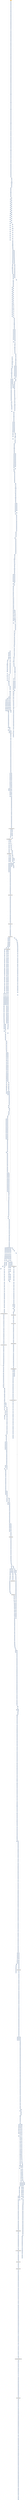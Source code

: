 strict digraph G {
	graph [bgcolor=transparent,
		name=G
	];
	node [color=lightsteelblue,
		fillcolor=lightsteelblue,
		shape=rectangle,
		style=filled
	];
	a0x004251eepusha_	[color=lightgrey,
		fillcolor=orange,
		label=pusha];
	a0x004251efcall_0x004251f4	[label=call];
	a0x004251eepusha_ -> a0x004251efcall_0x004251f4	[color="#000000"];
	a0x004251f4popl_eax	[label=popl];
	a0x004251efcall_0x004251f4 -> a0x004251f4popl_eax	[color="#000000"];
	a0x004251f5addl_0xb5aUINT32_eax	[label=addl];
	a0x004251f4popl_eax -> a0x004251f5addl_0xb5aUINT32_eax	[color="#000000"];
	a0x004251famovl_eax__esi	[label=movl];
	a0x004251f5addl_0xb5aUINT32_eax -> a0x004251famovl_eax__esi	[color="#000000"];
	a0x004251fcaddl_eax_esi	[label=addl];
	a0x004251famovl_eax__esi -> a0x004251fcaddl_eax_esi	[color="#000000"];
	a0x004251fesubl_eax_eax	[label=subl];
	a0x004251fcaddl_eax_esi -> a0x004251fesubl_eax_eax	[color="#000000"];
	a0x00425200movl_esi_edi	[label=movl];
	a0x004251fesubl_eax_eax -> a0x00425200movl_esi_edi	[color="#000000"];
	a0x00425202lodsw_ds_esi__ax	[label=lodsw];
	a0x00425200movl_esi_edi -> a0x00425202lodsw_ds_esi__ax	[color="#000000"];
	a0x00425204shll_0xcUINT8_eax	[label=shll];
	a0x00425202lodsw_ds_esi__ax -> a0x00425204shll_0xcUINT8_eax	[color="#000000"];
	a0x00425207movl_eax_ecx	[label=movl];
	a0x00425204shll_0xcUINT8_eax -> a0x00425207movl_eax_ecx	[color="#000000"];
	a0x00425209pushl_eax	[label=pushl];
	a0x00425207movl_eax_ecx -> a0x00425209pushl_eax	[color="#000000"];
	a0x0042520alodsl_ds_esi__eax	[label=lodsl];
	a0x00425209pushl_eax -> a0x0042520alodsl_ds_esi__eax	[color="#000000"];
	a0x0042520bsubl_eax_ecx	[label=subl];
	a0x0042520alodsl_ds_esi__eax -> a0x0042520bsubl_eax_ecx	[color="#000000"];
	a0x0042520daddl_ecx_esi	[label=addl];
	a0x0042520bsubl_eax_ecx -> a0x0042520daddl_ecx_esi	[color="#000000"];
	a0x0042520fmovl_eax_ecx	[label=movl];
	a0x0042520daddl_ecx_esi -> a0x0042520fmovl_eax_ecx	[color="#000000"];
	a0x00425211pushl_edi	[label=pushl];
	a0x0042520fmovl_eax_ecx -> a0x00425211pushl_edi	[color="#000000"];
	a0x00425212pushl_ecx	[label=pushl];
	a0x00425211pushl_edi -> a0x00425212pushl_ecx	[color="#000000"];
	a0x00425213decl_ecx	[label=decl];
	a0x00425212pushl_ecx -> a0x00425213decl_ecx	[color="#000000"];
	a0x00425214movb_0x6ecxedi__al	[label=movb];
	a0x00425213decl_ecx -> a0x00425214movb_0x6ecxedi__al	[color="#000000"];
	a0x00425218movb_al_ecxesi_	[label=movb];
	a0x00425214movb_0x6ecxedi__al -> a0x00425218movb_al_ecxesi_	[color="#000000"];
	a0x0042521bjne_0x00425213	[label=jne];
	a0x00425218movb_al_ecxesi_ -> a0x0042521bjne_0x00425213	[color="#000000"];
	a0x0042521dsubl_eax_eax	[label=subl];
	a0x0042521bjne_0x00425213 -> a0x0042521dsubl_eax_eax	[color="#000000",
		label=F];
	a0x0042521flodsb_ds_esi__al	[label=lodsb];
	a0x0042521dsubl_eax_eax -> a0x0042521flodsb_ds_esi__al	[color="#000000"];
	a0x00425220movl_eax_ecx	[label=movl];
	a0x0042521flodsb_ds_esi__al -> a0x00425220movl_eax_ecx	[color="#000000"];
	a0x00425222andb_0xfffffff0UINT8_cl	[label=andb];
	a0x00425220movl_eax_ecx -> a0x00425222andb_0xfffffff0UINT8_cl	[color="#000000"];
	a0x00425225andb_0xfUINT8_al	[label=andb];
	a0x00425222andb_0xfffffff0UINT8_cl -> a0x00425225andb_0xfUINT8_al	[color="#000000"];
	a0x00425227shll_0xcUINT8_ecx	[label=shll];
	a0x00425225andb_0xfUINT8_al -> a0x00425227shll_0xcUINT8_ecx	[color="#000000"];
	a0x0042522amovb_al_ch	[label=movb];
	a0x00425227shll_0xcUINT8_ecx -> a0x0042522amovb_al_ch	[color="#000000"];
	a0x0042522clodsb_ds_esi__al	[label=lodsb];
	a0x0042522amovb_al_ch -> a0x0042522clodsb_ds_esi__al	[color="#000000"];
	a0x0042522dorl_eax_ecx	[label=orl];
	a0x0042522clodsb_ds_esi__al -> a0x0042522dorl_eax_ecx	[color="#000000"];
	a0x0042522fpushl_ecx	[label=pushl];
	a0x0042522dorl_eax_ecx -> a0x0042522fpushl_ecx	[color="#000000"];
	a0x00425230addb_ch_cl	[label=addb];
	a0x0042522fpushl_ecx -> a0x00425230addb_ch_cl	[color="#000000"];
	a0x00425232movl_0xfffffd00UINT32_ebp	[label=movl];
	a0x00425230addb_ch_cl -> a0x00425232movl_0xfffffd00UINT32_ebp	[color="#000000"];
	a0x00425237shll_cl_ebp	[label=shll];
	a0x00425232movl_0xfffffd00UINT32_ebp -> a0x00425237shll_cl_ebp	[color="#000000"];
	a0x00425239popl_ecx	[label=popl];
	a0x00425237shll_cl_ebp -> a0x00425239popl_ecx	[color="#000000"];
	a0x0042523apopl_eax	[label=popl];
	a0x00425239popl_ecx -> a0x0042523apopl_eax	[color="#000000"];
	a0x0042523bmovl_esp_ebx	[label=movl];
	a0x0042523apopl_eax -> a0x0042523bmovl_esp_ebx	[color="#000000"];
	a0x0042523dleal__3696espebp2__esp	[label=leal];
	a0x0042523bmovl_esp_ebx -> a0x0042523dleal__3696espebp2__esp	[color="#000000"];
	a0x00425244pushl_ecx	[label=pushl];
	a0x0042523dleal__3696espebp2__esp -> a0x00425244pushl_ecx	[color="#000000"];
	a0x00425245subl_ecx_ecx	[label=subl];
	a0x00425244pushl_ecx -> a0x00425245subl_ecx_ecx	[color="#000000"];
	a0x00425247pushl_ecx	[label=pushl];
	a0x00425245subl_ecx_ecx -> a0x00425247pushl_ecx	[color="#000000"];
	a0x00425248pushl_ecx	[label=pushl];
	a0x00425247pushl_ecx -> a0x00425248pushl_ecx	[color="#000000"];
	a0x00425249movl_esp_ecx	[label=movl];
	a0x00425248pushl_ecx -> a0x00425249movl_esp_ecx	[color="#000000"];
	a0x0042524bpushl_ecx	[label=pushl];
	a0x00425249movl_esp_ecx -> a0x0042524bpushl_ecx	[color="#000000"];
	a0x0042524cmovw_edi__dx	[label=movw];
	a0x0042524bpushl_ecx -> a0x0042524cmovw_edi__dx	[color="#000000"];
	a0x0042524fshll_0xcUINT8_edx	[label=shll];
	a0x0042524cmovw_edi__dx -> a0x0042524fshll_0xcUINT8_edx	[color="#000000"];
	a0x00425252pushl_edx	[label=pushl];
	a0x0042524fshll_0xcUINT8_edx -> a0x00425252pushl_edx	[color="#000000"];
	a0x00425253pushl_edi	[label=pushl];
	a0x00425252pushl_edx -> a0x00425253pushl_edi	[color="#000000"];
	a0x00425254addl_0x4UINT8_ecx	[label=addl];
	a0x00425253pushl_edi -> a0x00425254addl_0x4UINT8_ecx	[color="#000000"];
	a0x00425257pushl_ecx	[label=pushl];
	a0x00425254addl_0x4UINT8_ecx -> a0x00425257pushl_ecx	[color="#000000"];
	a0x00425258pushl_eax	[label=pushl];
	a0x00425257pushl_ecx -> a0x00425258pushl_eax	[color="#000000"];
	a0x00425259addl_0x4UINT8_ecx	[label=addl];
	a0x00425258pushl_eax -> a0x00425259addl_0x4UINT8_ecx	[color="#000000"];
	a0x0042525cpushl_esi	[label=pushl];
	a0x00425259addl_0x4UINT8_ecx -> a0x0042525cpushl_esi	[color="#000000"];
	a0x0042525dpushl_ecx	[label=pushl];
	a0x0042525cpushl_esi -> a0x0042525dpushl_ecx	[color="#000000"];
	a0x0042525ecall_0x004252c1	[label=call];
	a0x0042525dpushl_ecx -> a0x0042525ecall_0x004252c1	[color="#000000"];
	a0x004252c1pushl_ebp	[label=pushl];
	a0x0042525ecall_0x004252c1 -> a0x004252c1pushl_ebp	[color="#000000"];
	a0x004252c2pushl_edi	[label=pushl];
	a0x004252c1pushl_ebp -> a0x004252c2pushl_edi	[color="#000000"];
	a0x004252c3pushl_esi	[label=pushl];
	a0x004252c2pushl_edi -> a0x004252c3pushl_esi	[color="#000000"];
	a0x004252c4pushl_ebx	[label=pushl];
	a0x004252c3pushl_esi -> a0x004252c4pushl_ebx	[color="#000000"];
	a0x004252c5subl_0x7cUINT8_esp	[label=subl];
	a0x004252c4pushl_ebx -> a0x004252c5subl_0x7cUINT8_esp	[color="#000000"];
	a0x004252c8movl_0x90esp__edx	[label=movl];
	a0x004252c5subl_0x7cUINT8_esp -> a0x004252c8movl_0x90esp__edx	[color="#000000"];
	a0x004252cfmovl_0x0UINT32_0x74esp_	[label=movl];
	a0x004252c8movl_0x90esp__edx -> a0x004252cfmovl_0x0UINT32_0x74esp_	[color="#000000"];
	a0x004252d7movb_0x0UINT8_0x73esp_	[label=movb];
	a0x004252cfmovl_0x0UINT32_0x74esp_ -> a0x004252d7movb_0x0UINT8_0x73esp_	[color="#000000"];
	a0x004252dcmovl_0x9cesp__ebp	[label=movl];
	a0x004252d7movb_0x0UINT8_0x73esp_ -> a0x004252dcmovl_0x9cesp__ebp	[color="#000000"];
	a0x004252e3leal_0x4edx__eax	[label=leal];
	a0x004252dcmovl_0x9cesp__ebp -> a0x004252e3leal_0x4edx__eax	[color="#000000"];
	a0x004252e6movl_eax_0x78esp_	[label=movl];
	a0x004252e3leal_0x4edx__eax -> a0x004252e6movl_eax_0x78esp_	[color="#000000"];
	a0x004252eamovl_0x1UINT32_eax	[label=movl];
	a0x004252e6movl_eax_0x78esp_ -> a0x004252eamovl_0x1UINT32_eax	[color="#000000"];
	a0x004252efmovzbl_0x2edx__ecx	[label=movzbl];
	a0x004252eamovl_0x1UINT32_eax -> a0x004252efmovzbl_0x2edx__ecx	[color="#000000"];
	a0x004252f3movl_eax_ebx	[label=movl];
	a0x004252efmovzbl_0x2edx__ecx -> a0x004252f3movl_eax_ebx	[color="#000000"];
	a0x004252f5shll_cl_ebx	[label=shll];
	a0x004252f3movl_eax_ebx -> a0x004252f5shll_cl_ebx	[color="#000000"];
	a0x004252f7movl_ebx_ecx	[label=movl];
	a0x004252f5shll_cl_ebx -> a0x004252f7movl_ebx_ecx	[color="#000000"];
	a0x004252f9decl_ecx	[label=decl];
	a0x004252f7movl_ebx_ecx -> a0x004252f9decl_ecx	[color="#000000"];
	a0x004252famovl_ecx_0x6cesp_	[label=movl];
	a0x004252f9decl_ecx -> a0x004252famovl_ecx_0x6cesp_	[color="#000000"];
	a0x004252femovzbl_0x1edx__ecx	[label=movzbl];
	a0x004252famovl_ecx_0x6cesp_ -> a0x004252femovzbl_0x1edx__ecx	[color="#000000"];
	a0x00425302shll_cl_eax	[label=shll];
	a0x004252femovzbl_0x1edx__ecx -> a0x00425302shll_cl_eax	[color="#000000"];
	a0x00425304decl_eax	[label=decl];
	a0x00425302shll_cl_eax -> a0x00425304decl_eax	[color="#000000"];
	a0x00425305movl_eax_0x68esp_	[label=movl];
	a0x00425304decl_eax -> a0x00425305movl_eax_0x68esp_	[color="#000000"];
	a0x00425309movl_0xa8esp__eax	[label=movl];
	a0x00425305movl_eax_0x68esp_ -> a0x00425309movl_0xa8esp__eax	[color="#000000"];
	a0x00425310movzbl_edx__esi	[label=movzbl];
	a0x00425309movl_0xa8esp__eax -> a0x00425310movzbl_edx__esi	[color="#000000"];
	a0x00425313movl_0x0UINT32_ebp_	[label=movl];
	a0x00425310movzbl_edx__esi -> a0x00425313movl_0x0UINT32_ebp_	[color="#000000"];
	a0x0042531amovl_0x0UINT32_0x60esp_	[label=movl];
	a0x00425313movl_0x0UINT32_ebp_ -> a0x0042531amovl_0x0UINT32_0x60esp_	[color="#000000"];
	a0x00425322movl_0x0UINT32_eax_	[label=movl];
	a0x0042531amovl_0x0UINT32_0x60esp_ -> a0x00425322movl_0x0UINT32_eax_	[color="#000000"];
	a0x00425328movl_0x300UINT32_eax	[label=movl];
	a0x00425322movl_0x0UINT32_eax_ -> a0x00425328movl_0x300UINT32_eax	[color="#000000"];
	a0x0042532dmovl_esi_0x64esp_	[label=movl];
	a0x00425328movl_0x300UINT32_eax -> a0x0042532dmovl_esi_0x64esp_	[color="#000000"];
	a0x00425331movl_0x1UINT32_0x5cesp_	[label=movl];
	a0x0042532dmovl_esi_0x64esp_ -> a0x00425331movl_0x1UINT32_0x5cesp_	[color="#000000"];
	a0x00425339movl_0x1UINT32_0x58esp_	[label=movl];
	a0x00425331movl_0x1UINT32_0x5cesp_ -> a0x00425339movl_0x1UINT32_0x58esp_	[color="#000000"];
	a0x00425341movl_0x1UINT32_0x54esp_	[label=movl];
	a0x00425339movl_0x1UINT32_0x58esp_ -> a0x00425341movl_0x1UINT32_0x54esp_	[color="#000000"];
	a0x00425349movl_0x1UINT32_0x50esp_	[label=movl];
	a0x00425341movl_0x1UINT32_0x54esp_ -> a0x00425349movl_0x1UINT32_0x50esp_	[color="#000000"];
	a0x00425351movzbl_0x1edx__ecx	[label=movzbl];
	a0x00425349movl_0x1UINT32_0x50esp_ -> a0x00425351movzbl_0x1edx__ecx	[color="#000000"];
	a0x00425355addl_esi_ecx	[label=addl];
	a0x00425351movzbl_0x1edx__ecx -> a0x00425355addl_esi_ecx	[color="#000000"];
	a0x00425357shll_cl_eax	[label=shll];
	a0x00425355addl_esi_ecx -> a0x00425357shll_cl_eax	[color="#000000"];
	a0x00425359leal_0x736eax__ecx	[label=leal];
	a0x00425357shll_cl_eax -> a0x00425359leal_0x736eax__ecx	[color="#000000"];
	a0x0042535fcmpl_ecx_0x74esp_	[label=cmpl];
	a0x00425359leal_0x736eax__ecx -> a0x0042535fcmpl_ecx_0x74esp_	[color="#000000"];
	a0x00425363jae_0x00425373	[label=jae];
	a0x0042535fcmpl_ecx_0x74esp_ -> a0x00425363jae_0x00425373	[color="#000000"];
	a0x00425365movl_0x78esp__eax	[label=movl];
	a0x00425363jae_0x00425373 -> a0x00425365movl_0x78esp__eax	[color="#000000",
		label=F];
	a0x00425369movw_0x400UINT16_eax_	[label=movw];
	a0x00425365movl_0x78esp__eax -> a0x00425369movw_0x400UINT16_eax_	[color="#000000"];
	a0x0042536eaddl_0x2UINT8_eax	[label=addl];
	a0x00425369movw_0x400UINT16_eax_ -> a0x0042536eaddl_0x2UINT8_eax	[color="#000000"];
	a0x00425371loop_0x00425369	[label=loop];
	a0x0042536eaddl_0x2UINT8_eax -> a0x00425371loop_0x00425369	[color="#000000"];
	a0x00425373movl_0x94esp__ebx	[label=movl];
	a0x00425371loop_0x00425369 -> a0x00425373movl_0x94esp__ebx	[color="#000000",
		label=F];
	a0x0042537axorl_edi_edi	[label=xorl];
	a0x00425373movl_0x94esp__ebx -> a0x0042537axorl_edi_edi	[color="#000000"];
	a0x0042537cmovl_0xffffffffUINT32_0x48esp_	[label=movl];
	a0x0042537axorl_edi_edi -> a0x0042537cmovl_0xffffffffUINT32_0x48esp_	[color="#000000"];
	a0x00425384movl_ebx_edx	[label=movl];
	a0x0042537cmovl_0xffffffffUINT32_0x48esp_ -> a0x00425384movl_ebx_edx	[color="#000000"];
	a0x00425386addl_0x98esp__edx	[label=addl];
	a0x00425384movl_ebx_edx -> a0x00425386addl_0x98esp__edx	[color="#000000"];
	a0x0042538dmovl_edx_0x4cesp_	[label=movl];
	a0x00425386addl_0x98esp__edx -> a0x0042538dmovl_edx_0x4cesp_	[color="#000000"];
	a0x00425391xorl_edx_edx	[label=xorl];
	a0x0042538dmovl_edx_0x4cesp_ -> a0x00425391xorl_edx_edx	[color="#000000"];
	a0x00425393cmpl_0x4cesp__ebx	[label=cmpl];
	a0x00425391xorl_edx_edx -> a0x00425393cmpl_0x4cesp__ebx	[color="#000000"];
	a0x00425397je_0x00425d1a	[label=je];
	a0x00425393cmpl_0x4cesp__ebx -> a0x00425397je_0x00425d1a	[color="#000000"];
	a0x0042539dmovzbl_ebx__eax	[label=movzbl];
	a0x00425397je_0x00425d1a -> a0x0042539dmovzbl_ebx__eax	[color="#000000",
		label=F];
	a0x004253a0shll_0x8UINT8_edi	[label=shll];
	a0x0042539dmovzbl_ebx__eax -> a0x004253a0shll_0x8UINT8_edi	[color="#000000"];
	a0x004253a3incl_edx	[label=incl];
	a0x004253a0shll_0x8UINT8_edi -> a0x004253a3incl_edx	[color="#000000"];
	a0x004253a4incl_ebx	[label=incl];
	a0x004253a3incl_edx -> a0x004253a4incl_ebx	[color="#000000"];
	a0x004253a5orl_eax_edi	[label=orl];
	a0x004253a4incl_ebx -> a0x004253a5orl_eax_edi	[color="#000000"];
	a0x004253a7cmpl_0x4UINT8_edx	[label=cmpl];
	a0x004253a5orl_eax_edi -> a0x004253a7cmpl_0x4UINT8_edx	[color="#000000"];
	a0x004253aajle_0x00425393	[label=jle];
	a0x004253a7cmpl_0x4UINT8_edx -> a0x004253aajle_0x00425393	[color="#000000"];
	a0x004253acmovl_0xa4esp__ecx	[label=movl];
	a0x004253aajle_0x00425393 -> a0x004253acmovl_0xa4esp__ecx	[color="#000000",
		label=F];
	a0x004253b3cmpl_ecx_0x74esp_	[label=cmpl];
	a0x004253acmovl_0xa4esp__ecx -> a0x004253b3cmpl_ecx_0x74esp_	[color="#000000"];
	a0x004253b7jae_0x00425d22	[label=jae];
	a0x004253b3cmpl_ecx_0x74esp_ -> a0x004253b7jae_0x00425d22	[color="#000000"];
	a0x004253bdmovl_0x74esp__esi	[label=movl];
	a0x004253b7jae_0x00425d22 -> a0x004253bdmovl_0x74esp__esi	[color="#000000",
		label=F];
	a0x004253c1andl_0x6cesp__esi	[label=andl];
	a0x004253bdmovl_0x74esp__esi -> a0x004253c1andl_0x6cesp__esi	[color="#000000"];
	a0x004253c5movl_0x60esp__eax	[label=movl];
	a0x004253c1andl_0x6cesp__esi -> a0x004253c5movl_0x60esp__eax	[color="#000000"];
	a0x004253c9movl_0x78esp__edx	[label=movl];
	a0x004253c5movl_0x60esp__eax -> a0x004253c9movl_0x78esp__edx	[color="#000000"];
	a0x004253cdshll_0x4UINT8_eax	[label=shll];
	a0x004253c9movl_0x78esp__edx -> a0x004253cdshll_0x4UINT8_eax	[color="#000000"];
	a0x004253d0movl_esi_0x44esp_	[label=movl];
	a0x004253cdshll_0x4UINT8_eax -> a0x004253d0movl_esi_0x44esp_	[color="#000000"];
	a0x004253d4addl_esi_eax	[label=addl];
	a0x004253d0movl_esi_0x44esp_ -> a0x004253d4addl_esi_eax	[color="#000000"];
	a0x004253d6cmpl_0xffffffUINT32_0x48esp_	[label=cmpl];
	a0x004253d4addl_esi_eax -> a0x004253d6cmpl_0xffffffUINT32_0x48esp_	[color="#000000"];
	a0x004253deleal_edxeax2__ebp	[label=leal];
	a0x004253d6cmpl_0xffffffUINT32_0x48esp_ -> a0x004253deleal_edxeax2__ebp	[color="#000000"];
	a0x004253e1ja_0x004253fb	[label=ja];
	a0x004253deleal_edxeax2__ebp -> a0x004253e1ja_0x004253fb	[color="#000000"];
	a0x004253fbmovl_0x48esp__eax	[label=movl];
	a0x004253e1ja_0x004253fb -> a0x004253fbmovl_0x48esp__eax	[color="#000000",
		label=T];
	a0x004253e3cmpl_0x4cesp__ebx	[label=cmpl];
	a0x004253e1ja_0x004253fb -> a0x004253e3cmpl_0x4cesp__ebx	[color="#000000",
		label=F];
	a0x004253ffmovw_ebp__dx	[label=movw];
	a0x004253fbmovl_0x48esp__eax -> a0x004253ffmovw_ebp__dx	[color="#000000"];
	a0x00425403shrl_0xbUINT8_eax	[label=shrl];
	a0x004253ffmovw_ebp__dx -> a0x00425403shrl_0xbUINT8_eax	[color="#000000"];
	a0x00425406movzwl_dx_ecx	[label=movzwl];
	a0x00425403shrl_0xbUINT8_eax -> a0x00425406movzwl_dx_ecx	[color="#000000"];
	a0x00425409imull_ecx_eax	[label=imull];
	a0x00425406movzwl_dx_ecx -> a0x00425409imull_ecx_eax	[color="#000000"];
	a0x0042540ccmpl_eax_edi	[label=cmpl];
	a0x00425409imull_ecx_eax -> a0x0042540ccmpl_eax_edi	[color="#000000"];
	a0x0042540ejae_0x004255f1	[label=jae];
	a0x0042540ccmpl_eax_edi -> a0x0042540ejae_0x004255f1	[color="#000000"];
	a0x00425414movl_eax_0x48esp_	[label=movl];
	a0x0042540ejae_0x004255f1 -> a0x00425414movl_eax_0x48esp_	[color="#000000",
		label=F];
	a0x004255f1movl_0x48esp__ecx	[label=movl];
	a0x0042540ejae_0x004255f1 -> a0x004255f1movl_0x48esp__ecx	[color="#000000",
		label=T];
	a0x00425418movl_0x800UINT32_eax	[label=movl];
	a0x00425414movl_eax_0x48esp_ -> a0x00425418movl_0x800UINT32_eax	[color="#000000"];
	a0x0042541dsubl_ecx_eax	[label=subl];
	a0x00425418movl_0x800UINT32_eax -> a0x0042541dsubl_ecx_eax	[color="#000000"];
	a0x0042541fmovb_0x64esp__cl	[label=movb];
	a0x0042541dsubl_ecx_eax -> a0x0042541fmovb_0x64esp__cl	[color="#000000"];
	a0x00425423sarl_0x5UINT8_eax	[label=sarl];
	a0x0042541fmovb_0x64esp__cl -> a0x00425423sarl_0x5UINT8_eax	[color="#000000"];
	a0x00425426movl_0x1UINT32_esi	[label=movl];
	a0x00425423sarl_0x5UINT8_eax -> a0x00425426movl_0x1UINT32_esi	[color="#000000"];
	a0x0042542bleal_eaxedx__eax	[label=leal];
	a0x00425426movl_0x1UINT32_esi -> a0x0042542bleal_eaxedx__eax	[color="#000000"];
	a0x0042542emovzbl_0x73esp__edx	[label=movzbl];
	a0x0042542bleal_eaxedx__eax -> a0x0042542emovzbl_0x73esp__edx	[color="#000000"];
	a0x00425433movw_ax_ebp_	[label=movw];
	a0x0042542emovzbl_0x73esp__edx -> a0x00425433movw_ax_ebp_	[color="#000000"];
	a0x00425437movl_0x74esp__eax	[label=movl];
	a0x00425433movw_ax_ebp_ -> a0x00425437movl_0x74esp__eax	[color="#000000"];
	a0x0042543bandl_0x68esp__eax	[label=andl];
	a0x00425437movl_0x74esp__eax -> a0x0042543bandl_0x68esp__eax	[color="#000000"];
	a0x0042543fmovl_0x78esp__ebp	[label=movl];
	a0x0042543bandl_0x68esp__eax -> a0x0042543fmovl_0x78esp__ebp	[color="#000000"];
	a0x00425443shll_cl_eax	[label=shll];
	a0x0042543fmovl_0x78esp__ebp -> a0x00425443shll_cl_eax	[color="#000000"];
	a0x00425445movl_0x8UINT32_ecx	[label=movl];
	a0x00425443shll_cl_eax -> a0x00425445movl_0x8UINT32_ecx	[color="#000000"];
	a0x0042544asubl_0x64esp__ecx	[label=subl];
	a0x00425445movl_0x8UINT32_ecx -> a0x0042544asubl_0x64esp__ecx	[color="#000000"];
	a0x0042544esarl_cl_edx	[label=sarl];
	a0x0042544asubl_0x64esp__ecx -> a0x0042544esarl_cl_edx	[color="#000000"];
	a0x00425450addl_edx_eax	[label=addl];
	a0x0042544esarl_cl_edx -> a0x00425450addl_edx_eax	[color="#000000"];
	a0x00425452imull_0x600UINT32_eax_eax	[label=imull];
	a0x00425450addl_edx_eax -> a0x00425452imull_0x600UINT32_eax_eax	[color="#000000"];
	a0x00425458cmpl_0x6UINT8_0x60esp_	[label=cmpl];
	a0x00425452imull_0x600UINT32_eax_eax -> a0x00425458cmpl_0x6UINT8_0x60esp_	[color="#000000"];
	a0x0042545dleal_0xe6ceaxebp__eax	[label=leal];
	a0x00425458cmpl_0x6UINT8_0x60esp_ -> a0x0042545dleal_0xe6ceaxebp__eax	[color="#000000"];
	a0x00425464movl_eax_0x14esp_	[label=movl];
	a0x0042545dleal_0xe6ceaxebp__eax -> a0x00425464movl_eax_0x14esp_	[color="#000000"];
	a0x00425468jle_0x00425538	[label=jle];
	a0x00425464movl_eax_0x14esp_ -> a0x00425468jle_0x00425538	[color="#000000"];
	a0x00425538leal_esiesi__edx	[label=leal];
	a0x00425468jle_0x00425538 -> a0x00425538leal_esiesi__edx	[color="#000000",
		label=T];
	a0x0042546emovl_0x74esp__eax	[label=movl];
	a0x00425468jle_0x00425538 -> a0x0042546emovl_0x74esp__eax	[color="#000000",
		label=F];
	a0x0042553bmovl_0x14esp__ebp	[label=movl];
	a0x00425538leal_esiesi__edx -> a0x0042553bmovl_0x14esp__ebp	[color="#000000"];
	a0x0042553faddl_edx_ebp	[label=addl];
	a0x0042553bmovl_0x14esp__ebp -> a0x0042553faddl_edx_ebp	[color="#000000"];
	a0x00425541cmpl_0xffffffUINT32_0x48esp_	[label=cmpl];
	a0x0042553faddl_edx_ebp -> a0x00425541cmpl_0xffffffUINT32_0x48esp_	[color="#000000"];
	a0x00425549ja_0x00425563	[label=ja];
	a0x00425541cmpl_0xffffffUINT32_0x48esp_ -> a0x00425549ja_0x00425563	[color="#000000"];
	a0x00425563movl_0x48esp__eax	[label=movl];
	a0x00425549ja_0x00425563 -> a0x00425563movl_0x48esp__eax	[color="#000000",
		label=T];
	a0x0042554bcmpl_0x4cesp__ebx	[label=cmpl];
	a0x00425549ja_0x00425563 -> a0x0042554bcmpl_0x4cesp__ebx	[color="#000000",
		label=F];
	a0x00425567movw_ebp__cx	[label=movw];
	a0x00425563movl_0x48esp__eax -> a0x00425567movw_ebp__cx	[color="#000000"];
	a0x0042556bshrl_0xbUINT8_eax	[label=shrl];
	a0x00425567movw_ebp__cx -> a0x0042556bshrl_0xbUINT8_eax	[color="#000000"];
	a0x0042556emovzwl_cx_esi	[label=movzwl];
	a0x0042556bshrl_0xbUINT8_eax -> a0x0042556emovzwl_cx_esi	[color="#000000"];
	a0x00425571imull_esi_eax	[label=imull];
	a0x0042556emovzwl_cx_esi -> a0x00425571imull_esi_eax	[color="#000000"];
	a0x00425574cmpl_eax_edi	[label=cmpl];
	a0x00425571imull_esi_eax -> a0x00425574cmpl_eax_edi	[color="#000000"];
	a0x00425576jae_0x00425591	[label=jae];
	a0x00425574cmpl_eax_edi -> a0x00425576jae_0x00425591	[color="#000000"];
	a0x00425591subl_eax_0x48esp_	[label=subl];
	a0x00425576jae_0x00425591 -> a0x00425591subl_eax_0x48esp_	[color="#000000",
		label=T];
	a0x00425578movl_eax_0x48esp_	[label=movl];
	a0x00425576jae_0x00425591 -> a0x00425578movl_eax_0x48esp_	[color="#000000",
		label=F];
	a0x00425595subl_eax_edi	[label=subl];
	a0x00425591subl_eax_0x48esp_ -> a0x00425595subl_eax_edi	[color="#000000"];
	a0x00425597movl_ecx_eax	[label=movl];
	a0x00425595subl_eax_edi -> a0x00425597movl_ecx_eax	[color="#000000"];
	a0x00425599leal_0x1edx__esi	[label=leal];
	a0x00425597movl_ecx_eax -> a0x00425599leal_0x1edx__esi	[color="#000000"];
	a0x0042559cshrw_0x5UINT8_ax	[label=shrw];
	a0x00425599leal_0x1edx__esi -> a0x0042559cshrw_0x5UINT8_ax	[color="#000000"];
	a0x004255a0subw_ax_cx	[label=subw];
	a0x0042559cshrw_0x5UINT8_ax -> a0x004255a0subw_ax_cx	[color="#000000"];
	a0x004255a3movw_cx_ebp_	[label=movw];
	a0x004255a0subw_ax_cx -> a0x004255a3movw_cx_ebp_	[color="#000000"];
	a0x004255a7jmp_0x00425530	[label=jmp];
	a0x004255a3movw_cx_ebp_ -> a0x004255a7jmp_0x00425530	[color="#000000"];
	a0x00425530cmpl_0xffUINT32_esi	[label=cmpl];
	a0x004255a7jmp_0x00425530 -> a0x00425530cmpl_0xffUINT32_esi	[color="#000000"];
	a0x00425536jg_0x004255a9	[label=jg];
	a0x00425530cmpl_0xffUINT32_esi -> a0x00425536jg_0x004255a9	[color="#000000"];
	a0x004255a9movl_0x74esp__edx	[label=movl];
	a0x00425536jg_0x004255a9 -> a0x004255a9movl_0x74esp__edx	[color="#000000",
		label=T];
	a0x0042557cmovl_0x800UINT32_eax	[label=movl];
	a0x00425578movl_eax_0x48esp_ -> a0x0042557cmovl_0x800UINT32_eax	[color="#000000"];
	a0x00425581subl_esi_eax	[label=subl];
	a0x0042557cmovl_0x800UINT32_eax -> a0x00425581subl_esi_eax	[color="#000000"];
	a0x00425583movl_edx_esi	[label=movl];
	a0x00425581subl_esi_eax -> a0x00425583movl_edx_esi	[color="#000000"];
	a0x00425585sarl_0x5UINT8_eax	[label=sarl];
	a0x00425583movl_edx_esi -> a0x00425585sarl_0x5UINT8_eax	[color="#000000"];
	a0x00425588leal_eaxecx__eax	[label=leal];
	a0x00425585sarl_0x5UINT8_eax -> a0x00425588leal_eaxecx__eax	[color="#000000"];
	a0x0042558bmovw_ax_ebp_	[label=movw];
	a0x00425588leal_eaxecx__eax -> a0x0042558bmovw_ax_ebp_	[color="#000000"];
	a0x0042558fjmp_0x00425530	[label=jmp];
	a0x0042558bmovw_ax_ebp_ -> a0x0042558fjmp_0x00425530	[color="#000000"];
	a0x0042558fjmp_0x00425530 -> a0x00425530cmpl_0xffUINT32_esi	[color="#000000"];
	a0x004255admovl_esi_eax	[label=movl];
	a0x004255a9movl_0x74esp__edx -> a0x004255admovl_esi_eax	[color="#000000"];
	a0x004255afmovl_0xa0esp__ecx	[label=movl];
	a0x004255admovl_esi_eax -> a0x004255afmovl_0xa0esp__ecx	[color="#000000"];
	a0x004255b6movb_al_0x73esp_	[label=movb];
	a0x004255afmovl_0xa0esp__ecx -> a0x004255b6movb_al_0x73esp_	[color="#000000"];
	a0x004255bamovb_al_ecxedx_	[label=movb];
	a0x004255b6movb_al_0x73esp_ -> a0x004255bamovb_al_ecxedx_	[color="#000000"];
	a0x004255bdincl_edx	[label=incl];
	a0x004255bamovb_al_ecxedx_ -> a0x004255bdincl_edx	[color="#000000"];
	a0x004255becmpl_0x3UINT8_0x60esp_	[label=cmpl];
	a0x004255bdincl_edx -> a0x004255becmpl_0x3UINT8_0x60esp_	[color="#000000"];
	a0x004255c3movl_edx_0x74esp_	[label=movl];
	a0x004255becmpl_0x3UINT8_0x60esp_ -> a0x004255c3movl_edx_0x74esp_	[color="#000000"];
	a0x004255c7jg_0x004255d6	[label=jg];
	a0x004255c3movl_edx_0x74esp_ -> a0x004255c7jg_0x004255d6	[color="#000000"];
	a0x004255c9movl_0x0UINT32_0x60esp_	[label=movl];
	a0x004255c7jg_0x004255d6 -> a0x004255c9movl_0x0UINT32_0x60esp_	[color="#000000",
		label=F];
	a0x004255d6cmpl_0x9UINT8_0x60esp_	[label=cmpl];
	a0x004255c7jg_0x004255d6 -> a0x004255d6cmpl_0x9UINT8_0x60esp_	[color="#000000",
		label=T];
	a0x004255d1jmp_0x00425cf2	[label=jmp];
	a0x004255c9movl_0x0UINT32_0x60esp_ -> a0x004255d1jmp_0x00425cf2	[color="#000000"];
	a0x00425cf2movl_0xa4esp__eax	[label=movl];
	a0x004255d1jmp_0x00425cf2 -> a0x00425cf2movl_0xa4esp__eax	[color="#000000"];
	a0x00425cf9cmpl_eax_0x74esp_	[label=cmpl];
	a0x00425cf2movl_0xa4esp__eax -> a0x00425cf9cmpl_eax_0x74esp_	[color="#000000"];
	a0x00425cfdjb_0x004253bd	[label=jb];
	a0x00425cf9cmpl_eax_0x74esp_ -> a0x00425cfdjb_0x004253bd	[color="#000000"];
	a0x00425d03cmpl_0xffffffUINT32_0x48esp_	[label=cmpl];
	a0x00425cfdjb_0x004253bd -> a0x00425d03cmpl_0xffffffUINT32_0x48esp_	[color="#000000",
		label=F];
	a0x004253e7je_0x00425d1a	[label=je];
	a0x004253e3cmpl_0x4cesp__ebx -> a0x004253e7je_0x00425d1a	[color="#000000"];
	a0x004253edshll_0x8UINT8_0x48esp_	[label=shll];
	a0x004253e7je_0x00425d1a -> a0x004253edshll_0x8UINT8_0x48esp_	[color="#000000",
		label=F];
	a0x004253f2movzbl_ebx__eax	[label=movzbl];
	a0x004253edshll_0x8UINT8_0x48esp_ -> a0x004253f2movzbl_ebx__eax	[color="#000000"];
	a0x004253f5shll_0x8UINT8_edi	[label=shll];
	a0x004253f2movzbl_ebx__eax -> a0x004253f5shll_0x8UINT8_edi	[color="#000000"];
	a0x004253f8incl_ebx	[label=incl];
	a0x004253f5shll_0x8UINT8_edi -> a0x004253f8incl_ebx	[color="#000000"];
	a0x004253f9orl_eax_edi	[label=orl];
	a0x004253f8incl_ebx -> a0x004253f9orl_eax_edi	[color="#000000"];
	a0x004253f9orl_eax_edi -> a0x004253fbmovl_0x48esp__eax	[color="#000000"];
	a0x0042554fje_0x00425d1a	[label=je];
	a0x0042554bcmpl_0x4cesp__ebx -> a0x0042554fje_0x00425d1a	[color="#000000"];
	a0x00425555shll_0x8UINT8_0x48esp_	[label=shll];
	a0x0042554fje_0x00425d1a -> a0x00425555shll_0x8UINT8_0x48esp_	[color="#000000",
		label=F];
	a0x0042555amovzbl_ebx__eax	[label=movzbl];
	a0x00425555shll_0x8UINT8_0x48esp_ -> a0x0042555amovzbl_ebx__eax	[color="#000000"];
	a0x0042555dshll_0x8UINT8_edi	[label=shll];
	a0x0042555amovzbl_ebx__eax -> a0x0042555dshll_0x8UINT8_edi	[color="#000000"];
	a0x00425560incl_ebx	[label=incl];
	a0x0042555dshll_0x8UINT8_edi -> a0x00425560incl_ebx	[color="#000000"];
	a0x00425561orl_eax_edi	[label=orl];
	a0x00425560incl_ebx -> a0x00425561orl_eax_edi	[color="#000000"];
	a0x00425561orl_eax_edi -> a0x00425563movl_0x48esp__eax	[color="#000000"];
	a0x004255f5subl_eax_edi	[label=subl];
	a0x004255f1movl_0x48esp__ecx -> a0x004255f5subl_eax_edi	[color="#000000"];
	a0x004255f7movl_0x60esp__esi	[label=movl];
	a0x004255f5subl_eax_edi -> a0x004255f7movl_0x60esp__esi	[color="#000000"];
	a0x004255fbsubl_eax_ecx	[label=subl];
	a0x004255f7movl_0x60esp__esi -> a0x004255fbsubl_eax_ecx	[color="#000000"];
	a0x004255fdmovl_edx_eax	[label=movl];
	a0x004255fbsubl_eax_ecx -> a0x004255fdmovl_edx_eax	[color="#000000"];
	a0x004255ffshrw_0x5UINT8_ax	[label=shrw];
	a0x004255fdmovl_edx_eax -> a0x004255ffshrw_0x5UINT8_ax	[color="#000000"];
	a0x00425603subw_ax_dx	[label=subw];
	a0x004255ffshrw_0x5UINT8_ax -> a0x00425603subw_ax_dx	[color="#000000"];
	a0x00425606cmpl_0xffffffUINT32_ecx	[label=cmpl];
	a0x00425603subw_ax_dx -> a0x00425606cmpl_0xffffffUINT32_ecx	[color="#000000"];
	a0x0042560cmovw_dx_ebp_	[label=movw];
	a0x00425606cmpl_0xffffffUINT32_ecx -> a0x0042560cmovw_dx_ebp_	[color="#000000"];
	a0x00425610movl_0x78esp__ebp	[label=movl];
	a0x0042560cmovw_dx_ebp_ -> a0x00425610movl_0x78esp__ebp	[color="#000000"];
	a0x00425614leal_ebpesi2__esi	[label=leal];
	a0x00425610movl_0x78esp__ebp -> a0x00425614leal_ebpesi2__esi	[color="#000000"];
	a0x00425618movl_esi_0x38esp_	[label=movl];
	a0x00425614leal_ebpesi2__esi -> a0x00425618movl_esi_0x38esp_	[color="#000000"];
	a0x0042561cja_0x00425634	[label=ja];
	a0x00425618movl_esi_0x38esp_ -> a0x0042561cja_0x00425634	[color="#000000"];
	a0x00425634movl_0x38esp__ebp	[label=movl];
	a0x0042561cja_0x00425634 -> a0x00425634movl_0x38esp__ebp	[color="#000000",
		label=T];
	a0x0042561ecmpl_0x4cesp__ebx	[label=cmpl];
	a0x0042561cja_0x00425634 -> a0x0042561ecmpl_0x4cesp__ebx	[color="#000000",
		label=F];
	a0x00425638movl_ecx_eax	[label=movl];
	a0x00425634movl_0x38esp__ebp -> a0x00425638movl_ecx_eax	[color="#000000"];
	a0x0042563ashrl_0xbUINT8_eax	[label=shrl];
	a0x00425638movl_ecx_eax -> a0x0042563ashrl_0xbUINT8_eax	[color="#000000"];
	a0x0042563dmovw_0x180ebp__dx	[label=movw];
	a0x0042563ashrl_0xbUINT8_eax -> a0x0042563dmovw_0x180ebp__dx	[color="#000000"];
	a0x00425644movzwl_dx_ebp	[label=movzwl];
	a0x0042563dmovw_0x180ebp__dx -> a0x00425644movzwl_dx_ebp	[color="#000000"];
	a0x00425647imull_ebp_eax	[label=imull];
	a0x00425644movzwl_dx_ebp -> a0x00425647imull_ebp_eax	[color="#000000"];
	a0x0042564acmpl_eax_edi	[label=cmpl];
	a0x00425647imull_ebp_eax -> a0x0042564acmpl_eax_edi	[color="#000000"];
	a0x0042564cjae_0x004256a0	[label=jae];
	a0x0042564acmpl_eax_edi -> a0x0042564cjae_0x004256a0	[color="#000000"];
	a0x0042564emovl_eax_esi	[label=movl];
	a0x0042564cjae_0x004256a0 -> a0x0042564emovl_eax_esi	[color="#000000",
		label=F];
	a0x004256a0movl_ecx_esi	[label=movl];
	a0x0042564cjae_0x004256a0 -> a0x004256a0movl_ecx_esi	[color="#000000",
		label=T];
	a0x00425650movl_0x800UINT32_eax	[label=movl];
	a0x0042564emovl_eax_esi -> a0x00425650movl_0x800UINT32_eax	[color="#000000"];
	a0x00425655subl_ebp_eax	[label=subl];
	a0x00425650movl_0x800UINT32_eax -> a0x00425655subl_ebp_eax	[color="#000000"];
	a0x00425657movl_0x58esp__ebp	[label=movl];
	a0x00425655subl_ebp_eax -> a0x00425657movl_0x58esp__ebp	[color="#000000"];
	a0x0042565bsarl_0x5UINT8_eax	[label=sarl];
	a0x00425657movl_0x58esp__ebp -> a0x0042565bsarl_0x5UINT8_eax	[color="#000000"];
	a0x0042565emovl_0x54esp__ecx	[label=movl];
	a0x0042565bsarl_0x5UINT8_eax -> a0x0042565emovl_0x54esp__ecx	[color="#000000"];
	a0x00425662leal_eaxedx__eax	[label=leal];
	a0x0042565emovl_0x54esp__ecx -> a0x00425662leal_eaxedx__eax	[color="#000000"];
	a0x00425665movl_0x38esp__edx	[label=movl];
	a0x00425662leal_eaxedx__eax -> a0x00425665movl_0x38esp__edx	[color="#000000"];
	a0x00425669movl_ecx_0x50esp_	[label=movl];
	a0x00425665movl_0x38esp__edx -> a0x00425669movl_ecx_0x50esp_	[color="#000000"];
	a0x0042566dmovl_0x78esp__ecx	[label=movl];
	a0x00425669movl_ecx_0x50esp_ -> a0x0042566dmovl_0x78esp__ecx	[color="#000000"];
	a0x00425671movw_ax_0x180edx_	[label=movw];
	a0x0042566dmovl_0x78esp__ecx -> a0x00425671movw_ax_0x180edx_	[color="#000000"];
	a0x00425678movl_0x5cesp__eax	[label=movl];
	a0x00425671movw_ax_0x180edx_ -> a0x00425678movl_0x5cesp__eax	[color="#000000"];
	a0x0042567cmovl_ebp_0x54esp_	[label=movl];
	a0x00425678movl_0x5cesp__eax -> a0x0042567cmovl_ebp_0x54esp_	[color="#000000"];
	a0x00425680movl_eax_0x58esp_	[label=movl];
	a0x0042567cmovl_ebp_0x54esp_ -> a0x00425680movl_eax_0x58esp_	[color="#000000"];
	a0x00425684xorl_eax_eax	[label=xorl];
	a0x00425680movl_eax_0x58esp_ -> a0x00425684xorl_eax_eax	[color="#000000"];
	a0x00425686cmpl_0x6UINT8_0x60esp_	[label=cmpl];
	a0x00425684xorl_eax_eax -> a0x00425686cmpl_0x6UINT8_0x60esp_	[color="#000000"];
	a0x0042568bsetg_al	[label=setg];
	a0x00425686cmpl_0x6UINT8_0x60esp_ -> a0x0042568bsetg_al	[color="#000000"];
	a0x0042568eaddl_0x664UINT32_ecx	[label=addl];
	a0x0042568bsetg_al -> a0x0042568eaddl_0x664UINT32_ecx	[color="#000000"];
	a0x00425694leal_eaxeax2__eax	[label=leal];
	a0x0042568eaddl_0x664UINT32_ecx -> a0x00425694leal_eaxeax2__eax	[color="#000000"];
	a0x00425697movl_eax_0x60esp_	[label=movl];
	a0x00425694leal_eaxeax2__eax -> a0x00425697movl_eax_0x60esp_	[color="#000000"];
	a0x0042569bjmp_0x00425914	[label=jmp];
	a0x00425697movl_eax_0x60esp_ -> a0x0042569bjmp_0x00425914	[color="#000000"];
	a0x00425914cmpl_0xffffffUINT32_esi	[label=cmpl];
	a0x0042569bjmp_0x00425914 -> a0x00425914cmpl_0xffffffUINT32_esi	[color="#000000"];
	a0x0042591aja_0x00425932	[label=ja];
	a0x00425914cmpl_0xffffffUINT32_esi -> a0x0042591aja_0x00425932	[color="#000000"];
	a0x00425932movw_ecx__dx	[label=movw];
	a0x0042591aja_0x00425932 -> a0x00425932movw_ecx__dx	[color="#000000",
		label=T];
	a0x0042591ccmpl_0x4cesp__ebx	[label=cmpl];
	a0x0042591aja_0x00425932 -> a0x0042591ccmpl_0x4cesp__ebx	[color="#000000",
		label=F];
	a0x00425935movl_esi_eax	[label=movl];
	a0x00425932movw_ecx__dx -> a0x00425935movl_esi_eax	[color="#000000"];
	a0x00425937shrl_0xbUINT8_eax	[label=shrl];
	a0x00425935movl_esi_eax -> a0x00425937shrl_0xbUINT8_eax	[color="#000000"];
	a0x0042593amovzwl_dx_ebp	[label=movzwl];
	a0x00425937shrl_0xbUINT8_eax -> a0x0042593amovzwl_dx_ebp	[color="#000000"];
	a0x0042593dimull_ebp_eax	[label=imull];
	a0x0042593amovzwl_dx_ebp -> a0x0042593dimull_ebp_eax	[color="#000000"];
	a0x00425940cmpl_eax_edi	[label=cmpl];
	a0x0042593dimull_ebp_eax -> a0x00425940cmpl_eax_edi	[color="#000000"];
	a0x00425942jae_0x00425973	[label=jae];
	a0x00425940cmpl_eax_edi -> a0x00425942jae_0x00425973	[color="#000000"];
	a0x00425944movl_eax_0x48esp_	[label=movl];
	a0x00425942jae_0x00425973 -> a0x00425944movl_eax_0x48esp_	[color="#000000",
		label=F];
	a0x00425973subl_eax_esi	[label=subl];
	a0x00425942jae_0x00425973 -> a0x00425973subl_eax_esi	[color="#000000",
		label=T];
	a0x00425948movl_0x800UINT32_eax	[label=movl];
	a0x00425944movl_eax_0x48esp_ -> a0x00425948movl_0x800UINT32_eax	[color="#000000"];
	a0x0042594dsubl_ebp_eax	[label=subl];
	a0x00425948movl_0x800UINT32_eax -> a0x0042594dsubl_ebp_eax	[color="#000000"];
	a0x0042594fshll_0x4UINT8_0x44esp_	[label=shll];
	a0x0042594dsubl_ebp_eax -> a0x0042594fshll_0x4UINT8_0x44esp_	[color="#000000"];
	a0x00425954sarl_0x5UINT8_eax	[label=sarl];
	a0x0042594fshll_0x4UINT8_0x44esp_ -> a0x00425954sarl_0x5UINT8_eax	[color="#000000"];
	a0x00425957movl_0x0UINT32_0x2cesp_	[label=movl];
	a0x00425954sarl_0x5UINT8_eax -> a0x00425957movl_0x0UINT32_0x2cesp_	[color="#000000"];
	a0x0042595fleal_eaxedx__eax	[label=leal];
	a0x00425957movl_0x0UINT32_0x2cesp_ -> a0x0042595fleal_eaxedx__eax	[color="#000000"];
	a0x00425962movw_ax_ecx_	[label=movw];
	a0x0042595fleal_eaxedx__eax -> a0x00425962movw_ax_ecx_	[color="#000000"];
	a0x00425965movl_0x44esp__eax	[label=movl];
	a0x00425962movw_ax_ecx_ -> a0x00425965movl_0x44esp__eax	[color="#000000"];
	a0x00425969leal_0x4eaxecx__ecx	[label=leal];
	a0x00425965movl_0x44esp__eax -> a0x00425969leal_0x4eaxecx__ecx	[color="#000000"];
	a0x0042596dmovl_ecx_0x10esp_	[label=movl];
	a0x00425969leal_0x4eaxecx__ecx -> a0x0042596dmovl_ecx_0x10esp_	[color="#000000"];
	a0x00425971jmp_0x004259e5	[label=jmp];
	a0x0042596dmovl_ecx_0x10esp_ -> a0x00425971jmp_0x004259e5	[color="#000000"];
	a0x004259e5movl_0x3UINT32_0x30esp_	[label=movl];
	a0x00425971jmp_0x004259e5 -> a0x004259e5movl_0x3UINT32_0x30esp_	[color="#000000"];
	a0x004259edjmp_0x00425a1e	[label=jmp];
	a0x004259e5movl_0x3UINT32_0x30esp_ -> a0x004259edjmp_0x00425a1e	[color="#000000"];
	a0x00425a1emovl_0x30esp__ecx	[label=movl];
	a0x004259edjmp_0x00425a1e -> a0x00425a1emovl_0x30esp__ecx	[color="#000000"];
	a0x00425a22movl_0x1UINT32_edx	[label=movl];
	a0x00425a1emovl_0x30esp__ecx -> a0x00425a22movl_0x1UINT32_edx	[color="#000000"];
	a0x00425a27movl_ecx_0x28esp_	[label=movl];
	a0x00425a22movl_0x1UINT32_edx -> a0x00425a27movl_ecx_0x28esp_	[color="#000000"];
	a0x00425a2bleal_edxedx__ebp	[label=leal];
	a0x00425a27movl_ecx_0x28esp_ -> a0x00425a2bleal_edxedx__ebp	[color="#000000"];
	a0x00425a2emovl_0x10esp__esi	[label=movl];
	a0x00425a2bleal_edxedx__ebp -> a0x00425a2emovl_0x10esp__esi	[color="#000000"];
	a0x00425a32addl_ebp_esi	[label=addl];
	a0x00425a2emovl_0x10esp__esi -> a0x00425a32addl_ebp_esi	[color="#000000"];
	a0x00425a34cmpl_0xffffffUINT32_0x48esp_	[label=cmpl];
	a0x00425a32addl_ebp_esi -> a0x00425a34cmpl_0xffffffUINT32_0x48esp_	[color="#000000"];
	a0x00425a3cja_0x00425a56	[label=ja];
	a0x00425a34cmpl_0xffffffUINT32_0x48esp_ -> a0x00425a3cja_0x00425a56	[color="#000000"];
	a0x00425a56movl_0x48esp__eax	[label=movl];
	a0x00425a3cja_0x00425a56 -> a0x00425a56movl_0x48esp__eax	[color="#000000",
		label=T];
	a0x00425a3ecmpl_0x4cesp__ebx	[label=cmpl];
	a0x00425a3cja_0x00425a56 -> a0x00425a3ecmpl_0x4cesp__ebx	[color="#000000",
		label=F];
	a0x00425a5amovw_esi__dx	[label=movw];
	a0x00425a56movl_0x48esp__eax -> a0x00425a5amovw_esi__dx	[color="#000000"];
	a0x00425a5dshrl_0xbUINT8_eax	[label=shrl];
	a0x00425a5amovw_esi__dx -> a0x00425a5dshrl_0xbUINT8_eax	[color="#000000"];
	a0x00425a60movzwl_dx_ecx	[label=movzwl];
	a0x00425a5dshrl_0xbUINT8_eax -> a0x00425a60movzwl_dx_ecx	[color="#000000"];
	a0x00425a63imull_ecx_eax	[label=imull];
	a0x00425a60movzwl_dx_ecx -> a0x00425a63imull_ecx_eax	[color="#000000"];
	a0x00425a66cmpl_eax_edi	[label=cmpl];
	a0x00425a63imull_ecx_eax -> a0x00425a66cmpl_eax_edi	[color="#000000"];
	a0x00425a68jae_0x00425a82	[label=jae];
	a0x00425a66cmpl_eax_edi -> a0x00425a68jae_0x00425a82	[color="#000000"];
	a0x00425a6amovl_eax_0x48esp_	[label=movl];
	a0x00425a68jae_0x00425a82 -> a0x00425a6amovl_eax_0x48esp_	[color="#000000",
		label=F];
	a0x00425a82subl_eax_0x48esp_	[label=subl];
	a0x00425a68jae_0x00425a82 -> a0x00425a82subl_eax_0x48esp_	[color="#000000",
		label=T];
	a0x00425a6emovl_0x800UINT32_eax	[label=movl];
	a0x00425a6amovl_eax_0x48esp_ -> a0x00425a6emovl_0x800UINT32_eax	[color="#000000"];
	a0x00425a73subl_ecx_eax	[label=subl];
	a0x00425a6emovl_0x800UINT32_eax -> a0x00425a73subl_ecx_eax	[color="#000000"];
	a0x00425a75sarl_0x5UINT8_eax	[label=sarl];
	a0x00425a73subl_ecx_eax -> a0x00425a75sarl_0x5UINT8_eax	[color="#000000"];
	a0x00425a78leal_eaxedx__eax	[label=leal];
	a0x00425a75sarl_0x5UINT8_eax -> a0x00425a78leal_eaxedx__eax	[color="#000000"];
	a0x00425a7bmovl_ebp_edx	[label=movl];
	a0x00425a78leal_eaxedx__eax -> a0x00425a7bmovl_ebp_edx	[color="#000000"];
	a0x00425a7dmovw_ax_esi_	[label=movw];
	a0x00425a7bmovl_ebp_edx -> a0x00425a7dmovw_ax_esi_	[color="#000000"];
	a0x00425a80jmp_0x00425a97	[label=jmp];
	a0x00425a7dmovw_ax_esi_ -> a0x00425a80jmp_0x00425a97	[color="#000000"];
	a0x00425a97movl_0x28esp__esi	[label=movl];
	a0x00425a80jmp_0x00425a97 -> a0x00425a97movl_0x28esp__esi	[color="#000000"];
	a0x00425a9bdecl_esi	[label=decl];
	a0x00425a97movl_0x28esp__esi -> a0x00425a9bdecl_esi	[color="#000000"];
	a0x00425a9cmovl_esi_0x28esp_	[label=movl];
	a0x00425a9bdecl_esi -> a0x00425a9cmovl_esi_0x28esp_	[color="#000000"];
	a0x00425aa0jne_0x00425a2b	[label=jne];
	a0x00425a9cmovl_esi_0x28esp_ -> a0x00425aa0jne_0x00425a2b	[color="#000000"];
	a0x00425aa2movb_0x30esp__cl	[label=movb];
	a0x00425aa0jne_0x00425a2b -> a0x00425aa2movb_0x30esp__cl	[color="#000000",
		label=F];
	a0x00425a86subl_eax_edi	[label=subl];
	a0x00425a82subl_eax_0x48esp_ -> a0x00425a86subl_eax_edi	[color="#000000"];
	a0x00425a88movl_edx_eax	[label=movl];
	a0x00425a86subl_eax_edi -> a0x00425a88movl_edx_eax	[color="#000000"];
	a0x00425a8ashrw_0x5UINT8_ax	[label=shrw];
	a0x00425a88movl_edx_eax -> a0x00425a8ashrw_0x5UINT8_ax	[color="#000000"];
	a0x00425a8esubw_ax_dx	[label=subw];
	a0x00425a8ashrw_0x5UINT8_ax -> a0x00425a8esubw_ax_dx	[color="#000000"];
	a0x00425a91movw_dx_esi_	[label=movw];
	a0x00425a8esubw_ax_dx -> a0x00425a91movw_dx_esi_	[color="#000000"];
	a0x00425a94leal_0x1ebp__edx	[label=leal];
	a0x00425a91movw_dx_esi_ -> a0x00425a94leal_0x1ebp__edx	[color="#000000"];
	a0x00425a94leal_0x1ebp__edx -> a0x00425a97movl_0x28esp__esi	[color="#000000"];
	a0x00425aa6movl_0x1UINT32_eax	[label=movl];
	a0x00425aa2movb_0x30esp__cl -> a0x00425aa6movl_0x1UINT32_eax	[color="#000000"];
	a0x00425aabshll_cl_eax	[label=shll];
	a0x00425aa6movl_0x1UINT32_eax -> a0x00425aabshll_cl_eax	[color="#000000"];
	a0x00425aadsubl_eax_edx	[label=subl];
	a0x00425aabshll_cl_eax -> a0x00425aadsubl_eax_edx	[color="#000000"];
	a0x00425aafaddl_0x2cesp__edx	[label=addl];
	a0x00425aadsubl_eax_edx -> a0x00425aafaddl_0x2cesp__edx	[color="#000000"];
	a0x00425ab3cmpl_0x3UINT8_0x60esp_	[label=cmpl];
	a0x00425aafaddl_0x2cesp__edx -> a0x00425ab3cmpl_0x3UINT8_0x60esp_	[color="#000000"];
	a0x00425ab8movl_edx_0xcesp_	[label=movl];
	a0x00425ab3cmpl_0x3UINT8_0x60esp_ -> a0x00425ab8movl_edx_0xcesp_	[color="#000000"];
	a0x00425abcjg_0x00425ca9	[label=jg];
	a0x00425ab8movl_edx_0xcesp_ -> a0x00425abcjg_0x00425ca9	[color="#000000"];
	a0x00425ac2addl_0x7UINT8_0x60esp_	[label=addl];
	a0x00425abcjg_0x00425ca9 -> a0x00425ac2addl_0x7UINT8_0x60esp_	[color="#000000",
		label=F];
	a0x00425ca9movl_0xcesp__ecx	[label=movl];
	a0x00425abcjg_0x00425ca9 -> a0x00425ca9movl_0xcesp__ecx	[color="#000000",
		label=T];
	a0x00425ac7cmpl_0x3UINT8_edx	[label=cmpl];
	a0x00425ac2addl_0x7UINT8_0x60esp_ -> a0x00425ac7cmpl_0x3UINT8_edx	[color="#000000"];
	a0x00425acamovl_edx_eax	[label=movl];
	a0x00425ac7cmpl_0x3UINT8_edx -> a0x00425acamovl_edx_eax	[color="#000000"];
	a0x00425accjle_0x00425ad3	[label=jle];
	a0x00425acamovl_edx_eax -> a0x00425accjle_0x00425ad3	[color="#000000"];
	a0x00425ad3movl_0x78esp__esi	[label=movl];
	a0x00425accjle_0x00425ad3 -> a0x00425ad3movl_0x78esp__esi	[color="#000000",
		label=T];
	a0x00425acemovl_0x3UINT32_eax	[label=movl];
	a0x00425accjle_0x00425ad3 -> a0x00425acemovl_0x3UINT32_eax	[color="#000000",
		label=F];
	a0x00425ad7shll_0x7UINT8_eax	[label=shll];
	a0x00425ad3movl_0x78esp__esi -> a0x00425ad7shll_0x7UINT8_eax	[color="#000000"];
	a0x00425adamovl_0x6UINT32_0x24esp_	[label=movl];
	a0x00425ad7shll_0x7UINT8_eax -> a0x00425adamovl_0x6UINT32_0x24esp_	[color="#000000"];
	a0x00425ae2leal_0x360eaxesi__eax	[label=leal];
	a0x00425adamovl_0x6UINT32_0x24esp_ -> a0x00425ae2leal_0x360eaxesi__eax	[color="#000000"];
	a0x00425ae9movl_eax_0x8esp_	[label=movl];
	a0x00425ae2leal_0x360eaxesi__eax -> a0x00425ae9movl_eax_0x8esp_	[color="#000000"];
	a0x00425aedmovl_0x1UINT32_eax	[label=movl];
	a0x00425ae9movl_eax_0x8esp_ -> a0x00425aedmovl_0x1UINT32_eax	[color="#000000"];
	a0x00425af2leal_eaxeax__ebp	[label=leal];
	a0x00425aedmovl_0x1UINT32_eax -> a0x00425af2leal_eaxeax__ebp	[color="#000000"];
	a0x00425af5movl_0x8esp__esi	[label=movl];
	a0x00425af2leal_eaxeax__ebp -> a0x00425af5movl_0x8esp__esi	[color="#000000"];
	a0x00425af9addl_ebp_esi	[label=addl];
	a0x00425af5movl_0x8esp__esi -> a0x00425af9addl_ebp_esi	[color="#000000"];
	a0x00425afbcmpl_0xffffffUINT32_0x48esp_	[label=cmpl];
	a0x00425af9addl_ebp_esi -> a0x00425afbcmpl_0xffffffUINT32_0x48esp_	[color="#000000"];
	a0x00425b03ja_0x00425b1d	[label=ja];
	a0x00425afbcmpl_0xffffffUINT32_0x48esp_ -> a0x00425b03ja_0x00425b1d	[color="#000000"];
	a0x00425b1dmovl_0x48esp__eax	[label=movl];
	a0x00425b03ja_0x00425b1d -> a0x00425b1dmovl_0x48esp__eax	[color="#000000",
		label=T];
	a0x00425b05cmpl_0x4cesp__ebx	[label=cmpl];
	a0x00425b03ja_0x00425b1d -> a0x00425b05cmpl_0x4cesp__ebx	[color="#000000",
		label=F];
	a0x00425b21movw_esi__dx	[label=movw];
	a0x00425b1dmovl_0x48esp__eax -> a0x00425b21movw_esi__dx	[color="#000000"];
	a0x00425b24shrl_0xbUINT8_eax	[label=shrl];
	a0x00425b21movw_esi__dx -> a0x00425b24shrl_0xbUINT8_eax	[color="#000000"];
	a0x00425b27movzwl_dx_ecx	[label=movzwl];
	a0x00425b24shrl_0xbUINT8_eax -> a0x00425b27movzwl_dx_ecx	[color="#000000"];
	a0x00425b2aimull_ecx_eax	[label=imull];
	a0x00425b27movzwl_dx_ecx -> a0x00425b2aimull_ecx_eax	[color="#000000"];
	a0x00425b2dcmpl_eax_edi	[label=cmpl];
	a0x00425b2aimull_ecx_eax -> a0x00425b2dcmpl_eax_edi	[color="#000000"];
	a0x00425b2fjae_0x00425b49	[label=jae];
	a0x00425b2dcmpl_eax_edi -> a0x00425b2fjae_0x00425b49	[color="#000000"];
	a0x00425b31movl_eax_0x48esp_	[label=movl];
	a0x00425b2fjae_0x00425b49 -> a0x00425b31movl_eax_0x48esp_	[color="#000000",
		label=F];
	a0x00425b49subl_eax_0x48esp_	[label=subl];
	a0x00425b2fjae_0x00425b49 -> a0x00425b49subl_eax_0x48esp_	[color="#000000",
		label=T];
	a0x00425b35movl_0x800UINT32_eax	[label=movl];
	a0x00425b31movl_eax_0x48esp_ -> a0x00425b35movl_0x800UINT32_eax	[color="#000000"];
	a0x00425b3asubl_ecx_eax	[label=subl];
	a0x00425b35movl_0x800UINT32_eax -> a0x00425b3asubl_ecx_eax	[color="#000000"];
	a0x00425b3csarl_0x5UINT8_eax	[label=sarl];
	a0x00425b3asubl_ecx_eax -> a0x00425b3csarl_0x5UINT8_eax	[color="#000000"];
	a0x00425b3fleal_eaxedx__eax	[label=leal];
	a0x00425b3csarl_0x5UINT8_eax -> a0x00425b3fleal_eaxedx__eax	[color="#000000"];
	a0x00425b42movw_ax_esi_	[label=movw];
	a0x00425b3fleal_eaxedx__eax -> a0x00425b42movw_ax_esi_	[color="#000000"];
	a0x00425b45movl_ebp_eax	[label=movl];
	a0x00425b42movw_ax_esi_ -> a0x00425b45movl_ebp_eax	[color="#000000"];
	a0x00425b47jmp_0x00425b5e	[label=jmp];
	a0x00425b45movl_ebp_eax -> a0x00425b47jmp_0x00425b5e	[color="#000000"];
	a0x00425b5emovl_0x24esp__ebp	[label=movl];
	a0x00425b47jmp_0x00425b5e -> a0x00425b5emovl_0x24esp__ebp	[color="#000000"];
	a0x00425b62decl_ebp	[label=decl];
	a0x00425b5emovl_0x24esp__ebp -> a0x00425b62decl_ebp	[color="#000000"];
	a0x00425b63movl_ebp_0x24esp_	[label=movl];
	a0x00425b62decl_ebp -> a0x00425b63movl_ebp_0x24esp_	[color="#000000"];
	a0x00425b67jne_0x00425af2	[label=jne];
	a0x00425b63movl_ebp_0x24esp_ -> a0x00425b67jne_0x00425af2	[color="#000000"];
	a0x00425b69leal__64eax__edx	[label=leal];
	a0x00425b67jne_0x00425af2 -> a0x00425b69leal__64eax__edx	[color="#000000",
		label=F];
	a0x00425b09je_0x00425d1a	[label=je];
	a0x00425b05cmpl_0x4cesp__ebx -> a0x00425b09je_0x00425d1a	[color="#000000"];
	a0x00425b0fshll_0x8UINT8_0x48esp_	[label=shll];
	a0x00425b09je_0x00425d1a -> a0x00425b0fshll_0x8UINT8_0x48esp_	[color="#000000",
		label=F];
	a0x00425b14movzbl_ebx__eax	[label=movzbl];
	a0x00425b0fshll_0x8UINT8_0x48esp_ -> a0x00425b14movzbl_ebx__eax	[color="#000000"];
	a0x00425b17shll_0x8UINT8_edi	[label=shll];
	a0x00425b14movzbl_ebx__eax -> a0x00425b17shll_0x8UINT8_edi	[color="#000000"];
	a0x00425b1aincl_ebx	[label=incl];
	a0x00425b17shll_0x8UINT8_edi -> a0x00425b1aincl_ebx	[color="#000000"];
	a0x00425b1borl_eax_edi	[label=orl];
	a0x00425b1aincl_ebx -> a0x00425b1borl_eax_edi	[color="#000000"];
	a0x00425b1borl_eax_edi -> a0x00425b1dmovl_0x48esp__eax	[color="#000000"];
	a0x00425b4dsubl_eax_edi	[label=subl];
	a0x00425b49subl_eax_0x48esp_ -> a0x00425b4dsubl_eax_edi	[color="#000000"];
	a0x00425b4fmovl_edx_eax	[label=movl];
	a0x00425b4dsubl_eax_edi -> a0x00425b4fmovl_edx_eax	[color="#000000"];
	a0x00425b51shrw_0x5UINT8_ax	[label=shrw];
	a0x00425b4fmovl_edx_eax -> a0x00425b51shrw_0x5UINT8_ax	[color="#000000"];
	a0x00425b55subw_ax_dx	[label=subw];
	a0x00425b51shrw_0x5UINT8_ax -> a0x00425b55subw_ax_dx	[color="#000000"];
	a0x00425b58leal_0x1ebp__eax	[label=leal];
	a0x00425b55subw_ax_dx -> a0x00425b58leal_0x1ebp__eax	[color="#000000"];
	a0x00425b5bmovw_dx_esi_	[label=movw];
	a0x00425b58leal_0x1ebp__eax -> a0x00425b5bmovw_dx_esi_	[color="#000000"];
	a0x00425b5bmovw_dx_esi_ -> a0x00425b5emovl_0x24esp__ebp	[color="#000000"];
	a0x00425b6ccmpl_0x3UINT8_edx	[label=cmpl];
	a0x00425b69leal__64eax__edx -> a0x00425b6ccmpl_0x3UINT8_edx	[color="#000000"];
	a0x00425b6fmovl_edx_esp_	[label=movl];
	a0x00425b6ccmpl_0x3UINT8_edx -> a0x00425b6fmovl_edx_esp_	[color="#000000"];
	a0x00425b72jle_0x00425c9f	[label=jle];
	a0x00425b6fmovl_edx_esp_ -> a0x00425b72jle_0x00425c9f	[color="#000000"];
	a0x00425b78movl_edx_eax	[label=movl];
	a0x00425b72jle_0x00425c9f -> a0x00425b78movl_edx_eax	[color="#000000",
		label=F];
	a0x00425c9fmovl_esp__esi	[label=movl];
	a0x00425b72jle_0x00425c9f -> a0x00425c9fmovl_esp__esi	[color="#000000",
		label=T];
	a0x00425b7amovl_edx_esi	[label=movl];
	a0x00425b78movl_edx_eax -> a0x00425b7amovl_edx_esi	[color="#000000"];
	a0x00425b7csarl_eax	[label=sarl];
	a0x00425b7amovl_edx_esi -> a0x00425b7csarl_eax	[color="#000000"];
	a0x00425b7eandl_0x1UINT8_esi	[label=andl];
	a0x00425b7csarl_eax -> a0x00425b7eandl_0x1UINT8_esi	[color="#000000"];
	a0x00425b81leal__1eax__ecx	[label=leal];
	a0x00425b7eandl_0x1UINT8_esi -> a0x00425b81leal__1eax__ecx	[color="#000000"];
	a0x00425b84orl_0x2UINT8_esi	[label=orl];
	a0x00425b81leal__1eax__ecx -> a0x00425b84orl_0x2UINT8_esi	[color="#000000"];
	a0x00425b87cmpl_0xdUINT8_edx	[label=cmpl];
	a0x00425b84orl_0x2UINT8_esi -> a0x00425b87cmpl_0xdUINT8_edx	[color="#000000"];
	a0x00425b8amovl_ecx_0x20esp_	[label=movl];
	a0x00425b87cmpl_0xdUINT8_edx -> a0x00425b8amovl_ecx_0x20esp_	[color="#000000"];
	a0x00425b8ejg_0x00425bac	[label=jg];
	a0x00425b8amovl_ecx_0x20esp_ -> a0x00425b8ejg_0x00425bac	[color="#000000"];
	a0x00425b90movl_0x78esp__ebp	[label=movl];
	a0x00425b8ejg_0x00425bac -> a0x00425b90movl_0x78esp__ebp	[color="#000000",
		label=F];
	a0x00425bacleal__5eax__edx	[label=leal];
	a0x00425b8ejg_0x00425bac -> a0x00425bacleal__5eax__edx	[color="#000000",
		label=T];
	a0x00425b94shll_cl_esi	[label=shll];
	a0x00425b90movl_0x78esp__ebp -> a0x00425b94shll_cl_esi	[color="#000000"];
	a0x00425b96addl_edx_edx	[label=addl];
	a0x00425b94shll_cl_esi -> a0x00425b96addl_edx_edx	[color="#000000"];
	a0x00425b98movl_esi_esp_	[label=movl];
	a0x00425b96addl_edx_edx -> a0x00425b98movl_esi_esp_	[color="#000000"];
	a0x00425b9bleal_ebpesi2__eax	[label=leal];
	a0x00425b98movl_esi_esp_ -> a0x00425b9bleal_ebpesi2__eax	[color="#000000"];
	a0x00425b9fsubl_edx_eax	[label=subl];
	a0x00425b9bleal_ebpesi2__eax -> a0x00425b9fsubl_edx_eax	[color="#000000"];
	a0x00425ba1addl_0x55eUINT32_eax	[label=addl];
	a0x00425b9fsubl_edx_eax -> a0x00425ba1addl_0x55eUINT32_eax	[color="#000000"];
	a0x00425ba6movl_eax_0x4esp_	[label=movl];
	a0x00425ba1addl_0x55eUINT32_eax -> a0x00425ba6movl_eax_0x4esp_	[color="#000000"];
	a0x00425baajmp_0x00425c02	[label=jmp];
	a0x00425ba6movl_eax_0x4esp_ -> a0x00425baajmp_0x00425c02	[color="#000000"];
	a0x00425c02movl_0x1UINT32_0x1cesp_	[label=movl];
	a0x00425baajmp_0x00425c02 -> a0x00425c02movl_0x1UINT32_0x1cesp_	[color="#000000"];
	a0x00425c0amovl_0x1UINT32_eax	[label=movl];
	a0x00425c02movl_0x1UINT32_0x1cesp_ -> a0x00425c0amovl_0x1UINT32_eax	[color="#000000"];
	a0x00425c0fmovl_0x4esp__ebp	[label=movl];
	a0x00425c0amovl_0x1UINT32_eax -> a0x00425c0fmovl_0x4esp__ebp	[color="#000000"];
	a0x00425c13addl_eax_eax	[label=addl];
	a0x00425c0fmovl_0x4esp__ebp -> a0x00425c13addl_eax_eax	[color="#000000"];
	a0x00425c15movl_eax_0x18esp_	[label=movl];
	a0x00425c13addl_eax_eax -> a0x00425c15movl_eax_0x18esp_	[color="#000000"];
	a0x00425c19addl_eax_ebp	[label=addl];
	a0x00425c15movl_eax_0x18esp_ -> a0x00425c19addl_eax_ebp	[color="#000000"];
	a0x00425c1bcmpl_0xffffffUINT32_0x48esp_	[label=cmpl];
	a0x00425c19addl_eax_ebp -> a0x00425c1bcmpl_0xffffffUINT32_0x48esp_	[color="#000000"];
	a0x00425c23ja_0x00425c3d	[label=ja];
	a0x00425c1bcmpl_0xffffffUINT32_0x48esp_ -> a0x00425c23ja_0x00425c3d	[color="#000000"];
	a0x00425c3dmovl_0x48esp__eax	[label=movl];
	a0x00425c23ja_0x00425c3d -> a0x00425c3dmovl_0x48esp__eax	[color="#000000",
		label=T];
	a0x00425c25cmpl_0x4cesp__ebx	[label=cmpl];
	a0x00425c23ja_0x00425c3d -> a0x00425c25cmpl_0x4cesp__ebx	[color="#000000",
		label=F];
	a0x00425c41movw_ebp__dx	[label=movw];
	a0x00425c3dmovl_0x48esp__eax -> a0x00425c41movw_ebp__dx	[color="#000000"];
	a0x00425c45shrl_0xbUINT8_eax	[label=shrl];
	a0x00425c41movw_ebp__dx -> a0x00425c45shrl_0xbUINT8_eax	[color="#000000"];
	a0x00425c48movzwl_dx_esi	[label=movzwl];
	a0x00425c45shrl_0xbUINT8_eax -> a0x00425c48movzwl_dx_esi	[color="#000000"];
	a0x00425c4bimull_esi_eax	[label=imull];
	a0x00425c48movzwl_dx_esi -> a0x00425c4bimull_esi_eax	[color="#000000"];
	a0x00425c4ecmpl_eax_edi	[label=cmpl];
	a0x00425c4bimull_esi_eax -> a0x00425c4ecmpl_eax_edi	[color="#000000"];
	a0x00425c50jae_0x00425c6d	[label=jae];
	a0x00425c4ecmpl_eax_edi -> a0x00425c50jae_0x00425c6d	[color="#000000"];
	a0x00425c52movl_eax_0x48esp_	[label=movl];
	a0x00425c50jae_0x00425c6d -> a0x00425c52movl_eax_0x48esp_	[color="#000000",
		label=F];
	a0x00425c6dsubl_eax_0x48esp_	[label=subl];
	a0x00425c50jae_0x00425c6d -> a0x00425c6dsubl_eax_0x48esp_	[color="#000000",
		label=T];
	a0x00425c56movl_0x800UINT32_eax	[label=movl];
	a0x00425c52movl_eax_0x48esp_ -> a0x00425c56movl_0x800UINT32_eax	[color="#000000"];
	a0x00425c5bsubl_esi_eax	[label=subl];
	a0x00425c56movl_0x800UINT32_eax -> a0x00425c5bsubl_esi_eax	[color="#000000"];
	a0x00425c5dsarl_0x5UINT8_eax	[label=sarl];
	a0x00425c5bsubl_esi_eax -> a0x00425c5dsarl_0x5UINT8_eax	[color="#000000"];
	a0x00425c60leal_eaxedx__eax	[label=leal];
	a0x00425c5dsarl_0x5UINT8_eax -> a0x00425c60leal_eaxedx__eax	[color="#000000"];
	a0x00425c63movw_ax_ebp_	[label=movw];
	a0x00425c60leal_eaxedx__eax -> a0x00425c63movw_ax_ebp_	[color="#000000"];
	a0x00425c67movl_0x18esp__eax	[label=movl];
	a0x00425c63movw_ax_ebp_ -> a0x00425c67movl_0x18esp__eax	[color="#000000"];
	a0x00425c6bjmp_0x00425c8c	[label=jmp];
	a0x00425c67movl_0x18esp__eax -> a0x00425c6bjmp_0x00425c8c	[color="#000000"];
	a0x00425c8cmovl_0x20esp__ecx	[label=movl];
	a0x00425c6bjmp_0x00425c8c -> a0x00425c8cmovl_0x20esp__ecx	[color="#000000"];
	a0x00425c90shll_0x1cesp_	[label=shll];
	a0x00425c8cmovl_0x20esp__ecx -> a0x00425c90shll_0x1cesp_	[color="#000000"];
	a0x00425c94decl_ecx	[label=decl];
	a0x00425c90shll_0x1cesp_ -> a0x00425c94decl_ecx	[color="#000000"];
	a0x00425c95movl_ecx_0x20esp_	[label=movl];
	a0x00425c94decl_ecx -> a0x00425c95movl_ecx_0x20esp_	[color="#000000"];
	a0x00425c99jne_0x00425c0f	[label=jne];
	a0x00425c95movl_ecx_0x20esp_ -> a0x00425c99jne_0x00425c0f	[color="#000000"];
	a0x00425c99jne_0x00425c0f -> a0x00425c9fmovl_esp__esi	[color="#000000",
		label=F];
	a0x00425c71subl_eax_edi	[label=subl];
	a0x00425c6dsubl_eax_0x48esp_ -> a0x00425c71subl_eax_edi	[color="#000000"];
	a0x00425c73movl_edx_eax	[label=movl];
	a0x00425c71subl_eax_edi -> a0x00425c73movl_edx_eax	[color="#000000"];
	a0x00425c75shrw_0x5UINT8_ax	[label=shrw];
	a0x00425c73movl_edx_eax -> a0x00425c75shrw_0x5UINT8_ax	[color="#000000"];
	a0x00425c79subw_ax_dx	[label=subw];
	a0x00425c75shrw_0x5UINT8_ax -> a0x00425c79subw_ax_dx	[color="#000000"];
	a0x00425c7cmovl_0x18esp__eax	[label=movl];
	a0x00425c79subw_ax_dx -> a0x00425c7cmovl_0x18esp__eax	[color="#000000"];
	a0x00425c80movw_dx_ebp_	[label=movw];
	a0x00425c7cmovl_0x18esp__eax -> a0x00425c80movw_dx_ebp_	[color="#000000"];
	a0x00425c84movl_0x1cesp__edx	[label=movl];
	a0x00425c80movw_dx_ebp_ -> a0x00425c84movl_0x1cesp__edx	[color="#000000"];
	a0x00425c88incl_eax	[label=incl];
	a0x00425c84movl_0x1cesp__edx -> a0x00425c88incl_eax	[color="#000000"];
	a0x00425c89orl_edx_esp_	[label=orl];
	a0x00425c88incl_eax -> a0x00425c89orl_edx_esp_	[color="#000000"];
	a0x00425c89orl_edx_esp_ -> a0x00425c8cmovl_0x20esp__ecx	[color="#000000"];
	a0x00425ca2incl_esi	[label=incl];
	a0x00425c9fmovl_esp__esi -> a0x00425ca2incl_esi	[color="#000000"];
	a0x00425ca3movl_esi_0x5cesp_	[label=movl];
	a0x00425ca2incl_esi -> a0x00425ca3movl_esi_0x5cesp_	[color="#000000"];
	a0x00425ca7je_0x00425d03	[label=je];
	a0x00425ca3movl_esi_0x5cesp_ -> a0x00425ca7je_0x00425d03	[color="#000000"];
	a0x00425ca7je_0x00425d03 -> a0x00425ca9movl_0xcesp__ecx	[color="#000000",
		label=F];
	a0x00425cadmovl_0x74esp__ebp	[label=movl];
	a0x00425ca9movl_0xcesp__ecx -> a0x00425cadmovl_0x74esp__ebp	[color="#000000"];
	a0x00425cb1addl_0x2UINT8_ecx	[label=addl];
	a0x00425cadmovl_0x74esp__ebp -> a0x00425cb1addl_0x2UINT8_ecx	[color="#000000"];
	a0x00425cb4cmpl_ebp_0x5cesp_	[label=cmpl];
	a0x00425cb1addl_0x2UINT8_ecx -> a0x00425cb4cmpl_ebp_0x5cesp_	[color="#000000"];
	a0x00425cb8ja_0x00425d1a	[label=ja];
	a0x00425cb4cmpl_ebp_0x5cesp_ -> a0x00425cb8ja_0x00425d1a	[color="#000000"];
	a0x00425cbamovl_0xa0esp__eax	[label=movl];
	a0x00425cb8ja_0x00425d1a -> a0x00425cbamovl_0xa0esp__eax	[color="#000000",
		label=F];
	a0x00425cc1movl_ebp_edx	[label=movl];
	a0x00425cbamovl_0xa0esp__eax -> a0x00425cc1movl_ebp_edx	[color="#000000"];
	a0x00425cc3subl_0x5cesp__eax	[label=subl];
	a0x00425cc1movl_ebp_edx -> a0x00425cc3subl_0x5cesp__eax	[color="#000000"];
	a0x00425cc7addl_0xa0esp__edx	[label=addl];
	a0x00425cc3subl_0x5cesp__eax -> a0x00425cc7addl_0xa0esp__edx	[color="#000000"];
	a0x00425cceleal_ebpeax__esi	[label=leal];
	a0x00425cc7addl_0xa0esp__edx -> a0x00425cceleal_ebpeax__esi	[color="#000000"];
	a0x00425cd2movb_esi__al	[label=movb];
	a0x00425cceleal_ebpeax__esi -> a0x00425cd2movb_esi__al	[color="#000000"];
	a0x00425cd4incl_esi	[label=incl];
	a0x00425cd2movb_esi__al -> a0x00425cd4incl_esi	[color="#000000"];
	a0x00425cd5movb_al_0x73esp_	[label=movb];
	a0x00425cd4incl_esi -> a0x00425cd5movb_al_0x73esp_	[color="#000000"];
	a0x00425cd9movb_al_edx_	[label=movb];
	a0x00425cd5movb_al_0x73esp_ -> a0x00425cd9movb_al_edx_	[color="#000000"];
	a0x00425cdbincl_edx	[label=incl];
	a0x00425cd9movb_al_edx_ -> a0x00425cdbincl_edx	[color="#000000"];
	a0x00425cdcincl_0x74esp_	[label=incl];
	a0x00425cdbincl_edx -> a0x00425cdcincl_0x74esp_	[color="#000000"];
	a0x00425ce0decl_ecx	[label=decl];
	a0x00425cdcincl_0x74esp_ -> a0x00425ce0decl_ecx	[color="#000000"];
	a0x00425ce1je_0x00425cf2	[label=je];
	a0x00425ce0decl_ecx -> a0x00425ce1je_0x00425cf2	[color="#000000"];
	a0x00425ce1je_0x00425cf2 -> a0x00425cf2movl_0xa4esp__eax	[color="#000000",
		label=T];
	a0x00425ce3movl_0xa4esp__ebp	[label=movl];
	a0x00425ce1je_0x00425cf2 -> a0x00425ce3movl_0xa4esp__ebp	[color="#000000",
		label=F];
	a0x00425ceacmpl_ebp_0x74esp_	[label=cmpl];
	a0x00425ce3movl_0xa4esp__ebp -> a0x00425ceacmpl_ebp_0x74esp_	[color="#000000"];
	a0x00425ceejb_0x00425cd2	[label=jb];
	a0x00425ceacmpl_ebp_0x74esp_ -> a0x00425ceejb_0x00425cd2	[color="#000000"];
	a0x00425472subl_0x5cesp__eax	[label=subl];
	a0x0042546emovl_0x74esp__eax -> a0x00425472subl_0x5cesp__eax	[color="#000000"];
	a0x00425476movl_0xa0esp__edx	[label=movl];
	a0x00425472subl_0x5cesp__eax -> a0x00425476movl_0xa0esp__edx	[color="#000000"];
	a0x0042547dmovzbl_eaxedx__eax	[label=movzbl];
	a0x00425476movl_0xa0esp__edx -> a0x0042547dmovzbl_eaxedx__eax	[color="#000000"];
	a0x00425481movl_eax_0x40esp_	[label=movl];
	a0x0042547dmovzbl_eaxedx__eax -> a0x00425481movl_eax_0x40esp_	[color="#000000"];
	a0x00425485shll_0x40esp_	[label=shll];
	a0x00425481movl_eax_0x40esp_ -> a0x00425485shll_0x40esp_	[color="#000000"];
	a0x00425489movl_0x40esp__ecx	[label=movl];
	a0x00425485shll_0x40esp_ -> a0x00425489movl_0x40esp__ecx	[color="#000000"];
	a0x0042548dleal_esiesi__edx	[label=leal];
	a0x00425489movl_0x40esp__ecx -> a0x0042548dleal_esiesi__edx	[color="#000000"];
	a0x00425490movl_0x14esp__ebp	[label=movl];
	a0x0042548dleal_esiesi__edx -> a0x00425490movl_0x14esp__ebp	[color="#000000"];
	a0x00425494andl_0x100UINT32_ecx	[label=andl];
	a0x00425490movl_0x14esp__ebp -> a0x00425494andl_0x100UINT32_ecx	[color="#000000"];
	a0x0042549acmpl_0xffffffUINT32_0x48esp_	[label=cmpl];
	a0x00425494andl_0x100UINT32_ecx -> a0x0042549acmpl_0xffffffUINT32_0x48esp_	[color="#000000"];
	a0x004254a2leal_ebpecx2__eax	[label=leal];
	a0x0042549acmpl_0xffffffUINT32_0x48esp_ -> a0x004254a2leal_ebpecx2__eax	[color="#000000"];
	a0x004254a6movl_ecx_0x3cesp_	[label=movl];
	a0x004254a2leal_ebpecx2__eax -> a0x004254a6movl_ecx_0x3cesp_	[color="#000000"];
	a0x004254aaleal_edxeax__ebp	[label=leal];
	a0x004254a6movl_ecx_0x3cesp_ -> a0x004254aaleal_edxeax__ebp	[color="#000000"];
	a0x004254adja_0x004254c7	[label=ja];
	a0x004254aaleal_edxeax__ebp -> a0x004254adja_0x004254c7	[color="#000000"];
	a0x004254c7movl_0x48esp__eax	[label=movl];
	a0x004254adja_0x004254c7 -> a0x004254c7movl_0x48esp__eax	[color="#000000",
		label=T];
	a0x004254afcmpl_0x4cesp__ebx	[label=cmpl];
	a0x004254adja_0x004254c7 -> a0x004254afcmpl_0x4cesp__ebx	[color="#000000",
		label=F];
	a0x004254cbmovw_0x200ebp__cx	[label=movw];
	a0x004254c7movl_0x48esp__eax -> a0x004254cbmovw_0x200ebp__cx	[color="#000000"];
	a0x004254d2shrl_0xbUINT8_eax	[label=shrl];
	a0x004254cbmovw_0x200ebp__cx -> a0x004254d2shrl_0xbUINT8_eax	[color="#000000"];
	a0x004254d5movzwl_cx_esi	[label=movzwl];
	a0x004254d2shrl_0xbUINT8_eax -> a0x004254d5movzwl_cx_esi	[color="#000000"];
	a0x004254d8imull_esi_eax	[label=imull];
	a0x004254d5movzwl_cx_esi -> a0x004254d8imull_esi_eax	[color="#000000"];
	a0x004254dbcmpl_eax_edi	[label=cmpl];
	a0x004254d8imull_esi_eax -> a0x004254dbcmpl_eax_edi	[color="#000000"];
	a0x004254ddjae_0x00425502	[label=jae];
	a0x004254dbcmpl_eax_edi -> a0x004254ddjae_0x00425502	[color="#000000"];
	a0x004254dfmovl_eax_0x48esp_	[label=movl];
	a0x004254ddjae_0x00425502 -> a0x004254dfmovl_eax_0x48esp_	[color="#000000",
		label=F];
	a0x00425502subl_eax_0x48esp_	[label=subl];
	a0x004254ddjae_0x00425502 -> a0x00425502subl_eax_0x48esp_	[color="#000000",
		label=T];
	a0x004254e3movl_0x800UINT32_eax	[label=movl];
	a0x004254dfmovl_eax_0x48esp_ -> a0x004254e3movl_0x800UINT32_eax	[color="#000000"];
	a0x004254e8subl_esi_eax	[label=subl];
	a0x004254e3movl_0x800UINT32_eax -> a0x004254e8subl_esi_eax	[color="#000000"];
	a0x004254eamovl_edx_esi	[label=movl];
	a0x004254e8subl_esi_eax -> a0x004254eamovl_edx_esi	[color="#000000"];
	a0x004254ecsarl_0x5UINT8_eax	[label=sarl];
	a0x004254eamovl_edx_esi -> a0x004254ecsarl_0x5UINT8_eax	[color="#000000"];
	a0x004254efcmpl_0x0UINT8_0x3cesp_	[label=cmpl];
	a0x004254ecsarl_0x5UINT8_eax -> a0x004254efcmpl_0x0UINT8_0x3cesp_	[color="#000000"];
	a0x004254f4leal_eaxecx__eax	[label=leal];
	a0x004254efcmpl_0x0UINT8_0x3cesp_ -> a0x004254f4leal_eaxecx__eax	[color="#000000"];
	a0x004254f7movw_ax_0x200ebp_	[label=movw];
	a0x004254f4leal_eaxecx__eax -> a0x004254f7movw_ax_0x200ebp_	[color="#000000"];
	a0x004254feje_0x00425522	[label=je];
	a0x004254f7movw_ax_0x200ebp_ -> a0x004254feje_0x00425522	[color="#000000"];
	a0x00425522cmpl_0xffUINT32_esi	[label=cmpl];
	a0x004254feje_0x00425522 -> a0x00425522cmpl_0xffUINT32_esi	[color="#000000",
		label=T];
	a0x00425500jmp_0x00425530	[label=jmp];
	a0x004254feje_0x00425522 -> a0x00425500jmp_0x00425530	[color="#000000",
		label=F];
	a0x00425528jle_0x00425485	[label=jle];
	a0x00425522cmpl_0xffUINT32_esi -> a0x00425528jle_0x00425485	[color="#000000"];
	a0x00425506subl_eax_edi	[label=subl];
	a0x00425502subl_eax_0x48esp_ -> a0x00425506subl_eax_edi	[color="#000000"];
	a0x00425508movl_ecx_eax	[label=movl];
	a0x00425506subl_eax_edi -> a0x00425508movl_ecx_eax	[color="#000000"];
	a0x0042550aleal_0x1edx__esi	[label=leal];
	a0x00425508movl_ecx_eax -> a0x0042550aleal_0x1edx__esi	[color="#000000"];
	a0x0042550dshrw_0x5UINT8_ax	[label=shrw];
	a0x0042550aleal_0x1edx__esi -> a0x0042550dshrw_0x5UINT8_ax	[color="#000000"];
	a0x00425511subw_ax_cx	[label=subw];
	a0x0042550dshrw_0x5UINT8_ax -> a0x00425511subw_ax_cx	[color="#000000"];
	a0x00425514cmpl_0x0UINT8_0x3cesp_	[label=cmpl];
	a0x00425511subw_ax_cx -> a0x00425514cmpl_0x0UINT8_0x3cesp_	[color="#000000"];
	a0x00425519movw_cx_0x200ebp_	[label=movw];
	a0x00425514cmpl_0x0UINT8_0x3cesp_ -> a0x00425519movw_cx_0x200ebp_	[color="#000000"];
	a0x00425520je_0x00425530	[label=je];
	a0x00425519movw_cx_0x200ebp_ -> a0x00425520je_0x00425530	[color="#000000"];
	a0x00425520je_0x00425530 -> a0x00425530cmpl_0xffUINT32_esi	[color="#000000",
		label=T];
	a0x00425520je_0x00425530 -> a0x00425522cmpl_0xffUINT32_esi	[color="#000000",
		label=F];
	a0x00425500jmp_0x00425530 -> a0x00425530cmpl_0xffUINT32_esi	[color="#000000"];
	a0x004255dbjg_0x004255e7	[label=jg];
	a0x004255d6cmpl_0x9UINT8_0x60esp_ -> a0x004255dbjg_0x004255e7	[color="#000000"];
	a0x004255ddsubl_0x3UINT8_0x60esp_	[label=subl];
	a0x004255dbjg_0x004255e7 -> a0x004255ddsubl_0x3UINT8_0x60esp_	[color="#000000",
		label=F];
	a0x004255e7subl_0x6UINT8_0x60esp_	[label=subl];
	a0x004255dbjg_0x004255e7 -> a0x004255e7subl_0x6UINT8_0x60esp_	[color="#000000",
		label=T];
	a0x004255e2jmp_0x00425cf2	[label=jmp];
	a0x004255ddsubl_0x3UINT8_0x60esp_ -> a0x004255e2jmp_0x00425cf2	[color="#000000"];
	a0x004255e2jmp_0x00425cf2 -> a0x00425cf2movl_0xa4esp__eax	[color="#000000"];
	a0x00425c29je_0x00425d1a	[label=je];
	a0x00425c25cmpl_0x4cesp__ebx -> a0x00425c29je_0x00425d1a	[color="#000000"];
	a0x00425c2fshll_0x8UINT8_0x48esp_	[label=shll];
	a0x00425c29je_0x00425d1a -> a0x00425c2fshll_0x8UINT8_0x48esp_	[color="#000000",
		label=F];
	a0x00425c34movzbl_ebx__eax	[label=movzbl];
	a0x00425c2fshll_0x8UINT8_0x48esp_ -> a0x00425c34movzbl_ebx__eax	[color="#000000"];
	a0x00425c37shll_0x8UINT8_edi	[label=shll];
	a0x00425c34movzbl_ebx__eax -> a0x00425c37shll_0x8UINT8_edi	[color="#000000"];
	a0x00425c3aincl_ebx	[label=incl];
	a0x00425c37shll_0x8UINT8_edi -> a0x00425c3aincl_ebx	[color="#000000"];
	a0x00425c3borl_eax_edi	[label=orl];
	a0x00425c3aincl_ebx -> a0x00425c3borl_eax_edi	[color="#000000"];
	a0x00425c3borl_eax_edi -> a0x00425c3dmovl_0x48esp__eax	[color="#000000"];
	a0x00425a42je_0x00425d1a	[label=je];
	a0x00425a3ecmpl_0x4cesp__ebx -> a0x00425a42je_0x00425d1a	[color="#000000"];
	a0x00425a48shll_0x8UINT8_0x48esp_	[label=shll];
	a0x00425a42je_0x00425d1a -> a0x00425a48shll_0x8UINT8_0x48esp_	[color="#000000",
		label=F];
	a0x00425a4dmovzbl_ebx__eax	[label=movzbl];
	a0x00425a48shll_0x8UINT8_0x48esp_ -> a0x00425a4dmovzbl_ebx__eax	[color="#000000"];
	a0x00425a50shll_0x8UINT8_edi	[label=shll];
	a0x00425a4dmovzbl_ebx__eax -> a0x00425a50shll_0x8UINT8_edi	[color="#000000"];
	a0x00425a53incl_ebx	[label=incl];
	a0x00425a50shll_0x8UINT8_edi -> a0x00425a53incl_ebx	[color="#000000"];
	a0x00425a54orl_eax_edi	[label=orl];
	a0x00425a53incl_ebx -> a0x00425a54orl_eax_edi	[color="#000000"];
	a0x00425a54orl_eax_edi -> a0x00425a56movl_0x48esp__eax	[color="#000000"];
	a0x004254b3je_0x00425d1a	[label=je];
	a0x004254afcmpl_0x4cesp__ebx -> a0x004254b3je_0x00425d1a	[color="#000000"];
	a0x004254b9shll_0x8UINT8_0x48esp_	[label=shll];
	a0x004254b3je_0x00425d1a -> a0x004254b9shll_0x8UINT8_0x48esp_	[color="#000000",
		label=F];
	a0x004254bemovzbl_ebx__eax	[label=movzbl];
	a0x004254b9shll_0x8UINT8_0x48esp_ -> a0x004254bemovzbl_ebx__eax	[color="#000000"];
	a0x004254c1shll_0x8UINT8_edi	[label=shll];
	a0x004254bemovzbl_ebx__eax -> a0x004254c1shll_0x8UINT8_edi	[color="#000000"];
	a0x004254c4incl_ebx	[label=incl];
	a0x004254c1shll_0x8UINT8_edi -> a0x004254c4incl_ebx	[color="#000000"];
	a0x004254c5orl_eax_edi	[label=orl];
	a0x004254c4incl_ebx -> a0x004254c5orl_eax_edi	[color="#000000"];
	a0x004254c5orl_eax_edi -> a0x004254c7movl_0x48esp__eax	[color="#000000"];
	a0x00425920je_0x00425d1a	[label=je];
	a0x0042591ccmpl_0x4cesp__ebx -> a0x00425920je_0x00425d1a	[color="#000000"];
	a0x00425926movzbl_ebx__eax	[label=movzbl];
	a0x00425920je_0x00425d1a -> a0x00425926movzbl_ebx__eax	[color="#000000",
		label=F];
	a0x00425929shll_0x8UINT8_edi	[label=shll];
	a0x00425926movzbl_ebx__eax -> a0x00425929shll_0x8UINT8_edi	[color="#000000"];
	a0x0042592cshll_0x8UINT8_esi	[label=shll];
	a0x00425929shll_0x8UINT8_edi -> a0x0042592cshll_0x8UINT8_esi	[color="#000000"];
	a0x0042592fincl_ebx	[label=incl];
	a0x0042592cshll_0x8UINT8_esi -> a0x0042592fincl_ebx	[color="#000000"];
	a0x00425930orl_eax_edi	[label=orl];
	a0x0042592fincl_ebx -> a0x00425930orl_eax_edi	[color="#000000"];
	a0x00425930orl_eax_edi -> a0x00425932movw_ecx__dx	[color="#000000"];
	a0x00425622je_0x00425d1a	[label=je];
	a0x0042561ecmpl_0x4cesp__ebx -> a0x00425622je_0x00425d1a	[color="#000000"];
	a0x00425628movzbl_ebx__eax	[label=movzbl];
	a0x00425622je_0x00425d1a -> a0x00425628movzbl_ebx__eax	[color="#000000",
		label=F];
	a0x0042562bshll_0x8UINT8_edi	[label=shll];
	a0x00425628movzbl_ebx__eax -> a0x0042562bshll_0x8UINT8_edi	[color="#000000"];
	a0x0042562eshll_0x8UINT8_ecx	[label=shll];
	a0x0042562bshll_0x8UINT8_edi -> a0x0042562eshll_0x8UINT8_ecx	[color="#000000"];
	a0x00425631incl_ebx	[label=incl];
	a0x0042562eshll_0x8UINT8_ecx -> a0x00425631incl_ebx	[color="#000000"];
	a0x00425632orl_eax_edi	[label=orl];
	a0x00425631incl_ebx -> a0x00425632orl_eax_edi	[color="#000000"];
	a0x00425632orl_eax_edi -> a0x00425634movl_0x38esp__ebp	[color="#000000"];
	a0x004256a2subl_eax_edi	[label=subl];
	a0x004256a0movl_ecx_esi -> a0x004256a2subl_eax_edi	[color="#000000"];
	a0x004256a4subl_eax_esi	[label=subl];
	a0x004256a2subl_eax_edi -> a0x004256a4subl_eax_esi	[color="#000000"];
	a0x004256a6movl_edx_eax	[label=movl];
	a0x004256a4subl_eax_esi -> a0x004256a6movl_edx_eax	[color="#000000"];
	a0x004256a8shrw_0x5UINT8_ax	[label=shrw];
	a0x004256a6movl_edx_eax -> a0x004256a8shrw_0x5UINT8_ax	[color="#000000"];
	a0x004256acmovl_0x38esp__ecx	[label=movl];
	a0x004256a8shrw_0x5UINT8_ax -> a0x004256acmovl_0x38esp__ecx	[color="#000000"];
	a0x004256b0subw_ax_dx	[label=subw];
	a0x004256acmovl_0x38esp__ecx -> a0x004256b0subw_ax_dx	[color="#000000"];
	a0x004256b3cmpl_0xffffffUINT32_esi	[label=cmpl];
	a0x004256b0subw_ax_dx -> a0x004256b3cmpl_0xffffffUINT32_esi	[color="#000000"];
	a0x004256b9movw_dx_0x180ecx_	[label=movw];
	a0x004256b3cmpl_0xffffffUINT32_esi -> a0x004256b9movw_dx_0x180ecx_	[color="#000000"];
	a0x004256c0ja_0x004256d8	[label=ja];
	a0x004256b9movw_dx_0x180ecx_ -> a0x004256c0ja_0x004256d8	[color="#000000"];
	a0x004256c2cmpl_0x4cesp__ebx	[label=cmpl];
	a0x004256c0ja_0x004256d8 -> a0x004256c2cmpl_0x4cesp__ebx	[color="#000000",
		label=F];
	a0x004256d8movl_0x38esp__ebp	[label=movl];
	a0x004256c0ja_0x004256d8 -> a0x004256d8movl_0x38esp__ebp	[color="#000000",
		label=T];
	a0x004256c6je_0x00425d1a	[label=je];
	a0x004256c2cmpl_0x4cesp__ebx -> a0x004256c6je_0x00425d1a	[color="#000000"];
	a0x004256ccmovzbl_ebx__eax	[label=movzbl];
	a0x004256c6je_0x00425d1a -> a0x004256ccmovzbl_ebx__eax	[color="#000000",
		label=F];
	a0x004256cfshll_0x8UINT8_edi	[label=shll];
	a0x004256ccmovzbl_ebx__eax -> a0x004256cfshll_0x8UINT8_edi	[color="#000000"];
	a0x004256d2shll_0x8UINT8_esi	[label=shll];
	a0x004256cfshll_0x8UINT8_edi -> a0x004256d2shll_0x8UINT8_esi	[color="#000000"];
	a0x004256d5incl_ebx	[label=incl];
	a0x004256d2shll_0x8UINT8_esi -> a0x004256d5incl_ebx	[color="#000000"];
	a0x004256d6orl_eax_edi	[label=orl];
	a0x004256d5incl_ebx -> a0x004256d6orl_eax_edi	[color="#000000"];
	a0x004256d6orl_eax_edi -> a0x004256d8movl_0x38esp__ebp	[color="#000000"];
	a0x004256dcmovl_esi_edx	[label=movl];
	a0x004256d8movl_0x38esp__ebp -> a0x004256dcmovl_esi_edx	[color="#000000"];
	a0x004256deshrl_0xbUINT8_edx	[label=shrl];
	a0x004256dcmovl_esi_edx -> a0x004256deshrl_0xbUINT8_edx	[color="#000000"];
	a0x004256e1movw_0x198ebp__cx	[label=movw];
	a0x004256deshrl_0xbUINT8_edx -> a0x004256e1movw_0x198ebp__cx	[color="#000000"];
	a0x004256e8movzwl_cx_eax	[label=movzwl];
	a0x004256e1movw_0x198ebp__cx -> a0x004256e8movzwl_cx_eax	[color="#000000"];
	a0x004256ebimull_eax_edx	[label=imull];
	a0x004256e8movzwl_cx_eax -> a0x004256ebimull_eax_edx	[color="#000000"];
	a0x004256eecmpl_edx_edi	[label=cmpl];
	a0x004256ebimull_eax_edx -> a0x004256eecmpl_edx_edi	[color="#000000"];
	a0x004256f0jae_0x004257d9	[label=jae];
	a0x004256eecmpl_edx_edi -> a0x004256f0jae_0x004257d9	[color="#000000"];
	a0x004257d9movl_ecx_eax	[label=movl];
	a0x004256f0jae_0x004257d9 -> a0x004257d9movl_ecx_eax	[color="#000000",
		label=T];
	a0x004256f6movl_0x800UINT32_ebp	[label=movl];
	a0x004256f0jae_0x004257d9 -> a0x004256f6movl_0x800UINT32_ebp	[color="#000000",
		label=F];
	a0x004257dbsubl_edx_esi	[label=subl];
	a0x004257d9movl_ecx_eax -> a0x004257dbsubl_edx_esi	[color="#000000"];
	a0x004257ddshrw_0x5UINT8_ax	[label=shrw];
	a0x004257dbsubl_edx_esi -> a0x004257ddshrw_0x5UINT8_ax	[color="#000000"];
	a0x004257e1movl_0x38esp__ebp	[label=movl];
	a0x004257ddshrw_0x5UINT8_ax -> a0x004257e1movl_0x38esp__ebp	[color="#000000"];
	a0x004257e5subw_ax_cx	[label=subw];
	a0x004257e1movl_0x38esp__ebp -> a0x004257e5subw_ax_cx	[color="#000000"];
	a0x004257e8subl_edx_edi	[label=subl];
	a0x004257e5subw_ax_cx -> a0x004257e8subl_edx_edi	[color="#000000"];
	a0x004257eacmpl_0xffffffUINT32_esi	[label=cmpl];
	a0x004257e8subl_edx_edi -> a0x004257eacmpl_0xffffffUINT32_esi	[color="#000000"];
	a0x004257f0movw_cx_0x198ebp_	[label=movw];
	a0x004257eacmpl_0xffffffUINT32_esi -> a0x004257f0movw_cx_0x198ebp_	[color="#000000"];
	a0x004257f7ja_0x0042580f	[label=ja];
	a0x004257f0movw_cx_0x198ebp_ -> a0x004257f7ja_0x0042580f	[color="#000000"];
	a0x0042580fmovl_0x38esp__ecx	[label=movl];
	a0x004257f7ja_0x0042580f -> a0x0042580fmovl_0x38esp__ecx	[color="#000000",
		label=T];
	a0x004257f9cmpl_0x4cesp__ebx	[label=cmpl];
	a0x004257f7ja_0x0042580f -> a0x004257f9cmpl_0x4cesp__ebx	[color="#000000",
		label=F];
	a0x00425813movl_esi_eax	[label=movl];
	a0x0042580fmovl_0x38esp__ecx -> a0x00425813movl_esi_eax	[color="#000000"];
	a0x00425815shrl_0xbUINT8_eax	[label=shrl];
	a0x00425813movl_esi_eax -> a0x00425815shrl_0xbUINT8_eax	[color="#000000"];
	a0x00425818movw_0x1b0ecx__dx	[label=movw];
	a0x00425815shrl_0xbUINT8_eax -> a0x00425818movw_0x1b0ecx__dx	[color="#000000"];
	a0x0042581fmovzwl_dx_ecx	[label=movzwl];
	a0x00425818movw_0x1b0ecx__dx -> a0x0042581fmovzwl_dx_ecx	[color="#000000"];
	a0x00425822imull_ecx_eax	[label=imull];
	a0x0042581fmovzwl_dx_ecx -> a0x00425822imull_ecx_eax	[color="#000000"];
	a0x00425825cmpl_eax_edi	[label=cmpl];
	a0x00425822imull_ecx_eax -> a0x00425825cmpl_eax_edi	[color="#000000"];
	a0x00425827jae_0x0042584c	[label=jae];
	a0x00425825cmpl_eax_edi -> a0x00425827jae_0x0042584c	[color="#000000"];
	a0x0042584cmovl_esi_ecx	[label=movl];
	a0x00425827jae_0x0042584c -> a0x0042584cmovl_esi_ecx	[color="#000000",
		label=T];
	a0x00425829movl_eax_esi	[label=movl];
	a0x00425827jae_0x0042584c -> a0x00425829movl_eax_esi	[color="#000000",
		label=F];
	a0x0042584esubl_eax_edi	[label=subl];
	a0x0042584cmovl_esi_ecx -> a0x0042584esubl_eax_edi	[color="#000000"];
	a0x00425850subl_eax_ecx	[label=subl];
	a0x0042584esubl_eax_edi -> a0x00425850subl_eax_ecx	[color="#000000"];
	a0x00425852movl_edx_eax	[label=movl];
	a0x00425850subl_eax_ecx -> a0x00425852movl_edx_eax	[color="#000000"];
	a0x00425854shrw_0x5UINT8_ax	[label=shrw];
	a0x00425852movl_edx_eax -> a0x00425854shrw_0x5UINT8_ax	[color="#000000"];
	a0x00425858subw_ax_dx	[label=subw];
	a0x00425854shrw_0x5UINT8_ax -> a0x00425858subw_ax_dx	[color="#000000"];
	a0x0042585bmovl_0x38esp__eax	[label=movl];
	a0x00425858subw_ax_dx -> a0x0042585bmovl_0x38esp__eax	[color="#000000"];
	a0x0042585fcmpl_0xffffffUINT32_ecx	[label=cmpl];
	a0x0042585bmovl_0x38esp__eax -> a0x0042585fcmpl_0xffffffUINT32_ecx	[color="#000000"];
	a0x00425865movw_dx_0x1b0eax_	[label=movw];
	a0x0042585fcmpl_0xffffffUINT32_ecx -> a0x00425865movw_dx_0x1b0eax_	[color="#000000"];
	a0x0042586cja_0x00425884	[label=ja];
	a0x00425865movw_dx_0x1b0eax_ -> a0x0042586cja_0x00425884	[color="#000000"];
	a0x00425884movl_0x38esp__esi	[label=movl];
	a0x0042586cja_0x00425884 -> a0x00425884movl_0x38esp__esi	[color="#000000",
		label=T];
	a0x0042586ecmpl_0x4cesp__ebx	[label=cmpl];
	a0x0042586cja_0x00425884 -> a0x0042586ecmpl_0x4cesp__ebx	[color="#000000",
		label=F];
	a0x00425888movl_ecx_eax	[label=movl];
	a0x00425884movl_0x38esp__esi -> a0x00425888movl_ecx_eax	[color="#000000"];
	a0x0042588ashrl_0xbUINT8_eax	[label=shrl];
	a0x00425888movl_ecx_eax -> a0x0042588ashrl_0xbUINT8_eax	[color="#000000"];
	a0x0042588dmovw_0x1c8esi__dx	[label=movw];
	a0x0042588ashrl_0xbUINT8_eax -> a0x0042588dmovw_0x1c8esi__dx	[color="#000000"];
	a0x00425894movzwl_dx_ebp	[label=movzwl];
	a0x0042588dmovw_0x1c8esi__dx -> a0x00425894movzwl_dx_ebp	[color="#000000"];
	a0x00425897imull_ebp_eax	[label=imull];
	a0x00425894movzwl_dx_ebp -> a0x00425897imull_ebp_eax	[color="#000000"];
	a0x0042589acmpl_eax_edi	[label=cmpl];
	a0x00425897imull_ebp_eax -> a0x0042589acmpl_eax_edi	[color="#000000"];
	a0x0042589cjae_0x004258be	[label=jae];
	a0x0042589acmpl_eax_edi -> a0x0042589cjae_0x004258be	[color="#000000"];
	a0x0042589emovl_eax_esi	[label=movl];
	a0x0042589cjae_0x004258be -> a0x0042589emovl_eax_esi	[color="#000000",
		label=F];
	a0x004258bemovl_ecx_esi	[label=movl];
	a0x0042589cjae_0x004258be -> a0x004258bemovl_ecx_esi	[color="#000000",
		label=T];
	a0x004258a0movl_0x800UINT32_eax	[label=movl];
	a0x0042589emovl_eax_esi -> a0x004258a0movl_0x800UINT32_eax	[color="#000000"];
	a0x004258a5subl_ebp_eax	[label=subl];
	a0x004258a0movl_0x800UINT32_eax -> a0x004258a5subl_ebp_eax	[color="#000000"];
	a0x004258a7movl_0x38esp__ebp	[label=movl];
	a0x004258a5subl_ebp_eax -> a0x004258a7movl_0x38esp__ebp	[color="#000000"];
	a0x004258absarl_0x5UINT8_eax	[label=sarl];
	a0x004258a7movl_0x38esp__ebp -> a0x004258absarl_0x5UINT8_eax	[color="#000000"];
	a0x004258aeleal_eaxedx__eax	[label=leal];
	a0x004258absarl_0x5UINT8_eax -> a0x004258aeleal_eaxedx__eax	[color="#000000"];
	a0x004258b1movw_ax_0x1c8ebp_	[label=movw];
	a0x004258aeleal_eaxedx__eax -> a0x004258b1movw_ax_0x1c8ebp_	[color="#000000"];
	a0x004258b8movl_0x54esp__eax	[label=movl];
	a0x004258b1movw_ax_0x1c8ebp_ -> a0x004258b8movl_0x54esp__eax	[color="#000000"];
	a0x004258bcjmp_0x004258e4	[label=jmp];
	a0x004258b8movl_0x54esp__eax -> a0x004258bcjmp_0x004258e4	[color="#000000"];
	a0x004258e4movl_0x58esp__ecx	[label=movl];
	a0x004258bcjmp_0x004258e4 -> a0x004258e4movl_0x58esp__ecx	[color="#000000"];
	a0x004258e8movl_ecx_0x54esp_	[label=movl];
	a0x004258e4movl_0x58esp__ecx -> a0x004258e8movl_ecx_0x54esp_	[color="#000000"];
	a0x004258ecmovl_0x5cesp__ebp	[label=movl];
	a0x004258e8movl_ecx_0x54esp_ -> a0x004258ecmovl_0x5cesp__ebp	[color="#000000"];
	a0x004258f0movl_eax_0x5cesp_	[label=movl];
	a0x004258ecmovl_0x5cesp__ebp -> a0x004258f0movl_eax_0x5cesp_	[color="#000000"];
	a0x004258f4movl_ebp_0x58esp_	[label=movl];
	a0x004258f0movl_eax_0x5cesp_ -> a0x004258f4movl_ebp_0x58esp_	[color="#000000"];
	a0x004258f8xorl_eax_eax	[label=xorl];
	a0x004258f4movl_ebp_0x58esp_ -> a0x004258f8xorl_eax_eax	[color="#000000"];
	a0x004258facmpl_0x6UINT8_0x60esp_	[label=cmpl];
	a0x004258f8xorl_eax_eax -> a0x004258facmpl_0x6UINT8_0x60esp_	[color="#000000"];
	a0x004258ffmovl_0x78esp__ecx	[label=movl];
	a0x004258facmpl_0x6UINT8_0x60esp_ -> a0x004258ffmovl_0x78esp__ecx	[color="#000000"];
	a0x00425903setg_al	[label=setg];
	a0x004258ffmovl_0x78esp__ecx -> a0x00425903setg_al	[color="#000000"];
	a0x00425906addl_0xa68UINT32_ecx	[label=addl];
	a0x00425903setg_al -> a0x00425906addl_0xa68UINT32_ecx	[color="#000000"];
	a0x0042590cleal_0x8eaxeax2__eax	[label=leal];
	a0x00425906addl_0xa68UINT32_ecx -> a0x0042590cleal_0x8eaxeax2__eax	[color="#000000"];
	a0x00425910movl_eax_0x60esp_	[label=movl];
	a0x0042590cleal_0x8eaxeax2__eax -> a0x00425910movl_eax_0x60esp_	[color="#000000"];
	a0x00425910movl_eax_0x60esp_ -> a0x00425914cmpl_0xffffffUINT32_esi	[color="#000000"];
	a0x004255ecjmp_0x00425cf2	[label=jmp];
	a0x004255e7subl_0x6UINT8_0x60esp_ -> a0x004255ecjmp_0x00425cf2	[color="#000000"];
	a0x004255ecjmp_0x00425cf2 -> a0x00425cf2movl_0xa4esp__eax	[color="#000000"];
	a0x004256fbmovl_edx_esi	[label=movl];
	a0x004256f6movl_0x800UINT32_ebp -> a0x004256fbmovl_edx_esi	[color="#000000"];
	a0x004256fdsubl_eax_ebp	[label=subl];
	a0x004256fbmovl_edx_esi -> a0x004256fdsubl_eax_ebp	[color="#000000"];
	a0x004256ffmovl_0x800UINT32_0x34esp_	[label=movl];
	a0x004256fdsubl_eax_ebp -> a0x004256ffmovl_0x800UINT32_0x34esp_	[color="#000000"];
	a0x00425707movl_ebp_eax	[label=movl];
	a0x004256ffmovl_0x800UINT32_0x34esp_ -> a0x00425707movl_ebp_eax	[color="#000000"];
	a0x00425709sarl_0x5UINT8_eax	[label=sarl];
	a0x00425707movl_ebp_eax -> a0x00425709sarl_0x5UINT8_eax	[color="#000000"];
	a0x0042570cleal_eaxecx__eax	[label=leal];
	a0x00425709sarl_0x5UINT8_eax -> a0x0042570cleal_eaxecx__eax	[color="#000000"];
	a0x0042570fmovl_0x38esp__ecx	[label=movl];
	a0x0042570cleal_eaxecx__eax -> a0x0042570fmovl_0x38esp__ecx	[color="#000000"];
	a0x00425713movw_ax_0x198ecx_	[label=movw];
	a0x0042570fmovl_0x38esp__ecx -> a0x00425713movw_ax_0x198ecx_	[color="#000000"];
	a0x0042571amovl_0x60esp__eax	[label=movl];
	a0x00425713movw_ax_0x198ecx_ -> a0x0042571amovl_0x60esp__eax	[color="#000000"];
	a0x0042571emovl_0x44esp__ecx	[label=movl];
	a0x0042571amovl_0x60esp__eax -> a0x0042571emovl_0x44esp__ecx	[color="#000000"];
	a0x00425722shll_0x5UINT8_eax	[label=shll];
	a0x0042571emovl_0x44esp__ecx -> a0x00425722shll_0x5UINT8_eax	[color="#000000"];
	a0x00425725addl_0x78esp__eax	[label=addl];
	a0x00425722shll_0x5UINT8_eax -> a0x00425725addl_0x78esp__eax	[color="#000000"];
	a0x00425729cmpl_0xffffffUINT32_edx	[label=cmpl];
	a0x00425725addl_0x78esp__eax -> a0x00425729cmpl_0xffffffUINT32_edx	[color="#000000"];
	a0x0042572fleal_eaxecx2__ebp	[label=leal];
	a0x00425729cmpl_0xffffffUINT32_edx -> a0x0042572fleal_eaxecx2__ebp	[color="#000000"];
	a0x00425732ja_0x0042574a	[label=ja];
	a0x0042572fleal_eaxecx2__ebp -> a0x00425732ja_0x0042574a	[color="#000000"];
	a0x0042574amovw_0x1e0ebp__dx	[label=movw];
	a0x00425732ja_0x0042574a -> a0x0042574amovw_0x1e0ebp__dx	[color="#000000",
		label=T];
	a0x00425734cmpl_0x4cesp__ebx	[label=cmpl];
	a0x00425732ja_0x0042574a -> a0x00425734cmpl_0x4cesp__ebx	[color="#000000",
		label=F];
	a0x00425751movl_esi_eax	[label=movl];
	a0x0042574amovw_0x1e0ebp__dx -> a0x00425751movl_esi_eax	[color="#000000"];
	a0x00425753shrl_0xbUINT8_eax	[label=shrl];
	a0x00425751movl_esi_eax -> a0x00425753shrl_0xbUINT8_eax	[color="#000000"];
	a0x00425756movzwl_dx_ecx	[label=movzwl];
	a0x00425753shrl_0xbUINT8_eax -> a0x00425756movzwl_dx_ecx	[color="#000000"];
	a0x00425759imull_ecx_eax	[label=imull];
	a0x00425756movzwl_dx_ecx -> a0x00425759imull_ecx_eax	[color="#000000"];
	a0x0042575ccmpl_eax_edi	[label=cmpl];
	a0x00425759imull_ecx_eax -> a0x0042575ccmpl_eax_edi	[color="#000000"];
	a0x0042575ejae_0x004257c0	[label=jae];
	a0x0042575ccmpl_eax_edi -> a0x0042575ejae_0x004257c0	[color="#000000"];
	a0x00425760subl_ecx_0x34esp_	[label=subl];
	a0x0042575ejae_0x004257c0 -> a0x00425760subl_ecx_0x34esp_	[color="#000000",
		label=F];
	a0x004257c0subl_eax_esi	[label=subl];
	a0x0042575ejae_0x004257c0 -> a0x004257c0subl_eax_esi	[color="#000000",
		label=T];
	a0x00425764sarl_0x5UINT8_0x34esp_	[label=sarl];
	a0x00425760subl_ecx_0x34esp_ -> a0x00425764sarl_0x5UINT8_0x34esp_	[color="#000000"];
	a0x00425769movl_0x34esp__esi	[label=movl];
	a0x00425764sarl_0x5UINT8_0x34esp_ -> a0x00425769movl_0x34esp__esi	[color="#000000"];
	a0x0042576dmovl_eax_0x48esp_	[label=movl];
	a0x00425769movl_0x34esp__esi -> a0x0042576dmovl_eax_0x48esp_	[color="#000000"];
	a0x00425771cmpl_0x0UINT8_0x74esp_	[label=cmpl];
	a0x0042576dmovl_eax_0x48esp_ -> a0x00425771cmpl_0x0UINT8_0x74esp_	[color="#000000"];
	a0x00425776leal_esiedx__eax	[label=leal];
	a0x00425771cmpl_0x0UINT8_0x74esp_ -> a0x00425776leal_esiedx__eax	[color="#000000"];
	a0x00425779movw_ax_0x1e0ebp_	[label=movw];
	a0x00425776leal_esiedx__eax -> a0x00425779movw_ax_0x1e0ebp_	[color="#000000"];
	a0x00425780je_0x00425d1a	[label=je];
	a0x00425779movw_ax_0x1e0ebp_ -> a0x00425780je_0x00425d1a	[color="#000000"];
	a0x00425786xorl_eax_eax	[label=xorl];
	a0x00425780je_0x00425d1a -> a0x00425786xorl_eax_eax	[color="#000000",
		label=F];
	a0x00425788cmpl_0x6UINT8_0x60esp_	[label=cmpl];
	a0x00425786xorl_eax_eax -> a0x00425788cmpl_0x6UINT8_0x60esp_	[color="#000000"];
	a0x0042578dmovl_0xa0esp__ebp	[label=movl];
	a0x00425788cmpl_0x6UINT8_0x60esp_ -> a0x0042578dmovl_0xa0esp__ebp	[color="#000000"];
	a0x00425794movl_0x74esp__edx	[label=movl];
	a0x0042578dmovl_0xa0esp__ebp -> a0x00425794movl_0x74esp__edx	[color="#000000"];
	a0x00425798setg_al	[label=setg];
	a0x00425794movl_0x74esp__edx -> a0x00425798setg_al	[color="#000000"];
	a0x0042579bleal_0x9eaxeax__eax	[label=leal];
	a0x00425798setg_al -> a0x0042579bleal_0x9eaxeax__eax	[color="#000000"];
	a0x0042579fmovl_eax_0x60esp_	[label=movl];
	a0x0042579bleal_0x9eaxeax__eax -> a0x0042579fmovl_eax_0x60esp_	[color="#000000"];
	a0x004257a3movl_0x74esp__eax	[label=movl];
	a0x0042579fmovl_eax_0x60esp_ -> a0x004257a3movl_0x74esp__eax	[color="#000000"];
	a0x004257a7subl_0x5cesp__eax	[label=subl];
	a0x004257a3movl_0x74esp__eax -> a0x004257a7subl_0x5cesp__eax	[color="#000000"];
	a0x004257abmovb_eaxebp__al	[label=movb];
	a0x004257a7subl_0x5cesp__eax -> a0x004257abmovb_eaxebp__al	[color="#000000"];
	a0x004257aemovb_al_0x73esp_	[label=movb];
	a0x004257abmovb_eaxebp__al -> a0x004257aemovb_al_0x73esp_	[color="#000000"];
	a0x004257b2movb_al_ebpedx_	[label=movb];
	a0x004257aemovb_al_0x73esp_ -> a0x004257b2movb_al_ebpedx_	[color="#000000"];
	a0x004257b6incl_edx	[label=incl];
	a0x004257b2movb_al_ebpedx_ -> a0x004257b6incl_edx	[color="#000000"];
	a0x004257b7movl_edx_0x74esp_	[label=movl];
	a0x004257b6incl_edx -> a0x004257b7movl_edx_0x74esp_	[color="#000000"];
	a0x004257bbjmp_0x00425cf2	[label=jmp];
	a0x004257b7movl_edx_0x74esp_ -> a0x004257bbjmp_0x00425cf2	[color="#000000"];
	a0x004257bbjmp_0x00425cf2 -> a0x00425cf2movl_0xa4esp__eax	[color="#000000"];
	a0x004257c2subl_eax_edi	[label=subl];
	a0x004257c0subl_eax_esi -> a0x004257c2subl_eax_edi	[color="#000000"];
	a0x004257c4movl_edx_eax	[label=movl];
	a0x004257c2subl_eax_edi -> a0x004257c4movl_edx_eax	[color="#000000"];
	a0x004257c6shrw_0x5UINT8_ax	[label=shrw];
	a0x004257c4movl_edx_eax -> a0x004257c6shrw_0x5UINT8_ax	[color="#000000"];
	a0x004257casubw_ax_dx	[label=subw];
	a0x004257c6shrw_0x5UINT8_ax -> a0x004257casubw_ax_dx	[color="#000000"];
	a0x004257cdmovw_dx_0x1e0ebp_	[label=movw];
	a0x004257casubw_ax_dx -> a0x004257cdmovw_dx_0x1e0ebp_	[color="#000000"];
	a0x004257d4jmp_0x004258f8	[label=jmp];
	a0x004257cdmovw_dx_0x1e0ebp_ -> a0x004257d4jmp_0x004258f8	[color="#000000"];
	a0x004257d4jmp_0x004258f8 -> a0x004258f8xorl_eax_eax	[color="#000000"];
	a0x00425bafcmpl_0xffffffUINT32_0x48esp_	[label=cmpl];
	a0x00425bacleal__5eax__edx -> a0x00425bafcmpl_0xffffffUINT32_0x48esp_	[color="#000000"];
	a0x00425bb7ja_0x00425bd1	[label=ja];
	a0x00425bafcmpl_0xffffffUINT32_0x48esp_ -> a0x00425bb7ja_0x00425bd1	[color="#000000"];
	a0x00425bd1shrl_0x48esp_	[label=shrl];
	a0x00425bb7ja_0x00425bd1 -> a0x00425bd1shrl_0x48esp_	[color="#000000",
		label=T];
	a0x00425bb9cmpl_0x4cesp__ebx	[label=cmpl];
	a0x00425bb7ja_0x00425bd1 -> a0x00425bb9cmpl_0x4cesp__ebx	[color="#000000",
		label=F];
	a0x00425bd5addl_esi_esi	[label=addl];
	a0x00425bd1shrl_0x48esp_ -> a0x00425bd5addl_esi_esi	[color="#000000"];
	a0x00425bd7cmpl_0x48esp__edi	[label=cmpl];
	a0x00425bd5addl_esi_esi -> a0x00425bd7cmpl_0x48esp__edi	[color="#000000"];
	a0x00425bdbjb_0x00425be4	[label=jb];
	a0x00425bd7cmpl_0x48esp__edi -> a0x00425bdbjb_0x00425be4	[color="#000000"];
	a0x00425be4decl_edx	[label=decl];
	a0x00425bdbjb_0x00425be4 -> a0x00425be4decl_edx	[color="#000000",
		label=T];
	a0x00425bddsubl_0x48esp__edi	[label=subl];
	a0x00425bdbjb_0x00425be4 -> a0x00425bddsubl_0x48esp__edi	[color="#000000",
		label=F];
	a0x00425be5jne_0x00425baf	[label=jne];
	a0x00425be4decl_edx -> a0x00425be5jne_0x00425baf	[color="#000000"];
	a0x00425be7movl_0x78esp__eax	[label=movl];
	a0x00425be5jne_0x00425baf -> a0x00425be7movl_0x78esp__eax	[color="#000000",
		label=F];
	a0x00425bebshll_0x4UINT8_esi	[label=shll];
	a0x00425be7movl_0x78esp__eax -> a0x00425bebshll_0x4UINT8_esi	[color="#000000"];
	a0x00425beemovl_esi_esp_	[label=movl];
	a0x00425bebshll_0x4UINT8_esi -> a0x00425beemovl_esi_esp_	[color="#000000"];
	a0x00425bf1addl_0x644UINT32_eax	[label=addl];
	a0x00425beemovl_esi_esp_ -> a0x00425bf1addl_0x644UINT32_eax	[color="#000000"];
	a0x00425bf6movl_0x4UINT32_0x20esp_	[label=movl];
	a0x00425bf1addl_0x644UINT32_eax -> a0x00425bf6movl_0x4UINT32_0x20esp_	[color="#000000"];
	a0x00425bfemovl_eax_0x4esp_	[label=movl];
	a0x00425bf6movl_0x4UINT32_0x20esp_ -> a0x00425bfemovl_eax_0x4esp_	[color="#000000"];
	a0x00425bfemovl_eax_0x4esp_ -> a0x00425c02movl_0x1UINT32_0x1cesp_	[color="#000000"];
	a0x0042582bmovl_0x800UINT32_eax	[label=movl];
	a0x00425829movl_eax_esi -> a0x0042582bmovl_0x800UINT32_eax	[color="#000000"];
	a0x00425830subl_ecx_eax	[label=subl];
	a0x0042582bmovl_0x800UINT32_eax -> a0x00425830subl_ecx_eax	[color="#000000"];
	a0x00425832movl_0x38esp__ebp	[label=movl];
	a0x00425830subl_ecx_eax -> a0x00425832movl_0x38esp__ebp	[color="#000000"];
	a0x00425836sarl_0x5UINT8_eax	[label=sarl];
	a0x00425832movl_0x38esp__ebp -> a0x00425836sarl_0x5UINT8_eax	[color="#000000"];
	a0x00425839leal_eaxedx__eax	[label=leal];
	a0x00425836sarl_0x5UINT8_eax -> a0x00425839leal_eaxedx__eax	[color="#000000"];
	a0x0042583cmovw_ax_0x1b0ebp_	[label=movw];
	a0x00425839leal_eaxedx__eax -> a0x0042583cmovw_ax_0x1b0ebp_	[color="#000000"];
	a0x00425843movl_0x58esp__eax	[label=movl];
	a0x0042583cmovw_ax_0x1b0ebp_ -> a0x00425843movl_0x58esp__eax	[color="#000000"];
	a0x00425847jmp_0x004258ec	[label=jmp];
	a0x00425843movl_0x58esp__eax -> a0x00425847jmp_0x004258ec	[color="#000000"];
	a0x00425847jmp_0x004258ec -> a0x004258ecmovl_0x5cesp__ebp	[color="#000000"];
	a0x00425be1orl_0x1UINT8_esi	[label=orl];
	a0x00425bddsubl_0x48esp__edi -> a0x00425be1orl_0x1UINT8_esi	[color="#000000"];
	a0x00425be1orl_0x1UINT8_esi -> a0x00425be4decl_edx	[color="#000000"];
	a0x004257fdje_0x00425d1a	[label=je];
	a0x004257f9cmpl_0x4cesp__ebx -> a0x004257fdje_0x00425d1a	[color="#000000"];
	a0x00425803movzbl_ebx__eax	[label=movzbl];
	a0x004257fdje_0x00425d1a -> a0x00425803movzbl_ebx__eax	[color="#000000",
		label=F];
	a0x00425806shll_0x8UINT8_edi	[label=shll];
	a0x00425803movzbl_ebx__eax -> a0x00425806shll_0x8UINT8_edi	[color="#000000"];
	a0x00425809shll_0x8UINT8_esi	[label=shll];
	a0x00425806shll_0x8UINT8_edi -> a0x00425809shll_0x8UINT8_esi	[color="#000000"];
	a0x0042580cincl_ebx	[label=incl];
	a0x00425809shll_0x8UINT8_esi -> a0x0042580cincl_ebx	[color="#000000"];
	a0x0042580dorl_eax_edi	[label=orl];
	a0x0042580cincl_ebx -> a0x0042580dorl_eax_edi	[color="#000000"];
	a0x0042580dorl_eax_edi -> a0x0042580fmovl_0x38esp__ecx	[color="#000000"];
	a0x004258c0subl_eax_edi	[label=subl];
	a0x004258bemovl_ecx_esi -> a0x004258c0subl_eax_edi	[color="#000000"];
	a0x004258c2subl_eax_esi	[label=subl];
	a0x004258c0subl_eax_edi -> a0x004258c2subl_eax_esi	[color="#000000"];
	a0x004258c4movl_edx_eax	[label=movl];
	a0x004258c2subl_eax_esi -> a0x004258c4movl_edx_eax	[color="#000000"];
	a0x004258c6shrw_0x5UINT8_ax	[label=shrw];
	a0x004258c4movl_edx_eax -> a0x004258c6shrw_0x5UINT8_ax	[color="#000000"];
	a0x004258casubw_ax_dx	[label=subw];
	a0x004258c6shrw_0x5UINT8_ax -> a0x004258casubw_ax_dx	[color="#000000"];
	a0x004258cdmovl_0x38esp__eax	[label=movl];
	a0x004258casubw_ax_dx -> a0x004258cdmovl_0x38esp__eax	[color="#000000"];
	a0x004258d1movw_dx_0x1c8eax_	[label=movw];
	a0x004258cdmovl_0x38esp__eax -> a0x004258d1movw_dx_0x1c8eax_	[color="#000000"];
	a0x004258d8movl_0x54esp__edx	[label=movl];
	a0x004258d1movw_dx_0x1c8eax_ -> a0x004258d8movl_0x54esp__edx	[color="#000000"];
	a0x004258dcmovl_0x50esp__eax	[label=movl];
	a0x004258d8movl_0x54esp__edx -> a0x004258dcmovl_0x50esp__eax	[color="#000000"];
	a0x004258e0movl_edx_0x50esp_	[label=movl];
	a0x004258dcmovl_0x50esp__eax -> a0x004258e0movl_edx_0x50esp_	[color="#000000"];
	a0x004258e0movl_edx_0x50esp_ -> a0x004258e4movl_0x58esp__ecx	[color="#000000"];
	a0x00425738je_0x00425d1a	[label=je];
	a0x00425734cmpl_0x4cesp__ebx -> a0x00425738je_0x00425d1a	[color="#000000"];
	a0x0042573emovzbl_ebx__eax	[label=movzbl];
	a0x00425738je_0x00425d1a -> a0x0042573emovzbl_ebx__eax	[color="#000000",
		label=F];
	a0x00425741shll_0x8UINT8_edi	[label=shll];
	a0x0042573emovzbl_ebx__eax -> a0x00425741shll_0x8UINT8_edi	[color="#000000"];
	a0x00425744shll_0x8UINT8_esi	[label=shll];
	a0x00425741shll_0x8UINT8_edi -> a0x00425744shll_0x8UINT8_esi	[color="#000000"];
	a0x00425747incl_ebx	[label=incl];
	a0x00425744shll_0x8UINT8_esi -> a0x00425747incl_ebx	[color="#000000"];
	a0x00425748orl_eax_edi	[label=orl];
	a0x00425747incl_ebx -> a0x00425748orl_eax_edi	[color="#000000"];
	a0x00425748orl_eax_edi -> a0x0042574amovw_0x1e0ebp__dx	[color="#000000"];
	a0x00425acemovl_0x3UINT32_eax -> a0x00425ad3movl_0x78esp__esi	[color="#000000"];
	a0x00425bbdje_0x00425d1a	[label=je];
	a0x00425bb9cmpl_0x4cesp__ebx -> a0x00425bbdje_0x00425d1a	[color="#000000"];
	a0x00425bc3shll_0x8UINT8_0x48esp_	[label=shll];
	a0x00425bbdje_0x00425d1a -> a0x00425bc3shll_0x8UINT8_0x48esp_	[color="#000000",
		label=F];
	a0x00425bc8movzbl_ebx__eax	[label=movzbl];
	a0x00425bc3shll_0x8UINT8_0x48esp_ -> a0x00425bc8movzbl_ebx__eax	[color="#000000"];
	a0x00425bcbshll_0x8UINT8_edi	[label=shll];
	a0x00425bc8movzbl_ebx__eax -> a0x00425bcbshll_0x8UINT8_edi	[color="#000000"];
	a0x00425bceincl_ebx	[label=incl];
	a0x00425bcbshll_0x8UINT8_edi -> a0x00425bceincl_ebx	[color="#000000"];
	a0x00425bcforl_eax_edi	[label=orl];
	a0x00425bceincl_ebx -> a0x00425bcforl_eax_edi	[color="#000000"];
	a0x00425bcforl_eax_edi -> a0x00425bd1shrl_0x48esp_	[color="#000000"];
	a0x00425975subl_eax_edi	[label=subl];
	a0x00425973subl_eax_esi -> a0x00425975subl_eax_edi	[color="#000000"];
	a0x00425977movl_edx_eax	[label=movl];
	a0x00425975subl_eax_edi -> a0x00425977movl_edx_eax	[color="#000000"];
	a0x00425979shrw_0x5UINT8_ax	[label=shrw];
	a0x00425977movl_edx_eax -> a0x00425979shrw_0x5UINT8_ax	[color="#000000"];
	a0x0042597dsubw_ax_dx	[label=subw];
	a0x00425979shrw_0x5UINT8_ax -> a0x0042597dsubw_ax_dx	[color="#000000"];
	a0x00425980cmpl_0xffffffUINT32_esi	[label=cmpl];
	a0x0042597dsubw_ax_dx -> a0x00425980cmpl_0xffffffUINT32_esi	[color="#000000"];
	a0x00425986movw_dx_ecx_	[label=movw];
	a0x00425980cmpl_0xffffffUINT32_esi -> a0x00425986movw_dx_ecx_	[color="#000000"];
	a0x00425989ja_0x004259a1	[label=ja];
	a0x00425986movw_dx_ecx_ -> a0x00425989ja_0x004259a1	[color="#000000"];
	a0x004259a1movw_0x2ecx__dx	[label=movw];
	a0x00425989ja_0x004259a1 -> a0x004259a1movw_0x2ecx__dx	[color="#000000",
		label=T];
	a0x0042598bcmpl_0x4cesp__ebx	[label=cmpl];
	a0x00425989ja_0x004259a1 -> a0x0042598bcmpl_0x4cesp__ebx	[color="#000000",
		label=F];
	a0x004259a5movl_esi_eax	[label=movl];
	a0x004259a1movw_0x2ecx__dx -> a0x004259a5movl_esi_eax	[color="#000000"];
	a0x004259a7shrl_0xbUINT8_eax	[label=shrl];
	a0x004259a5movl_esi_eax -> a0x004259a7shrl_0xbUINT8_eax	[color="#000000"];
	a0x004259aamovzwl_dx_ebp	[label=movzwl];
	a0x004259a7shrl_0xbUINT8_eax -> a0x004259aamovzwl_dx_ebp	[color="#000000"];
	a0x004259adimull_ebp_eax	[label=imull];
	a0x004259aamovzwl_dx_ebp -> a0x004259adimull_ebp_eax	[color="#000000"];
	a0x004259b0cmpl_eax_edi	[label=cmpl];
	a0x004259adimull_ebp_eax -> a0x004259b0cmpl_eax_edi	[color="#000000"];
	a0x004259b2jae_0x004259ef	[label=jae];
	a0x004259b0cmpl_eax_edi -> a0x004259b2jae_0x004259ef	[color="#000000"];
	a0x004259efsubl_eax_esi	[label=subl];
	a0x004259b2jae_0x004259ef -> a0x004259efsubl_eax_esi	[color="#000000",
		label=T];
	a0x004259b4movl_eax_0x48esp_	[label=movl];
	a0x004259b2jae_0x004259ef -> a0x004259b4movl_eax_0x48esp_	[color="#000000",
		label=F];
	a0x004259f1subl_eax_edi	[label=subl];
	a0x004259efsubl_eax_esi -> a0x004259f1subl_eax_edi	[color="#000000"];
	a0x004259f3movl_edx_eax	[label=movl];
	a0x004259f1subl_eax_edi -> a0x004259f3movl_edx_eax	[color="#000000"];
	a0x004259f5movl_esi_0x48esp_	[label=movl];
	a0x004259f3movl_edx_eax -> a0x004259f5movl_esi_0x48esp_	[color="#000000"];
	a0x004259f9shrw_0x5UINT8_ax	[label=shrw];
	a0x004259f5movl_esi_0x48esp_ -> a0x004259f9shrw_0x5UINT8_ax	[color="#000000"];
	a0x004259fdmovl_0x10UINT32_0x2cesp_	[label=movl];
	a0x004259f9shrw_0x5UINT8_ax -> a0x004259fdmovl_0x10UINT32_0x2cesp_	[color="#000000"];
	a0x00425a05subw_ax_dx	[label=subw];
	a0x004259fdmovl_0x10UINT32_0x2cesp_ -> a0x00425a05subw_ax_dx	[color="#000000"];
	a0x00425a08movl_0x8UINT32_0x30esp_	[label=movl];
	a0x00425a05subw_ax_dx -> a0x00425a08movl_0x8UINT32_0x30esp_	[color="#000000"];
	a0x00425a10movw_dx_0x2ecx_	[label=movw];
	a0x00425a08movl_0x8UINT32_0x30esp_ -> a0x00425a10movw_dx_0x2ecx_	[color="#000000"];
	a0x00425a14addl_0x204UINT32_ecx	[label=addl];
	a0x00425a10movw_dx_0x2ecx_ -> a0x00425a14addl_0x204UINT32_ecx	[color="#000000"];
	a0x00425a1amovl_ecx_0x10esp_	[label=movl];
	a0x00425a14addl_0x204UINT32_ecx -> a0x00425a1amovl_ecx_0x10esp_	[color="#000000"];
	a0x00425a1amovl_ecx_0x10esp_ -> a0x00425a1emovl_0x30esp__ecx	[color="#000000"];
	a0x00425872je_0x00425d1a	[label=je];
	a0x0042586ecmpl_0x4cesp__ebx -> a0x00425872je_0x00425d1a	[color="#000000"];
	a0x00425878movzbl_ebx__eax	[label=movzbl];
	a0x00425872je_0x00425d1a -> a0x00425878movzbl_ebx__eax	[color="#000000",
		label=F];
	a0x0042587bshll_0x8UINT8_edi	[label=shll];
	a0x00425878movzbl_ebx__eax -> a0x0042587bshll_0x8UINT8_edi	[color="#000000"];
	a0x0042587eshll_0x8UINT8_ecx	[label=shll];
	a0x0042587bshll_0x8UINT8_edi -> a0x0042587eshll_0x8UINT8_ecx	[color="#000000"];
	a0x00425881incl_ebx	[label=incl];
	a0x0042587eshll_0x8UINT8_ecx -> a0x00425881incl_ebx	[color="#000000"];
	a0x00425882orl_eax_edi	[label=orl];
	a0x00425881incl_ebx -> a0x00425882orl_eax_edi	[color="#000000"];
	a0x00425882orl_eax_edi -> a0x00425884movl_0x38esp__esi	[color="#000000"];
	a0x0042598fje_0x00425d1a	[label=je];
	a0x0042598bcmpl_0x4cesp__ebx -> a0x0042598fje_0x00425d1a	[color="#000000"];
	a0x00425995movzbl_ebx__eax	[label=movzbl];
	a0x0042598fje_0x00425d1a -> a0x00425995movzbl_ebx__eax	[color="#000000",
		label=F];
	a0x00425998shll_0x8UINT8_edi	[label=shll];
	a0x00425995movzbl_ebx__eax -> a0x00425998shll_0x8UINT8_edi	[color="#000000"];
	a0x0042599bshll_0x8UINT8_esi	[label=shll];
	a0x00425998shll_0x8UINT8_edi -> a0x0042599bshll_0x8UINT8_esi	[color="#000000"];
	a0x0042599eincl_ebx	[label=incl];
	a0x0042599bshll_0x8UINT8_esi -> a0x0042599eincl_ebx	[color="#000000"];
	a0x0042599forl_eax_edi	[label=orl];
	a0x0042599eincl_ebx -> a0x0042599forl_eax_edi	[color="#000000"];
	a0x0042599forl_eax_edi -> a0x004259a1movw_0x2ecx__dx	[color="#000000"];
	a0x004259b8movl_0x800UINT32_eax	[label=movl];
	a0x004259b4movl_eax_0x48esp_ -> a0x004259b8movl_0x800UINT32_eax	[color="#000000"];
	a0x004259bdsubl_ebp_eax	[label=subl];
	a0x004259b8movl_0x800UINT32_eax -> a0x004259bdsubl_ebp_eax	[color="#000000"];
	a0x004259bfshll_0x4UINT8_0x44esp_	[label=shll];
	a0x004259bdsubl_ebp_eax -> a0x004259bfshll_0x4UINT8_0x44esp_	[color="#000000"];
	a0x004259c4sarl_0x5UINT8_eax	[label=sarl];
	a0x004259bfshll_0x4UINT8_0x44esp_ -> a0x004259c4sarl_0x5UINT8_eax	[color="#000000"];
	a0x004259c7movl_0x8UINT32_0x2cesp_	[label=movl];
	a0x004259c4sarl_0x5UINT8_eax -> a0x004259c7movl_0x8UINT32_0x2cesp_	[color="#000000"];
	a0x004259cfleal_eaxedx__eax	[label=leal];
	a0x004259c7movl_0x8UINT32_0x2cesp_ -> a0x004259cfleal_eaxedx__eax	[color="#000000"];
	a0x004259d2movl_0x44esp__edx	[label=movl];
	a0x004259cfleal_eaxedx__eax -> a0x004259d2movl_0x44esp__edx	[color="#000000"];
	a0x004259d6movw_ax_0x2ecx_	[label=movw];
	a0x004259d2movl_0x44esp__edx -> a0x004259d6movw_ax_0x2ecx_	[color="#000000"];
	a0x004259daleal_0x104edxecx__ecx	[label=leal];
	a0x004259d6movw_ax_0x2ecx_ -> a0x004259daleal_0x104edxecx__ecx	[color="#000000"];
	a0x004259e1movl_ecx_0x10esp_	[label=movl];
	a0x004259daleal_0x104edxecx__ecx -> a0x004259e1movl_ecx_0x10esp_	[color="#000000"];
	a0x004259e1movl_ecx_0x10esp_ -> a0x004259e5movl_0x3UINT32_0x30esp_	[color="#000000"];
	a0x00425d0bja_0x00425d22	[label=ja];
	a0x00425d03cmpl_0xffffffUINT32_0x48esp_ -> a0x00425d0bja_0x00425d22	[color="#000000"];
	a0x00425d22subl_0x94esp__ebx	[label=subl];
	a0x00425d0bja_0x00425d22 -> a0x00425d22subl_0x94esp__ebx	[color="#000000",
		label=T];
	a0x00425d29xorl_eax_eax	[label=xorl];
	a0x00425d22subl_0x94esp__ebx -> a0x00425d29xorl_eax_eax	[color="#000000"];
	a0x00425d2bmovl_0x9cesp__edx	[label=movl];
	a0x00425d29xorl_eax_eax -> a0x00425d2bmovl_0x9cesp__edx	[color="#000000"];
	a0x00425d32movl_0x74esp__ecx	[label=movl];
	a0x00425d2bmovl_0x9cesp__edx -> a0x00425d32movl_0x74esp__ecx	[color="#000000"];
	a0x00425d36movl_ebx_edx_	[label=movl];
	a0x00425d32movl_0x74esp__ecx -> a0x00425d36movl_ebx_edx_	[color="#000000"];
	a0x00425d38movl_0xa8esp__ebx	[label=movl];
	a0x00425d36movl_ebx_edx_ -> a0x00425d38movl_0xa8esp__ebx	[color="#000000"];
	a0x00425d3fmovl_ecx_ebx_	[label=movl];
	a0x00425d38movl_0xa8esp__ebx -> a0x00425d3fmovl_ecx_ebx_	[color="#000000"];
	a0x00425d41addl_0x7cUINT8_esp	[label=addl];
	a0x00425d3fmovl_ecx_ebx_ -> a0x00425d41addl_0x7cUINT8_esp	[color="#000000"];
	a0x00425d44popl_ebx	[label=popl];
	a0x00425d41addl_0x7cUINT8_esp -> a0x00425d44popl_ebx	[color="#000000"];
	a0x00425d45popl_esi	[label=popl];
	a0x00425d44popl_ebx -> a0x00425d45popl_esi	[color="#000000"];
	a0x00425d46popl_edi	[label=popl];
	a0x00425d45popl_esi -> a0x00425d46popl_edi	[color="#000000"];
	a0x00425d47popl_ebp	[label=popl];
	a0x00425d46popl_edi -> a0x00425d47popl_ebp	[color="#000000"];
	a0x00425d48ret	[label=ret];
	a0x00425d47popl_ebp -> a0x00425d48ret	[color="#000000"];
	a0x00425263movl_ebx_esp	[label=movl];
	a0x00425d48ret -> a0x00425263movl_ebx_esp	[color="#000000"];
	a0x00425265popl_esi	[label=popl];
	a0x00425263movl_ebx_esp -> a0x00425265popl_esi	[color="#000000"];
	a0x00425266popl_edx	[label=popl];
	a0x00425265popl_esi -> a0x00425266popl_edx	[color="#000000"];
	a0x00425267subl_eax_eax	[label=subl];
	a0x00425266popl_edx -> a0x00425267subl_eax_eax	[color="#000000"];
	a0x00425269movl_eax_edxesi_	[label=movl];
	a0x00425267subl_eax_eax -> a0x00425269movl_eax_edxesi_	[color="#000000"];
	a0x0042526cmovb_0x10UINT8_ah	[label=movb];
	a0x00425269movl_eax_edxesi_ -> a0x0042526cmovb_0x10UINT8_ah	[color="#000000"];
	a0x0042526esubl_eax_edx	[label=subl];
	a0x0042526cmovb_0x10UINT8_ah -> a0x0042526esubl_eax_edx	[color="#000000"];
	a0x00425270subl_ecx_ecx	[label=subl];
	a0x0042526esubl_eax_edx -> a0x00425270subl_ecx_ecx	[color="#000000"];
	a0x00425272cmpl_edx_ecx	[label=cmpl];
	a0x00425270subl_ecx_ecx -> a0x00425272cmpl_edx_ecx	[color="#000000"];
	a0x00425274jae_0x0042529c	[label=jae];
	a0x00425272cmpl_edx_ecx -> a0x00425274jae_0x0042529c	[color="#000000"];
	a0x00425276movl_ecx_ebx	[label=movl];
	a0x00425274jae_0x0042529c -> a0x00425276movl_ecx_ebx	[color="#000000",
		label=F];
	a0x0042529ccall_0x004252a1	[label=call];
	a0x00425274jae_0x0042529c -> a0x0042529ccall_0x004252a1	[color="#000000",
		label=T];
	a0x00425278lodsb_ds_esi__al	[label=lodsb];
	a0x00425276movl_ecx_ebx -> a0x00425278lodsb_ds_esi__al	[color="#000000"];
	a0x00425279incl_ecx	[label=incl];
	a0x00425278lodsb_ds_esi__al -> a0x00425279incl_ecx	[color="#000000"];
	a0x0042527aandb_0xfffffffeUINT8_al	[label=andb];
	a0x00425279incl_ecx -> a0x0042527aandb_0xfffffffeUINT8_al	[color="#000000"];
	a0x0042527ccmpb_0xffffffe8UINT8_al	[label=cmpb];
	a0x0042527aandb_0xfffffffeUINT8_al -> a0x0042527ccmpb_0xffffffe8UINT8_al	[color="#000000"];
	a0x0042527ejne_0x00425272	[label=jne];
	a0x0042527ccmpb_0xffffffe8UINT8_al -> a0x0042527ejne_0x00425272	[color="#000000"];
	a0x00425280incl_ebx	[label=incl];
	a0x0042527ejne_0x00425272 -> a0x00425280incl_ebx	[color="#000000",
		label=F];
	a0x00425281addl_0x4UINT8_ecx	[label=addl];
	a0x00425280incl_ebx -> a0x00425281addl_0x4UINT8_ecx	[color="#000000"];
	a0x00425284lodsl_ds_esi__eax	[label=lodsl];
	a0x00425281addl_0x4UINT8_ecx -> a0x00425284lodsl_ds_esi__eax	[color="#000000"];
	a0x00425285orl_eax_eax	[label=orl];
	a0x00425284lodsl_ds_esi__eax -> a0x00425285orl_eax_eax	[color="#000000"];
	a0x00425287js_0x0042528f	[label=js];
	a0x00425285orl_eax_eax -> a0x00425287js_0x0042528f	[color="#000000"];
	a0x00425289cmpl_edx_eax	[label=cmpl];
	a0x00425287js_0x0042528f -> a0x00425289cmpl_edx_eax	[color="#000000",
		label=F];
	a0x0042528faddl_ebx_eax	[label=addl];
	a0x00425287js_0x0042528f -> a0x0042528faddl_ebx_eax	[color="#000000",
		label=T];
	a0x0042528bjae_0x00425272	[label=jae];
	a0x00425289cmpl_edx_eax -> a0x0042528bjae_0x00425272	[color="#000000"];
	a0x0042528djmp_0x00425295	[label=jmp];
	a0x0042528bjae_0x00425272 -> a0x0042528djmp_0x00425295	[color="#000000",
		label=F];
	a0x00425295subl_ebx_eax	[label=subl];
	a0x0042528djmp_0x00425295 -> a0x00425295subl_ebx_eax	[color="#000000"];
	a0x00425297movl_eax__4esi_	[label=movl];
	a0x00425295subl_ebx_eax -> a0x00425297movl_eax__4esi_	[color="#000000"];
	a0x0042529ajmp_0x00425272	[label=jmp];
	a0x00425297movl_eax__4esi_ -> a0x0042529ajmp_0x00425272	[color="#000000"];
	a0x00425291js_0x00425272	[label=js];
	a0x0042528faddl_ebx_eax -> a0x00425291js_0x00425272	[color="#000000"];
	a0x004252a1popl_edi	[label=popl];
	a0x0042529ccall_0x004252a1 -> a0x004252a1popl_edi	[color="#000000"];
	a0x004252a2addl_0xffffff4dUINT32_edi	[label=addl];
	a0x004252a1popl_edi -> a0x004252a2addl_0xffffff4dUINT32_edi	[color="#000000"];
	a0x004252a8movb_0xffffffe9UINT8_al	[label=movb];
	a0x004252a2addl_0xffffff4dUINT32_edi -> a0x004252a8movb_0xffffffe9UINT8_al	[color="#000000"];
	a0x004252aastosb_al_es_edi_	[label=stosb];
	a0x004252a8movb_0xffffffe9UINT8_al -> a0x004252aastosb_al_es_edi_	[color="#000000"];
	a0x004252abmovl_0xb56UINT32_eax	[label=movl];
	a0x004252aastosb_al_es_edi_ -> a0x004252abmovl_0xb56UINT32_eax	[color="#000000"];
	a0x004252b0stosl_eax_es_edi_	[label=stosl];
	a0x004252abmovl_0xb56UINT32_eax -> a0x004252b0stosl_eax_es_edi_	[color="#000000"];
	a0x004252b1call_0x004252b6	[label=call];
	a0x004252b0stosl_eax_es_edi_ -> a0x004252b1call_0x004252b6	[color="#000000"];
	a0x004252b6popl_eax	[label=popl];
	a0x004252b1call_0x004252b6 -> a0x004252b6popl_eax	[color="#000000"];
	a0x004252b7addl_0xa98UINT32_eax	[label=addl];
	a0x004252b6popl_eax -> a0x004252b7addl_0xa98UINT32_eax	[color="#000000"];
	a0x004252bcjmp_0x00425d49	[label=jmp];
	a0x004252b7addl_0xa98UINT32_eax -> a0x004252bcjmp_0x00425d49	[color="#000000"];
	a0x00425d49jmp_0x00407a64	[label=jmp];
	a0x004252bcjmp_0x00425d49 -> a0x00425d49jmp_0x00407a64	[color="#000000"];
	a0x00407a64movl_0x4eax__edi	[label=movl];
	a0x00425d49jmp_0x00407a64 -> a0x00407a64movl_0x4eax__edi	[color="#000000"];
	a0x00407a67orl_edi_edi	[label=orl];
	a0x00407a64movl_0x4eax__edi -> a0x00407a67orl_edi_edi	[color="#000000"];
	a0x00407a69pushl_eax	[label=pushl];
	a0x00407a67orl_edi_edi -> a0x00407a69pushl_eax	[color="#000000"];
	a0x00407a6aje_0x00407aa1	[label=je];
	a0x00407a69pushl_eax -> a0x00407a6aje_0x00407aa1	[color="#000000"];
	a0x00407aa1call_0x00407aa6	[label=call];
	a0x00407a6aje_0x00407aa1 -> a0x00407aa1call_0x00407aa6	[color="#000000",
		label=T];
	a0x00407aa6popl_eax	[label=popl];
	a0x00407aa1call_0x00407aa6 -> a0x00407aa6popl_eax	[color="#000000"];
	a0x00407aa7addl_0xe6UINT32_eax	[label=addl];
	a0x00407aa6popl_eax -> a0x00407aa7addl_0xe6UINT32_eax	[color="#000000"];
	a0x00407aacmovl_eax__esi	[label=movl];
	a0x00407aa7addl_0xe6UINT32_eax -> a0x00407aacmovl_eax__esi	[color="#000000"];
	a0x00407aaeaddl_eax_esi	[label=addl];
	a0x00407aacmovl_eax__esi -> a0x00407aaeaddl_eax_esi	[color="#000000"];
	a0x00407ab0addl_eax_0x6eax_	[label=addl];
	a0x00407aaeaddl_eax_esi -> a0x00407ab0addl_eax_0x6eax_	[color="#000000"];
	a0x00407ab3addl_eax_0xceax_	[label=addl];
	a0x00407ab0addl_eax_0x6eax_ -> a0x00407ab3addl_eax_0xceax_	[color="#000000"];
	a0x00407ab6popl_eax	[label=popl];
	a0x00407ab3addl_eax_0xceax_ -> a0x00407ab6popl_eax	[color="#000000"];
	a0x00407ab7addl_eax__eax	[label=addl];
	a0x00407ab6popl_eax -> a0x00407ab7addl_eax__eax	[color="#000000"];
	a0x00407ab9orb_al_al	[label=orb];
	a0x00407ab7addl_eax__eax -> a0x00407ab9orb_al_al	[color="#000000"];
	a0x00407abbjne_0x00407b2c	[label=jne];
	a0x00407ab9orb_al_al -> a0x00407abbjne_0x00407b2c	[color="#000000"];
	a0x00407abdsubl_0x1000UINT32_eax	[label=subl];
	a0x00407abbjne_0x00407b2c -> a0x00407abdsubl_0x1000UINT32_eax	[color="#000000",
		label=F];
	a0x00407ac2cmpb_0x4dUINT8_eax_	[label=cmpb];
	a0x00407abdsubl_0x1000UINT32_eax -> a0x00407ac2cmpb_0x4dUINT8_eax_	[color="#000000"];
	a0x00407ac5jne_0x00407b2c	[label=jne];
	a0x00407ac2cmpb_0x4dUINT8_eax_ -> a0x00407ac5jne_0x00407b2c	[color="#000000"];
	a0x00407ac7movl_0x3ceax__edi	[label=movl];
	a0x00407ac5jne_0x00407b2c -> a0x00407ac7movl_0x3ceax__edi	[color="#000000",
		label=F];
	a0x00407acaaddl_eax_edi	[label=addl];
	a0x00407ac7movl_0x3ceax__edi -> a0x00407acaaddl_eax_edi	[color="#000000"];
	a0x00407accsubl_eax_eax	[label=subl];
	a0x00407acaaddl_eax_edi -> a0x00407accsubl_eax_eax	[color="#000000"];
	a0x00407acemovw_0x14edi__ax	[label=movw];
	a0x00407accsubl_eax_eax -> a0x00407acemovw_0x14edi__ax	[color="#000000"];
	a0x00407ad2addl_eax_edi	[label=addl];
	a0x00407acemovw_0x14edi__ax -> a0x00407ad2addl_eax_edi	[color="#000000"];
	a0x00407ad4addl_0x3fUINT8_edi	[label=addl];
	a0x00407ad2addl_eax_edi -> a0x00407ad4addl_0x3fUINT8_edi	[color="#000000"];
	a0x00407ad7call_0x00407ae5	[label=call];
	a0x00407ad4addl_0x3fUINT8_edi -> a0x00407ad7call_0x00407ae5	[color="#000000"];
	a0x00407ae5call_0x00407b90	[label=call];
	a0x00407ad7call_0x00407ae5 -> a0x00407ae5call_0x00407b90	[color="#000000"];
	a0x00407b90jmp_GetModuleHandleA_kernel32_dll	[label=jmp];
	a0x00407ae5call_0x00407b90 -> a0x00407b90jmp_GetModuleHandleA_kernel32_dll	[color="#000000"];
	GETMODULEHANDLEA_KERNEL32_DLL	[color=lightgrey,
		fillcolor=lightgrey,
		label="GETMODULEHANDLEA-KERNEL32-DLL"];
	a0x00407b90jmp_GetModuleHandleA_kernel32_dll -> GETMODULEHANDLEA_KERNEL32_DLL	[color="#000000"];
	a0x00407aeaorl_eax_eax	[label=orl];
	GETMODULEHANDLEA_KERNEL32_DLL -> a0x00407aeaorl_eax_eax	[color="#000000"];
	a0x00407b3cmovl_eax_ebx	[label=movl];
	GETMODULEHANDLEA_KERNEL32_DLL -> a0x00407b3cmovl_eax_ebx	[color="#000000"];
	a0x00407aecje_0x00407b2c	[label=je];
	a0x00407aeaorl_eax_eax -> a0x00407aecje_0x00407b2c	[color="#000000"];
	a0x00407aeecall_0x00407b02	[label=call];
	a0x00407aecje_0x00407b2c -> a0x00407aeecall_0x00407b02	[color="#000000",
		label=F];
	a0x00407b02pushl_eax	[label=pushl];
	a0x00407aeecall_0x00407b02 -> a0x00407b02pushl_eax	[color="#000000"];
	a0x00407b03call_0x00407b96	[label=call];
	a0x00407b02pushl_eax -> a0x00407b03call_0x00407b96	[color="#000000"];
	a0x00407b96jmp_GetProcAddress_kernel32_dll	[label=jmp];
	a0x00407b03call_0x00407b96 -> a0x00407b96jmp_GetProcAddress_kernel32_dll	[color="#000000"];
	GETPROCADDRESS_KERNEL32_DLL	[color=lightgrey,
		fillcolor=lightgrey,
		label="GETPROCADDRESS-KERNEL32-DLL"];
	a0x00407b96jmp_GetProcAddress_kernel32_dll -> GETPROCADDRESS_KERNEL32_DLL	[color="#000000"];
	a0x00407b08orl_eax_eax	[label=orl];
	GETPROCADDRESS_KERNEL32_DLL -> a0x00407b08orl_eax_eax	[color="#000000"];
	a0x00407b64stosl_eax_es_edi_	[label=stosl];
	GETPROCADDRESS_KERNEL32_DLL -> a0x00407b64stosl_eax_es_edi_	[color="#000000"];
	a0x00407b0aje_0x00407b2c	[label=je];
	a0x00407b08orl_eax_eax -> a0x00407b0aje_0x00407b2c	[color="#000000"];
	a0x00407b0cpushl_eax	[label=pushl];
	a0x00407b0aje_0x00407b2c -> a0x00407b0cpushl_eax	[color="#000000",
		label=F];
	a0x00407b0dpushl_esp	[label=pushl];
	a0x00407b0cpushl_eax -> a0x00407b0dpushl_esp	[color="#000000"];
	a0x00407b0epushl_0x4UINT8	[label=pushl];
	a0x00407b0dpushl_esp -> a0x00407b0epushl_0x4UINT8	[color="#000000"];
	a0x00407b10pushl_0x78UINT8	[label=pushl];
	a0x00407b0epushl_0x4UINT8 -> a0x00407b10pushl_0x78UINT8	[color="#000000"];
	a0x00407b12pushl_edi	[label=pushl];
	a0x00407b10pushl_0x78UINT8 -> a0x00407b12pushl_edi	[color="#000000"];
	a0x00407b13movl_eax_ebx	[label=movl];
	a0x00407b12pushl_edi -> a0x00407b13movl_eax_ebx	[color="#000000"];
	a0x00407b15call_eax	[label=call];
	a0x00407b13movl_eax_ebx -> a0x00407b15call_eax	[color="#000000"];
	VIRTUALPROTECT_KERNEL32	[color=lightgrey,
		fillcolor=lightgrey,
		label="VIRTUALPROTECT-KERNEL32"];
	a0x00407b15call_eax -> VIRTUALPROTECT_KERNEL32	[color="#000000"];
	a0x00407b17orl_eax_eax	[label=orl];
	VIRTUALPROTECT_KERNEL32 -> a0x00407b17orl_eax_eax	[color="#000000"];
	a0x00407b2bpopl_eax	[label=popl];
	VIRTUALPROTECT_KERNEL32 -> a0x00407b2bpopl_eax	[color="#000000"];
	a0x00407b19je_0x00407b2b	[label=je];
	a0x00407b17orl_eax_eax -> a0x00407b19je_0x00407b2b	[color="#000000"];
	a0x00407b1bmovb_0x60UINT8_al	[label=movb];
	a0x00407b19je_0x00407b2b -> a0x00407b1bmovb_0x60UINT8_al	[color="#000000",
		label=F];
	a0x00407b1dmovb_al_edi_	[label=movb];
	a0x00407b1bmovb_0x60UINT8_al -> a0x00407b1dmovb_al_edi_	[color="#000000"];
	a0x00407b1fmovb_al_0x28edi_	[label=movb];
	a0x00407b1dmovb_al_edi_ -> a0x00407b1fmovb_al_0x28edi_	[color="#000000"];
	a0x00407b22popl_eax	[label=popl];
	a0x00407b1fmovb_al_0x28edi_ -> a0x00407b22popl_eax	[color="#000000"];
	a0x00407b23pushl_eax	[label=pushl];
	a0x00407b22popl_eax -> a0x00407b23pushl_eax	[color="#000000"];
	a0x00407b24pushl_esp	[label=pushl];
	a0x00407b23pushl_eax -> a0x00407b24pushl_esp	[color="#000000"];
	a0x00407b25pushl_eax	[label=pushl];
	a0x00407b24pushl_esp -> a0x00407b25pushl_eax	[color="#000000"];
	a0x00407b26pushl_0x78UINT8	[label=pushl];
	a0x00407b25pushl_eax -> a0x00407b26pushl_0x78UINT8	[color="#000000"];
	a0x00407b28pushl_edi	[label=pushl];
	a0x00407b26pushl_0x78UINT8 -> a0x00407b28pushl_edi	[color="#000000"];
	a0x00407b29call_ebx	[label=call];
	a0x00407b28pushl_edi -> a0x00407b29call_ebx	[color="#000000"];
	a0x00407b2cmovl_esi_edi	[label=movl];
	a0x00407b2bpopl_eax -> a0x00407b2cmovl_esi_edi	[color="#000000"];
	a0x00407b2elodsl_ds_esi__eax	[label=lodsl];
	a0x00407b2cmovl_esi_edi -> a0x00407b2elodsl_ds_esi__eax	[color="#000000"];
	a0x00407b2fcmpl_0xffffffffUINT8_eax	[label=cmpl];
	a0x00407b2elodsl_ds_esi__eax -> a0x00407b2fcmpl_0xffffffffUINT8_eax	[color="#000000"];
	a0x00407b32je_0x00407b71	[label=je];
	a0x00407b2fcmpl_0xffffffffUINT8_eax -> a0x00407b32je_0x00407b71	[color="#000000"];
	a0x00407b34addl_eax_edi	[label=addl];
	a0x00407b32je_0x00407b71 -> a0x00407b34addl_eax_edi	[color="#000000",
		label=F];
	a0x00407b71call_0x00407b76	[label=call];
	a0x00407b32je_0x00407b71 -> a0x00407b71call_0x00407b76	[color="#000000",
		label=T];
	a0x00407b36pushl_esi	[label=pushl];
	a0x00407b34addl_eax_edi -> a0x00407b36pushl_esi	[color="#000000"];
	a0x00407b37call_0x00407b90	[label=call];
	a0x00407b36pushl_esi -> a0x00407b37call_0x00407b90	[color="#000000"];
	a0x00407b3elodsb_ds_esi__al	[label=lodsb];
	a0x00407b3cmovl_eax_ebx -> a0x00407b3elodsb_ds_esi__al	[color="#000000"];
	a0x00407b3forb_al_al	[label=orb];
	a0x00407b3elodsb_ds_esi__al -> a0x00407b3forb_al_al	[color="#000000"];
	a0x00407b41movb_0x0UINT8_al	[label=movb];
	a0x00407b3forb_al_al -> a0x00407b41movb_0x0UINT8_al	[color="#000000"];
	a0x00407b43movb_al__1esi_	[label=movb];
	a0x00407b41movb_0x0UINT8_al -> a0x00407b43movb_al__1esi_	[color="#000000"];
	a0x00407b46jne_0x00407b3e	[label=jne];
	a0x00407b43movb_al__1esi_ -> a0x00407b46jne_0x00407b3e	[color="#000000"];
	a0x00407b48lodsb_ds_esi__al	[label=lodsb];
	a0x00407b46jne_0x00407b3e -> a0x00407b48lodsb_ds_esi__al	[color="#000000",
		label=F];
	a0x00407b49orb_al_al	[label=orb];
	a0x00407b48lodsb_ds_esi__al -> a0x00407b49orb_al_al	[color="#000000"];
	a0x00407b4bje_0x00407b2e	[label=je];
	a0x00407b49orb_al_al -> a0x00407b4bje_0x00407b2e	[color="#000000"];
	a0x00407b4bje_0x00407b2e -> a0x00407b2elodsl_ds_esi__eax	[color="#000000",
		label=T];
	a0x00407b4dcmpb_0x20UINT8_al	[label=cmpb];
	a0x00407b4bje_0x00407b2e -> a0x00407b4dcmpb_0x20UINT8_al	[color="#000000",
		label=F];
	a0x00407b4fjbe_0x00407b55	[label=jbe];
	a0x00407b4dcmpb_0x20UINT8_al -> a0x00407b4fjbe_0x00407b55	[color="#000000"];
	a0x00407b55subl_eax_eax	[label=subl];
	a0x00407b4fjbe_0x00407b55 -> a0x00407b55subl_eax_eax	[color="#000000",
		label=T];
	a0x00407b51decl_esi	[label=decl];
	a0x00407b4fjbe_0x00407b55 -> a0x00407b51decl_esi	[color="#000000",
		label=F];
	a0x00407b57lodsw_ds_esi__ax	[label=lodsw];
	a0x00407b55subl_eax_eax -> a0x00407b57lodsw_ds_esi__ax	[color="#000000"];
	a0x00407b59decl_esi	[label=decl];
	a0x00407b57lodsw_ds_esi__ax -> a0x00407b59decl_esi	[color="#000000"];
	a0x00407b5amovb_0x0UINT8_esi_	[label=movb];
	a0x00407b59decl_esi -> a0x00407b5amovb_0x0UINT8_esi_	[color="#000000"];
	a0x00407b5dpushl_eax	[label=pushl];
	a0x00407b5amovb_0x0UINT8_esi_ -> a0x00407b5dpushl_eax	[color="#000000"];
	a0x00407b5epushl_ebx	[label=pushl];
	a0x00407b5dpushl_eax -> a0x00407b5epushl_ebx	[color="#000000"];
	a0x00407b5fcall_0x00407b96	[label=call];
	a0x00407b5epushl_ebx -> a0x00407b5fcall_0x00407b96	[color="#000000"];
	a0x00407b65xorb_al_al	[label=xorb];
	a0x00407b64stosl_eax_es_edi_ -> a0x00407b65xorb_al_al	[color="#000000"];
	a0x00407b67movb_al__1esi_	[label=movb];
	a0x00407b65xorb_al_al -> a0x00407b67movb_al__1esi_	[color="#000000"];
	a0x00407b6alodsb_ds_esi__al	[label=lodsb];
	a0x00407b67movb_al__1esi_ -> a0x00407b6alodsb_ds_esi__al	[color="#000000"];
	a0x00407b6borb_al_al	[label=orb];
	a0x00407b6alodsb_ds_esi__al -> a0x00407b6borb_al_al	[color="#000000"];
	a0x00407b6djne_0x00407b65	[label=jne];
	a0x00407b6borb_al_al -> a0x00407b6djne_0x00407b65	[color="#000000"];
	a0x00407b6fjmp_0x00407b48	[label=jmp];
	a0x00407b6djne_0x00407b65 -> a0x00407b6fjmp_0x00407b48	[color="#000000",
		label=F];
	a0x00407b6fjmp_0x00407b48 -> a0x00407b48lodsb_ds_esi__al	[color="#000000"];
	a0x00407b52pushl_esi	[label=pushl];
	a0x00407b51decl_esi -> a0x00407b52pushl_esi	[color="#000000"];
	a0x00407b53jmp_0x00407b5e	[label=jmp];
	a0x00407b52pushl_esi -> a0x00407b53jmp_0x00407b5e	[color="#000000"];
	a0x00407b53jmp_0x00407b5e -> a0x00407b5epushl_ebx	[color="#000000"];
	a0x00407b76popl_edi	[label=popl];
	a0x00407b71call_0x00407b76 -> a0x00407b76popl_edi	[color="#000000"];
	a0x00407b77addl_0xfffffeeeUINT32_edi	[label=addl];
	a0x00407b76popl_edi -> a0x00407b77addl_0xfffffeeeUINT32_edi	[color="#000000"];
	a0x00407b7dmovb_0xffffffe9UINT8_al	[label=movb];
	a0x00407b77addl_0xfffffeeeUINT32_edi -> a0x00407b7dmovb_0xffffffe9UINT8_al	[color="#000000"];
	a0x00407b7fstosb_al_es_edi_	[label=stosb];
	a0x00407b7dmovb_0xffffffe9UINT8_al -> a0x00407b7fstosb_al_es_edi_	[color="#000000"];
	a0x00407b80movl_0x11eUINT32_eax	[label=movl];
	a0x00407b7fstosb_al_es_edi_ -> a0x00407b80movl_0x11eUINT32_eax	[color="#000000"];
	a0x00407b85stosl_eax_es_edi_	[label=stosl];
	a0x00407b80movl_0x11eUINT32_eax -> a0x00407b85stosl_eax_es_edi_	[color="#000000"];
	a0x00407b86popa_	[label=popa];
	a0x00407b85stosl_eax_es_edi_ -> a0x00407b86popa_	[color="#000000"];
	a0x00407b87jmp_0x00402471	[label=jmp];
	a0x00407b86popa_ -> a0x00407b87jmp_0x00402471	[color="#000000"];
	a0x00402471pushl_ebp	[label=pushl];
	a0x00407b87jmp_0x00402471 -> a0x00402471pushl_ebp	[color="#000000"];
	a0x00402472movl_esp_ebp	[label=movl];
	a0x00402471pushl_ebp -> a0x00402472movl_esp_ebp	[color="#000000"];
	a0x00402474pushl_0xffffffffUINT8	[label=pushl];
	a0x00402472movl_esp_ebp -> a0x00402474pushl_0xffffffffUINT8	[color="#000000"];
	a0x00402476pushl_0x407450UINT32	[label=pushl];
	a0x00402474pushl_0xffffffffUINT8 -> a0x00402476pushl_0x407450UINT32	[color="#000000"];
	a0x0040247bpushl_0x405064UINT32	[label=pushl];
	a0x00402476pushl_0x407450UINT32 -> a0x0040247bpushl_0x405064UINT32	[color="#000000"];
	a0x00402480movl_fs_0_eax	[label=movl];
	a0x0040247bpushl_0x405064UINT32 -> a0x00402480movl_fs_0_eax	[color="#000000"];
	a0x00402486pushl_eax	[label=pushl];
	a0x00402480movl_fs_0_eax -> a0x00402486pushl_eax	[color="#000000"];
	a0x00402487movl_esp_fs_0	[label=movl];
	a0x00402486pushl_eax -> a0x00402487movl_esp_fs_0	[color="#000000"];
	a0x0040248esubl_0x10UINT8_esp	[label=subl];
	a0x00402487movl_esp_fs_0 -> a0x0040248esubl_0x10UINT8_esp	[color="#000000"];
	a0x00402491pushl_ebx	[label=pushl];
	a0x0040248esubl_0x10UINT8_esp -> a0x00402491pushl_ebx	[color="#000000"];
	a0x00402492pushl_esi	[label=pushl];
	a0x00402491pushl_ebx -> a0x00402492pushl_esi	[color="#000000"];
	a0x00402493pushl_edi	[label=pushl];
	a0x00402492pushl_esi -> a0x00402493pushl_edi	[color="#000000"];
	a0x00402494movl_esp__24ebp_	[label=movl];
	a0x00402493pushl_edi -> a0x00402494movl_esp__24ebp_	[color="#000000"];
	a0x00402497call_0x004070c4	[label=call];
	a0x00402494movl_esp__24ebp_ -> a0x00402497call_0x004070c4	[color="#000000"];
	GETVERSION_KERNEL32_DLL	[color=lightgrey,
		fillcolor=lightgrey,
		label="GETVERSION-KERNEL32-DLL"];
	a0x00402497call_0x004070c4 -> GETVERSION_KERNEL32_DLL	[color="#000000"];
	a0x0040249dxorl_edx_edx	[label=xorl];
	GETVERSION_KERNEL32_DLL -> a0x0040249dxorl_edx_edx	[color="#000000"];
	a0x0040249fmovb_ah_dl	[label=movb];
	a0x0040249dxorl_edx_edx -> a0x0040249fmovb_ah_dl	[color="#000000"];
	a0x004024a1movl_edx_0x00422f40	[label=movl];
	a0x0040249fmovb_ah_dl -> a0x004024a1movl_edx_0x00422f40	[color="#000000"];
	a0x004024a7movl_eax_ecx	[label=movl];
	a0x004024a1movl_edx_0x00422f40 -> a0x004024a7movl_eax_ecx	[color="#000000"];
	a0x004024a9andl_0xffUINT32_ecx	[label=andl];
	a0x004024a7movl_eax_ecx -> a0x004024a9andl_0xffUINT32_ecx	[color="#000000"];
	a0x004024afmovl_ecx_0x00422f3c	[label=movl];
	a0x004024a9andl_0xffUINT32_ecx -> a0x004024afmovl_ecx_0x00422f3c	[color="#000000"];
	a0x004024b5shll_0x8UINT8_ecx	[label=shll];
	a0x004024afmovl_ecx_0x00422f3c -> a0x004024b5shll_0x8UINT8_ecx	[color="#000000"];
	a0x004024b8addl_edx_ecx	[label=addl];
	a0x004024b5shll_0x8UINT8_ecx -> a0x004024b8addl_edx_ecx	[color="#000000"];
	a0x004024bamovl_ecx_0x00422f38	[label=movl];
	a0x004024b8addl_edx_ecx -> a0x004024bamovl_ecx_0x00422f38	[color="#000000"];
	a0x004024c0shrl_0x10UINT8_eax	[label=shrl];
	a0x004024bamovl_ecx_0x00422f38 -> a0x004024c0shrl_0x10UINT8_eax	[color="#000000"];
	a0x004024c3movl_eax_0x00422f34	[label=movl];
	a0x004024c0shrl_0x10UINT8_eax -> a0x004024c3movl_eax_0x00422f34	[color="#000000"];
	a0x004024c8pushl_0x0UINT8	[label=pushl];
	a0x004024c3movl_eax_0x00422f34 -> a0x004024c8pushl_0x0UINT8	[color="#000000"];
	a0x004024cacall_0x00404071	[label=call];
	a0x004024c8pushl_0x0UINT8 -> a0x004024cacall_0x00404071	[color="#000000"];
	a0x00404071xorl_eax_eax	[label=xorl];
	a0x004024cacall_0x00404071 -> a0x00404071xorl_eax_eax	[color="#000000"];
	a0x00404073pushl_0x0UINT8	[label=pushl];
	a0x00404071xorl_eax_eax -> a0x00404073pushl_0x0UINT8	[color="#000000"];
	a0x00404075cmpl_eax_0x8esp_	[label=cmpl];
	a0x00404073pushl_0x0UINT8 -> a0x00404075cmpl_eax_0x8esp_	[color="#000000"];
	a0x00404079pushl_0x1000UINT32	[label=pushl];
	a0x00404075cmpl_eax_0x8esp_ -> a0x00404079pushl_0x1000UINT32	[color="#000000"];
	a0x0040407esete_al	[label=sete];
	a0x00404079pushl_0x1000UINT32 -> a0x0040407esete_al	[color="#000000"];
	a0x00404081pushl_eax	[label=pushl];
	a0x0040407esete_al -> a0x00404081pushl_eax	[color="#000000"];
	a0x00404082call_0x00407068	[label=call];
	a0x00404081pushl_eax -> a0x00404082call_0x00407068	[color="#000000"];
	HEAPCREATE_KERNEL32_DLL	[color=lightgrey,
		fillcolor=lightgrey,
		label="HEAPCREATE-KERNEL32-DLL"];
	a0x00404082call_0x00407068 -> HEAPCREATE_KERNEL32_DLL	[color="#000000"];
	a0x00404088testl_eax_eax	[label=testl];
	HEAPCREATE_KERNEL32_DLL -> a0x00404088testl_eax_eax	[color="#000000"];
	a0x0040408amovl_eax_0x004231c4	[label=movl];
	a0x00404088testl_eax_eax -> a0x0040408amovl_eax_0x004231c4	[color="#000000"];
	a0x0040408fje_0x004040a6	[label=je];
	a0x0040408amovl_eax_0x004231c4 -> a0x0040408fje_0x004040a6	[color="#000000"];
	a0x00404091call_0x004040ad	[label=call];
	a0x0040408fje_0x004040a6 -> a0x00404091call_0x004040ad	[color="#000000",
		label=F];
	a0x004040adpushl_0x140UINT32	[label=pushl];
	a0x00404091call_0x004040ad -> a0x004040adpushl_0x140UINT32	[color="#000000"];
	a0x004040b2pushl_0x0UINT8	[label=pushl];
	a0x004040adpushl_0x140UINT32 -> a0x004040b2pushl_0x0UINT8	[color="#000000"];
	a0x004040b4pushl_0x004231c4	[label=pushl];
	a0x004040b2pushl_0x0UINT8 -> a0x004040b4pushl_0x004231c4	[color="#000000"];
	a0x004040bacall_0x004070bc	[label=call];
	a0x004040b4pushl_0x004231c4 -> a0x004040bacall_0x004070bc	[color="#000000"];
	HEAPALLOC_KERNEL32_DLL	[color=lightgrey,
		fillcolor=lightgrey,
		label="HEAPALLOC-KERNEL32-DLL"];
	a0x004040bacall_0x004070bc -> HEAPALLOC_KERNEL32_DLL	[color="#000000"];
	a0x004040c0testl_eax_eax	[label=testl];
	HEAPALLOC_KERNEL32_DLL -> a0x004040c0testl_eax_eax	[color="#000000"];
	a0x004047accmpl_edi_eax	[label=cmpl];
	HEAPALLOC_KERNEL32_DLL -> a0x004047accmpl_edi_eax	[color="#000000"];
	a0x004023c9popl_esi	[label=popl];
	HEAPALLOC_KERNEL32_DLL -> a0x004023c9popl_esi	[color="#000000"];
	a0x00403613movl_eax_edi	[label=movl];
	HEAPALLOC_KERNEL32_DLL -> a0x00403613movl_eax_edi	[color="#000000"];
	a0x004040c2movl_eax_0x004231c0	[label=movl];
	a0x004040c0testl_eax_eax -> a0x004040c2movl_eax_0x004231c0	[color="#000000"];
	a0x004040c7jne_0x004040ca	[label=jne];
	a0x004040c2movl_eax_0x004231c0 -> a0x004040c7jne_0x004040ca	[color="#000000"];
	a0x004040caandl_0x0UINT8_0x004231b8	[label=andl];
	a0x004040c7jne_0x004040ca -> a0x004040caandl_0x0UINT8_0x004231b8	[color="#000000",
		label=T];
	a0x004040d1andl_0x0UINT8_0x004231bc	[label=andl];
	a0x004040caandl_0x0UINT8_0x004231b8 -> a0x004040d1andl_0x0UINT8_0x004231bc	[color="#000000"];
	a0x004040d8pushl_0x1UINT8	[label=pushl];
	a0x004040d1andl_0x0UINT8_0x004231bc -> a0x004040d8pushl_0x1UINT8	[color="#000000"];
	a0x004040damovl_eax_0x004231b4	[label=movl];
	a0x004040d8pushl_0x1UINT8 -> a0x004040damovl_eax_0x004231b4	[color="#000000"];
	a0x004040dfmovl_0x10UINT32_0x004231ac	[label=movl];
	a0x004040damovl_eax_0x004231b4 -> a0x004040dfmovl_0x10UINT32_0x004231ac	[color="#000000"];
	a0x004040e9popl_eax	[label=popl];
	a0x004040dfmovl_0x10UINT32_0x004231ac -> a0x004040e9popl_eax	[color="#000000"];
	a0x004040earet	[label=ret];
	a0x004040e9popl_eax -> a0x004040earet	[color="#000000"];
	a0x00404096testl_eax_eax	[label=testl];
	a0x004040earet -> a0x00404096testl_eax_eax	[color="#000000"];
	a0x00404098jne_0x004040a9	[label=jne];
	a0x00404096testl_eax_eax -> a0x00404098jne_0x004040a9	[color="#000000"];
	a0x004040a9pushl_0x1UINT8	[label=pushl];
	a0x00404098jne_0x004040a9 -> a0x004040a9pushl_0x1UINT8	[color="#000000",
		label=T];
	a0x004040abpopl_eax	[label=popl];
	a0x004040a9pushl_0x1UINT8 -> a0x004040abpopl_eax	[color="#000000"];
	a0x004040acret	[label=ret];
	a0x004040abpopl_eax -> a0x004040acret	[color="#000000"];
	a0x004024cfpopl_ecx	[label=popl];
	a0x004040acret -> a0x004024cfpopl_ecx	[color="#000000"];
	a0x004024d0testl_eax_eax	[label=testl];
	a0x004024cfpopl_ecx -> a0x004024d0testl_eax_eax	[color="#000000"];
	a0x004024d2jne_0x004024dc	[label=jne];
	a0x004024d0testl_eax_eax -> a0x004024d2jne_0x004024dc	[color="#000000"];
	a0x004024dcandl_0x0UINT8__4ebp_	[label=andl];
	a0x004024d2jne_0x004024dc -> a0x004024dcandl_0x0UINT8__4ebp_	[color="#000000",
		label=T];
	a0x004024e0call_0x0040341d	[label=call];
	a0x004024dcandl_0x0UINT8__4ebp_ -> a0x004024e0call_0x0040341d	[color="#000000"];
	a0x0040341dsubl_0x44UINT8_esp	[label=subl];
	a0x004024e0call_0x0040341d -> a0x0040341dsubl_0x44UINT8_esp	[color="#000000"];
	a0x00403420pushl_ebx	[label=pushl];
	a0x0040341dsubl_0x44UINT8_esp -> a0x00403420pushl_ebx	[color="#000000"];
	a0x00403421pushl_ebp	[label=pushl];
	a0x00403420pushl_ebx -> a0x00403421pushl_ebp	[color="#000000"];
	a0x00403422pushl_esi	[label=pushl];
	a0x00403421pushl_ebp -> a0x00403422pushl_esi	[color="#000000"];
	a0x00403423pushl_edi	[label=pushl];
	a0x00403422pushl_esi -> a0x00403423pushl_edi	[color="#000000"];
	a0x00403424pushl_0x100UINT32	[label=pushl];
	a0x00403423pushl_edi -> a0x00403424pushl_0x100UINT32	[color="#000000"];
	a0x00403429call_0x00402357	[label=call];
	a0x00403424pushl_0x100UINT32 -> a0x00403429call_0x00402357	[color="#000000"];
	a0x00402357pushl_0x00422f7c	[label=pushl];
	a0x00403429call_0x00402357 -> a0x00402357pushl_0x00422f7c	[color="#000000"];
	a0x0040235dpushl_0x8esp_	[label=pushl];
	a0x00402357pushl_0x00422f7c -> a0x0040235dpushl_0x8esp_	[color="#000000"];
	a0x00402361call_0x00402369	[label=call];
	a0x0040235dpushl_0x8esp_ -> a0x00402361call_0x00402369	[color="#000000"];
	a0x00402369cmpl_0xffffffe0UINT8_0x4esp_	[label=cmpl];
	a0x00402361call_0x00402369 -> a0x00402369cmpl_0xffffffe0UINT8_0x4esp_	[color="#000000"];
	a0x0040236eja_0x00402392	[label=ja];
	a0x00402369cmpl_0xffffffe0UINT8_0x4esp_ -> a0x0040236eja_0x00402392	[color="#000000"];
	a0x00402370pushl_0x4esp_	[label=pushl];
	a0x0040236eja_0x00402392 -> a0x00402370pushl_0x4esp_	[color="#000000",
		label=F];
	a0x00402374call_0x00402395	[label=call];
	a0x00402370pushl_0x4esp_ -> a0x00402374call_0x00402395	[color="#000000"];
	a0x00402395pushl_esi	[label=pushl];
	a0x00402374call_0x00402395 -> a0x00402395pushl_esi	[color="#000000"];
	a0x00402396movl_0x8esp__esi	[label=movl];
	a0x00402395pushl_esi -> a0x00402396movl_0x8esp__esi	[color="#000000"];
	a0x0040239acmpl_0x00422a14_esi	[label=cmpl];
	a0x00402396movl_0x8esp__esi -> a0x0040239acmpl_0x00422a14_esi	[color="#000000"];
	a0x004023a0ja_0x004023ad	[label=ja];
	a0x0040239acmpl_0x00422a14_esi -> a0x004023a0ja_0x004023ad	[color="#000000"];
	a0x004023a2pushl_esi	[label=pushl];
	a0x004023a0ja_0x004023ad -> a0x004023a2pushl_esi	[color="#000000",
		label=F];
	a0x004023adtestl_esi_esi	[label=testl];
	a0x004023a0ja_0x004023ad -> a0x004023adtestl_esi_esi	[color="#000000",
		label=T];
	a0x004023a3call_0x00404441	[label=call];
	a0x004023a2pushl_esi -> a0x004023a3call_0x00404441	[color="#000000"];
	a0x00404441pushl_ebp	[label=pushl];
	a0x004023a3call_0x00404441 -> a0x00404441pushl_ebp	[color="#000000"];
	a0x00404442movl_esp_ebp	[label=movl];
	a0x00404441pushl_ebp -> a0x00404442movl_esp_ebp	[color="#000000"];
	a0x00404444subl_0x14UINT8_esp	[label=subl];
	a0x00404442movl_esp_ebp -> a0x00404444subl_0x14UINT8_esp	[color="#000000"];
	a0x00404447movl_0x004231bc_eax	[label=movl];
	a0x00404444subl_0x14UINT8_esp -> a0x00404447movl_0x004231bc_eax	[color="#000000"];
	a0x0040444cmovl_0x004231c0_edx	[label=movl];
	a0x00404447movl_0x004231bc_eax -> a0x0040444cmovl_0x004231c0_edx	[color="#000000"];
	a0x00404452pushl_ebx	[label=pushl];
	a0x0040444cmovl_0x004231c0_edx -> a0x00404452pushl_ebx	[color="#000000"];
	a0x00404453pushl_esi	[label=pushl];
	a0x00404452pushl_ebx -> a0x00404453pushl_esi	[color="#000000"];
	a0x00404454leal_eaxeax4__eax	[label=leal];
	a0x00404453pushl_esi -> a0x00404454leal_eaxeax4__eax	[color="#000000"];
	a0x00404457pushl_edi	[label=pushl];
	a0x00404454leal_eaxeax4__eax -> a0x00404457pushl_edi	[color="#000000"];
	a0x00404458leal_edxeax4__edi	[label=leal];
	a0x00404457pushl_edi -> a0x00404458leal_edxeax4__edi	[color="#000000"];
	a0x0040445bmovl_0x8ebp__eax	[label=movl];
	a0x00404458leal_edxeax4__edi -> a0x0040445bmovl_0x8ebp__eax	[color="#000000"];
	a0x0040445emovl_edi__4ebp_	[label=movl];
	a0x0040445bmovl_0x8ebp__eax -> a0x0040445emovl_edi__4ebp_	[color="#000000"];
	a0x00404461leal_0x17eax__ecx	[label=leal];
	a0x0040445emovl_edi__4ebp_ -> a0x00404461leal_0x17eax__ecx	[color="#000000"];
	a0x00404464andl_0xfffffff0UINT8_ecx	[label=andl];
	a0x00404461leal_0x17eax__ecx -> a0x00404464andl_0xfffffff0UINT8_ecx	[color="#000000"];
	a0x00404467movl_ecx__16ebp_	[label=movl];
	a0x00404464andl_0xfffffff0UINT8_ecx -> a0x00404467movl_ecx__16ebp_	[color="#000000"];
	a0x0040446asarl_0x4UINT8_ecx	[label=sarl];
	a0x00404467movl_ecx__16ebp_ -> a0x0040446asarl_0x4UINT8_ecx	[color="#000000"];
	a0x0040446ddecl_ecx	[label=decl];
	a0x0040446asarl_0x4UINT8_ecx -> a0x0040446ddecl_ecx	[color="#000000"];
	a0x0040446ecmpl_0x20UINT8_ecx	[label=cmpl];
	a0x0040446ddecl_ecx -> a0x0040446ecmpl_0x20UINT8_ecx	[color="#000000"];
	a0x00404471jnl_0x00404481	[label=jnl];
	a0x0040446ecmpl_0x20UINT8_ecx -> a0x00404471jnl_0x00404481	[color="#000000"];
	a0x00404473orl_0xffffffffUINT8_esi	[label=orl];
	a0x00404471jnl_0x00404481 -> a0x00404473orl_0xffffffffUINT8_esi	[color="#000000",
		label=F];
	a0x00404481addl_0xffffffe0UINT8_ecx	[label=addl];
	a0x00404471jnl_0x00404481 -> a0x00404481addl_0xffffffe0UINT8_ecx	[color="#000000",
		label=T];
	a0x00404476shrl_cl_esi	[label=shrl];
	a0x00404473orl_0xffffffffUINT8_esi -> a0x00404476shrl_cl_esi	[color="#000000"];
	a0x00404478orl_0xffffffffUINT8__8ebp_	[label=orl];
	a0x00404476shrl_cl_esi -> a0x00404478orl_0xffffffffUINT8__8ebp_	[color="#000000"];
	a0x0040447cmovl_esi__12ebp_	[label=movl];
	a0x00404478orl_0xffffffffUINT8__8ebp_ -> a0x0040447cmovl_esi__12ebp_	[color="#000000"];
	a0x0040447fjmp_0x00404491	[label=jmp];
	a0x0040447cmovl_esi__12ebp_ -> a0x0040447fjmp_0x00404491	[color="#000000"];
	a0x00404491movl_0x004231b4_eax	[label=movl];
	a0x0040447fjmp_0x00404491 -> a0x00404491movl_0x004231b4_eax	[color="#000000"];
	a0x00404496movl_eax_ebx	[label=movl];
	a0x00404491movl_0x004231b4_eax -> a0x00404496movl_eax_ebx	[color="#000000"];
	a0x00404498cmpl_edi_ebx	[label=cmpl];
	a0x00404496movl_eax_ebx -> a0x00404498cmpl_edi_ebx	[color="#000000"];
	a0x0040449amovl_ebx_0x8ebp_	[label=movl];
	a0x00404498cmpl_edi_ebx -> a0x0040449amovl_ebx_0x8ebp_	[color="#000000"];
	a0x0040449djae_0x004044b8	[label=jae];
	a0x0040449amovl_ebx_0x8ebp_ -> a0x0040449djae_0x004044b8	[color="#000000"];
	a0x004044b8cmpl__4ebp__ebx	[label=cmpl];
	a0x0040449djae_0x004044b8 -> a0x004044b8cmpl__4ebp__ebx	[color="#000000",
		label=T];
	a0x0040449fmovl_0x4ebx__ecx	[label=movl];
	a0x0040449djae_0x004044b8 -> a0x0040449fmovl_0x4ebx__ecx	[color="#000000",
		label=F];
	a0x004044bbjne_0x00404536	[label=jne];
	a0x004044b8cmpl__4ebp__ebx -> a0x004044bbjne_0x00404536	[color="#000000"];
	a0x004044bdmovl_edx_ebx	[label=movl];
	a0x004044bbjne_0x00404536 -> a0x004044bdmovl_edx_ebx	[color="#000000",
		label=F];
	a0x00404536movl_ebx_0x004231b4	[label=movl];
	a0x004044bbjne_0x00404536 -> a0x00404536movl_ebx_0x004231b4	[color="#000000",
		label=T];
	a0x004044bfcmpl_eax_ebx	[label=cmpl];
	a0x004044bdmovl_edx_ebx -> a0x004044bfcmpl_eax_ebx	[color="#000000"];
	a0x004044c1movl_ebx_0x8ebp_	[label=movl];
	a0x004044bfcmpl_eax_ebx -> a0x004044c1movl_ebx_0x8ebp_	[color="#000000"];
	a0x004044c4jae_0x004044db	[label=jae];
	a0x004044c1movl_ebx_0x8ebp_ -> a0x004044c4jae_0x004044db	[color="#000000"];
	a0x004044dbjne_0x00404536	[label=jne];
	a0x004044c4jae_0x004044db -> a0x004044dbjne_0x00404536	[color="#000000",
		label=T];
	a0x004044ddcmpl__4ebp__ebx	[label=cmpl];
	a0x004044dbjne_0x00404536 -> a0x004044ddcmpl__4ebp__ebx	[color="#000000",
		label=F];
	a0x004044e0jae_0x004044f3	[label=jae];
	a0x004044ddcmpl__4ebp__ebx -> a0x004044e0jae_0x004044f3	[color="#000000"];
	a0x004044f3jne_0x0040451b	[label=jne];
	a0x004044e0jae_0x004044f3 -> a0x004044f3jne_0x0040451b	[color="#000000",
		label=T];
	a0x004044f5movl_edx_ebx	[label=movl];
	a0x004044f3jne_0x0040451b -> a0x004044f5movl_edx_ebx	[color="#000000",
		label=F];
	a0x004044f7cmpl_eax_ebx	[label=cmpl];
	a0x004044f5movl_edx_ebx -> a0x004044f7cmpl_eax_ebx	[color="#000000"];
	a0x004044f9movl_ebx_0x8ebp_	[label=movl];
	a0x004044f7cmpl_eax_ebx -> a0x004044f9movl_ebx_0x8ebp_	[color="#000000"];
	a0x004044fcjae_0x0040450b	[label=jae];
	a0x004044f9movl_ebx_0x8ebp_ -> a0x004044fcjae_0x0040450b	[color="#000000"];
	a0x0040450bjne_0x0040451b	[label=jne];
	a0x004044fcjae_0x0040450b -> a0x0040450bjne_0x0040451b	[color="#000000",
		label=T];
	a0x0040450dcall_0x0040474a	[label=call];
	a0x0040450bjne_0x0040451b -> a0x0040450dcall_0x0040474a	[color="#000000",
		label=F];
	a0x0040474amovl_0x004231bc_eax	[label=movl];
	a0x0040450dcall_0x0040474a -> a0x0040474amovl_0x004231bc_eax	[color="#000000"];
	a0x0040474fmovl_0x004231ac_ecx	[label=movl];
	a0x0040474amovl_0x004231bc_eax -> a0x0040474fmovl_0x004231ac_ecx	[color="#000000"];
	a0x00404755pushl_esi	[label=pushl];
	a0x0040474fmovl_0x004231ac_ecx -> a0x00404755pushl_esi	[color="#000000"];
	a0x00404756pushl_edi	[label=pushl];
	a0x00404755pushl_esi -> a0x00404756pushl_edi	[color="#000000"];
	a0x00404757xorl_edi_edi	[label=xorl];
	a0x00404756pushl_edi -> a0x00404757xorl_edi_edi	[color="#000000"];
	a0x00404759cmpl_ecx_eax	[label=cmpl];
	a0x00404757xorl_edi_edi -> a0x00404759cmpl_ecx_eax	[color="#000000"];
	a0x0040475bjne_0x0040478d	[label=jne];
	a0x00404759cmpl_ecx_eax -> a0x0040475bjne_0x0040478d	[color="#000000"];
	a0x0040478dmovl_0x004231c0_ecx	[label=movl];
	a0x0040475bjne_0x0040478d -> a0x0040478dmovl_0x004231c0_ecx	[color="#000000",
		label=T];
	a0x00404793pushl_0x41c4UINT32	[label=pushl];
	a0x0040478dmovl_0x004231c0_ecx -> a0x00404793pushl_0x41c4UINT32	[color="#000000"];
	a0x00404798pushl_0x8UINT8	[label=pushl];
	a0x00404793pushl_0x41c4UINT32 -> a0x00404798pushl_0x8UINT8	[color="#000000"];
	a0x0040479aleal_eaxeax4__eax	[label=leal];
	a0x00404798pushl_0x8UINT8 -> a0x0040479aleal_eaxeax4__eax	[color="#000000"];
	a0x0040479dpushl_0x004231c4	[label=pushl];
	a0x0040479aleal_eaxeax4__eax -> a0x0040479dpushl_0x004231c4	[color="#000000"];
	a0x004047a3leal_ecxeax4__esi	[label=leal];
	a0x0040479dpushl_0x004231c4 -> a0x004047a3leal_ecxeax4__esi	[color="#000000"];
	a0x004047a6call_0x004070bc	[label=call];
	a0x004047a3leal_ecxeax4__esi -> a0x004047a6call_0x004070bc	[color="#000000"];
	a0x004047aemovl_eax_0x10esi_	[label=movl];
	a0x004047accmpl_edi_eax -> a0x004047aemovl_eax_0x10esi_	[color="#000000"];
	a0x004047b1je_0x004047dd	[label=je];
	a0x004047aemovl_eax_0x10esi_ -> a0x004047b1je_0x004047dd	[color="#000000"];
	a0x004047b3pushl_0x4UINT8	[label=pushl];
	a0x004047b1je_0x004047dd -> a0x004047b3pushl_0x4UINT8	[color="#000000",
		label=F];
	a0x004047b5pushl_0x2000UINT32	[label=pushl];
	a0x004047b3pushl_0x4UINT8 -> a0x004047b5pushl_0x2000UINT32	[color="#000000"];
	a0x004047bapushl_0x100000UINT32	[label=pushl];
	a0x004047b5pushl_0x2000UINT32 -> a0x004047bapushl_0x100000UINT32	[color="#000000"];
	a0x004047bfpushl_edi	[label=pushl];
	a0x004047bapushl_0x100000UINT32 -> a0x004047bfpushl_edi	[color="#000000"];
	a0x004047c0call_0x00407060	[label=call];
	a0x004047bfpushl_edi -> a0x004047c0call_0x00407060	[color="#000000"];
	VIRTUALALLOC_KERNEL32_DLL	[color=lightgrey,
		fillcolor=lightgrey,
		label="VIRTUALALLOC-KERNEL32-DLL"];
	a0x004047c0call_0x00407060 -> VIRTUALALLOC_KERNEL32_DLL	[color="#000000"];
	a0x004047c6cmpl_edi_eax	[label=cmpl];
	VIRTUALALLOC_KERNEL32_DLL -> a0x004047c6cmpl_edi_eax	[color="#000000"];
	a0x00404852testl_eax_eax	[label=testl];
	VIRTUALALLOC_KERNEL32_DLL -> a0x00404852testl_eax_eax	[color="#000000"];
	a0x004047c8movl_eax_0xcesi_	[label=movl];
	a0x004047c6cmpl_edi_eax -> a0x004047c8movl_eax_0xcesi_	[color="#000000"];
	a0x004047cbjne_0x004047e1	[label=jne];
	a0x004047c8movl_eax_0xcesi_ -> a0x004047cbjne_0x004047e1	[color="#000000"];
	a0x004047e1orl_0xffffffffUINT8_0x8esi_	[label=orl];
	a0x004047cbjne_0x004047e1 -> a0x004047e1orl_0xffffffffUINT8_0x8esi_	[color="#000000",
		label=T];
	a0x004047e5movl_edi_esi_	[label=movl];
	a0x004047e1orl_0xffffffffUINT8_0x8esi_ -> a0x004047e5movl_edi_esi_	[color="#000000"];
	a0x004047e7movl_edi_0x4esi_	[label=movl];
	a0x004047e5movl_edi_esi_ -> a0x004047e7movl_edi_0x4esi_	[color="#000000"];
	a0x004047eaincl_0x004231bc	[label=incl];
	a0x004047e7movl_edi_0x4esi_ -> a0x004047eaincl_0x004231bc	[color="#000000"];
	a0x004047f0movl_0x10esi__eax	[label=movl];
	a0x004047eaincl_0x004231bc -> a0x004047f0movl_0x10esi__eax	[color="#000000"];
	a0x004047f3orl_0xffffffffUINT8_eax_	[label=orl];
	a0x004047f0movl_0x10esi__eax -> a0x004047f3orl_0xffffffffUINT8_eax_	[color="#000000"];
	a0x004047f6movl_esi_eax	[label=movl];
	a0x004047f3orl_0xffffffffUINT8_eax_ -> a0x004047f6movl_esi_eax	[color="#000000"];
	a0x004047f8popl_edi	[label=popl];
	a0x004047f6movl_esi_eax -> a0x004047f8popl_edi	[color="#000000"];
	a0x004047f9popl_esi	[label=popl];
	a0x004047f8popl_edi -> a0x004047f9popl_esi	[color="#000000"];
	a0x004047faret	[label=ret];
	a0x004047f9popl_esi -> a0x004047faret	[color="#000000"];
	a0x00404512movl_eax_ebx	[label=movl];
	a0x004047faret -> a0x00404512movl_eax_ebx	[color="#000000"];
	a0x00404514testl_ebx_ebx	[label=testl];
	a0x00404512movl_eax_ebx -> a0x00404514testl_ebx_ebx	[color="#000000"];
	a0x00404516movl_ebx_0x8ebp_	[label=movl];
	a0x00404514testl_ebx_ebx -> a0x00404516movl_ebx_0x8ebp_	[color="#000000"];
	a0x00404519je_0x0040452f	[label=je];
	a0x00404516movl_ebx_0x8ebp_ -> a0x00404519je_0x0040452f	[color="#000000"];
	a0x0040451bpushl_ebx	[label=pushl];
	a0x00404519je_0x0040452f -> a0x0040451bpushl_ebx	[color="#000000",
		label=F];
	a0x0040451ccall_0x004047fb	[label=call];
	a0x0040451bpushl_ebx -> a0x0040451ccall_0x004047fb	[color="#000000"];
	a0x004047fbpushl_ebp	[label=pushl];
	a0x0040451ccall_0x004047fb -> a0x004047fbpushl_ebp	[color="#000000"];
	a0x004047fcmovl_esp_ebp	[label=movl];
	a0x004047fbpushl_ebp -> a0x004047fcmovl_esp_ebp	[color="#000000"];
	a0x004047fepushl_ecx	[label=pushl];
	a0x004047fcmovl_esp_ebp -> a0x004047fepushl_ecx	[color="#000000"];
	a0x004047ffmovl_0x8ebp__ecx	[label=movl];
	a0x004047fepushl_ecx -> a0x004047ffmovl_0x8ebp__ecx	[color="#000000"];
	a0x00404802pushl_ebx	[label=pushl];
	a0x004047ffmovl_0x8ebp__ecx -> a0x00404802pushl_ebx	[color="#000000"];
	a0x00404803pushl_esi	[label=pushl];
	a0x00404802pushl_ebx -> a0x00404803pushl_esi	[color="#000000"];
	a0x00404804pushl_edi	[label=pushl];
	a0x00404803pushl_esi -> a0x00404804pushl_edi	[color="#000000"];
	a0x00404805movl_0x10ecx__esi	[label=movl];
	a0x00404804pushl_edi -> a0x00404805movl_0x10ecx__esi	[color="#000000"];
	a0x00404808movl_0x8ecx__eax	[label=movl];
	a0x00404805movl_0x10ecx__esi -> a0x00404808movl_0x8ecx__eax	[color="#000000"];
	a0x0040480bxorl_ebx_ebx	[label=xorl];
	a0x00404808movl_0x8ecx__eax -> a0x0040480bxorl_ebx_ebx	[color="#000000"];
	a0x0040480dtestl_eax_eax	[label=testl];
	a0x0040480bxorl_ebx_ebx -> a0x0040480dtestl_eax_eax	[color="#000000"];
	a0x0040480fjl_0x00404816	[label=jl];
	a0x0040480dtestl_eax_eax -> a0x0040480fjl_0x00404816	[color="#000000"];
	a0x00404816movl_ebx_eax	[label=movl];
	a0x0040480fjl_0x00404816 -> a0x00404816movl_ebx_eax	[color="#000000",
		label=T];
	a0x00404818pushl_0x3fUINT8	[label=pushl];
	a0x00404816movl_ebx_eax -> a0x00404818pushl_0x3fUINT8	[color="#000000"];
	a0x0040481aimull_0x204UINT32_eax_eax	[label=imull];
	a0x00404818pushl_0x3fUINT8 -> a0x0040481aimull_0x204UINT32_eax_eax	[color="#000000"];
	a0x00404820popl_edx	[label=popl];
	a0x0040481aimull_0x204UINT32_eax_eax -> a0x00404820popl_edx	[color="#000000"];
	a0x00404821leal_0x144eaxesi__eax	[label=leal];
	a0x00404820popl_edx -> a0x00404821leal_0x144eaxesi__eax	[color="#000000"];
	a0x00404828movl_eax__4ebp_	[label=movl];
	a0x00404821leal_0x144eaxesi__eax -> a0x00404828movl_eax__4ebp_	[color="#000000"];
	a0x0040482bmovl_eax_0x8eax_	[label=movl];
	a0x00404828movl_eax__4ebp_ -> a0x0040482bmovl_eax_0x8eax_	[color="#000000"];
	a0x0040482emovl_eax_0x4eax_	[label=movl];
	a0x0040482bmovl_eax_0x8eax_ -> a0x0040482emovl_eax_0x4eax_	[color="#000000"];
	a0x00404831addl_0x8UINT8_eax	[label=addl];
	a0x0040482emovl_eax_0x4eax_ -> a0x00404831addl_0x8UINT8_eax	[color="#000000"];
	a0x00404834decl_edx	[label=decl];
	a0x00404831addl_0x8UINT8_eax -> a0x00404834decl_edx	[color="#000000"];
	a0x00404835jne_0x0040482b	[label=jne];
	a0x00404834decl_edx -> a0x00404835jne_0x0040482b	[color="#000000"];
	a0x00404837movl_ebx_edi	[label=movl];
	a0x00404835jne_0x0040482b -> a0x00404837movl_ebx_edi	[color="#000000",
		label=F];
	a0x00404839pushl_0x4UINT8	[label=pushl];
	a0x00404837movl_ebx_edi -> a0x00404839pushl_0x4UINT8	[color="#000000"];
	a0x0040483bshll_0xfUINT8_edi	[label=shll];
	a0x00404839pushl_0x4UINT8 -> a0x0040483bshll_0xfUINT8_edi	[color="#000000"];
	a0x0040483eaddl_0xcecx__edi	[label=addl];
	a0x0040483bshll_0xfUINT8_edi -> a0x0040483eaddl_0xcecx__edi	[color="#000000"];
	a0x00404841pushl_0x1000UINT32	[label=pushl];
	a0x0040483eaddl_0xcecx__edi -> a0x00404841pushl_0x1000UINT32	[color="#000000"];
	a0x00404846pushl_0x8000UINT32	[label=pushl];
	a0x00404841pushl_0x1000UINT32 -> a0x00404846pushl_0x8000UINT32	[color="#000000"];
	a0x0040484bpushl_edi	[label=pushl];
	a0x00404846pushl_0x8000UINT32 -> a0x0040484bpushl_edi	[color="#000000"];
	a0x0040484ccall_0x00407060	[label=call];
	a0x0040484bpushl_edi -> a0x0040484ccall_0x00407060	[color="#000000"];
	a0x00404854jne_0x0040485e	[label=jne];
	a0x00404852testl_eax_eax -> a0x00404854jne_0x0040485e	[color="#000000"];
	a0x0040485eleal_0x7000edi__edx	[label=leal];
	a0x00404854jne_0x0040485e -> a0x0040485eleal_0x7000edi__edx	[color="#000000",
		label=T];
	a0x00404864cmpl_edx_edi	[label=cmpl];
	a0x0040485eleal_0x7000edi__edx -> a0x00404864cmpl_edx_edi	[color="#000000"];
	a0x00404866ja_0x004048a4	[label=ja];
	a0x00404864cmpl_edx_edi -> a0x00404866ja_0x004048a4	[color="#000000"];
	a0x00404868leal_0x10edi__eax	[label=leal];
	a0x00404866ja_0x004048a4 -> a0x00404868leal_0x10edi__eax	[color="#000000",
		label=F];
	a0x0040486borl_0xffffffffUINT8__8eax_	[label=orl];
	a0x00404868leal_0x10edi__eax -> a0x0040486borl_0xffffffffUINT8__8eax_	[color="#000000"];
	a0x0040486forl_0xffffffffUINT8_0xfeceax_	[label=orl];
	a0x0040486borl_0xffffffffUINT8__8eax_ -> a0x0040486forl_0xffffffffUINT8_0xfeceax_	[color="#000000"];
	a0x00404876leal_0xffceax__ecx	[label=leal];
	a0x0040486forl_0xffffffffUINT8_0xfeceax_ -> a0x00404876leal_0xffceax__ecx	[color="#000000"];
	a0x0040487cmovl_0xff0UINT32__4eax_	[label=movl];
	a0x00404876leal_0xffceax__ecx -> a0x0040487cmovl_0xff0UINT32__4eax_	[color="#000000"];
	a0x00404883movl_ecx_eax_	[label=movl];
	a0x0040487cmovl_0xff0UINT32__4eax_ -> a0x00404883movl_ecx_eax_	[color="#000000"];
	a0x00404885leal__4100eax__ecx	[label=leal];
	a0x00404883movl_ecx_eax_ -> a0x00404885leal__4100eax__ecx	[color="#000000"];
	a0x0040488bmovl_ecx_0x4eax_	[label=movl];
	a0x00404885leal__4100eax__ecx -> a0x0040488bmovl_ecx_0x4eax_	[color="#000000"];
	a0x0040488emovl_0xff0UINT32_0xfe8eax_	[label=movl];
	a0x0040488bmovl_ecx_0x4eax_ -> a0x0040488emovl_0xff0UINT32_0xfe8eax_	[color="#000000"];
	a0x00404898addl_0x1000UINT32_eax	[label=addl];
	a0x0040488emovl_0xff0UINT32_0xfe8eax_ -> a0x00404898addl_0x1000UINT32_eax	[color="#000000"];
	a0x0040489dleal__16eax__ecx	[label=leal];
	a0x00404898addl_0x1000UINT32_eax -> a0x0040489dleal__16eax__ecx	[color="#000000"];
	a0x004048a0cmpl_edx_ecx	[label=cmpl];
	a0x0040489dleal__16eax__ecx -> a0x004048a0cmpl_edx_ecx	[color="#000000"];
	a0x004048a2jbe_0x0040486b	[label=jbe];
	a0x004048a0cmpl_edx_ecx -> a0x004048a2jbe_0x0040486b	[color="#000000"];
	a0x004048a4movl__4ebp__eax	[label=movl];
	a0x004048a2jbe_0x0040486b -> a0x004048a4movl__4ebp__eax	[color="#000000",
		label=F];
	a0x004048a7leal_0xcedi__ecx	[label=leal];
	a0x004048a4movl__4ebp__eax -> a0x004048a7leal_0xcedi__ecx	[color="#000000"];
	a0x004048aaaddl_0x1f8UINT32_eax	[label=addl];
	a0x004048a7leal_0xcedi__ecx -> a0x004048aaaddl_0x1f8UINT32_eax	[color="#000000"];
	a0x004048afpushl_0x1UINT8	[label=pushl];
	a0x004048aaaddl_0x1f8UINT32_eax -> a0x004048afpushl_0x1UINT8	[color="#000000"];
	a0x004048b1popl_edi	[label=popl];
	a0x004048afpushl_0x1UINT8 -> a0x004048b1popl_edi	[color="#000000"];
	a0x004048b2movl_ecx_0x4eax_	[label=movl];
	a0x004048b1popl_edi -> a0x004048b2movl_ecx_0x4eax_	[color="#000000"];
	a0x004048b5movl_eax_0x8ecx_	[label=movl];
	a0x004048b2movl_ecx_0x4eax_ -> a0x004048b5movl_eax_0x8ecx_	[color="#000000"];
	a0x004048b8leal_0xcedx__ecx	[label=leal];
	a0x004048b5movl_eax_0x8ecx_ -> a0x004048b8leal_0xcedx__ecx	[color="#000000"];
	a0x004048bbmovl_ecx_0x8eax_	[label=movl];
	a0x004048b8leal_0xcedx__ecx -> a0x004048bbmovl_ecx_0x8eax_	[color="#000000"];
	a0x004048bemovl_eax_0x4ecx_	[label=movl];
	a0x004048bbmovl_ecx_0x8eax_ -> a0x004048bemovl_eax_0x4ecx_	[color="#000000"];
	a0x004048c1andl_0x0UINT8_0x44esiebx4_	[label=andl];
	a0x004048bemovl_eax_0x4ecx_ -> a0x004048c1andl_0x0UINT8_0x44esiebx4_	[color="#000000"];
	a0x004048c6movl_edi_0xc4esiebx4_	[label=movl];
	a0x004048c1andl_0x0UINT8_0x44esiebx4_ -> a0x004048c6movl_edi_0xc4esiebx4_	[color="#000000"];
	a0x004048cdmovb_0x43esi__al	[label=movb];
	a0x004048c6movl_edi_0xc4esiebx4_ -> a0x004048cdmovb_0x43esi__al	[color="#000000"];
	a0x004048d0movb_al_cl	[label=movb];
	a0x004048cdmovb_0x43esi__al -> a0x004048d0movb_al_cl	[color="#000000"];
	a0x004048d2incb_cl	[label=incb];
	a0x004048d0movb_al_cl -> a0x004048d2incb_cl	[color="#000000"];
	a0x004048d4testb_al_al	[label=testb];
	a0x004048d2incb_cl -> a0x004048d4testb_al_al	[color="#000000"];
	a0x004048d6movl_0x8ebp__eax	[label=movl];
	a0x004048d4testb_al_al -> a0x004048d6movl_0x8ebp__eax	[color="#000000"];
	a0x004048d9movb_cl_0x43esi_	[label=movb];
	a0x004048d6movl_0x8ebp__eax -> a0x004048d9movb_cl_0x43esi_	[color="#000000"];
	a0x004048dcjne_0x004048e1	[label=jne];
	a0x004048d9movb_cl_0x43esi_ -> a0x004048dcjne_0x004048e1	[color="#000000"];
	a0x004048deorl_edi_0x4eax_	[label=orl];
	a0x004048dcjne_0x004048e1 -> a0x004048deorl_edi_0x4eax_	[color="#000000",
		label=F];
	a0x004048e1movl_0x80000000UINT32_edx	[label=movl];
	a0x004048deorl_edi_0x4eax_ -> a0x004048e1movl_0x80000000UINT32_edx	[color="#000000"];
	a0x004048e6movl_ebx_ecx	[label=movl];
	a0x004048e1movl_0x80000000UINT32_edx -> a0x004048e6movl_ebx_ecx	[color="#000000"];
	a0x004048e8shrl_cl_edx	[label=shrl];
	a0x004048e6movl_ebx_ecx -> a0x004048e8shrl_cl_edx	[color="#000000"];
	a0x004048eanotl_edx	[label=notl];
	a0x004048e8shrl_cl_edx -> a0x004048eanotl_edx	[color="#000000"];
	a0x004048ecandl_edx_0x8eax_	[label=andl];
	a0x004048eanotl_edx -> a0x004048ecandl_edx_0x8eax_	[color="#000000"];
	a0x004048efmovl_ebx_eax	[label=movl];
	a0x004048ecandl_edx_0x8eax_ -> a0x004048efmovl_ebx_eax	[color="#000000"];
	a0x004048f1popl_edi	[label=popl];
	a0x004048efmovl_ebx_eax -> a0x004048f1popl_edi	[color="#000000"];
	a0x004048f2popl_esi	[label=popl];
	a0x004048f1popl_edi -> a0x004048f2popl_esi	[color="#000000"];
	a0x004048f3popl_ebx	[label=popl];
	a0x004048f2popl_esi -> a0x004048f3popl_ebx	[color="#000000"];
	a0x004048f4leave_	[label=leave];
	a0x004048f3popl_ebx -> a0x004048f4leave_	[color="#000000"];
	a0x004048f5ret	[label=ret];
	a0x004048f4leave_ -> a0x004048f5ret	[color="#000000"];
	a0x00404521popl_ecx	[label=popl];
	a0x004048f5ret -> a0x00404521popl_ecx	[color="#000000"];
	a0x00404522movl_0x10ebx__ecx	[label=movl];
	a0x00404521popl_ecx -> a0x00404522movl_0x10ebx__ecx	[color="#000000"];
	a0x00404525movl_eax_ecx_	[label=movl];
	a0x00404522movl_0x10ebx__ecx -> a0x00404525movl_eax_ecx_	[color="#000000"];
	a0x00404527movl_0x10ebx__eax	[label=movl];
	a0x00404525movl_eax_ecx_ -> a0x00404527movl_0x10ebx__eax	[color="#000000"];
	a0x0040452acmpl_0xffffffffUINT8_eax_	[label=cmpl];
	a0x00404527movl_0x10ebx__eax -> a0x0040452acmpl_0xffffffffUINT8_eax_	[color="#000000"];
	a0x0040452djne_0x00404536	[label=jne];
	a0x0040452acmpl_0xffffffffUINT8_eax_ -> a0x0040452djne_0x00404536	[color="#000000"];
	a0x0040452djne_0x00404536 -> a0x00404536movl_ebx_0x004231b4	[color="#000000",
		label=T];
	a0x0040453cmovl_0x10ebx__eax	[label=movl];
	a0x00404536movl_ebx_0x004231b4 -> a0x0040453cmovl_0x10ebx__eax	[color="#000000"];
	a0x0040453fmovl_eax__edx	[label=movl];
	a0x0040453cmovl_0x10ebx__eax -> a0x0040453fmovl_eax__edx	[color="#000000"];
	a0x00404541cmpl_0xffffffffUINT8_edx	[label=cmpl];
	a0x0040453fmovl_eax__edx -> a0x00404541cmpl_0xffffffffUINT8_edx	[color="#000000"];
	a0x00404544movl_edx__4ebp_	[label=movl];
	a0x00404541cmpl_0xffffffffUINT8_edx -> a0x00404544movl_edx__4ebp_	[color="#000000"];
	a0x00404547je_0x0040455d	[label=je];
	a0x00404544movl_edx__4ebp_ -> a0x00404547je_0x0040455d	[color="#000000"];
	a0x00404549movl_0xc4eaxedx4__ecx	[label=movl];
	a0x00404547je_0x0040455d -> a0x00404549movl_0xc4eaxedx4__ecx	[color="#000000",
		label=F];
	a0x00404550movl_0x44eaxedx4__edi	[label=movl];
	a0x00404549movl_0xc4eaxedx4__ecx -> a0x00404550movl_0x44eaxedx4__edi	[color="#000000"];
	a0x00404554andl__8ebp__ecx	[label=andl];
	a0x00404550movl_0x44eaxedx4__edi -> a0x00404554andl__8ebp__ecx	[color="#000000"];
	a0x00404557andl_esi_edi	[label=andl];
	a0x00404554andl__8ebp__ecx -> a0x00404557andl_esi_edi	[color="#000000"];
	a0x00404559orl_edi_ecx	[label=orl];
	a0x00404557andl_esi_edi -> a0x00404559orl_edi_ecx	[color="#000000"];
	a0x0040455bjne_0x00404594	[label=jne];
	a0x00404559orl_edi_ecx -> a0x0040455bjne_0x00404594	[color="#000000"];
	a0x00404594movl_edx_ecx	[label=movl];
	a0x0040455bjne_0x00404594 -> a0x00404594movl_edx_ecx	[color="#000000",
		label=T];
	a0x00404596xorl_edi_edi	[label=xorl];
	a0x00404594movl_edx_ecx -> a0x00404596xorl_edi_edi	[color="#000000"];
	a0x00404598imull_0x204UINT32_ecx_ecx	[label=imull];
	a0x00404596xorl_edi_edi -> a0x00404598imull_0x204UINT32_ecx_ecx	[color="#000000"];
	a0x0040459eleal_0x144ecxeax__ecx	[label=leal];
	a0x00404598imull_0x204UINT32_ecx_ecx -> a0x0040459eleal_0x144ecxeax__ecx	[color="#000000"];
	a0x004045a5movl_ecx__12ebp_	[label=movl];
	a0x0040459eleal_0x144ecxeax__ecx -> a0x004045a5movl_ecx__12ebp_	[color="#000000"];
	a0x004045a8movl_0x44eaxedx4__ecx	[label=movl];
	a0x004045a5movl_ecx__12ebp_ -> a0x004045a8movl_0x44eaxedx4__ecx	[color="#000000"];
	a0x004045acandl_esi_ecx	[label=andl];
	a0x004045a8movl_0x44eaxedx4__ecx -> a0x004045acandl_esi_ecx	[color="#000000"];
	a0x004045aejne_0x004045bd	[label=jne];
	a0x004045acandl_esi_ecx -> a0x004045aejne_0x004045bd	[color="#000000"];
	a0x004045b0movl_0xc4eaxedx4__ecx	[label=movl];
	a0x004045aejne_0x004045bd -> a0x004045b0movl_0xc4eaxedx4__ecx	[color="#000000",
		label=F];
	a0x004045bdtestl_ecx_ecx	[label=testl];
	a0x004045aejne_0x004045bd -> a0x004045bdtestl_ecx_ecx	[color="#000000",
		label=T];
	a0x004045b7pushl_0x20UINT8	[label=pushl];
	a0x004045b0movl_0xc4eaxedx4__ecx -> a0x004045b7pushl_0x20UINT8	[color="#000000"];
	a0x004045b9andl__8ebp__ecx	[label=andl];
	a0x004045b7pushl_0x20UINT8 -> a0x004045b9andl__8ebp__ecx	[color="#000000"];
	a0x004045bcpopl_edi	[label=popl];
	a0x004045b9andl__8ebp__ecx -> a0x004045bcpopl_edi	[color="#000000"];
	a0x004045bcpopl_edi -> a0x004045bdtestl_ecx_ecx	[color="#000000"];
	a0x004045bfjl_0x004045c6	[label=jl];
	a0x004045bdtestl_ecx_ecx -> a0x004045bfjl_0x004045c6	[color="#000000"];
	a0x004045c1shll_ecx	[label=shll];
	a0x004045bfjl_0x004045c6 -> a0x004045c1shll_ecx	[color="#000000",
		label=F];
	a0x004045c6movl__12ebp__ecx	[label=movl];
	a0x004045bfjl_0x004045c6 -> a0x004045c6movl__12ebp__ecx	[color="#000000",
		label=T];
	a0x004045c3incl_edi	[label=incl];
	a0x004045c1shll_ecx -> a0x004045c3incl_edi	[color="#000000"];
	a0x004045c4jmp_0x004045bd	[label=jmp];
	a0x004045c3incl_edi -> a0x004045c4jmp_0x004045bd	[color="#000000"];
	a0x004045c9movl_0x4ecxedi8__edx	[label=movl];
	a0x004045c6movl__12ebp__ecx -> a0x004045c9movl_0x4ecxedi8__edx	[color="#000000"];
	a0x004045cdmovl_edx__ecx	[label=movl];
	a0x004045c9movl_0x4ecxedi8__edx -> a0x004045cdmovl_edx__ecx	[color="#000000"];
	a0x004045cfsubl__16ebp__ecx	[label=subl];
	a0x004045cdmovl_edx__ecx -> a0x004045cfsubl__16ebp__ecx	[color="#000000"];
	a0x004045d2movl_ecx_esi	[label=movl];
	a0x004045cfsubl__16ebp__ecx -> a0x004045d2movl_ecx_esi	[color="#000000"];
	a0x004045d4movl_ecx__8ebp_	[label=movl];
	a0x004045d2movl_ecx_esi -> a0x004045d4movl_ecx__8ebp_	[color="#000000"];
	a0x004045d7sarl_0x4UINT8_esi	[label=sarl];
	a0x004045d4movl_ecx__8ebp_ -> a0x004045d7sarl_0x4UINT8_esi	[color="#000000"];
	a0x004045dadecl_esi	[label=decl];
	a0x004045d7sarl_0x4UINT8_esi -> a0x004045dadecl_esi	[color="#000000"];
	a0x004045dbcmpl_0x3fUINT8_esi	[label=cmpl];
	a0x004045dadecl_esi -> a0x004045dbcmpl_0x3fUINT8_esi	[color="#000000"];
	a0x004045dejle_0x004045e3	[label=jle];
	a0x004045dbcmpl_0x3fUINT8_esi -> a0x004045dejle_0x004045e3	[color="#000000"];
	a0x004045e0pushl_0x3fUINT8	[label=pushl];
	a0x004045dejle_0x004045e3 -> a0x004045e0pushl_0x3fUINT8	[color="#000000",
		label=F];
	a0x004045e3cmpl_edi_esi	[label=cmpl];
	a0x004045dejle_0x004045e3 -> a0x004045e3cmpl_edi_esi	[color="#000000",
		label=T];
	a0x004045e2popl_esi	[label=popl];
	a0x004045e0pushl_0x3fUINT8 -> a0x004045e2popl_esi	[color="#000000"];
	a0x004045e2popl_esi -> a0x004045e3cmpl_edi_esi	[color="#000000"];
	a0x004045e5je_0x004046f8	[label=je];
	a0x004045e3cmpl_edi_esi -> a0x004045e5je_0x004046f8	[color="#000000"];
	a0x004046f8testl_ecx_ecx	[label=testl];
	a0x004045e5je_0x004046f8 -> a0x004046f8testl_ecx_ecx	[color="#000000",
		label=T];
	a0x004045ebmovl_0x4edx__ecx	[label=movl];
	a0x004045e5je_0x004046f8 -> a0x004045ebmovl_0x4edx__ecx	[color="#000000",
		label=F];
	a0x004046faje_0x00404707	[label=je];
	a0x004046f8testl_ecx_ecx -> a0x004046faje_0x00404707	[color="#000000"];
	a0x004046fcmovl_ecx_edx_	[label=movl];
	a0x004046faje_0x00404707 -> a0x004046fcmovl_ecx_edx_	[color="#000000",
		label=F];
	a0x004046femovl_ecx__4ecxedx_	[label=movl];
	a0x004046fcmovl_ecx_edx_ -> a0x004046femovl_ecx__4ecxedx_	[color="#000000"];
	a0x00404702jmp_0x00404707	[label=jmp];
	a0x004046femovl_ecx__4ecxedx_ -> a0x00404702jmp_0x00404707	[color="#000000"];
	a0x00404707movl__16ebp__esi	[label=movl];
	a0x00404702jmp_0x00404707 -> a0x00404707movl__16ebp__esi	[color="#000000"];
	a0x0040470aaddl_ecx_edx	[label=addl];
	a0x00404707movl__16ebp__esi -> a0x0040470aaddl_ecx_edx	[color="#000000"];
	a0x0040470cleal_0x1esi__ecx	[label=leal];
	a0x0040470aaddl_ecx_edx -> a0x0040470cleal_0x1esi__ecx	[color="#000000"];
	a0x0040470fmovl_ecx_edx_	[label=movl];
	a0x0040470cleal_0x1esi__ecx -> a0x0040470fmovl_ecx_edx_	[color="#000000"];
	a0x00404711movl_ecx__4edxesi_	[label=movl];
	a0x0040470fmovl_ecx_edx_ -> a0x00404711movl_ecx__4edxesi_	[color="#000000"];
	a0x00404715movl__12ebp__esi	[label=movl];
	a0x00404711movl_ecx__4edxesi_ -> a0x00404715movl__12ebp__esi	[color="#000000"];
	a0x00404718movl_esi__ecx	[label=movl];
	a0x00404715movl__12ebp__esi -> a0x00404718movl_esi__ecx	[color="#000000"];
	a0x0040471atestl_ecx_ecx	[label=testl];
	a0x00404718movl_esi__ecx -> a0x0040471atestl_ecx_ecx	[color="#000000"];
	a0x0040471cleal_0x1ecx__edi	[label=leal];
	a0x0040471atestl_ecx_ecx -> a0x0040471cleal_0x1ecx__edi	[color="#000000"];
	a0x0040471fmovl_edi_esi_	[label=movl];
	a0x0040471cleal_0x1ecx__edi -> a0x0040471fmovl_edi_esi_	[color="#000000"];
	a0x00404721jne_0x0040473d	[label=jne];
	a0x0040471fmovl_edi_esi_ -> a0x00404721jne_0x0040473d	[color="#000000"];
	a0x00404723cmpl_0x004231b8_ebx	[label=cmpl];
	a0x00404721jne_0x0040473d -> a0x00404723cmpl_0x004231b8_ebx	[color="#000000",
		label=F];
	a0x0040473dmovl__4ebp__ecx	[label=movl];
	a0x00404721jne_0x0040473d -> a0x0040473dmovl__4ebp__ecx	[color="#000000",
		label=T];
	a0x00404729jne_0x0040473d	[label=jne];
	a0x00404723cmpl_0x004231b8_ebx -> a0x00404729jne_0x0040473d	[color="#000000"];
	a0x00404729jne_0x0040473d -> a0x0040473dmovl__4ebp__ecx	[color="#000000",
		label=T];
	a0x00404740movl_ecx_eax_	[label=movl];
	a0x0040473dmovl__4ebp__ecx -> a0x00404740movl_ecx_eax_	[color="#000000"];
	a0x00404742leal_0x4edx__eax	[label=leal];
	a0x00404740movl_ecx_eax_ -> a0x00404742leal_0x4edx__eax	[color="#000000"];
	a0x00404745popl_edi	[label=popl];
	a0x00404742leal_0x4edx__eax -> a0x00404745popl_edi	[color="#000000"];
	a0x00404746popl_esi	[label=popl];
	a0x00404745popl_edi -> a0x00404746popl_esi	[color="#000000"];
	a0x00404747popl_ebx	[label=popl];
	a0x00404746popl_esi -> a0x00404747popl_ebx	[color="#000000"];
	a0x00404748leave_	[label=leave];
	a0x00404747popl_ebx -> a0x00404748leave_	[color="#000000"];
	a0x00404749ret	[label=ret];
	a0x00404748leave_ -> a0x00404749ret	[color="#000000"];
	a0x004023a8testl_eax_eax	[label=testl];
	a0x00404749ret -> a0x004023a8testl_eax_eax	[color="#000000"];
	a0x004023aapopl_ecx	[label=popl];
	a0x004023a8testl_eax_eax -> a0x004023aapopl_ecx	[color="#000000"];
	a0x004023abjne_0x004023c9	[label=jne];
	a0x004023aapopl_ecx -> a0x004023abjne_0x004023c9	[color="#000000"];
	a0x004023abjne_0x004023c9 -> a0x004023c9popl_esi	[color="#000000",
		label=T];
	a0x004023caret	[label=ret];
	a0x004023c9popl_esi -> a0x004023caret	[color="#000000"];
	a0x00402379testl_eax_eax	[label=testl];
	a0x004023caret -> a0x00402379testl_eax_eax	[color="#000000"];
	a0x0040237bpopl_ecx	[label=popl];
	a0x00402379testl_eax_eax -> a0x0040237bpopl_ecx	[color="#000000"];
	a0x0040237cjne_0x00402394	[label=jne];
	a0x0040237bpopl_ecx -> a0x0040237cjne_0x00402394	[color="#000000"];
	a0x00402394ret	[label=ret];
	a0x0040237cjne_0x00402394 -> a0x00402394ret	[color="#000000",
		label=T];
	a0x00402366popl_ecx	[label=popl];
	a0x00402394ret -> a0x00402366popl_ecx	[color="#000000"];
	a0x00402367popl_ecx	[label=popl];
	a0x00402366popl_ecx -> a0x00402367popl_ecx	[color="#000000"];
	a0x00402368ret	[label=ret];
	a0x00402367popl_ecx -> a0x00402368ret	[color="#000000"];
	a0x0040342emovl_eax_esi	[label=movl];
	a0x00402368ret -> a0x0040342emovl_eax_esi	[color="#000000"];
	a0x00404dddmovl_eax_edi	[label=movl];
	a0x00402368ret -> a0x00404dddmovl_eax_edi	[color="#000000"];
	a0x00404b84movl_eax_esi	[label=movl];
	a0x00402368ret -> a0x00404b84movl_eax_esi	[color="#000000"];
	a0x00404aadmovl_eax_edi	[label=movl];
	a0x00402368ret -> a0x00404aadmovl_eax_edi	[color="#000000"];
	a0x00404ae8testl_eax_eax	[label=testl];
	a0x00402368ret -> a0x00404ae8testl_eax_eax	[color="#000000"];
	a0x004037f4testl_eax_eax	[label=testl];
	a0x00402368ret -> a0x004037f4testl_eax_eax	[color="#000000"];
	a0x00403430popl_ecx	[label=popl];
	a0x0040342emovl_eax_esi -> a0x00403430popl_ecx	[color="#000000"];
	a0x00403431testl_esi_esi	[label=testl];
	a0x00403430popl_ecx -> a0x00403431testl_esi_esi	[color="#000000"];
	a0x00403433jne_0x0040343d	[label=jne];
	a0x00403431testl_esi_esi -> a0x00403433jne_0x0040343d	[color="#000000"];
	a0x0040343dmovl_esi_0x004231e0	[label=movl];
	a0x00403433jne_0x0040343d -> a0x0040343dmovl_esi_0x004231e0	[color="#000000",
		label=T];
	a0x00403443movl_0x20UINT32_0x004232e0	[label=movl];
	a0x0040343dmovl_esi_0x004231e0 -> a0x00403443movl_0x20UINT32_0x004232e0	[color="#000000"];
	a0x0040344dleal_0x100esi__eax	[label=leal];
	a0x00403443movl_0x20UINT32_0x004232e0 -> a0x0040344dleal_0x100esi__eax	[color="#000000"];
	a0x00403453cmpl_eax_esi	[label=cmpl];
	a0x0040344dleal_0x100esi__eax -> a0x00403453cmpl_eax_esi	[color="#000000"];
	a0x00403455jae_0x00403471	[label=jae];
	a0x00403453cmpl_eax_esi -> a0x00403455jae_0x00403471	[color="#000000"];
	a0x00403457andb_0x0UINT8_0x4esi_	[label=andb];
	a0x00403455jae_0x00403471 -> a0x00403457andb_0x0UINT8_0x4esi_	[color="#000000",
		label=F];
	a0x00403471leal_0x10esp__eax	[label=leal];
	a0x00403455jae_0x00403471 -> a0x00403471leal_0x10esp__eax	[color="#000000",
		label=T];
	a0x0040345borl_0xffffffffUINT8_esi_	[label=orl];
	a0x00403457andb_0x0UINT8_0x4esi_ -> a0x0040345borl_0xffffffffUINT8_esi_	[color="#000000"];
	a0x0040345emovb_0xaUINT8_0x5esi_	[label=movb];
	a0x0040345borl_0xffffffffUINT8_esi_ -> a0x0040345emovb_0xaUINT8_0x5esi_	[color="#000000"];
	a0x00403462movl_0x004231e0_eax	[label=movl];
	a0x0040345emovb_0xaUINT8_0x5esi_ -> a0x00403462movl_0x004231e0_eax	[color="#000000"];
	a0x00403467addl_0x8UINT8_esi	[label=addl];
	a0x00403462movl_0x004231e0_eax -> a0x00403467addl_0x8UINT8_esi	[color="#000000"];
	a0x0040346aaddl_0x100UINT32_eax	[label=addl];
	a0x00403467addl_0x8UINT8_esi -> a0x0040346aaddl_0x100UINT32_eax	[color="#000000"];
	a0x0040346fjmp_0x00403453	[label=jmp];
	a0x0040346aaddl_0x100UINT32_eax -> a0x0040346fjmp_0x00403453	[color="#000000"];
	a0x00403475pushl_eax	[label=pushl];
	a0x00403471leal_0x10esp__eax -> a0x00403475pushl_eax	[color="#000000"];
	a0x00403476call_0x004070b4	[label=call];
	a0x00403475pushl_eax -> a0x00403476call_0x004070b4	[color="#000000"];
	GETSTARTUPINFOA_KERNEL32_DLL	[color=lightgrey,
		fillcolor=lightgrey,
		label="GETSTARTUPINFOA-KERNEL32-DLL"];
	a0x00403476call_0x004070b4 -> GETSTARTUPINFOA_KERNEL32_DLL	[color="#000000"];
	a0x0040347ccmpw_0x0UINT8_0x42esp_	[label=cmpw];
	GETSTARTUPINFOA_KERNEL32_DLL -> a0x0040347ccmpw_0x0UINT8_0x42esp_	[color="#000000"];
	a0x00403482je_0x0040354d	[label=je];
	a0x0040347ccmpw_0x0UINT8_0x42esp_ -> a0x00403482je_0x0040354d	[color="#000000"];
	a0x00403488movl_0x44esp__eax	[label=movl];
	a0x00403482je_0x0040354d -> a0x00403488movl_0x44esp__eax	[color="#000000",
		label=F];
	a0x0040348ctestl_eax_eax	[label=testl];
	a0x00403488movl_0x44esp__eax -> a0x0040348ctestl_eax_eax	[color="#000000"];
	a0x0040348eje_0x0040354d	[label=je];
	a0x0040348ctestl_eax_eax -> a0x0040348eje_0x0040354d	[color="#000000"];
	a0x00403494movl_eax__esi	[label=movl];
	a0x0040348eje_0x0040354d -> a0x00403494movl_eax__esi	[color="#000000",
		label=F];
	a0x00403496leal_0x4eax__ebp	[label=leal];
	a0x00403494movl_eax__esi -> a0x00403496leal_0x4eax__ebp	[color="#000000"];
	a0x00403499movl_0x800UINT32_eax	[label=movl];
	a0x00403496leal_0x4eax__ebp -> a0x00403499movl_0x800UINT32_eax	[color="#000000"];
	a0x0040349ecmpl_eax_esi	[label=cmpl];
	a0x00403499movl_0x800UINT32_eax -> a0x0040349ecmpl_eax_esi	[color="#000000"];
	a0x004034a0leal_esiebp__ebx	[label=leal];
	a0x0040349ecmpl_eax_esi -> a0x004034a0leal_esiebp__ebx	[color="#000000"];
	a0x004034a3jl_0x004034a7	[label=jl];
	a0x004034a0leal_esiebp__ebx -> a0x004034a3jl_0x004034a7	[color="#000000"];
	a0x004034a7cmpl_esi_0x004232e0	[label=cmpl];
	a0x004034a3jl_0x004034a7 -> a0x004034a7cmpl_esi_0x004232e0	[color="#000000",
		label=T];
	a0x004034adjnl_0x00403501	[label=jnl];
	a0x004034a7cmpl_esi_0x004232e0 -> a0x004034adjnl_0x00403501	[color="#000000"];
	a0x00403501xorl_edi_edi	[label=xorl];
	a0x004034adjnl_0x00403501 -> a0x00403501xorl_edi_edi	[color="#000000",
		label=T];
	a0x00403503testl_esi_esi	[label=testl];
	a0x00403501xorl_edi_edi -> a0x00403503testl_esi_esi	[color="#000000"];
	a0x00403505jle_0x0040354d	[label=jle];
	a0x00403503testl_esi_esi -> a0x00403505jle_0x0040354d	[color="#000000"];
	a0x0040354dxorl_ebx_ebx	[label=xorl];
	a0x00403505jle_0x0040354d -> a0x0040354dxorl_ebx_ebx	[color="#000000",
		label=T];
	a0x0040354fmovl_0x004231e0_eax	[label=movl];
	a0x0040354dxorl_ebx_ebx -> a0x0040354fmovl_0x004231e0_eax	[color="#000000"];
	a0x00403554cmpl_0xffffffffUINT8_eaxebx8_	[label=cmpl];
	a0x0040354fmovl_0x004231e0_eax -> a0x00403554cmpl_0xffffffffUINT8_eaxebx8_	[color="#000000"];
	a0x00403558leal_eaxebx8__esi	[label=leal];
	a0x00403554cmpl_0xffffffffUINT8_eaxebx8_ -> a0x00403558leal_eaxebx8__esi	[color="#000000"];
	a0x0040355bjne_0x004035aa	[label=jne];
	a0x00403558leal_eaxebx8__esi -> a0x0040355bjne_0x004035aa	[color="#000000"];
	a0x0040355dtestl_ebx_ebx	[label=testl];
	a0x0040355bjne_0x004035aa -> a0x0040355dtestl_ebx_ebx	[color="#000000",
		label=F];
	a0x0040355fmovb_0xffffff81UINT8_0x4esi_	[label=movb];
	a0x0040355dtestl_ebx_ebx -> a0x0040355fmovb_0xffffff81UINT8_0x4esi_	[color="#000000"];
	a0x00403563jne_0x0040356a	[label=jne];
	a0x0040355fmovb_0xffffff81UINT8_0x4esi_ -> a0x00403563jne_0x0040356a	[color="#000000"];
	a0x00403565pushl_0xfffffff6UINT8	[label=pushl];
	a0x00403563jne_0x0040356a -> a0x00403565pushl_0xfffffff6UINT8	[color="#000000",
		label=F];
	a0x0040356amovl_ebx_eax	[label=movl];
	a0x00403563jne_0x0040356a -> a0x0040356amovl_ebx_eax	[color="#000000",
		label=T];
	a0x00403567popl_eax	[label=popl];
	a0x00403565pushl_0xfffffff6UINT8 -> a0x00403567popl_eax	[color="#000000"];
	a0x00403568jmp_0x00403574	[label=jmp];
	a0x00403567popl_eax -> a0x00403568jmp_0x00403574	[color="#000000"];
	a0x00403574pushl_eax	[label=pushl];
	a0x00403568jmp_0x00403574 -> a0x00403574pushl_eax	[color="#000000"];
	a0x00403575call_0x004070ec	[label=call];
	a0x00403574pushl_eax -> a0x00403575call_0x004070ec	[color="#000000"];
	GETSTDHANDLE_KERNEL32_DLL	[color=lightgrey,
		fillcolor=lightgrey,
		label="GETSTDHANDLE-KERNEL32-DLL"];
	a0x00403575call_0x004070ec -> GETSTDHANDLE_KERNEL32_DLL	[color="#000000"];
	a0x0040357bmovl_eax_edi	[label=movl];
	GETSTDHANDLE_KERNEL32_DLL -> a0x0040357bmovl_eax_edi	[color="#000000"];
	a0x0040357dcmpl_0xffffffffUINT8_edi	[label=cmpl];
	a0x0040357bmovl_eax_edi -> a0x0040357dcmpl_0xffffffffUINT8_edi	[color="#000000"];
	a0x00403580je_0x00403599	[label=je];
	a0x0040357dcmpl_0xffffffffUINT8_edi -> a0x00403580je_0x00403599	[color="#000000"];
	a0x00403582pushl_edi	[label=pushl];
	a0x00403580je_0x00403599 -> a0x00403582pushl_edi	[color="#000000",
		label=F];
	a0x00403583call_0x004070b8	[label=call];
	a0x00403582pushl_edi -> a0x00403583call_0x004070b8	[color="#000000"];
	GETFILETYPE_KERNEL32_DLL	[color=lightgrey,
		fillcolor=lightgrey,
		label="GETFILETYPE-KERNEL32-DLL"];
	a0x00403583call_0x004070b8 -> GETFILETYPE_KERNEL32_DLL	[color="#000000"];
	a0x00403589testl_eax_eax	[label=testl];
	GETFILETYPE_KERNEL32_DLL -> a0x00403589testl_eax_eax	[color="#000000"];
	a0x0040358bje_0x00403599	[label=je];
	a0x00403589testl_eax_eax -> a0x0040358bje_0x00403599	[color="#000000"];
	a0x0040358dandl_0xffUINT32_eax	[label=andl];
	a0x0040358bje_0x00403599 -> a0x0040358dandl_0xffUINT32_eax	[color="#000000",
		label=F];
	a0x00403592movl_edi_esi_	[label=movl];
	a0x0040358dandl_0xffUINT32_eax -> a0x00403592movl_edi_esi_	[color="#000000"];
	a0x00403594cmpl_0x2UINT8_eax	[label=cmpl];
	a0x00403592movl_edi_esi_ -> a0x00403594cmpl_0x2UINT8_eax	[color="#000000"];
	a0x00403597jne_0x0040359f	[label=jne];
	a0x00403594cmpl_0x2UINT8_eax -> a0x00403597jne_0x0040359f	[color="#000000"];
	a0x00403599orb_0x40UINT8_0x4esi_	[label=orb];
	a0x00403597jne_0x0040359f -> a0x00403599orb_0x40UINT8_0x4esi_	[color="#000000",
		label=F];
	a0x0040359djmp_0x004035ae	[label=jmp];
	a0x00403599orb_0x40UINT8_0x4esi_ -> a0x0040359djmp_0x004035ae	[color="#000000"];
	a0x004035aeincl_ebx	[label=incl];
	a0x0040359djmp_0x004035ae -> a0x004035aeincl_ebx	[color="#000000"];
	a0x004035afcmpl_0x3UINT8_ebx	[label=cmpl];
	a0x004035aeincl_ebx -> a0x004035afcmpl_0x3UINT8_ebx	[color="#000000"];
	a0x004035b2jl_0x0040354f	[label=jl];
	a0x004035afcmpl_0x3UINT8_ebx -> a0x004035b2jl_0x0040354f	[color="#000000"];
	a0x004035b4pushl_0x004232e0	[label=pushl];
	a0x004035b2jl_0x0040354f -> a0x004035b4pushl_0x004232e0	[color="#000000",
		label=F];
	a0x0040356cdecl_eax	[label=decl];
	a0x0040356amovl_ebx_eax -> a0x0040356cdecl_eax	[color="#000000"];
	a0x0040356dnegl_eax	[label=negl];
	a0x0040356cdecl_eax -> a0x0040356dnegl_eax	[color="#000000"];
	a0x0040356fsbbl_eax_eax	[label=sbbl];
	a0x0040356dnegl_eax -> a0x0040356fsbbl_eax_eax	[color="#000000"];
	a0x00403571addl_0xfffffff5UINT8_eax	[label=addl];
	a0x0040356fsbbl_eax_eax -> a0x00403571addl_0xfffffff5UINT8_eax	[color="#000000"];
	a0x00403571addl_0xfffffff5UINT8_eax -> a0x00403574pushl_eax	[color="#000000"];
	a0x004035bacall_0x004070e8	[label=call];
	a0x004035b4pushl_0x004232e0 -> a0x004035bacall_0x004070e8	[color="#000000"];
	SETHANDLECOUNT_KERNEL32_DLL	[color=lightgrey,
		fillcolor=lightgrey,
		label="SETHANDLECOUNT-KERNEL32-DLL"];
	a0x004035bacall_0x004070e8 -> SETHANDLECOUNT_KERNEL32_DLL	[color="#000000"];
	a0x004035c0popl_edi	[label=popl];
	SETHANDLECOUNT_KERNEL32_DLL -> a0x004035c0popl_edi	[color="#000000"];
	a0x004035c1popl_esi	[label=popl];
	a0x004035c0popl_edi -> a0x004035c1popl_esi	[color="#000000"];
	a0x004035c2popl_ebp	[label=popl];
	a0x004035c1popl_esi -> a0x004035c2popl_ebp	[color="#000000"];
	a0x004035c3popl_ebx	[label=popl];
	a0x004035c2popl_ebp -> a0x004035c3popl_ebx	[color="#000000"];
	a0x004035c4addl_0x44UINT8_esp	[label=addl];
	a0x004035c3popl_ebx -> a0x004035c4addl_0x44UINT8_esp	[color="#000000"];
	a0x004035c7ret	[label=ret];
	a0x004035c4addl_0x44UINT8_esp -> a0x004035c7ret	[color="#000000"];
	a0x004024e5call_0x00404ec8	[label=call];
	a0x004035c7ret -> a0x004024e5call_0x00404ec8	[color="#000000"];
	a0x00404ec8movl_0x00423194_eax	[label=movl];
	a0x004024e5call_0x00404ec8 -> a0x00404ec8movl_0x00423194_eax	[color="#000000"];
	a0x00404ecdpushl_ebx	[label=pushl];
	a0x00404ec8movl_0x00423194_eax -> a0x00404ecdpushl_ebx	[color="#000000"];
	a0x00404ecepushl_ebp	[label=pushl];
	a0x00404ecdpushl_ebx -> a0x00404ecepushl_ebp	[color="#000000"];
	a0x00404ecfpushl_esi	[label=pushl];
	a0x00404ecepushl_ebp -> a0x00404ecfpushl_esi	[color="#000000"];
	a0x00404ed0movl_0x0040707c_esi	[label=movl];
	a0x00404ecfpushl_esi -> a0x00404ed0movl_0x0040707c_esi	[color="#000000"];
	a0x00404ed6pushl_edi	[label=pushl];
	a0x00404ed0movl_0x0040707c_esi -> a0x00404ed6pushl_edi	[color="#000000"];
	a0x00404ed7movl_0x00407080_edi	[label=movl];
	a0x00404ed6pushl_edi -> a0x00404ed7movl_0x00407080_edi	[color="#000000"];
	a0x00404eddtestl_eax_eax	[label=testl];
	a0x00404ed7movl_0x00407080_edi -> a0x00404eddtestl_eax_eax	[color="#000000"];
	a0x00404edfjne_0x00404f05	[label=jne];
	a0x00404eddtestl_eax_eax -> a0x00404edfjne_0x00404f05	[color="#000000"];
	a0x00404ee1call_edi	[label=call];
	a0x00404edfjne_0x00404f05 -> a0x00404ee1call_edi	[color="#000000",
		label=F];
	GETCOMMANDLINEW_KERNEL32_DLL	[color=lightgrey,
		fillcolor=lightgrey,
		label="GETCOMMANDLINEW-KERNEL32-DLL"];
	a0x00404ee1call_edi -> GETCOMMANDLINEW_KERNEL32_DLL	[color="#000000"];
	a0x00404ee3testl_eax_eax	[label=testl];
	GETCOMMANDLINEW_KERNEL32_DLL -> a0x00404ee3testl_eax_eax	[color="#000000"];
	a0x00404f0cjmp_0x00404f60	[label=jmp];
	GETCOMMANDLINEW_KERNEL32_DLL -> a0x00404f0cjmp_0x00404f60	[color="#000000"];
	a0x00404ee5je_0x00404ef3	[label=je];
	a0x00404ee3testl_eax_eax -> a0x00404ee5je_0x00404ef3	[color="#000000"];
	a0x00404ee7movl_0x1UINT32_0x00423194	[label=movl];
	a0x00404ee5je_0x00404ef3 -> a0x00404ee7movl_0x1UINT32_0x00423194	[color="#000000",
		label=F];
	a0x00404ef1jmp_0x00404f0a	[label=jmp];
	a0x00404ee7movl_0x1UINT32_0x00423194 -> a0x00404ef1jmp_0x00404f0a	[color="#000000"];
	a0x00404f0acall_edi	[label=call];
	a0x00404ef1jmp_0x00404f0a -> a0x00404f0acall_edi	[color="#000000"];
	a0x00404f60popl_edi	[label=popl];
	a0x00404f0cjmp_0x00404f60 -> a0x00404f60popl_edi	[color="#000000"];
	a0x00404f61popl_esi	[label=popl];
	a0x00404f60popl_edi -> a0x00404f61popl_esi	[color="#000000"];
	a0x00404f62popl_ebp	[label=popl];
	a0x00404f61popl_esi -> a0x00404f62popl_ebp	[color="#000000"];
	a0x00404f63popl_ebx	[label=popl];
	a0x00404f62popl_ebp -> a0x00404f63popl_ebx	[color="#000000"];
	a0x00404f64ret	[label=ret];
	a0x00404f63popl_ebx -> a0x00404f64ret	[color="#000000"];
	a0x004024eamovl_eax_0x004232e4	[label=movl];
	a0x00404f64ret -> a0x004024eamovl_eax_0x004232e4	[color="#000000"];
	a0x004024efcall_0x00404d5b	[label=call];
	a0x004024eamovl_eax_0x004232e4 -> a0x004024efcall_0x00404d5b	[color="#000000"];
	a0x00404d5bpushl_ecx	[label=pushl];
	a0x004024efcall_0x00404d5b -> a0x00404d5bpushl_ecx	[color="#000000"];
	a0x00404d5cmovl_0x00423190_eax	[label=movl];
	a0x00404d5bpushl_ecx -> a0x00404d5cmovl_0x00423190_eax	[color="#000000"];
	a0x00404d61pushl_ebx	[label=pushl];
	a0x00404d5cmovl_0x00423190_eax -> a0x00404d61pushl_ebx	[color="#000000"];
	a0x00404d62movl_0x00407088_ebx	[label=movl];
	a0x00404d61pushl_ebx -> a0x00404d62movl_0x00407088_ebx	[color="#000000"];
	a0x00404d68pushl_ebp	[label=pushl];
	a0x00404d62movl_0x00407088_ebx -> a0x00404d68pushl_ebp	[color="#000000"];
	a0x00404d69pushl_esi	[label=pushl];
	a0x00404d68pushl_ebp -> a0x00404d69pushl_esi	[color="#000000"];
	a0x00404d6axorl_esi_esi	[label=xorl];
	a0x00404d69pushl_esi -> a0x00404d6axorl_esi_esi	[color="#000000"];
	a0x00404d6cxorl_ebp_ebp	[label=xorl];
	a0x00404d6axorl_esi_esi -> a0x00404d6cxorl_ebp_ebp	[color="#000000"];
	a0x00404d6epushl_edi	[label=pushl];
	a0x00404d6cxorl_ebp_ebp -> a0x00404d6epushl_edi	[color="#000000"];
	a0x00404d6fmovl_0x00407048_edi	[label=movl];
	a0x00404d6epushl_edi -> a0x00404d6fmovl_0x00407048_edi	[color="#000000"];
	a0x00404d75testl_eax_eax	[label=testl];
	a0x00404d6fmovl_0x00407048_edi -> a0x00404d75testl_eax_eax	[color="#000000"];
	a0x00404d77jne_0x00404da5	[label=jne];
	a0x00404d75testl_eax_eax -> a0x00404d77jne_0x00404da5	[color="#000000"];
	a0x00404d79call_edi	[label=call];
	a0x00404d77jne_0x00404da5 -> a0x00404d79call_edi	[color="#000000",
		label=F];
	GETENVIRONMENTSTRINGSW_KERNEL32_DLL	[color=lightgrey,
		fillcolor=lightgrey,
		label="GETENVIRONMENTSTRINGSW-KERNEL32-DLL"];
	a0x00404d79call_edi -> GETENVIRONMENTSTRINGSW_KERNEL32_DLL	[color="#000000"];
	a0x00404d7bmovl_eax_esi	[label=movl];
	GETENVIRONMENTSTRINGSW_KERNEL32_DLL -> a0x00404d7bmovl_eax_esi	[color="#000000"];
	a0x00404d7dtestl_esi_esi	[label=testl];
	a0x00404d7bmovl_eax_esi -> a0x00404d7dtestl_esi_esi	[color="#000000"];
	a0x00404d7fje_0x00404d8d	[label=je];
	a0x00404d7dtestl_esi_esi -> a0x00404d7fje_0x00404d8d	[color="#000000"];
	a0x00404d81movl_0x1UINT32_0x00423190	[label=movl];
	a0x00404d7fje_0x00404d8d -> a0x00404d81movl_0x1UINT32_0x00423190	[color="#000000",
		label=F];
	a0x00404d8bjmp_0x00404daa	[label=jmp];
	a0x00404d81movl_0x1UINT32_0x00423190 -> a0x00404d8bjmp_0x00404daa	[color="#000000"];
	a0x00404daatestl_esi_esi	[label=testl];
	a0x00404d8bjmp_0x00404daa -> a0x00404daatestl_esi_esi	[color="#000000"];
	a0x00404dacjne_0x00404dba	[label=jne];
	a0x00404daatestl_esi_esi -> a0x00404dacjne_0x00404dba	[color="#000000"];
	a0x00404dbaxorl_ecx_ecx	[label=xorl];
	a0x00404dacjne_0x00404dba -> a0x00404dbaxorl_ecx_ecx	[color="#000000",
		label=T];
	a0x00404dbcmovl_esi_eax	[label=movl];
	a0x00404dbaxorl_ecx_ecx -> a0x00404dbcmovl_esi_eax	[color="#000000"];
	a0x00404dbecmpw_cx_esi_	[label=cmpw];
	a0x00404dbcmovl_esi_eax -> a0x00404dbecmpw_cx_esi_	[color="#000000"];
	a0x00404dc1je_0x00404dd1	[label=je];
	a0x00404dbecmpw_cx_esi_ -> a0x00404dc1je_0x00404dd1	[color="#000000"];
	a0x00404dc3incl_eax	[label=incl];
	a0x00404dc1je_0x00404dd1 -> a0x00404dc3incl_eax	[color="#000000",
		label=F];
	a0x00404dc4incl_eax	[label=incl];
	a0x00404dc3incl_eax -> a0x00404dc4incl_eax	[color="#000000"];
	a0x00404dc5cmpw_cx_eax_	[label=cmpw];
	a0x00404dc4incl_eax -> a0x00404dc5cmpw_cx_eax_	[color="#000000"];
	a0x00404dc8jne_0x00404dc3	[label=jne];
	a0x00404dc5cmpw_cx_eax_ -> a0x00404dc8jne_0x00404dc3	[color="#000000"];
	a0x00404dcaincl_eax	[label=incl];
	a0x00404dc8jne_0x00404dc3 -> a0x00404dcaincl_eax	[color="#000000",
		label=F];
	a0x00404dcbincl_eax	[label=incl];
	a0x00404dcaincl_eax -> a0x00404dcbincl_eax	[color="#000000"];
	a0x00404dcccmpw_cx_eax_	[label=cmpw];
	a0x00404dcbincl_eax -> a0x00404dcccmpw_cx_eax_	[color="#000000"];
	a0x00404dcfjne_0x00404dc3	[label=jne];
	a0x00404dcccmpw_cx_eax_ -> a0x00404dcfjne_0x00404dc3	[color="#000000"];
	a0x00404dd1subl_esi_eax	[label=subl];
	a0x00404dcfjne_0x00404dc3 -> a0x00404dd1subl_esi_eax	[color="#000000",
		label=F];
	a0x00404dd3incl_eax	[label=incl];
	a0x00404dd1subl_esi_eax -> a0x00404dd3incl_eax	[color="#000000"];
	a0x00404dd4incl_eax	[label=incl];
	a0x00404dd3incl_eax -> a0x00404dd4incl_eax	[color="#000000"];
	a0x00404dd5movl_eax_ebx	[label=movl];
	a0x00404dd4incl_eax -> a0x00404dd5movl_eax_ebx	[color="#000000"];
	a0x00404dd7pushl_ebx	[label=pushl];
	a0x00404dd5movl_eax_ebx -> a0x00404dd7pushl_ebx	[color="#000000"];
	a0x00404dd8call_0x00402357	[label=call];
	a0x00404dd7pushl_ebx -> a0x00404dd8call_0x00402357	[color="#000000"];
	a0x004023afjne_0x004023b4	[label=jne];
	a0x004023adtestl_esi_esi -> a0x004023afjne_0x004023b4	[color="#000000"];
	a0x004023b4addl_0xfUINT8_esi	[label=addl];
	a0x004023afjne_0x004023b4 -> a0x004023b4addl_0xfUINT8_esi	[color="#000000",
		label=T];
	a0x004023b7andl_0xfffffff0UINT8_esi	[label=andl];
	a0x004023b4addl_0xfUINT8_esi -> a0x004023b7andl_0xfffffff0UINT8_esi	[color="#000000"];
	a0x004023bapushl_esi	[label=pushl];
	a0x004023b7andl_0xfffffff0UINT8_esi -> a0x004023bapushl_esi	[color="#000000"];
	a0x004023bbpushl_0x0UINT8	[label=pushl];
	a0x004023bapushl_esi -> a0x004023bbpushl_0x0UINT8	[color="#000000"];
	a0x004023bdpushl_0x004231c4	[label=pushl];
	a0x004023bbpushl_0x0UINT8 -> a0x004023bdpushl_0x004231c4	[color="#000000"];
	a0x004023c3call_0x004070bc	[label=call];
	a0x004023bdpushl_0x004231c4 -> a0x004023c3call_0x004070bc	[color="#000000"];
	a0x00404ddfpopl_ecx	[label=popl];
	a0x00404dddmovl_eax_edi -> a0x00404ddfpopl_ecx	[color="#000000"];
	a0x00404de0testl_edi_edi	[label=testl];
	a0x00404ddfpopl_ecx -> a0x00404de0testl_edi_edi	[color="#000000"];
	a0x00404de2jne_0x00404def	[label=jne];
	a0x00404de0testl_edi_edi -> a0x00404de2jne_0x00404def	[color="#000000"];
	a0x00404defpushl_ebx	[label=pushl];
	a0x00404de2jne_0x00404def -> a0x00404defpushl_ebx	[color="#000000",
		label=T];
	a0x00404df0pushl_esi	[label=pushl];
	a0x00404defpushl_ebx -> a0x00404df0pushl_esi	[color="#000000"];
	a0x00404df1pushl_edi	[label=pushl];
	a0x00404df0pushl_esi -> a0x00404df1pushl_edi	[color="#000000"];
	a0x00404df2call_0x004061a0	[label=call];
	a0x00404df1pushl_edi -> a0x00404df2call_0x004061a0	[color="#000000"];
	a0x004061a0pushl_ebp	[label=pushl];
	a0x00404df2call_0x004061a0 -> a0x004061a0pushl_ebp	[color="#000000"];
	a0x004061a1movl_esp_ebp	[label=movl];
	a0x004061a0pushl_ebp -> a0x004061a1movl_esp_ebp	[color="#000000"];
	a0x004061a3pushl_edi	[label=pushl];
	a0x004061a1movl_esp_ebp -> a0x004061a3pushl_edi	[color="#000000"];
	a0x004061a4pushl_esi	[label=pushl];
	a0x004061a3pushl_edi -> a0x004061a4pushl_esi	[color="#000000"];
	a0x004061a5movl_0xcebp__esi	[label=movl];
	a0x004061a4pushl_esi -> a0x004061a5movl_0xcebp__esi	[color="#000000"];
	a0x004061a8movl_0x10ebp__ecx	[label=movl];
	a0x004061a5movl_0xcebp__esi -> a0x004061a8movl_0x10ebp__ecx	[color="#000000"];
	a0x004061abmovl_0x8ebp__edi	[label=movl];
	a0x004061a8movl_0x10ebp__ecx -> a0x004061abmovl_0x8ebp__edi	[color="#000000"];
	a0x004061aemovl_ecx_eax	[label=movl];
	a0x004061abmovl_0x8ebp__edi -> a0x004061aemovl_ecx_eax	[color="#000000"];
	a0x004061b0movl_ecx_edx	[label=movl];
	a0x004061aemovl_ecx_eax -> a0x004061b0movl_ecx_edx	[color="#000000"];
	a0x004061b2addl_esi_eax	[label=addl];
	a0x004061b0movl_ecx_edx -> a0x004061b2addl_esi_eax	[color="#000000"];
	a0x004061b4cmpl_esi_edi	[label=cmpl];
	a0x004061b2addl_esi_eax -> a0x004061b4cmpl_esi_edi	[color="#000000"];
	a0x004061b6jbe_0x004061c0	[label=jbe];
	a0x004061b4cmpl_esi_edi -> a0x004061b6jbe_0x004061c0	[color="#000000"];
	a0x004061b8cmpl_eax_edi	[label=cmpl];
	a0x004061b6jbe_0x004061c0 -> a0x004061b8cmpl_eax_edi	[color="#000000",
		label=F];
	a0x004061bajb_0x00406338	[label=jb];
	a0x004061b8cmpl_eax_edi -> a0x004061bajb_0x00406338	[color="#000000"];
	a0x004061c0testl_0x3UINT32_edi	[label=testl];
	a0x004061bajb_0x00406338 -> a0x004061c0testl_0x3UINT32_edi	[color="#000000",
		label=F];
	a0x004061c6jne_0x004061dc	[label=jne];
	a0x004061c0testl_0x3UINT32_edi -> a0x004061c6jne_0x004061dc	[color="#000000"];
	a0x004061c8shrl_0x2UINT8_ecx	[label=shrl];
	a0x004061c6jne_0x004061dc -> a0x004061c8shrl_0x2UINT8_ecx	[color="#000000",
		label=F];
	a0x004061cbandl_0x3UINT8_edx	[label=andl];
	a0x004061c8shrl_0x2UINT8_ecx -> a0x004061cbandl_0x3UINT8_edx	[color="#000000"];
	a0x004061cecmpl_0x8UINT8_ecx	[label=cmpl];
	a0x004061cbandl_0x3UINT8_edx -> a0x004061cecmpl_0x8UINT8_ecx	[color="#000000"];
	a0x004061d1jb_0x004061fc	[label=jb];
	a0x004061cecmpl_0x8UINT8_ecx -> a0x004061d1jb_0x004061fc	[color="#000000"];
	a0x004061d3repz_movsl_ds_esi__es_edi_	[label=repz];
	a0x004061d1jb_0x004061fc -> a0x004061d3repz_movsl_ds_esi__es_edi_	[color="#000000",
		label=F];
	a0x004061d5jmp_0x4062e8edx4_	[label=jmp];
	a0x004061d3repz_movsl_ds_esi__es_edi_ -> a0x004061d5jmp_0x4062e8edx4_	[color="#000000"];
	a0x0040630cmovb_esi__al	[label=movb];
	a0x004061d5jmp_0x4062e8edx4_ -> a0x0040630cmovb_esi__al	[color="#000000"];
	a0x0040630emovb_al_edi_	[label=movb];
	a0x0040630cmovb_esi__al -> a0x0040630emovb_al_edi_	[color="#000000"];
	a0x00406310movb_0x1esi__al	[label=movb];
	a0x0040630emovb_al_edi_ -> a0x00406310movb_0x1esi__al	[color="#000000"];
	a0x00406313movb_al_0x1edi_	[label=movb];
	a0x00406310movb_0x1esi__al -> a0x00406313movb_al_0x1edi_	[color="#000000"];
	a0x00406316movl_0x8ebp__eax	[label=movl];
	a0x00406313movb_al_0x1edi_ -> a0x00406316movl_0x8ebp__eax	[color="#000000"];
	a0x00406319popl_esi	[label=popl];
	a0x00406316movl_0x8ebp__eax -> a0x00406319popl_esi	[color="#000000"];
	a0x0040631apopl_edi	[label=popl];
	a0x00406319popl_esi -> a0x0040631apopl_edi	[color="#000000"];
	a0x0040631bleave_	[label=leave];
	a0x0040631apopl_edi -> a0x0040631bleave_	[color="#000000"];
	a0x0040631cret	[label=ret];
	a0x0040631bleave_ -> a0x0040631cret	[color="#000000"];
	a0x00404df7addl_0xcUINT8_esp	[label=addl];
	a0x0040631cret -> a0x00404df7addl_0xcUINT8_esp	[color="#000000"];
	a0x00404dfajmp_0x00404de4	[label=jmp];
	a0x00404df7addl_0xcUINT8_esp -> a0x00404dfajmp_0x00404de4	[color="#000000"];
	a0x00404de4pushl_esi	[label=pushl];
	a0x00404dfajmp_0x00404de4 -> a0x00404de4pushl_esi	[color="#000000"];
	a0x00404de5call_0x0040704c	[label=call];
	a0x00404de4pushl_esi -> a0x00404de5call_0x0040704c	[color="#000000"];
	FREEENVIRONMENTSTRINGSW_KERNEL32_DLL	[color=lightgrey,
		fillcolor=lightgrey,
		label="FREEENVIRONMENTSTRINGSW-KERNEL32-DLL"];
	a0x00404de5call_0x0040704c -> FREEENVIRONMENTSTRINGSW_KERNEL32_DLL	[color="#000000"];
	a0x00404debmovl_edi_eax	[label=movl];
	FREEENVIRONMENTSTRINGSW_KERNEL32_DLL -> a0x00404debmovl_edi_eax	[color="#000000"];
	a0x00404dedjmp_0x00404e60	[label=jmp];
	a0x00404debmovl_edi_eax -> a0x00404dedjmp_0x00404e60	[color="#000000"];
	a0x00404e60popl_edi	[label=popl];
	a0x00404dedjmp_0x00404e60 -> a0x00404e60popl_edi	[color="#000000"];
	a0x00404e61popl_esi	[label=popl];
	a0x00404e60popl_edi -> a0x00404e61popl_esi	[color="#000000"];
	a0x00404e62popl_ebp	[label=popl];
	a0x00404e61popl_esi -> a0x00404e62popl_ebp	[color="#000000"];
	a0x00404e63popl_ebx	[label=popl];
	a0x00404e62popl_ebp -> a0x00404e63popl_ebx	[color="#000000"];
	a0x00404e64popl_ecx	[label=popl];
	a0x00404e63popl_ebx -> a0x00404e64popl_ecx	[color="#000000"];
	a0x00404e65ret	[label=ret];
	a0x00404e64popl_ecx -> a0x00404e65ret	[color="#000000"];
	a0x004024f4movl_eax_0x00422efc	[label=movl];
	a0x00404e65ret -> a0x004024f4movl_eax_0x00422efc	[color="#000000"];
	a0x004024f9call_0x00404b32	[label=call];
	a0x004024f4movl_eax_0x00422efc -> a0x004024f9call_0x00404b32	[color="#000000"];
	a0x00404b32pushl_ebp	[label=pushl];
	a0x004024f9call_0x00404b32 -> a0x00404b32pushl_ebp	[color="#000000"];
	a0x00404b33movl_esp_ebp	[label=movl];
	a0x00404b32pushl_ebp -> a0x00404b33movl_esp_ebp	[color="#000000"];
	a0x00404b35pushl_ecx	[label=pushl];
	a0x00404b33movl_esp_ebp -> a0x00404b35pushl_ecx	[color="#000000"];
	a0x00404b36pushl_ecx	[label=pushl];
	a0x00404b35pushl_ecx -> a0x00404b36pushl_ecx	[color="#000000"];
	a0x00404b37pushl_esi	[label=pushl];
	a0x00404b36pushl_ecx -> a0x00404b37pushl_esi	[color="#000000"];
	a0x00404b38pushl_edi	[label=pushl];
	a0x00404b37pushl_esi -> a0x00404b38pushl_edi	[color="#000000"];
	a0x00404b39movl_0x422f88UINT32_esi	[label=movl];
	a0x00404b38pushl_edi -> a0x00404b39movl_0x422f88UINT32_esi	[color="#000000"];
	a0x00404b3epushl_0x104UINT32	[label=pushl];
	a0x00404b39movl_0x422f88UINT32_esi -> a0x00404b3epushl_0x104UINT32	[color="#000000"];
	a0x00404b43pushl_esi	[label=pushl];
	a0x00404b3epushl_0x104UINT32 -> a0x00404b43pushl_esi	[color="#000000"];
	a0x00404b44pushl_0x0UINT8	[label=pushl];
	a0x00404b43pushl_esi -> a0x00404b44pushl_0x0UINT8	[color="#000000"];
	a0x00404b46call_0x004070a4	[label=call];
	a0x00404b44pushl_0x0UINT8 -> a0x00404b46call_0x004070a4	[color="#000000"];
	GETMODULEFILENAMEW_KERNEL32_DLL	[color=lightgrey,
		fillcolor=lightgrey,
		label="GETMODULEFILENAMEW-KERNEL32-DLL"];
	a0x00404b46call_0x004070a4 -> GETMODULEFILENAMEW_KERNEL32_DLL	[color="#000000"];
	a0x00404b4cmovl_0x004232e4_eax	[label=movl];
	GETMODULEFILENAMEW_KERNEL32_DLL -> a0x00404b4cmovl_0x004232e4_eax	[color="#000000"];
	a0x00404b51movl_esi_0x00422f64	[label=movl];
	a0x00404b4cmovl_0x004232e4_eax -> a0x00404b51movl_esi_0x00422f64	[color="#000000"];
	a0x00404b57movl_esi_edi	[label=movl];
	a0x00404b51movl_esi_0x00422f64 -> a0x00404b57movl_esi_edi	[color="#000000"];
	a0x00404b59cmpw_0x0UINT8_eax_	[label=cmpw];
	a0x00404b57movl_esi_edi -> a0x00404b59cmpw_0x0UINT8_eax_	[color="#000000"];
	a0x00404b5dje_0x00404b61	[label=je];
	a0x00404b59cmpw_0x0UINT8_eax_ -> a0x00404b5dje_0x00404b61	[color="#000000"];
	a0x00404b5fmovl_eax_edi	[label=movl];
	a0x00404b5dje_0x00404b61 -> a0x00404b5fmovl_eax_edi	[color="#000000",
		label=F];
	a0x00404b61leal__8ebp__eax	[label=leal];
	a0x00404b5fmovl_eax_edi -> a0x00404b61leal__8ebp__eax	[color="#000000"];
	a0x00404b64pushl_eax	[label=pushl];
	a0x00404b61leal__8ebp__eax -> a0x00404b64pushl_eax	[color="#000000"];
	a0x00404b65leal__4ebp__eax	[label=leal];
	a0x00404b64pushl_eax -> a0x00404b65leal__4ebp__eax	[color="#000000"];
	a0x00404b68pushl_eax	[label=pushl];
	a0x00404b65leal__4ebp__eax -> a0x00404b68pushl_eax	[color="#000000"];
	a0x00404b69pushl_0x0UINT8	[label=pushl];
	a0x00404b68pushl_eax -> a0x00404b69pushl_0x0UINT8	[color="#000000"];
	a0x00404b6bpushl_0x0UINT8	[label=pushl];
	a0x00404b69pushl_0x0UINT8 -> a0x00404b6bpushl_0x0UINT8	[color="#000000"];
	a0x00404b6dpushl_edi	[label=pushl];
	a0x00404b6bpushl_0x0UINT8 -> a0x00404b6dpushl_edi	[color="#000000"];
	a0x00404b6ecall_0x00404bc1	[label=call];
	a0x00404b6dpushl_edi -> a0x00404b6ecall_0x00404bc1	[color="#000000"];
	a0x00404bc1pushl_ebp	[label=pushl];
	a0x00404b6ecall_0x00404bc1 -> a0x00404bc1pushl_ebp	[color="#000000"];
	a0x00404bc2movl_esp_ebp	[label=movl];
	a0x00404bc1pushl_ebp -> a0x00404bc2movl_esp_ebp	[color="#000000"];
	a0x00404bc4movl_0x14ebp__eax	[label=movl];
	a0x00404bc2movl_esp_ebp -> a0x00404bc4movl_0x14ebp__eax	[color="#000000"];
	a0x00404bc7movl_0x10ebp__edx	[label=movl];
	a0x00404bc4movl_0x14ebp__eax -> a0x00404bc7movl_0x10ebp__edx	[color="#000000"];
	a0x00404bcapushl_ebx	[label=pushl];
	a0x00404bc7movl_0x10ebp__edx -> a0x00404bcapushl_ebx	[color="#000000"];
	a0x00404bcbpushl_esi	[label=pushl];
	a0x00404bcapushl_ebx -> a0x00404bcbpushl_esi	[color="#000000"];
	a0x00404bccmovl_0x18ebp__esi	[label=movl];
	a0x00404bcbpushl_esi -> a0x00404bccmovl_0x18ebp__esi	[color="#000000"];
	a0x00404bcfpushl_edi	[label=pushl];
	a0x00404bccmovl_0x18ebp__esi -> a0x00404bcfpushl_edi	[color="#000000"];
	a0x00404bd0andl_0x0UINT8_esi_	[label=andl];
	a0x00404bcfpushl_edi -> a0x00404bd0andl_0x0UINT8_esi_	[color="#000000"];
	a0x00404bd3cmpl_0x0UINT8_0xcebp_	[label=cmpl];
	a0x00404bd0andl_0x0UINT8_esi_ -> a0x00404bd3cmpl_0x0UINT8_0xcebp_	[color="#000000"];
	a0x00404bd7movl_0x1UINT32_eax_	[label=movl];
	a0x00404bd3cmpl_0x0UINT8_0xcebp_ -> a0x00404bd7movl_0x1UINT32_eax_	[color="#000000"];
	a0x00404bddmovl_0x8ebp__eax	[label=movl];
	a0x00404bd7movl_0x1UINT32_eax_ -> a0x00404bddmovl_0x8ebp__eax	[color="#000000"];
	a0x00404be0je_0x00404beb	[label=je];
	a0x00404bddmovl_0x8ebp__eax -> a0x00404be0je_0x00404beb	[color="#000000"];
	a0x00404bebpushl_0x22UINT8	[label=pushl];
	a0x00404be0je_0x00404beb -> a0x00404bebpushl_0x22UINT8	[color="#000000",
		label=T];
	a0x00404be2movl_0xcebp__ecx	[label=movl];
	a0x00404be0je_0x00404beb -> a0x00404be2movl_0xcebp__ecx	[color="#000000",
		label=F];
	a0x00404bedpopl_ebx	[label=popl];
	a0x00404bebpushl_0x22UINT8 -> a0x00404bedpopl_ebx	[color="#000000"];
	a0x00404beecmpw_bx_eax_	[label=cmpw];
	a0x00404bedpopl_ebx -> a0x00404beecmpw_bx_eax_	[color="#000000"];
	a0x00404bf1jne_0x00404c32	[label=jne];
	a0x00404beecmpw_bx_eax_ -> a0x00404bf1jne_0x00404c32	[color="#000000"];
	a0x00404bf3movw_0x2eax__cx	[label=movw];
	a0x00404bf1jne_0x00404c32 -> a0x00404bf3movw_0x2eax__cx	[color="#000000",
		label=F];
	a0x00404bf7addl_0x2UINT8_eax	[label=addl];
	a0x00404bf3movw_0x2eax__cx -> a0x00404bf7addl_0x2UINT8_eax	[color="#000000"];
	a0x00404bfapushl_0x2UINT8	[label=pushl];
	a0x00404bf7addl_0x2UINT8_eax -> a0x00404bfapushl_0x2UINT8	[color="#000000"];
	a0x00404bfcpopl_edi	[label=popl];
	a0x00404bfapushl_0x2UINT8 -> a0x00404bfcpopl_edi	[color="#000000"];
	a0x00404bfdcmpw_bx_cx	[label=cmpw];
	a0x00404bfcpopl_edi -> a0x00404bfdcmpw_bx_cx	[color="#000000"];
	a0x00404c00je_0x00404c1d	[label=je];
	a0x00404bfdcmpw_bx_cx -> a0x00404c00je_0x00404c1d	[color="#000000"];
	a0x00404c02testw_cx_cx	[label=testw];
	a0x00404c00je_0x00404c1d -> a0x00404c02testw_cx_cx	[color="#000000",
		label=F];
	a0x00404c1dincl_esi_	[label=incl];
	a0x00404c00je_0x00404c1d -> a0x00404c1dincl_esi_	[color="#000000",
		label=T];
	a0x00404c05je_0x00404c1d	[label=je];
	a0x00404c02testw_cx_cx -> a0x00404c05je_0x00404c1d	[color="#000000"];
	a0x00404c07incl_esi_	[label=incl];
	a0x00404c05je_0x00404c1d -> a0x00404c07incl_esi_	[color="#000000",
		label=F];
	a0x00404c09testl_edx_edx	[label=testl];
	a0x00404c07incl_esi_ -> a0x00404c09testl_edx_edx	[color="#000000"];
	a0x00404c0bje_0x00404c15	[label=je];
	a0x00404c09testl_edx_edx -> a0x00404c0bje_0x00404c15	[color="#000000"];
	a0x00404c15movw_eaxedi__cx	[label=movw];
	a0x00404c0bje_0x00404c15 -> a0x00404c15movw_eaxedi__cx	[color="#000000",
		label=T];
	a0x00404c0dmovw_eax__cx	[label=movw];
	a0x00404c0bje_0x00404c15 -> a0x00404c0dmovw_eax__cx	[color="#000000",
		label=F];
	a0x00404c19addl_edi_eax	[label=addl];
	a0x00404c15movw_eaxedi__cx -> a0x00404c19addl_edi_eax	[color="#000000"];
	a0x00404c1bjmp_0x00404bfd	[label=jmp];
	a0x00404c19addl_edi_eax -> a0x00404c1bjmp_0x00404bfd	[color="#000000"];
	a0x00404c1ftestl_edx_edx	[label=testl];
	a0x00404c1dincl_esi_ -> a0x00404c1ftestl_edx_edx	[color="#000000"];
	a0x00404c21je_0x00404c29	[label=je];
	a0x00404c1ftestl_edx_edx -> a0x00404c21je_0x00404c29	[color="#000000"];
	a0x00404c29cmpw_bx_eax_	[label=cmpw];
	a0x00404c21je_0x00404c29 -> a0x00404c29cmpw_bx_eax_	[color="#000000",
		label=T];
	a0x00404c23andw_0x0UINT8_edx_	[label=andw];
	a0x00404c21je_0x00404c29 -> a0x00404c23andw_0x0UINT8_edx_	[color="#000000",
		label=F];
	a0x00404c2cjne_0x00404c6b	[label=jne];
	a0x00404c29cmpw_bx_eax_ -> a0x00404c2cjne_0x00404c6b	[color="#000000"];
	a0x00404c2eaddl_edi_eax	[label=addl];
	a0x00404c2cjne_0x00404c6b -> a0x00404c2eaddl_edi_eax	[color="#000000",
		label=F];
	a0x00404c30jmp_0x00404c6b	[label=jmp];
	a0x00404c2eaddl_edi_eax -> a0x00404c30jmp_0x00404c6b	[color="#000000"];
	a0x00404c6bandl_0x0UINT8_0x18ebp_	[label=andl];
	a0x00404c30jmp_0x00404c6b -> a0x00404c6bandl_0x0UINT8_0x18ebp_	[color="#000000"];
	a0x00404c6fcmpw_0x0UINT8_eax_	[label=cmpw];
	a0x00404c6bandl_0x0UINT8_0x18ebp_ -> a0x00404c6fcmpw_0x0UINT8_eax_	[color="#000000"];
	a0x00404c73je_0x00404c88	[label=je];
	a0x00404c6fcmpw_0x0UINT8_eax_ -> a0x00404c73je_0x00404c88	[color="#000000"];
	a0x00404c88xorl_ecx_ecx	[label=xorl];
	a0x00404c73je_0x00404c88 -> a0x00404c88xorl_ecx_ecx	[color="#000000",
		label=T];
	a0x00404c8acmpw_cx_eax_	[label=cmpw];
	a0x00404c88xorl_ecx_ecx -> a0x00404c8acmpw_cx_eax_	[color="#000000"];
	a0x00404c8dje_0x00404d48	[label=je];
	a0x00404c8acmpw_cx_eax_ -> a0x00404c8dje_0x00404d48	[color="#000000"];
	a0x00404d48movl_0xcebp__eax	[label=movl];
	a0x00404c8dje_0x00404d48 -> a0x00404d48movl_0xcebp__eax	[color="#000000",
		label=T];
	a0x00404d4bpopl_edi	[label=popl];
	a0x00404d48movl_0xcebp__eax -> a0x00404d4bpopl_edi	[color="#000000"];
	a0x00404d4cpopl_esi	[label=popl];
	a0x00404d4bpopl_edi -> a0x00404d4cpopl_esi	[color="#000000"];
	a0x00404d4dcmpl_ecx_eax	[label=cmpl];
	a0x00404d4cpopl_esi -> a0x00404d4dcmpl_ecx_eax	[color="#000000"];
	a0x00404d4fpopl_ebx	[label=popl];
	a0x00404d4dcmpl_ecx_eax -> a0x00404d4fpopl_ebx	[color="#000000"];
	a0x00404d50je_0x00404d54	[label=je];
	a0x00404d4fpopl_ebx -> a0x00404d50je_0x00404d54	[color="#000000"];
	a0x00404d54movl_0x14ebp__eax	[label=movl];
	a0x00404d50je_0x00404d54 -> a0x00404d54movl_0x14ebp__eax	[color="#000000",
		label=T];
	a0x00404d52movl_ecx_eax_	[label=movl];
	a0x00404d50je_0x00404d54 -> a0x00404d52movl_ecx_eax_	[color="#000000",
		label=F];
	a0x00404d57incl_eax_	[label=incl];
	a0x00404d54movl_0x14ebp__eax -> a0x00404d57incl_eax_	[color="#000000"];
	a0x00404d59popl_ebp	[label=popl];
	a0x00404d57incl_eax_ -> a0x00404d59popl_ebp	[color="#000000"];
	a0x00404d5aret	[label=ret];
	a0x00404d59popl_ebp -> a0x00404d5aret	[color="#000000"];
	a0x00404b73movl__8ebp__eax	[label=movl];
	a0x00404d5aret -> a0x00404b73movl__8ebp__eax	[color="#000000"];
	a0x00404babmovl__4ebp__eax	[label=movl];
	a0x00404d5aret -> a0x00404babmovl__4ebp__eax	[color="#000000"];
	a0x00404b76movl__4ebp__ecx	[label=movl];
	a0x00404b73movl__8ebp__eax -> a0x00404b76movl__4ebp__ecx	[color="#000000"];
	a0x00404b79leal_eaxecx2__eax	[label=leal];
	a0x00404b76movl__4ebp__ecx -> a0x00404b79leal_eaxecx2__eax	[color="#000000"];
	a0x00404b7cshll_eax	[label=shll];
	a0x00404b79leal_eaxecx2__eax -> a0x00404b7cshll_eax	[color="#000000"];
	a0x00404b7epushl_eax	[label=pushl];
	a0x00404b7cshll_eax -> a0x00404b7epushl_eax	[color="#000000"];
	a0x00404b7fcall_0x00402357	[label=call];
	a0x00404b7epushl_eax -> a0x00404b7fcall_0x00402357	[color="#000000"];
	a0x004044a2movl_ebx__edi	[label=movl];
	a0x0040449fmovl_0x4ebx__ecx -> a0x004044a2movl_ebx__edi	[color="#000000"];
	a0x004044a4andl__8ebp__ecx	[label=andl];
	a0x004044a2movl_ebx__edi -> a0x004044a4andl__8ebp__ecx	[color="#000000"];
	a0x004044a7andl_esi_edi	[label=andl];
	a0x004044a4andl__8ebp__ecx -> a0x004044a7andl_esi_edi	[color="#000000"];
	a0x004044a9orl_edi_ecx	[label=orl];
	a0x004044a7andl_esi_edi -> a0x004044a9orl_edi_ecx	[color="#000000"];
	a0x004044abjne_0x004044b8	[label=jne];
	a0x004044a9orl_edi_ecx -> a0x004044abjne_0x004044b8	[color="#000000"];
	a0x004044abjne_0x004044b8 -> a0x004044b8cmpl__4ebp__ebx	[color="#000000",
		label=T];
	a0x00404b86addl_0x18UINT8_esp	[label=addl];
	a0x00404b84movl_eax_esi -> a0x00404b86addl_0x18UINT8_esp	[color="#000000"];
	a0x00404b89testl_esi_esi	[label=testl];
	a0x00404b86addl_0x18UINT8_esp -> a0x00404b89testl_esi_esi	[color="#000000"];
	a0x00404b8bjne_0x00404b95	[label=jne];
	a0x00404b89testl_esi_esi -> a0x00404b8bjne_0x00404b95	[color="#000000"];
	a0x00404b95leal__8ebp__eax	[label=leal];
	a0x00404b8bjne_0x00404b95 -> a0x00404b95leal__8ebp__eax	[color="#000000",
		label=T];
	a0x00404b98pushl_eax	[label=pushl];
	a0x00404b95leal__8ebp__eax -> a0x00404b98pushl_eax	[color="#000000"];
	a0x00404b99leal__4ebp__eax	[label=leal];
	a0x00404b98pushl_eax -> a0x00404b99leal__4ebp__eax	[color="#000000"];
	a0x00404b9cpushl_eax	[label=pushl];
	a0x00404b99leal__4ebp__eax -> a0x00404b9cpushl_eax	[color="#000000"];
	a0x00404b9dmovl__4ebp__eax	[label=movl];
	a0x00404b9cpushl_eax -> a0x00404b9dmovl__4ebp__eax	[color="#000000"];
	a0x00404ba0leal_esieax4__eax	[label=leal];
	a0x00404b9dmovl__4ebp__eax -> a0x00404ba0leal_esieax4__eax	[color="#000000"];
	a0x00404ba3pushl_eax	[label=pushl];
	a0x00404ba0leal_esieax4__eax -> a0x00404ba3pushl_eax	[color="#000000"];
	a0x00404ba4pushl_esi	[label=pushl];
	a0x00404ba3pushl_eax -> a0x00404ba4pushl_esi	[color="#000000"];
	a0x00404ba5pushl_edi	[label=pushl];
	a0x00404ba4pushl_esi -> a0x00404ba5pushl_edi	[color="#000000"];
	a0x00404ba6call_0x00404bc1	[label=call];
	a0x00404ba5pushl_edi -> a0x00404ba6call_0x00404bc1	[color="#000000"];
	a0x00404ba6call_0x00404bc1 -> a0x00404bc1pushl_ebp	[color="#000000"];
	a0x00404be5addl_0x4UINT8_0xcebp_	[label=addl];
	a0x00404be2movl_0xcebp__ecx -> a0x00404be5addl_0x4UINT8_0xcebp_	[color="#000000"];
	a0x00404be9movl_edx_ecx_	[label=movl];
	a0x00404be5addl_0x4UINT8_0xcebp_ -> a0x00404be9movl_edx_ecx_	[color="#000000"];
	a0x00404be9movl_edx_ecx_ -> a0x00404bebpushl_0x22UINT8	[color="#000000"];
	a0x00404c10movw_cx_edx_	[label=movw];
	a0x00404c0dmovw_eax__cx -> a0x00404c10movw_cx_edx_	[color="#000000"];
	a0x00404c13addl_edi_edx	[label=addl];
	a0x00404c10movw_cx_edx_ -> a0x00404c13addl_edi_edx	[color="#000000"];
	a0x00404c13addl_edi_edx -> a0x00404c15movw_eaxedi__cx	[color="#000000"];
	a0x00404c27addl_edi_edx	[label=addl];
	a0x00404c23andw_0x0UINT8_edx_ -> a0x00404c27addl_edi_edx	[color="#000000"];
	a0x00404c27addl_edi_edx -> a0x00404c29cmpw_bx_eax_	[color="#000000"];
	a0x00404d52movl_ecx_eax_ -> a0x00404d54movl_0x14ebp__eax	[color="#000000"];
	a0x00404baeaddl_0x14UINT8_esp	[label=addl];
	a0x00404babmovl__4ebp__eax -> a0x00404baeaddl_0x14UINT8_esp	[color="#000000"];
	a0x00404bb1decl_eax	[label=decl];
	a0x00404baeaddl_0x14UINT8_esp -> a0x00404bb1decl_eax	[color="#000000"];
	a0x00404bb2movl_esi_0x00422f4c	[label=movl];
	a0x00404bb1decl_eax -> a0x00404bb2movl_esi_0x00422f4c	[color="#000000"];
	a0x00404bb8popl_edi	[label=popl];
	a0x00404bb2movl_esi_0x00422f4c -> a0x00404bb8popl_edi	[color="#000000"];
	a0x00404bb9movl_eax_0x00422f44	[label=movl];
	a0x00404bb8popl_edi -> a0x00404bb9movl_eax_0x00422f44	[color="#000000"];
	a0x00404bbepopl_esi	[label=popl];
	a0x00404bb9movl_eax_0x00422f44 -> a0x00404bbepopl_esi	[color="#000000"];
	a0x00404bbfleave_	[label=leave];
	a0x00404bbepopl_esi -> a0x00404bbfleave_	[color="#000000"];
	a0x00404bc0ret	[label=ret];
	a0x00404bbfleave_ -> a0x00404bc0ret	[color="#000000"];
	a0x004024fecall_0x00404a7a	[label=call];
	a0x00404bc0ret -> a0x004024fecall_0x00404a7a	[color="#000000"];
	a0x00404a7apushl_esi	[label=pushl];
	a0x004024fecall_0x00404a7a -> a0x00404a7apushl_esi	[color="#000000"];
	a0x00404a7bmovl_0x00422efc_esi	[label=movl];
	a0x00404a7apushl_esi -> a0x00404a7bmovl_0x00422efc_esi	[color="#000000"];
	a0x00404a81pushl_edi	[label=pushl];
	a0x00404a7bmovl_0x00422efc_esi -> a0x00404a81pushl_edi	[color="#000000"];
	a0x00404a82xorl_edi_edi	[label=xorl];
	a0x00404a81pushl_edi -> a0x00404a82xorl_edi_edi	[color="#000000"];
	a0x00404a84movw_esi__ax	[label=movw];
	a0x00404a82xorl_edi_edi -> a0x00404a84movw_esi__ax	[color="#000000"];
	a0x00404a87testw_ax_ax	[label=testw];
	a0x00404a84movw_esi__ax -> a0x00404a87testw_ax_ax	[color="#000000"];
	a0x00404a8aje_0x00404aa0	[label=je];
	a0x00404a87testw_ax_ax -> a0x00404a8aje_0x00404aa0	[color="#000000"];
	a0x00404a8ccmpw_0x3dUINT16_ax	[label=cmpw];
	a0x00404a8aje_0x00404aa0 -> a0x00404a8ccmpw_0x3dUINT16_ax	[color="#000000",
		label=F];
	a0x00404aa0leal_0x4edi4__eax	[label=leal];
	a0x00404a8aje_0x00404aa0 -> a0x00404aa0leal_0x4edi4__eax	[color="#000000",
		label=T];
	a0x00404a90je_0x00404a93	[label=je];
	a0x00404a8ccmpw_0x3dUINT16_ax -> a0x00404a90je_0x00404a93	[color="#000000"];
	a0x00404a93pushl_esi	[label=pushl];
	a0x00404a90je_0x00404a93 -> a0x00404a93pushl_esi	[color="#000000",
		label=T];
	a0x00404a92incl_edi	[label=incl];
	a0x00404a90je_0x00404a93 -> a0x00404a92incl_edi	[color="#000000",
		label=F];
	a0x00404a94call_0x0040205e	[label=call];
	a0x00404a93pushl_esi -> a0x00404a94call_0x0040205e	[color="#000000"];
	a0x0040205emovl_0x4esp__ecx	[label=movl];
	a0x00404a94call_0x0040205e -> a0x0040205emovl_0x4esp__ecx	[color="#000000"];
	a0x00402062cmpw_0x0UINT8_ecx_	[label=cmpw];
	a0x0040205emovl_0x4esp__ecx -> a0x00402062cmpw_0x0UINT8_ecx_	[color="#000000"];
	a0x00402066leal_0x2ecx__eax	[label=leal];
	a0x00402062cmpw_0x0UINT8_ecx_ -> a0x00402066leal_0x2ecx__eax	[color="#000000"];
	a0x00402069je_0x00402075	[label=je];
	a0x00402066leal_0x2ecx__eax -> a0x00402069je_0x00402075	[color="#000000"];
	a0x0040206bmovw_eax__dx	[label=movw];
	a0x00402069je_0x00402075 -> a0x0040206bmovw_eax__dx	[color="#000000",
		label=F];
	a0x0040206eincl_eax	[label=incl];
	a0x0040206bmovw_eax__dx -> a0x0040206eincl_eax	[color="#000000"];
	a0x0040206fincl_eax	[label=incl];
	a0x0040206eincl_eax -> a0x0040206fincl_eax	[color="#000000"];
	a0x00402070testw_dx_dx	[label=testw];
	a0x0040206fincl_eax -> a0x00402070testw_dx_dx	[color="#000000"];
	a0x00402073jne_0x0040206b	[label=jne];
	a0x00402070testw_dx_dx -> a0x00402073jne_0x0040206b	[color="#000000"];
	a0x00402075subl_ecx_eax	[label=subl];
	a0x00402073jne_0x0040206b -> a0x00402075subl_ecx_eax	[color="#000000",
		label=F];
	a0x00402077sarl_eax	[label=sarl];
	a0x00402075subl_ecx_eax -> a0x00402077sarl_eax	[color="#000000"];
	a0x00402079decl_eax	[label=decl];
	a0x00402077sarl_eax -> a0x00402079decl_eax	[color="#000000"];
	a0x0040207aret	[label=ret];
	a0x00402079decl_eax -> a0x0040207aret	[color="#000000"];
	a0x00404a99popl_ecx	[label=popl];
	a0x0040207aret -> a0x00404a99popl_ecx	[color="#000000"];
	a0x00404ad5movl_eax_ebx	[label=movl];
	a0x0040207aret -> a0x00404ad5movl_eax_ebx	[color="#000000"];
	a0x00404a9aleal_0x2esieax2__esi	[label=leal];
	a0x00404a99popl_ecx -> a0x00404a9aleal_0x2esieax2__esi	[color="#000000"];
	a0x00404a9ejmp_0x00404a84	[label=jmp];
	a0x00404a9aleal_0x2esieax2__esi -> a0x00404a9ejmp_0x00404a84	[color="#000000"];
	a0x00404a92incl_edi -> a0x00404a93pushl_esi	[color="#000000"];
	a0x00404aa7pushl_eax	[label=pushl];
	a0x00404aa0leal_0x4edi4__eax -> a0x00404aa7pushl_eax	[color="#000000"];
	a0x00404aa8call_0x00402357	[label=call];
	a0x00404aa7pushl_eax -> a0x00404aa8call_0x00402357	[color="#000000"];
	a0x00404aafpopl_ecx	[label=popl];
	a0x00404aadmovl_eax_edi -> a0x00404aafpopl_ecx	[color="#000000"];
	a0x00404ab0testl_edi_edi	[label=testl];
	a0x00404aafpopl_ecx -> a0x00404ab0testl_edi_edi	[color="#000000"];
	a0x00404ab2movl_edi_0x00422f58	[label=movl];
	a0x00404ab0testl_edi_edi -> a0x00404ab2movl_edi_0x00422f58	[color="#000000"];
	a0x00404ab8jne_0x00404ac2	[label=jne];
	a0x00404ab2movl_edi_0x00422f58 -> a0x00404ab8jne_0x00404ac2	[color="#000000"];
	a0x00404ac2movl_0x00422efc_esi	[label=movl];
	a0x00404ab8jne_0x00404ac2 -> a0x00404ac2movl_0x00422efc_esi	[color="#000000",
		label=T];
	a0x00404ac8cmpw_0x0UINT8_esi_	[label=cmpw];
	a0x00404ac2movl_0x00422efc_esi -> a0x00404ac8cmpw_0x0UINT8_esi_	[color="#000000"];
	a0x00404accje_0x00404b0f	[label=je];
	a0x00404ac8cmpw_0x0UINT8_esi_ -> a0x00404accje_0x00404b0f	[color="#000000"];
	a0x00404acepushl_ebx	[label=pushl];
	a0x00404accje_0x00404b0f -> a0x00404acepushl_ebx	[color="#000000",
		label=F];
	a0x00404acfpushl_esi	[label=pushl];
	a0x00404acepushl_ebx -> a0x00404acfpushl_esi	[color="#000000"];
	a0x00404ad0call_0x0040205e	[label=call];
	a0x00404acfpushl_esi -> a0x00404ad0call_0x0040205e	[color="#000000"];
	a0x00404ad7popl_ecx	[label=popl];
	a0x00404ad5movl_eax_ebx -> a0x00404ad7popl_ecx	[color="#000000"];
	a0x00404ad8incl_ebx	[label=incl];
	a0x00404ad7popl_ecx -> a0x00404ad8incl_ebx	[color="#000000"];
	a0x00404ad9cmpw_0x3dUINT8_esi_	[label=cmpw];
	a0x00404ad8incl_ebx -> a0x00404ad9cmpw_0x3dUINT8_esi_	[color="#000000"];
	a0x00404addje_0x00404b04	[label=je];
	a0x00404ad9cmpw_0x3dUINT8_esi_ -> a0x00404addje_0x00404b04	[color="#000000"];
	a0x00404b04cmpw_0x0UINT8_esiebx2_	[label=cmpw];
	a0x00404addje_0x00404b04 -> a0x00404b04cmpw_0x0UINT8_esiebx2_	[color="#000000",
		label=T];
	a0x00404adfleal_ebxebx__eax	[label=leal];
	a0x00404addje_0x00404b04 -> a0x00404adfleal_ebxebx__eax	[color="#000000",
		label=F];
	a0x00404b09leal_esiebx2__esi	[label=leal];
	a0x00404b04cmpw_0x0UINT8_esiebx2_ -> a0x00404b09leal_esiebx2__esi	[color="#000000"];
	a0x00404b0cjne_0x00404acf	[label=jne];
	a0x00404b09leal_esiebx2__esi -> a0x00404b0cjne_0x00404acf	[color="#000000"];
	a0x00404b0cjne_0x00404acf -> a0x00404acfpushl_esi	[color="#000000",
		label=T];
	a0x00404b0epopl_ebx	[label=popl];
	a0x00404b0cjne_0x00404acf -> a0x00404b0epopl_ebx	[color="#000000",
		label=F];
	a0x00404ae2pushl_eax	[label=pushl];
	a0x00404adfleal_ebxebx__eax -> a0x00404ae2pushl_eax	[color="#000000"];
	a0x00404ae3call_0x00402357	[label=call];
	a0x00404ae2pushl_eax -> a0x00404ae3call_0x00402357	[color="#000000"];
	a0x00404aeapopl_ecx	[label=popl];
	a0x00404ae8testl_eax_eax -> a0x00404aeapopl_ecx	[color="#000000"];
	a0x00404aebmovl_eax_edi_	[label=movl];
	a0x00404aeapopl_ecx -> a0x00404aebmovl_eax_edi_	[color="#000000"];
	a0x00404aedjne_0x00404af7	[label=jne];
	a0x00404aebmovl_eax_edi_ -> a0x00404aedjne_0x00404af7	[color="#000000"];
	a0x00404af7pushl_esi	[label=pushl];
	a0x00404aedjne_0x00404af7 -> a0x00404af7pushl_esi	[color="#000000",
		label=T];
	a0x00404af8pushl_edi_	[label=pushl];
	a0x00404af7pushl_esi -> a0x00404af8pushl_edi_	[color="#000000"];
	a0x00404afacall_0x0040244c	[label=call];
	a0x00404af8pushl_edi_ -> a0x00404afacall_0x0040244c	[color="#000000"];
	a0x0040244cmovl_0x8esp__ecx	[label=movl];
	a0x00404afacall_0x0040244c -> a0x0040244cmovl_0x8esp__ecx	[color="#000000"];
	a0x00402450movl_0x4esp__eax	[label=movl];
	a0x0040244cmovl_0x8esp__ecx -> a0x00402450movl_0x4esp__eax	[color="#000000"];
	a0x00402454pushl_esi	[label=pushl];
	a0x00402450movl_0x4esp__eax -> a0x00402454pushl_esi	[color="#000000"];
	a0x00402455movw_ecx__dx	[label=movw];
	a0x00402454pushl_esi -> a0x00402455movw_ecx__dx	[color="#000000"];
	a0x00402458leal_0x2eax__esi	[label=leal];
	a0x00402455movw_ecx__dx -> a0x00402458leal_0x2eax__esi	[color="#000000"];
	a0x0040245bmovw_dx_eax_	[label=movw];
	a0x00402458leal_0x2eax__esi -> a0x0040245bmovw_dx_eax_	[color="#000000"];
	a0x0040245eincl_ecx	[label=incl];
	a0x0040245bmovw_dx_eax_ -> a0x0040245eincl_ecx	[color="#000000"];
	a0x0040245fincl_ecx	[label=incl];
	a0x0040245eincl_ecx -> a0x0040245fincl_ecx	[color="#000000"];
	a0x00402460testw_dx_dx	[label=testw];
	a0x0040245fincl_ecx -> a0x00402460testw_dx_dx	[color="#000000"];
	a0x00402463je_0x0040246f	[label=je];
	a0x00402460testw_dx_dx -> a0x00402463je_0x0040246f	[color="#000000"];
	a0x00402465movw_ecx__dx	[label=movw];
	a0x00402463je_0x0040246f -> a0x00402465movw_ecx__dx	[color="#000000",
		label=F];
	a0x0040246fpopl_esi	[label=popl];
	a0x00402463je_0x0040246f -> a0x0040246fpopl_esi	[color="#000000",
		label=T];
	a0x00402468movw_dx_esi_	[label=movw];
	a0x00402465movw_ecx__dx -> a0x00402468movw_dx_esi_	[color="#000000"];
	a0x0040246bincl_esi	[label=incl];
	a0x00402468movw_dx_esi_ -> a0x0040246bincl_esi	[color="#000000"];
	a0x0040246cincl_esi	[label=incl];
	a0x0040246bincl_esi -> a0x0040246cincl_esi	[color="#000000"];
	a0x0040246djmp_0x0040245e	[label=jmp];
	a0x0040246cincl_esi -> a0x0040246djmp_0x0040245e	[color="#000000"];
	a0x00402470ret	[label=ret];
	a0x0040246fpopl_esi -> a0x00402470ret	[color="#000000"];
	a0x00404affpopl_ecx	[label=popl];
	a0x00402470ret -> a0x00404affpopl_ecx	[color="#000000"];
	a0x00404b00addl_0x4UINT8_edi	[label=addl];
	a0x00404affpopl_ecx -> a0x00404b00addl_0x4UINT8_edi	[color="#000000"];
	a0x00404b03popl_ecx	[label=popl];
	a0x00404b00addl_0x4UINT8_edi -> a0x00404b03popl_ecx	[color="#000000"];
	a0x00404b03popl_ecx -> a0x00404b04cmpw_0x0UINT8_esiebx2_	[color="#000000"];
	a0x004045eecmpl_0x8edx__ecx	[label=cmpl];
	a0x004045ebmovl_0x4edx__ecx -> a0x004045eecmpl_0x8edx__ecx	[color="#000000"];
	a0x004045f1jne_0x00404654	[label=jne];
	a0x004045eecmpl_0x8edx__ecx -> a0x004045f1jne_0x00404654	[color="#000000"];
	a0x00404654movl_0x8edx__ecx	[label=movl];
	a0x004045f1jne_0x00404654 -> a0x00404654movl_0x8edx__ecx	[color="#000000",
		label=T];
	a0x004045f3cmpl_0x20UINT8_edi	[label=cmpl];
	a0x004045f1jne_0x00404654 -> a0x004045f3cmpl_0x20UINT8_edi	[color="#000000",
		label=F];
	a0x00404657movl_0x4edx__edi	[label=movl];
	a0x00404654movl_0x8edx__ecx -> a0x00404657movl_0x4edx__edi	[color="#000000"];
	a0x0040465acmpl_0x0UINT8__8ebp_	[label=cmpl];
	a0x00404657movl_0x4edx__edi -> a0x0040465acmpl_0x0UINT8__8ebp_	[color="#000000"];
	a0x0040465emovl_edi_0x4ecx_	[label=movl];
	a0x0040465acmpl_0x0UINT8__8ebp_ -> a0x0040465emovl_edi_0x4ecx_	[color="#000000"];
	a0x00404661movl_0x4edx__ecx	[label=movl];
	a0x0040465emovl_edi_0x4ecx_ -> a0x00404661movl_0x4edx__ecx	[color="#000000"];
	a0x00404664movl_0x8edx__edi	[label=movl];
	a0x00404661movl_0x4edx__ecx -> a0x00404664movl_0x8edx__edi	[color="#000000"];
	a0x00404667movl_edi_0x8ecx_	[label=movl];
	a0x00404664movl_0x8edx__edi -> a0x00404667movl_edi_0x8ecx_	[color="#000000"];
	a0x0040466aje_0x00404704	[label=je];
	a0x00404667movl_edi_0x8ecx_ -> a0x0040466aje_0x00404704	[color="#000000"];
	a0x00404670movl__12ebp__ecx	[label=movl];
	a0x0040466aje_0x00404704 -> a0x00404670movl__12ebp__ecx	[color="#000000",
		label=F];
	a0x00404704movl__8ebp__ecx	[label=movl];
	a0x0040466aje_0x00404704 -> a0x00404704movl__8ebp__ecx	[color="#000000",
		label=T];
	a0x00404673movl_0x4ecxesi8__edi	[label=movl];
	a0x00404670movl__12ebp__ecx -> a0x00404673movl_0x4ecxesi8__edi	[color="#000000"];
	a0x00404677leal_ecxesi8__ecx	[label=leal];
	a0x00404673movl_0x4ecxesi8__edi -> a0x00404677leal_ecxesi8__ecx	[color="#000000"];
	a0x0040467amovl_edi_0x4edx_	[label=movl];
	a0x00404677leal_ecxesi8__ecx -> a0x0040467amovl_edi_0x4edx_	[color="#000000"];
	a0x0040467dmovl_ecx_0x8edx_	[label=movl];
	a0x0040467amovl_edi_0x4edx_ -> a0x0040467dmovl_ecx_0x8edx_	[color="#000000"];
	a0x00404680movl_edx_0x4ecx_	[label=movl];
	a0x0040467dmovl_ecx_0x8edx_ -> a0x00404680movl_edx_0x4ecx_	[color="#000000"];
	a0x00404683movl_0x4edx__ecx	[label=movl];
	a0x00404680movl_edx_0x4ecx_ -> a0x00404683movl_0x4edx__ecx	[color="#000000"];
	a0x00404686movl_edx_0x8ecx_	[label=movl];
	a0x00404683movl_0x4edx__ecx -> a0x00404686movl_edx_0x8ecx_	[color="#000000"];
	a0x00404689movl_0x4edx__ecx	[label=movl];
	a0x00404686movl_edx_0x8ecx_ -> a0x00404689movl_0x4edx__ecx	[color="#000000"];
	a0x0040468ccmpl_0x8edx__ecx	[label=cmpl];
	a0x00404689movl_0x4edx__ecx -> a0x0040468ccmpl_0x8edx__ecx	[color="#000000"];
	a0x0040468fjne_0x004046f5	[label=jne];
	a0x0040468ccmpl_0x8edx__ecx -> a0x0040468fjne_0x004046f5	[color="#000000"];
	a0x00404691movb_0x4esieax__cl	[label=movb];
	a0x0040468fjne_0x004046f5 -> a0x00404691movb_0x4esieax__cl	[color="#000000",
		label=F];
	a0x00404695cmpl_0x20UINT8_esi	[label=cmpl];
	a0x00404691movb_0x4esieax__cl -> a0x00404695cmpl_0x20UINT8_esi	[color="#000000"];
	a0x00404698movb_cl_0xbebp_	[label=movb];
	a0x00404695cmpl_0x20UINT8_esi -> a0x00404698movb_cl_0xbebp_	[color="#000000"];
	a0x0040469bjnl_0x004046c6	[label=jnl];
	a0x00404698movb_cl_0xbebp_ -> a0x0040469bjnl_0x004046c6	[color="#000000"];
	a0x004046c6incb_cl	[label=incb];
	a0x0040469bjnl_0x004046c6 -> a0x004046c6incb_cl	[color="#000000",
		label=T];
	a0x0040469dincb_cl	[label=incb];
	a0x0040469bjnl_0x004046c6 -> a0x0040469dincb_cl	[color="#000000",
		label=F];
	a0x004046c8cmpb_0x0UINT8_0xbebp_	[label=cmpb];
	a0x004046c6incb_cl -> a0x004046c8cmpb_0x0UINT8_0xbebp_	[color="#000000"];
	a0x004046ccmovb_cl_0x4esieax_	[label=movb];
	a0x004046c8cmpb_0x0UINT8_0xbebp_ -> a0x004046ccmovb_cl_0x4esieax_	[color="#000000"];
	a0x004046d0jne_0x004046df	[label=jne];
	a0x004046ccmovb_cl_0x4esieax_ -> a0x004046d0jne_0x004046df	[color="#000000"];
	a0x004046d2leal__32esi__ecx	[label=leal];
	a0x004046d0jne_0x004046df -> a0x004046d2leal__32esi__ecx	[color="#000000",
		label=F];
	a0x004046d5movl_0x80000000UINT32_edi	[label=movl];
	a0x004046d2leal__32esi__ecx -> a0x004046d5movl_0x80000000UINT32_edi	[color="#000000"];
	a0x004046dashrl_cl_edi	[label=shrl];
	a0x004046d5movl_0x80000000UINT32_edi -> a0x004046dashrl_cl_edi	[color="#000000"];
	a0x004046dcorl_edi_0x4ebx_	[label=orl];
	a0x004046dashrl_cl_edi -> a0x004046dcorl_edi_0x4ebx_	[color="#000000"];
	a0x004046dfmovl__4ebp__ecx	[label=movl];
	a0x004046dcorl_edi_0x4ebx_ -> a0x004046dfmovl__4ebp__ecx	[color="#000000"];
	a0x004046e2leal_0xc4eaxecx4__edi	[label=leal];
	a0x004046dfmovl__4ebp__ecx -> a0x004046e2leal_0xc4eaxecx4__edi	[color="#000000"];
	a0x004046e9leal__32esi__ecx	[label=leal];
	a0x004046e2leal_0xc4eaxecx4__edi -> a0x004046e9leal__32esi__ecx	[color="#000000"];
	a0x004046ecmovl_0x80000000UINT32_esi	[label=movl];
	a0x004046e9leal__32esi__ecx -> a0x004046ecmovl_0x80000000UINT32_esi	[color="#000000"];
	a0x004046f1shrl_cl_esi	[label=shrl];
	a0x004046ecmovl_0x80000000UINT32_esi -> a0x004046f1shrl_cl_esi	[color="#000000"];
	a0x004046f3orl_esi_edi_	[label=orl];
	a0x004046f1shrl_cl_esi -> a0x004046f3orl_esi_edi_	[color="#000000"];
	a0x004046f5movl__8ebp__ecx	[label=movl];
	a0x004046f3orl_esi_edi_ -> a0x004046f5movl__8ebp__ecx	[color="#000000"];
	a0x004046f5movl__8ebp__ecx -> a0x004046f8testl_ecx_ecx	[color="#000000"];
	a0x004045f6jnl_0x00404623	[label=jnl];
	a0x004045f3cmpl_0x20UINT8_edi -> a0x004045f6jnl_0x00404623	[color="#000000"];
	a0x00404623leal__32edi__ecx	[label=leal];
	a0x004045f6jnl_0x00404623 -> a0x00404623leal__32edi__ecx	[color="#000000",
		label=T];
	a0x004045f8movl_0x80000000UINT32_ebx	[label=movl];
	a0x004045f6jnl_0x00404623 -> a0x004045f8movl_0x80000000UINT32_ebx	[color="#000000",
		label=F];
	a0x00404626movl_0x80000000UINT32_ebx	[label=movl];
	a0x00404623leal__32edi__ecx -> a0x00404626movl_0x80000000UINT32_ebx	[color="#000000"];
	a0x0040462bshrl_cl_ebx	[label=shrl];
	a0x00404626movl_0x80000000UINT32_ebx -> a0x0040462bshrl_cl_ebx	[color="#000000"];
	a0x0040462dmovl__4ebp__ecx	[label=movl];
	a0x0040462bshrl_cl_ebx -> a0x0040462dmovl__4ebp__ecx	[color="#000000"];
	a0x00404630leal_0x4eaxedi__edi	[label=leal];
	a0x0040462dmovl__4ebp__ecx -> a0x00404630leal_0x4eaxedi__edi	[color="#000000"];
	a0x00404634leal_0xc4eaxecx4__ecx	[label=leal];
	a0x00404630leal_0x4eaxedi__edi -> a0x00404634leal_0xc4eaxecx4__ecx	[color="#000000"];
	a0x0040463bnotl_ebx	[label=notl];
	a0x00404634leal_0xc4eaxecx4__ecx -> a0x0040463bnotl_ebx	[color="#000000"];
	a0x0040463dandl_ebx_ecx_	[label=andl];
	a0x0040463bnotl_ebx -> a0x0040463dandl_ebx_ecx_	[color="#000000"];
	a0x0040463fdecb_edi_	[label=decb];
	a0x0040463dandl_ebx_ecx_ -> a0x0040463fdecb_edi_	[color="#000000"];
	a0x00404641movl_ebx__20ebp_	[label=movl];
	a0x0040463fdecb_edi_ -> a0x00404641movl_ebx__20ebp_	[color="#000000"];
	a0x00404644jne_0x00404651	[label=jne];
	a0x00404641movl_ebx__20ebp_ -> a0x00404644jne_0x00404651	[color="#000000"];
	a0x00404646movl_0x8ebp__ebx	[label=movl];
	a0x00404644jne_0x00404651 -> a0x00404646movl_0x8ebp__ebx	[color="#000000",
		label=F];
	a0x00404649movl__20ebp__ecx	[label=movl];
	a0x00404646movl_0x8ebp__ebx -> a0x00404649movl__20ebp__ecx	[color="#000000"];
	a0x0040464candl_ecx_0x4ebx_	[label=andl];
	a0x00404649movl__20ebp__ecx -> a0x0040464candl_ecx_0x4ebx_	[color="#000000"];
	a0x0040464fjmp_0x00404654	[label=jmp];
	a0x0040464candl_ecx_0x4ebx_ -> a0x0040464fjmp_0x00404654	[color="#000000"];
	a0x0040464fjmp_0x00404654 -> a0x00404654movl_0x8edx__ecx	[color="#000000"];
	a0x0040469fcmpb_0x0UINT8_0xbebp_	[label=cmpb];
	a0x0040469dincb_cl -> a0x0040469fcmpb_0x0UINT8_0xbebp_	[color="#000000"];
	a0x004046a3movb_cl_0x4esieax_	[label=movb];
	a0x0040469fcmpb_0x0UINT8_0xbebp_ -> a0x004046a3movb_cl_0x4esieax_	[color="#000000"];
	a0x004046a7jne_0x004046b4	[label=jne];
	a0x004046a3movb_cl_0x4esieax_ -> a0x004046a7jne_0x004046b4	[color="#000000"];
	a0x004046a9movl_0x80000000UINT32_edi	[label=movl];
	a0x004046a7jne_0x004046b4 -> a0x004046a9movl_0x80000000UINT32_edi	[color="#000000",
		label=F];
	a0x004046aemovl_esi_ecx	[label=movl];
	a0x004046a9movl_0x80000000UINT32_edi -> a0x004046aemovl_esi_ecx	[color="#000000"];
	a0x004046b0shrl_cl_edi	[label=shrl];
	a0x004046aemovl_esi_ecx -> a0x004046b0shrl_cl_edi	[color="#000000"];
	a0x004046b2orl_edi_ebx_	[label=orl];
	a0x004046b0shrl_cl_edi -> a0x004046b2orl_edi_ebx_	[color="#000000"];
	a0x004046b4movl_0x80000000UINT32_edi	[label=movl];
	a0x004046b2orl_edi_ebx_ -> a0x004046b4movl_0x80000000UINT32_edi	[color="#000000"];
	a0x004046b9movl_esi_ecx	[label=movl];
	a0x004046b4movl_0x80000000UINT32_edi -> a0x004046b9movl_esi_ecx	[color="#000000"];
	a0x004046bbshrl_cl_edi	[label=shrl];
	a0x004046b9movl_esi_ecx -> a0x004046bbshrl_cl_edi	[color="#000000"];
	a0x004046bdmovl__4ebp__ecx	[label=movl];
	a0x004046bbshrl_cl_edi -> a0x004046bdmovl__4ebp__ecx	[color="#000000"];
	a0x004046c0orl_edi_0x44eaxecx4_	[label=orl];
	a0x004046bdmovl__4ebp__ecx -> a0x004046c0orl_edi_0x44eaxecx4_	[color="#000000"];
	a0x004046c4jmp_0x004046f5	[label=jmp];
	a0x004046c0orl_edi_0x44eaxecx4_ -> a0x004046c4jmp_0x004046f5	[color="#000000"];
	a0x004046c4jmp_0x004046f5 -> a0x004046f5movl__8ebp__ecx	[color="#000000"];
	a0x004045fdmovl_edi_ecx	[label=movl];
	a0x004045f8movl_0x80000000UINT32_ebx -> a0x004045fdmovl_edi_ecx	[color="#000000"];
	a0x004045ffshrl_cl_ebx	[label=shrl];
	a0x004045fdmovl_edi_ecx -> a0x004045ffshrl_cl_ebx	[color="#000000"];
	a0x00404601movl__4ebp__ecx	[label=movl];
	a0x004045ffshrl_cl_ebx -> a0x00404601movl__4ebp__ecx	[color="#000000"];
	a0x00404604leal_0x4eaxedi__edi	[label=leal];
	a0x00404601movl__4ebp__ecx -> a0x00404604leal_0x4eaxedi__edi	[color="#000000"];
	a0x00404608notl_ebx	[label=notl];
	a0x00404604leal_0x4eaxedi__edi -> a0x00404608notl_ebx	[color="#000000"];
	a0x0040460amovl_ebx__20ebp_	[label=movl];
	a0x00404608notl_ebx -> a0x0040460amovl_ebx__20ebp_	[color="#000000"];
	a0x0040460dandl_0x44eaxecx4__ebx	[label=andl];
	a0x0040460amovl_ebx__20ebp_ -> a0x0040460dandl_0x44eaxecx4__ebx	[color="#000000"];
	a0x00404611movl_ebx_0x44eaxecx4_	[label=movl];
	a0x0040460dandl_0x44eaxecx4__ebx -> a0x00404611movl_ebx_0x44eaxecx4_	[color="#000000"];
	a0x00404615decb_edi_	[label=decb];
	a0x00404611movl_ebx_0x44eaxecx4_ -> a0x00404615decb_edi_	[color="#000000"];
	a0x00404617jne_0x00404651	[label=jne];
	a0x00404615decb_edi_ -> a0x00404617jne_0x00404651	[color="#000000"];
	a0x00404619movl_0x8ebp__ebx	[label=movl];
	a0x00404617jne_0x00404651 -> a0x00404619movl_0x8ebp__ebx	[color="#000000",
		label=F];
	a0x0040461cmovl__20ebp__ecx	[label=movl];
	a0x00404619movl_0x8ebp__ebx -> a0x0040461cmovl__20ebp__ecx	[color="#000000"];
	a0x0040461fandl_ecx_ebx_	[label=andl];
	a0x0040461cmovl__20ebp__ecx -> a0x0040461fandl_ecx_ebx_	[color="#000000"];
	a0x00404621jmp_0x00404654	[label=jmp];
	a0x0040461fandl_ecx_ebx_ -> a0x00404621jmp_0x00404654	[color="#000000"];
	a0x00404621jmp_0x00404654 -> a0x00404654movl_0x8edx__ecx	[color="#000000"];
	a0x00404484orl_0xffffffffUINT8_eax	[label=orl];
	a0x00404481addl_0xffffffe0UINT8_ecx -> a0x00404484orl_0xffffffffUINT8_eax	[color="#000000"];
	a0x00404487xorl_esi_esi	[label=xorl];
	a0x00404484orl_0xffffffffUINT8_eax -> a0x00404487xorl_esi_esi	[color="#000000"];
	a0x00404489shrl_cl_eax	[label=shrl];
	a0x00404487xorl_esi_esi -> a0x00404489shrl_cl_eax	[color="#000000"];
	a0x0040448bmovl_esi__12ebp_	[label=movl];
	a0x00404489shrl_cl_eax -> a0x0040448bmovl_esi__12ebp_	[color="#000000"];
	a0x0040448emovl_eax__8ebp_	[label=movl];
	a0x0040448bmovl_esi__12ebp_ -> a0x0040448emovl_eax__8ebp_	[color="#000000"];
	a0x0040448emovl_eax__8ebp_ -> a0x00404491movl_0x004231b4_eax	[color="#000000"];
	a0x00404704movl__8ebp__ecx -> a0x00404707movl__16ebp__esi	[color="#000000"];
	a0x00404b0fpushl_0x00422efc	[label=pushl];
	a0x00404b0epopl_ebx -> a0x00404b0fpushl_0x00422efc	[color="#000000"];
	a0x00404b15call_0x0040241d	[label=call];
	a0x00404b0fpushl_0x00422efc -> a0x00404b15call_0x0040241d	[color="#000000"];
	a0x0040241dpushl_esi	[label=pushl];
	a0x00404b15call_0x0040241d -> a0x0040241dpushl_esi	[color="#000000"];
	a0x0040241emovl_0x8esp__esi	[label=movl];
	a0x0040241dpushl_esi -> a0x0040241emovl_0x8esp__esi	[color="#000000"];
	a0x00402422testl_esi_esi	[label=testl];
	a0x0040241emovl_0x8esp__esi -> a0x00402422testl_esi_esi	[color="#000000"];
	a0x00402424je_0x0040244a	[label=je];
	a0x00402422testl_esi_esi -> a0x00402424je_0x0040244a	[color="#000000"];
	a0x00402426pushl_esi	[label=pushl];
	a0x00402424je_0x0040244a -> a0x00402426pushl_esi	[color="#000000",
		label=F];
	a0x00402427call_0x004040eb	[label=call];
	a0x00402426pushl_esi -> a0x00402427call_0x004040eb	[color="#000000"];
	a0x004040ebmovl_0x004231bc_eax	[label=movl];
	a0x00402427call_0x004040eb -> a0x004040ebmovl_0x004231bc_eax	[color="#000000"];
	a0x004040f0leal_eaxeax4__ecx	[label=leal];
	a0x004040ebmovl_0x004231bc_eax -> a0x004040f0leal_eaxeax4__ecx	[color="#000000"];
	a0x004040f3movl_0x004231c0_eax	[label=movl];
	a0x004040f0leal_eaxeax4__ecx -> a0x004040f3movl_0x004231c0_eax	[color="#000000"];
	a0x004040f8leal_eaxecx4__ecx	[label=leal];
	a0x004040f3movl_0x004231c0_eax -> a0x004040f8leal_eaxecx4__ecx	[color="#000000"];
	a0x004040fbcmpl_ecx_eax	[label=cmpl];
	a0x004040f8leal_eaxecx4__ecx -> a0x004040fbcmpl_ecx_eax	[color="#000000"];
	a0x004040fdjae_0x00404113	[label=jae];
	a0x004040fbcmpl_ecx_eax -> a0x004040fdjae_0x00404113	[color="#000000"];
	a0x004040ffmovl_0x4esp__edx	[label=movl];
	a0x004040fdjae_0x00404113 -> a0x004040ffmovl_0x4esp__edx	[color="#000000",
		label=F];
	a0x00404113xorl_eax_eax	[label=xorl];
	a0x004040fdjae_0x00404113 -> a0x00404113xorl_eax_eax	[color="#000000",
		label=T];
	a0x00404103subl_0xceax__edx	[label=subl];
	a0x004040ffmovl_0x4esp__edx -> a0x00404103subl_0xceax__edx	[color="#000000"];
	a0x00404106cmpl_0x100000UINT32_edx	[label=cmpl];
	a0x00404103subl_0xceax__edx -> a0x00404106cmpl_0x100000UINT32_edx	[color="#000000"];
	a0x0040410cjb_0x00404115	[label=jb];
	a0x00404106cmpl_0x100000UINT32_edx -> a0x0040410cjb_0x00404115	[color="#000000"];
	a0x0040410eaddl_0x14UINT8_eax	[label=addl];
	a0x0040410cjb_0x00404115 -> a0x0040410eaddl_0x14UINT8_eax	[color="#000000",
		label=F];
	a0x00404111jmp_0x004040fb	[label=jmp];
	a0x0040410eaddl_0x14UINT8_eax -> a0x00404111jmp_0x004040fb	[color="#000000"];
	a0x00404115ret	[label=ret];
	a0x00404113xorl_eax_eax -> a0x00404115ret	[color="#000000"];
	a0x0040242cpopl_ecx	[label=popl];
	a0x00404115ret -> a0x0040242cpopl_ecx	[color="#000000"];
	a0x0040242dtestl_eax_eax	[label=testl];
	a0x0040242cpopl_ecx -> a0x0040242dtestl_eax_eax	[color="#000000"];
	a0x0040242fpushl_esi	[label=pushl];
	a0x0040242dtestl_eax_eax -> a0x0040242fpushl_esi	[color="#000000"];
	a0x00402430je_0x0040243c	[label=je];
	a0x0040242fpushl_esi -> a0x00402430je_0x0040243c	[color="#000000"];
	a0x0040243cpushl_0x0UINT8	[label=pushl];
	a0x00402430je_0x0040243c -> a0x0040243cpushl_0x0UINT8	[color="#000000",
		label=T];
	a0x0040243epushl_0x004231c4	[label=pushl];
	a0x0040243cpushl_0x0UINT8 -> a0x0040243epushl_0x004231c4	[color="#000000"];
	a0x00402444call_0x004070c0	[label=call];
	a0x0040243epushl_0x004231c4 -> a0x00402444call_0x004070c0	[color="#000000"];
	HEAPFREE_KERNEL32_DLL	[color=lightgrey,
		fillcolor=lightgrey,
		label="HEAPFREE-KERNEL32-DLL"];
	a0x00402444call_0x004070c0 -> HEAPFREE_KERNEL32_DLL	[color="#000000"];
	a0x0040244apopl_esi	[label=popl];
	HEAPFREE_KERNEL32_DLL -> a0x0040244apopl_esi	[color="#000000"];
	a0x0040244bret	[label=ret];
	a0x0040244apopl_esi -> a0x0040244bret	[color="#000000"];
	a0x00404b1aandl_0x0UINT8_0x00422efc	[label=andl];
	a0x0040244bret -> a0x00404b1aandl_0x0UINT8_0x00422efc	[color="#000000"];
	a0x00404b21andl_0x0UINT8_edi_	[label=andl];
	a0x00404b1aandl_0x0UINT8_0x00422efc -> a0x00404b21andl_0x0UINT8_edi_	[color="#000000"];
	a0x00404b24popl_ecx	[label=popl];
	a0x00404b21andl_0x0UINT8_edi_ -> a0x00404b24popl_ecx	[color="#000000"];
	a0x00404b25popl_edi	[label=popl];
	a0x00404b24popl_ecx -> a0x00404b25popl_edi	[color="#000000"];
	a0x00404b26movl_0x1UINT32_0x004231c8	[label=movl];
	a0x00404b25popl_edi -> a0x00404b26movl_0x1UINT32_0x004231c8	[color="#000000"];
	a0x00404b30popl_esi	[label=popl];
	a0x00404b26movl_0x1UINT32_0x004231c8 -> a0x00404b30popl_esi	[color="#000000"];
	a0x00404b31ret	[label=ret];
	a0x00404b30popl_esi -> a0x00404b31ret	[color="#000000"];
	a0x00402503call_0x0040369d	[label=call];
	a0x00404b31ret -> a0x00402503call_0x0040369d	[color="#000000"];
	a0x0040369dmovl_0x004231d4_eax	[label=movl];
	a0x00402503call_0x0040369d -> a0x0040369dmovl_0x004231d4_eax	[color="#000000"];
	a0x004036a2testl_eax_eax	[label=testl];
	a0x0040369dmovl_0x004231d4_eax -> a0x004036a2testl_eax_eax	[color="#000000"];
	a0x004036a4je_0x004036a8	[label=je];
	a0x004036a2testl_eax_eax -> a0x004036a4je_0x004036a8	[color="#000000"];
	a0x004036a8pushl_0x408010UINT32	[label=pushl];
	a0x004036a4je_0x004036a8 -> a0x004036a8pushl_0x408010UINT32	[color="#000000",
		label=T];
	a0x004036adpushl_0x408008UINT32	[label=pushl];
	a0x004036a8pushl_0x408010UINT32 -> a0x004036adpushl_0x408008UINT32	[color="#000000"];
	a0x004036b2call_0x00403785	[label=call];
	a0x004036adpushl_0x408008UINT32 -> a0x004036b2call_0x00403785	[color="#000000"];
	a0x00403785pushl_esi	[label=pushl];
	a0x004036b2call_0x00403785 -> a0x00403785pushl_esi	[color="#000000"];
	a0x00403786movl_0x8esp__esi	[label=movl];
	a0x00403785pushl_esi -> a0x00403786movl_0x8esp__esi	[color="#000000"];
	a0x0040378acmpl_0xcesp__esi	[label=cmpl];
	a0x00403786movl_0x8esp__esi -> a0x0040378acmpl_0xcesp__esi	[color="#000000"];
	a0x0040378ejae_0x0040379d	[label=jae];
	a0x0040378acmpl_0xcesp__esi -> a0x0040378ejae_0x0040379d	[color="#000000"];
	a0x00403790movl_esi__eax	[label=movl];
	a0x0040378ejae_0x0040379d -> a0x00403790movl_esi__eax	[color="#000000",
		label=F];
	a0x0040379dpopl_esi	[label=popl];
	a0x0040378ejae_0x0040379d -> a0x0040379dpopl_esi	[color="#000000",
		label=T];
	a0x00403792testl_eax_eax	[label=testl];
	a0x00403790movl_esi__eax -> a0x00403792testl_eax_eax	[color="#000000"];
	a0x00403794je_0x00403798	[label=je];
	a0x00403792testl_eax_eax -> a0x00403794je_0x00403798	[color="#000000"];
	a0x00403798addl_0x4UINT8_esi	[label=addl];
	a0x00403794je_0x00403798 -> a0x00403798addl_0x4UINT8_esi	[color="#000000",
		label=T];
	a0x00403796call_eax	[label=call];
	a0x00403794je_0x00403798 -> a0x00403796call_eax	[color="#000000",
		label=F];
	a0x0040379bjmp_0x0040378a	[label=jmp];
	a0x00403798addl_0x4UINT8_esi -> a0x0040379bjmp_0x0040378a	[color="#000000"];
	a0x0040223cmovl_0x00424300_eax	[label=movl];
	a0x00403796call_eax -> a0x0040223cmovl_0x00424300_eax	[color="#000000"];
	a0x00402241pushl_esi	[label=pushl];
	a0x0040223cmovl_0x00424300_eax -> a0x00402241pushl_esi	[color="#000000"];
	a0x00402242pushl_0x14UINT8	[label=pushl];
	a0x00402241pushl_esi -> a0x00402242pushl_0x14UINT8	[color="#000000"];
	a0x00402244testl_eax_eax	[label=testl];
	a0x00402242pushl_0x14UINT8 -> a0x00402244testl_eax_eax	[color="#000000"];
	a0x00402246popl_esi	[label=popl];
	a0x00402244testl_eax_eax -> a0x00402246popl_esi	[color="#000000"];
	a0x00402247jne_0x00402250	[label=jne];
	a0x00402246popl_esi -> a0x00402247jne_0x00402250	[color="#000000"];
	a0x00402249movl_0x200UINT32_eax	[label=movl];
	a0x00402247jne_0x00402250 -> a0x00402249movl_0x200UINT32_eax	[color="#000000",
		label=F];
	a0x0040224ejmp_0x00402256	[label=jmp];
	a0x00402249movl_0x200UINT32_eax -> a0x0040224ejmp_0x00402256	[color="#000000"];
	a0x00402256movl_eax_0x00424300	[label=movl];
	a0x0040224ejmp_0x00402256 -> a0x00402256movl_eax_0x00424300	[color="#000000"];
	a0x0040225bpushl_0x4UINT8	[label=pushl];
	a0x00402256movl_eax_0x00424300 -> a0x0040225bpushl_0x4UINT8	[color="#000000"];
	a0x0040225dpushl_eax	[label=pushl];
	a0x0040225bpushl_0x4UINT8 -> a0x0040225dpushl_eax	[color="#000000"];
	a0x0040225ecall_0x004035c8	[label=call];
	a0x0040225dpushl_eax -> a0x0040225ecall_0x004035c8	[color="#000000"];
	a0x004035c8pushl_ebx	[label=pushl];
	a0x0040225ecall_0x004035c8 -> a0x004035c8pushl_ebx	[color="#000000"];
	a0x004035c9pushl_esi	[label=pushl];
	a0x004035c8pushl_ebx -> a0x004035c9pushl_esi	[color="#000000"];
	a0x004035camovl_0xcesp__esi	[label=movl];
	a0x004035c9pushl_esi -> a0x004035camovl_0xcesp__esi	[color="#000000"];
	a0x004035cepushl_edi	[label=pushl];
	a0x004035camovl_0xcesp__esi -> a0x004035cepushl_edi	[color="#000000"];
	a0x004035cfimull_0x14esp__esi	[label=imull];
	a0x004035cepushl_edi -> a0x004035cfimull_0x14esp__esi	[color="#000000"];
	a0x004035d4cmpl_0xffffffe0UINT8_esi	[label=cmpl];
	a0x004035cfimull_0x14esp__esi -> a0x004035d4cmpl_0xffffffe0UINT8_esi	[color="#000000"];
	a0x004035d7movl_esi_ebx	[label=movl];
	a0x004035d4cmpl_0xffffffe0UINT8_esi -> a0x004035d7movl_esi_ebx	[color="#000000"];
	a0x004035d9ja_0x004035e8	[label=ja];
	a0x004035d7movl_esi_ebx -> a0x004035d9ja_0x004035e8	[color="#000000"];
	a0x004035dbtestl_esi_esi	[label=testl];
	a0x004035d9ja_0x004035e8 -> a0x004035dbtestl_esi_esi	[color="#000000",
		label=F];
	a0x004035ddjne_0x004035e2	[label=jne];
	a0x004035dbtestl_esi_esi -> a0x004035ddjne_0x004035e2	[color="#000000"];
	a0x004035e2addl_0xfUINT8_esi	[label=addl];
	a0x004035ddjne_0x004035e2 -> a0x004035e2addl_0xfUINT8_esi	[color="#000000",
		label=T];
	a0x004035e5andl_0xfffffff0UINT8_esi	[label=andl];
	a0x004035e2addl_0xfUINT8_esi -> a0x004035e5andl_0xfffffff0UINT8_esi	[color="#000000"];
	a0x004035e8xorl_edi_edi	[label=xorl];
	a0x004035e5andl_0xfffffff0UINT8_esi -> a0x004035e8xorl_edi_edi	[color="#000000"];
	a0x004035eacmpl_0xffffffe0UINT8_esi	[label=cmpl];
	a0x004035e8xorl_edi_edi -> a0x004035eacmpl_0xffffffe0UINT8_esi	[color="#000000"];
	a0x004035edja_0x00403619	[label=ja];
	a0x004035eacmpl_0xffffffe0UINT8_esi -> a0x004035edja_0x00403619	[color="#000000"];
	a0x004035efcmpl_0x00422a14_ebx	[label=cmpl];
	a0x004035edja_0x00403619 -> a0x004035efcmpl_0x00422a14_ebx	[color="#000000",
		label=F];
	a0x004035f5ja_0x00403604	[label=ja];
	a0x004035efcmpl_0x00422a14_ebx -> a0x004035f5ja_0x00403604	[color="#000000"];
	a0x00403604pushl_esi	[label=pushl];
	a0x004035f5ja_0x00403604 -> a0x00403604pushl_esi	[color="#000000",
		label=T];
	a0x00403605pushl_0x8UINT8	[label=pushl];
	a0x00403604pushl_esi -> a0x00403605pushl_0x8UINT8	[color="#000000"];
	a0x00403607pushl_0x004231c4	[label=pushl];
	a0x00403605pushl_0x8UINT8 -> a0x00403607pushl_0x004231c4	[color="#000000"];
	a0x0040360dcall_0x004070bc	[label=call];
	a0x00403607pushl_0x004231c4 -> a0x0040360dcall_0x004070bc	[color="#000000"];
	a0x00403615testl_edi_edi	[label=testl];
	a0x00403613movl_eax_edi -> a0x00403615testl_edi_edi	[color="#000000"];
	a0x00403617jne_0x0040363b	[label=jne];
	a0x00403615testl_edi_edi -> a0x00403617jne_0x0040363b	[color="#000000"];
	a0x0040363bmovl_edi_eax	[label=movl];
	a0x00403617jne_0x0040363b -> a0x0040363bmovl_edi_eax	[color="#000000",
		label=T];
	a0x0040363dpopl_edi	[label=popl];
	a0x0040363bmovl_edi_eax -> a0x0040363dpopl_edi	[color="#000000"];
	a0x0040363epopl_esi	[label=popl];
	a0x0040363dpopl_edi -> a0x0040363epopl_esi	[color="#000000"];
	a0x0040363fpopl_ebx	[label=popl];
	a0x0040363epopl_esi -> a0x0040363fpopl_ebx	[color="#000000"];
	a0x00403640ret	[label=ret];
	a0x0040363fpopl_ebx -> a0x00403640ret	[color="#000000"];
	a0x00402263popl_ecx	[label=popl];
	a0x00403640ret -> a0x00402263popl_ecx	[color="#000000"];
	a0x00402264movl_eax_0x004232e8	[label=movl];
	a0x00402263popl_ecx -> a0x00402264movl_eax_0x004232e8	[color="#000000"];
	a0x00402269testl_eax_eax	[label=testl];
	a0x00402264movl_eax_0x004232e8 -> a0x00402269testl_eax_eax	[color="#000000"];
	a0x0040226bpopl_ecx	[label=popl];
	a0x00402269testl_eax_eax -> a0x0040226bpopl_ecx	[color="#000000"];
	a0x0040226cjne_0x0040228f	[label=jne];
	a0x0040226bpopl_ecx -> a0x0040226cjne_0x0040228f	[color="#000000"];
	a0x0040228fxorl_ecx_ecx	[label=xorl];
	a0x0040226cjne_0x0040228f -> a0x0040228fxorl_ecx_ecx	[color="#000000",
		label=T];
	a0x00402291movl_0x422778UINT32_eax	[label=movl];
	a0x0040228fxorl_ecx_ecx -> a0x00402291movl_0x422778UINT32_eax	[color="#000000"];
	a0x00402296movl_0x004232e8_edx	[label=movl];
	a0x00402291movl_0x422778UINT32_eax -> a0x00402296movl_0x004232e8_edx	[color="#000000"];
	a0x0040229cmovl_eax_ecxedx_	[label=movl];
	a0x00402296movl_0x004232e8_edx -> a0x0040229cmovl_eax_ecxedx_	[color="#000000"];
	a0x0040229faddl_0x20UINT8_eax	[label=addl];
	a0x0040229cmovl_eax_ecxedx_ -> a0x0040229faddl_0x20UINT8_eax	[color="#000000"];
	a0x004022a2addl_0x4UINT8_ecx	[label=addl];
	a0x0040229faddl_0x20UINT8_eax -> a0x004022a2addl_0x4UINT8_ecx	[color="#000000"];
	a0x004022a5cmpl_0x4229f8UINT32_eax	[label=cmpl];
	a0x004022a2addl_0x4UINT8_ecx -> a0x004022a5cmpl_0x4229f8UINT32_eax	[color="#000000"];
	a0x004022aajl_0x00402296	[label=jl];
	a0x004022a5cmpl_0x4229f8UINT32_eax -> a0x004022aajl_0x00402296	[color="#000000"];
	a0x004022acxorl_edx_edx	[label=xorl];
	a0x004022aajl_0x00402296 -> a0x004022acxorl_edx_edx	[color="#000000",
		label=F];
	a0x004022aemovl_0x422788UINT32_ecx	[label=movl];
	a0x004022acxorl_edx_edx -> a0x004022aemovl_0x422788UINT32_ecx	[color="#000000"];
	a0x004022b3movl_edx_eax	[label=movl];
	a0x004022aemovl_0x422788UINT32_ecx -> a0x004022b3movl_edx_eax	[color="#000000"];
	a0x004022b5movl_edx_esi	[label=movl];
	a0x004022b3movl_edx_eax -> a0x004022b5movl_edx_esi	[color="#000000"];
	a0x004022b7sarl_0x5UINT8_eax	[label=sarl];
	a0x004022b5movl_edx_esi -> a0x004022b7sarl_0x5UINT8_eax	[color="#000000"];
	a0x004022baandl_0x1fUINT8_esi	[label=andl];
	a0x004022b7sarl_0x5UINT8_eax -> a0x004022baandl_0x1fUINT8_esi	[color="#000000"];
	a0x004022bdmovl_0x4231e0eax4__eax	[label=movl];
	a0x004022baandl_0x1fUINT8_esi -> a0x004022bdmovl_0x4231e0eax4__eax	[color="#000000"];
	a0x004022c4movl_eaxesi8__eax	[label=movl];
	a0x004022bdmovl_0x4231e0eax4__eax -> a0x004022c4movl_eaxesi8__eax	[color="#000000"];
	a0x004022c7cmpl_0xffffffffUINT8_eax	[label=cmpl];
	a0x004022c4movl_eaxesi8__eax -> a0x004022c7cmpl_0xffffffffUINT8_eax	[color="#000000"];
	a0x004022caje_0x004022d0	[label=je];
	a0x004022c7cmpl_0xffffffffUINT8_eax -> a0x004022caje_0x004022d0	[color="#000000"];
	a0x004022cctestl_eax_eax	[label=testl];
	a0x004022caje_0x004022d0 -> a0x004022cctestl_eax_eax	[color="#000000",
		label=F];
	a0x004022cejne_0x004022d3	[label=jne];
	a0x004022cctestl_eax_eax -> a0x004022cejne_0x004022d3	[color="#000000"];
	a0x004022d3addl_0x20UINT8_ecx	[label=addl];
	a0x004022cejne_0x004022d3 -> a0x004022d3addl_0x20UINT8_ecx	[color="#000000",
		label=T];
	a0x004022d6incl_edx	[label=incl];
	a0x004022d3addl_0x20UINT8_ecx -> a0x004022d6incl_edx	[color="#000000"];
	a0x004022d7cmpl_0x4227e8UINT32_ecx	[label=cmpl];
	a0x004022d6incl_edx -> a0x004022d7cmpl_0x4227e8UINT32_ecx	[color="#000000"];
	a0x004022ddjl_0x004022b3	[label=jl];
	a0x004022d7cmpl_0x4227e8UINT32_ecx -> a0x004022ddjl_0x004022b3	[color="#000000"];
	a0x004022dfpopl_esi	[label=popl];
	a0x004022ddjl_0x004022b3 -> a0x004022dfpopl_esi	[color="#000000",
		label=F];
	a0x004022e0ret	[label=ret];
	a0x004022dfpopl_esi -> a0x004022e0ret	[color="#000000"];
	a0x004022e0ret -> a0x00403798addl_0x4UINT8_esi	[color="#000000"];
	a0x0040379eret	[label=ret];
	a0x0040379dpopl_esi -> a0x0040379eret	[color="#000000"];
	a0x004036b7pushl_0x408004UINT32	[label=pushl];
	a0x0040379eret -> a0x004036b7pushl_0x408004UINT32	[color="#000000"];
	a0x004036c6addl_0x10UINT8_esp	[label=addl];
	a0x0040379eret -> a0x004036c6addl_0x10UINT8_esp	[color="#000000"];
	a0x0040376cpopl_ecx	[label=popl];
	a0x0040379eret -> a0x0040376cpopl_ecx	[color="#000000"];
	a0x004036bcpushl_0x408000UINT32	[label=pushl];
	a0x004036b7pushl_0x408004UINT32 -> a0x004036bcpushl_0x408000UINT32	[color="#000000"];
	a0x004036c1call_0x00403785	[label=call];
	a0x004036bcpushl_0x408000UINT32 -> a0x004036c1call_0x00403785	[color="#000000"];
	a0x004036c9ret	[label=ret];
	a0x004036c6addl_0x10UINT8_esp -> a0x004036c9ret	[color="#000000"];
	a0x00402508movl_0x00422f58_eax	[label=movl];
	a0x004036c9ret -> a0x00402508movl_0x00422f58_eax	[color="#000000"];
	a0x0040250dmovl_eax_0x00422f5c	[label=movl];
	a0x00402508movl_0x00422f58_eax -> a0x0040250dmovl_eax_0x00422f5c	[color="#000000"];
	a0x00402512pushl_eax	[label=pushl];
	a0x0040250dmovl_eax_0x00422f5c -> a0x00402512pushl_eax	[color="#000000"];
	a0x00402513pushl_0x00422f4c	[label=pushl];
	a0x00402512pushl_eax -> a0x00402513pushl_0x00422f4c	[color="#000000"];
	a0x00402519pushl_0x00422f44	[label=pushl];
	a0x00402513pushl_0x00422f4c -> a0x00402519pushl_0x00422f44	[color="#000000"];
	a0x0040251fcall_0x004016c0	[label=call];
	a0x00402519pushl_0x00422f44 -> a0x0040251fcall_0x004016c0	[color="#000000"];
	a0x004016c0subl_0x214UINT32_esp	[label=subl];
	a0x0040251fcall_0x004016c0 -> a0x004016c0subl_0x214UINT32_esp	[color="#000000"];
	a0x004016c6pushl_ebx	[label=pushl];
	a0x004016c0subl_0x214UINT32_esp -> a0x004016c6pushl_ebx	[color="#000000"];
	a0x004016c7pushl_ebp	[label=pushl];
	a0x004016c6pushl_ebx -> a0x004016c7pushl_ebp	[color="#000000"];
	a0x004016c8pushl_esi	[label=pushl];
	a0x004016c7pushl_ebp -> a0x004016c8pushl_esi	[color="#000000"];
	a0x004016c9pushl_edi	[label=pushl];
	a0x004016c8pushl_esi -> a0x004016c9pushl_edi	[color="#000000"];
	a0x004016capushl_0x0UINT8	[label=pushl];
	a0x004016c9pushl_edi -> a0x004016capushl_0x0UINT8	[color="#000000"];
	a0x004016ccmovl_0x0UINT32_0x14esp_	[label=movl];
	a0x004016capushl_0x0UINT8 -> a0x004016ccmovl_0x0UINT32_0x14esp_	[color="#000000"];
	a0x004016d4orl_0xffffffffUINT8_ebp	[label=orl];
	a0x004016ccmovl_0x0UINT32_0x14esp_ -> a0x004016d4orl_0xffffffffUINT8_ebp	[color="#000000"];
	a0x004016d7movb_0x0UINT8_0x18esp_	[label=movb];
	a0x004016d4orl_0xffffffffUINT8_ebp -> a0x004016d7movb_0x0UINT8_0x18esp_	[color="#000000"];
	a0x004016dccall_0x00407158	[label=call];
	a0x004016d7movb_0x0UINT8_0x18esp_ -> a0x004016dccall_0x00407158	[color="#000000"];
	COINITIALIZE_OLE32_DLL	[color=lightgrey,
		fillcolor=lightgrey,
		label="COINITIALIZE-OLE32-DLL"];
	a0x004016dccall_0x00407158 -> COINITIALIZE_OLE32_DLL	[color="#000000"];
	a0x004016e2pushl_0x408484UINT32	[label=pushl];
	COINITIALIZE_OLE32_DLL -> a0x004016e2pushl_0x408484UINT32	[color="#000000"];
	a0x004016e7call_0x004022f5	[label=call];
	a0x004016e2pushl_0x408484UINT32 -> a0x004016e7call_0x004022f5	[color="#000000"];
	a0x004022f5pushl_ebx	[label=pushl];
	a0x004016e7call_0x004022f5 -> a0x004022f5pushl_ebx	[color="#000000"];
	a0x004022f6pushl_esi	[label=pushl];
	a0x004022f5pushl_ebx -> a0x004022f6pushl_esi	[color="#000000"];
	a0x004022f7movl_0x422798UINT32_esi	[label=movl];
	a0x004022f6pushl_esi -> a0x004022f7movl_0x422798UINT32_esi	[color="#000000"];
	a0x004022fcpushl_edi	[label=pushl];
	a0x004022f7movl_0x422798UINT32_esi -> a0x004022fcpushl_edi	[color="#000000"];
	a0x004022fdpushl_esi	[label=pushl];
	a0x004022fcpushl_edi -> a0x004022fdpushl_esi	[color="#000000"];
	a0x004022fecall_0x0040379f	[label=call];
	a0x004022fdpushl_esi -> a0x004022fecall_0x0040379f	[color="#000000"];
	a0x0040379fpushl_esi	[label=pushl];
	a0x004022fecall_0x0040379f -> a0x0040379fpushl_esi	[color="#000000"];
	a0x004037a0movl_0x8esp__esi	[label=movl];
	a0x0040379fpushl_esi -> a0x004037a0movl_0x8esp__esi	[color="#000000"];
	a0x004037a4pushl_0x10esi_	[label=pushl];
	a0x004037a0movl_0x8esp__esi -> a0x004037a4pushl_0x10esi_	[color="#000000"];
	a0x004037a7call_0x004053a6	[label=call];
	a0x004037a4pushl_0x10esi_ -> a0x004037a7call_0x004053a6	[color="#000000"];
	a0x004053a6movl_0x4esp__eax	[label=movl];
	a0x004037a7call_0x004053a6 -> a0x004053a6movl_0x4esp__eax	[color="#000000"];
	a0x004053aacmpl_0x004232e0_eax	[label=cmpl];
	a0x004053a6movl_0x4esp__eax -> a0x004053aacmpl_0x004232e0_eax	[color="#000000"];
	a0x004053b0jb_0x004053b5	[label=jb];
	a0x004053aacmpl_0x004232e0_eax -> a0x004053b0jb_0x004053b5	[color="#000000"];
	a0x004053b5movl_eax_ecx	[label=movl];
	a0x004053b0jb_0x004053b5 -> a0x004053b5movl_eax_ecx	[color="#000000",
		label=T];
	a0x004053b7andl_0x1fUINT8_eax	[label=andl];
	a0x004053b5movl_eax_ecx -> a0x004053b7andl_0x1fUINT8_eax	[color="#000000"];
	a0x004053basarl_0x5UINT8_ecx	[label=sarl];
	a0x004053b7andl_0x1fUINT8_eax -> a0x004053basarl_0x5UINT8_ecx	[color="#000000"];
	a0x004053bdmovl_0x4231e0ecx4__ecx	[label=movl];
	a0x004053basarl_0x5UINT8_ecx -> a0x004053bdmovl_0x4231e0ecx4__ecx	[color="#000000"];
	a0x004053c4movb_0x4ecxeax8__al	[label=movb];
	a0x004053bdmovl_0x4231e0ecx4__ecx -> a0x004053c4movb_0x4ecxeax8__al	[color="#000000"];
	a0x004053c8andl_0x40UINT8_eax	[label=andl];
	a0x004053c4movb_0x4ecxeax8__al -> a0x004053c8andl_0x40UINT8_eax	[color="#000000"];
	a0x004053cbret	[label=ret];
	a0x004053c8andl_0x40UINT8_eax -> a0x004053cbret	[color="#000000"];
	a0x004037actestl_eax_eax	[label=testl];
	a0x004053cbret -> a0x004037actestl_eax_eax	[color="#000000"];
	a0x004037aepopl_ecx	[label=popl];
	a0x004037actestl_eax_eax -> a0x004037aepopl_ecx	[color="#000000"];
	a0x004037afje_0x00403828	[label=je];
	a0x004037aepopl_ecx -> a0x004037afje_0x00403828	[color="#000000"];
	a0x004037b1cmpl_0x422798UINT32_esi	[label=cmpl];
	a0x004037afje_0x00403828 -> a0x004037b1cmpl_0x422798UINT32_esi	[color="#000000",
		label=F];
	a0x004037b7jne_0x004037bd	[label=jne];
	a0x004037b1cmpl_0x422798UINT32_esi -> a0x004037b7jne_0x004037bd	[color="#000000"];
	a0x004037b9xorl_eax_eax	[label=xorl];
	a0x004037b7jne_0x004037bd -> a0x004037b9xorl_eax_eax	[color="#000000",
		label=F];
	a0x004037bbjmp_0x004037c8	[label=jmp];
	a0x004037b9xorl_eax_eax -> a0x004037bbjmp_0x004037c8	[color="#000000"];
	a0x004037c8incl_0x00422ef4	[label=incl];
	a0x004037bbjmp_0x004037c8 -> a0x004037c8incl_0x00422ef4	[color="#000000"];
	a0x004037cetestw_0x10cUINT16_0xcesi_	[label=testw];
	a0x004037c8incl_0x00422ef4 -> a0x004037cetestw_0x10cUINT16_0xcesi_	[color="#000000"];
	a0x004037d4jne_0x00403828	[label=jne];
	a0x004037cetestw_0x10cUINT16_0xcesi_ -> a0x004037d4jne_0x00403828	[color="#000000"];
	a0x004037d6cmpl_0x0UINT8_0x422f74eax4_	[label=cmpl];
	a0x004037d4jne_0x00403828 -> a0x004037d6cmpl_0x0UINT8_0x422f74eax4_	[color="#000000",
		label=F];
	a0x004037depushl_ebx	[label=pushl];
	a0x004037d6cmpl_0x0UINT8_0x422f74eax4_ -> a0x004037depushl_ebx	[color="#000000"];
	a0x004037dfpushl_edi	[label=pushl];
	a0x004037depushl_ebx -> a0x004037dfpushl_edi	[color="#000000"];
	a0x004037e0leal_0x422f74eax4__edi	[label=leal];
	a0x004037dfpushl_edi -> a0x004037e0leal_0x422f74eax4__edi	[color="#000000"];
	a0x004037e7movl_0x1000UINT32_ebx	[label=movl];
	a0x004037e0leal_0x422f74eax4__edi -> a0x004037e7movl_0x1000UINT32_ebx	[color="#000000"];
	a0x004037ecjne_0x0040380e	[label=jne];
	a0x004037e7movl_0x1000UINT32_ebx -> a0x004037ecjne_0x0040380e	[color="#000000"];
	a0x004037eepushl_ebx	[label=pushl];
	a0x004037ecjne_0x0040380e -> a0x004037eepushl_ebx	[color="#000000",
		label=F];
	a0x0040380emovl_edi__edi	[label=movl];
	a0x004037ecjne_0x0040380e -> a0x0040380emovl_edi__edi	[color="#000000",
		label=T];
	a0x004037efcall_0x00402357	[label=call];
	a0x004037eepushl_ebx -> a0x004037efcall_0x00402357	[color="#000000"];
	a0x004037f6popl_ecx	[label=popl];
	a0x004037f4testl_eax_eax -> a0x004037f6popl_ecx	[color="#000000"];
	a0x004037f7movl_eax_edi_	[label=movl];
	a0x004037f6popl_ecx -> a0x004037f7movl_eax_edi_	[color="#000000"];
	a0x004037f9jne_0x0040380e	[label=jne];
	a0x004037f7movl_eax_edi_ -> a0x004037f9jne_0x0040380e	[color="#000000"];
	a0x004037f9jne_0x0040380e -> a0x0040380emovl_edi__edi	[color="#000000",
		label=T];
	a0x00403810movl_ebx_0x18esi_	[label=movl];
	a0x0040380emovl_edi__edi -> a0x00403810movl_ebx_0x18esi_	[color="#000000"];
	a0x00403813movl_edi_0x8esi_	[label=movl];
	a0x00403810movl_ebx_0x18esi_ -> a0x00403813movl_edi_0x8esi_	[color="#000000"];
	a0x00403816movl_edi_esi_	[label=movl];
	a0x00403813movl_edi_0x8esi_ -> a0x00403816movl_edi_esi_	[color="#000000"];
	a0x00403818movl_ebx_0x4esi_	[label=movl];
	a0x00403816movl_edi_esi_ -> a0x00403818movl_ebx_0x4esi_	[color="#000000"];
	a0x0040381borw_0x1102UINT16_0xcesi_	[label=orw];
	a0x00403818movl_ebx_0x4esi_ -> a0x0040381borw_0x1102UINT16_0xcesi_	[color="#000000"];
	a0x00403821pushl_0x1UINT8	[label=pushl];
	a0x0040381borw_0x1102UINT16_0xcesi_ -> a0x00403821pushl_0x1UINT8	[color="#000000"];
	a0x00403823popl_eax	[label=popl];
	a0x00403821pushl_0x1UINT8 -> a0x00403823popl_eax	[color="#000000"];
	a0x00403824popl_edi	[label=popl];
	a0x00403823popl_eax -> a0x00403824popl_edi	[color="#000000"];
	a0x00403825popl_ebx	[label=popl];
	a0x00403824popl_edi -> a0x00403825popl_ebx	[color="#000000"];
	a0x00403826popl_esi	[label=popl];
	a0x00403825popl_ebx -> a0x00403826popl_esi	[color="#000000"];
	a0x00403827ret	[label=ret];
	a0x00403826popl_esi -> a0x00403827ret	[color="#000000"];
	a0x00402303movl_eax_edi	[label=movl];
	a0x00403827ret -> a0x00402303movl_eax_edi	[color="#000000"];
	a0x00402305leal_0x18esp__eax	[label=leal];
	a0x00402303movl_eax_edi -> a0x00402305leal_0x18esp__eax	[color="#000000"];
	a0x00402309pushl_eax	[label=pushl];
	a0x00402305leal_0x18esp__eax -> a0x00402309pushl_eax	[color="#000000"];
	a0x0040230apushl_0x18esp_	[label=pushl];
	a0x00402309pushl_eax -> a0x0040230apushl_0x18esp_	[color="#000000"];
	a0x0040230epushl_esi	[label=pushl];
	a0x0040230apushl_0x18esp_ -> a0x0040230epushl_esi	[color="#000000"];
	a0x0040230fcall_0x004026ad	[label=call];
	a0x0040230epushl_esi -> a0x0040230fcall_0x004026ad	[color="#000000"];
	a0x004026adpushl_ebp	[label=pushl];
	a0x0040230fcall_0x004026ad -> a0x004026adpushl_ebp	[color="#000000"];
	a0x004026aemovl_esp_ebp	[label=movl];
	a0x004026adpushl_ebp -> a0x004026aemovl_esp_ebp	[color="#000000"];
	a0x004026b0subl_0x450UINT32_esp	[label=subl];
	a0x004026aemovl_esp_ebp -> a0x004026b0subl_0x450UINT32_esp	[color="#000000"];
	a0x004026b6movl_0xcebp__eax	[label=movl];
	a0x004026b0subl_0x450UINT32_esp -> a0x004026b6movl_0xcebp__eax	[color="#000000"];
	a0x004026b9addl_0x2UINT8_0xcebp_	[label=addl];
	a0x004026b6movl_0xcebp__eax -> a0x004026b9addl_0x2UINT8_0xcebp_	[color="#000000"];
	a0x004026bdpushl_ebx	[label=pushl];
	a0x004026b9addl_0x2UINT8_0xcebp_ -> a0x004026bdpushl_ebx	[color="#000000"];
	a0x004026bexorl_ecx_ecx	[label=xorl];
	a0x004026bdpushl_ebx -> a0x004026bexorl_ecx_ecx	[color="#000000"];
	a0x004026c0movw_eax__bx	[label=movw];
	a0x004026bexorl_ecx_ecx -> a0x004026c0movw_eax__bx	[color="#000000"];
	a0x004026c3pushl_esi	[label=pushl];
	a0x004026c0movw_eax__bx -> a0x004026c3pushl_esi	[color="#000000"];
	a0x004026c4cmpw_cx_bx	[label=cmpw];
	a0x004026c3pushl_esi -> a0x004026c4cmpw_cx_bx	[color="#000000"];
	a0x004026c7pushl_edi	[label=pushl];
	a0x004026c4cmpw_cx_bx -> a0x004026c7pushl_edi	[color="#000000"];
	a0x004026c8movl_ecx__8ebp_	[label=movl];
	a0x004026c7pushl_edi -> a0x004026c8movl_ecx__8ebp_	[color="#000000"];
	a0x004026cbmovl_ecx__20ebp_	[label=movl];
	a0x004026c8movl_ecx__8ebp_ -> a0x004026cbmovl_ecx__20ebp_	[color="#000000"];
	a0x004026ceje_0x00402dd2	[label=je];
	a0x004026cbmovl_ecx__20ebp_ -> a0x004026ceje_0x00402dd2	[color="#000000"];
	a0x004026d4xorl_esi_esi	[label=xorl];
	a0x004026ceje_0x00402dd2 -> a0x004026d4xorl_esi_esi	[color="#000000",
		label=F];
	a0x004026d6jmp_0x004026db	[label=jmp];
	a0x004026d4xorl_esi_esi -> a0x004026d6jmp_0x004026db	[color="#000000"];
	a0x004026dbcmpl_esi__20ebp_	[label=cmpl];
	a0x004026d6jmp_0x004026db -> a0x004026dbcmpl_esi__20ebp_	[color="#000000"];
	a0x004026dejl_0x00402dd2	[label=jl];
	a0x004026dbcmpl_esi__20ebp_ -> a0x004026dejl_0x00402dd2	[color="#000000"];
	a0x004026e4pushl_0x20UINT8	[label=pushl];
	a0x004026dejl_0x00402dd2 -> a0x004026e4pushl_0x20UINT8	[color="#000000",
		label=F];
	a0x004026e6popl_edi	[label=popl];
	a0x004026e4pushl_0x20UINT8 -> a0x004026e6popl_edi	[color="#000000"];
	a0x004026e7cmpw_di_bx	[label=cmpw];
	a0x004026e6popl_edi -> a0x004026e7cmpw_di_bx	[color="#000000"];
	a0x004026eajb_0x00402700	[label=jb];
	a0x004026e7cmpw_di_bx -> a0x004026eajb_0x00402700	[color="#000000"];
	a0x00402700xorl_eax_eax	[label=xorl];
	a0x004026eajb_0x00402700 -> a0x00402700xorl_eax_eax	[color="#000000",
		label=T];
	a0x004026eccmpw_0x78UINT8_bx	[label=cmpw];
	a0x004026eajb_0x00402700 -> a0x004026eccmpw_0x78UINT8_bx	[color="#000000",
		label=F];
	a0x00402702movsbl_0x407480ecxeax8__eax	[label=movsbl];
	a0x00402700xorl_eax_eax -> a0x00402702movsbl_0x407480ecxeax8__eax	[color="#000000"];
	a0x0040270apushl_0x7UINT8	[label=pushl];
	a0x00402702movsbl_0x407480ecxeax8__eax -> a0x0040270apushl_0x7UINT8	[color="#000000"];
	a0x0040270csarl_0x4UINT8_eax	[label=sarl];
	a0x0040270apushl_0x7UINT8 -> a0x0040270csarl_0x4UINT8_eax	[color="#000000"];
	a0x0040270fpopl_ecx	[label=popl];
	a0x0040270csarl_0x4UINT8_eax -> a0x0040270fpopl_ecx	[color="#000000"];
	a0x00402710movl_eax__56ebp_	[label=movl];
	a0x0040270fpopl_ecx -> a0x00402710movl_eax__56ebp_	[color="#000000"];
	a0x00402713cmpl_ecx_eax	[label=cmpl];
	a0x00402710movl_eax__56ebp_ -> a0x00402713cmpl_ecx_eax	[color="#000000"];
	a0x00402715ja_0x00402dbd	[label=ja];
	a0x00402713cmpl_ecx_eax -> a0x00402715ja_0x00402dbd	[color="#000000"];
	a0x0040271bjmp_0x402ddaeax4_	[label=jmp];
	a0x00402715ja_0x00402dbd -> a0x0040271bjmp_0x402ddaeax4_	[color="#000000",
		label=F];
	a0x00402848leal__20ebp__eax	[label=leal];
	a0x0040271bjmp_0x402ddaeax4_ -> a0x00402848leal__20ebp__eax	[color="#000000"];
	a0x0040284bmovl_0x1UINT32__28ebp_	[label=movl];
	a0x00402848leal__20ebp__eax -> a0x0040284bmovl_0x1UINT32__28ebp_	[color="#000000"];
	a0x00402852pushl_eax	[label=pushl];
	a0x0040284bmovl_0x1UINT32__28ebp_ -> a0x00402852pushl_eax	[color="#000000"];
	a0x00402853pushl_0x8ebp_	[label=pushl];
	a0x00402852pushl_eax -> a0x00402853pushl_0x8ebp_	[color="#000000"];
	a0x00402856pushl_ebx	[label=pushl];
	a0x00402853pushl_0x8ebp_ -> a0x00402856pushl_ebx	[color="#000000"];
	a0x00402857call_0x00402dfa	[label=call];
	a0x00402856pushl_ebx -> a0x00402857call_0x00402dfa	[color="#000000"];
	a0x00402dfapushl_0x8esp_	[label=pushl];
	a0x00402857call_0x00402dfa -> a0x00402dfapushl_0x8esp_	[color="#000000"];
	a0x00402dfepushl_0x8esp_	[label=pushl];
	a0x00402dfapushl_0x8esp_ -> a0x00402dfepushl_0x8esp_	[color="#000000"];
	a0x00402e02call_0x00405605	[label=call];
	a0x00402dfepushl_0x8esp_ -> a0x00402e02call_0x00405605	[color="#000000"];
	a0x00405605pushl_ebp	[label=pushl];
	a0x00402e02call_0x00405605 -> a0x00405605pushl_ebp	[color="#000000"];
	a0x00405606movl_esp_ebp	[label=movl];
	a0x00405605pushl_ebp -> a0x00405606movl_esp_ebp	[color="#000000"];
	a0x00405608pushl_esi	[label=pushl];
	a0x00405606movl_esp_ebp -> a0x00405608pushl_esi	[color="#000000"];
	a0x00405609movl_0xcebp__esi	[label=movl];
	a0x00405608pushl_esi -> a0x00405609movl_0xcebp__esi	[color="#000000"];
	a0x0040560ctestb_0x40UINT8_0xcesi_	[label=testb];
	a0x00405609movl_0xcebp__esi -> a0x0040560ctestb_0x40UINT8_0xcesi_	[color="#000000"];
	a0x00405610jne_0x004056d7	[label=jne];
	a0x0040560ctestb_0x40UINT8_0xcesi_ -> a0x00405610jne_0x004056d7	[color="#000000"];
	a0x00405616movl_0x10esi__eax	[label=movl];
	a0x00405610jne_0x004056d7 -> a0x00405616movl_0x10esi__eax	[color="#000000",
		label=F];
	a0x00405619cmpl_0xffffffffUINT8_eax	[label=cmpl];
	a0x00405616movl_0x10esi__eax -> a0x00405619cmpl_0xffffffffUINT8_eax	[color="#000000"];
	a0x0040561cje_0x00405632	[label=je];
	a0x00405619cmpl_0xffffffffUINT8_eax -> a0x0040561cje_0x00405632	[color="#000000"];
	a0x0040561emovl_eax_ecx	[label=movl];
	a0x0040561cje_0x00405632 -> a0x0040561emovl_eax_ecx	[color="#000000",
		label=F];
	a0x00405620sarl_0x5UINT8_ecx	[label=sarl];
	a0x0040561emovl_eax_ecx -> a0x00405620sarl_0x5UINT8_ecx	[color="#000000"];
	a0x00405623andl_0x1fUINT8_eax	[label=andl];
	a0x00405620sarl_0x5UINT8_ecx -> a0x00405623andl_0x1fUINT8_eax	[color="#000000"];
	a0x00405626movl_0x4231e0ecx4__ecx	[label=movl];
	a0x00405623andl_0x1fUINT8_eax -> a0x00405626movl_0x4231e0ecx4__ecx	[color="#000000"];
	a0x0040562dleal_ecxeax8__eax	[label=leal];
	a0x00405626movl_0x4231e0ecx4__ecx -> a0x0040562dleal_ecxeax8__eax	[color="#000000"];
	a0x00405630jmp_0x00405637	[label=jmp];
	a0x0040562dleal_ecxeax8__eax -> a0x00405630jmp_0x00405637	[color="#000000"];
	a0x00405637testb_0xffffff80UINT8_0x4eax_	[label=testb];
	a0x00405630jmp_0x00405637 -> a0x00405637testb_0xffffff80UINT8_0x4eax_	[color="#000000"];
	a0x0040563bje_0x004056d7	[label=je];
	a0x00405637testb_0xffffff80UINT8_0x4eax_ -> a0x0040563bje_0x004056d7	[color="#000000"];
	a0x00405641pushl_0x8ebp_	[label=pushl];
	a0x0040563bje_0x004056d7 -> a0x00405641pushl_0x8ebp_	[color="#000000",
		label=F];
	a0x00405644leal_0xcebp__eax	[label=leal];
	a0x00405641pushl_0x8ebp_ -> a0x00405644leal_0xcebp__eax	[color="#000000"];
	a0x00405647pushl_eax	[label=pushl];
	a0x00405644leal_0xcebp__eax -> a0x00405647pushl_eax	[color="#000000"];
	a0x00405648call_0x00405dee	[label=call];
	a0x00405647pushl_eax -> a0x00405648call_0x00405dee	[color="#000000"];
	a0x00405deepushl_ebp	[label=pushl];
	a0x00405648call_0x00405dee -> a0x00405deepushl_ebp	[color="#000000"];
	a0x00405defmovl_esp_ebp	[label=movl];
	a0x00405deepushl_ebp -> a0x00405defmovl_esp_ebp	[color="#000000"];
	a0x00405df1movl_0x8ebp__eax	[label=movl];
	a0x00405defmovl_esp_ebp -> a0x00405df1movl_0x8ebp__eax	[color="#000000"];
	a0x00405df4testl_eax_eax	[label=testl];
	a0x00405df1movl_0x8ebp__eax -> a0x00405df4testl_eax_eax	[color="#000000"];
	a0x00405df6jne_0x00405dfa	[label=jne];
	a0x00405df4testl_eax_eax -> a0x00405df6jne_0x00405dfa	[color="#000000"];
	a0x00405dfacmpl_0x0UINT8_0x00422f10	[label=cmpl];
	a0x00405df6jne_0x00405dfa -> a0x00405dfacmpl_0x0UINT8_0x00422f10	[color="#000000",
		label=T];
	a0x00405e01jne_0x00405e15	[label=jne];
	a0x00405dfacmpl_0x0UINT8_0x00422f10 -> a0x00405e01jne_0x00405e15	[color="#000000"];
	a0x00405e03movw_0xcebp__cx	[label=movw];
	a0x00405e01jne_0x00405e15 -> a0x00405e03movw_0xcebp__cx	[color="#000000",
		label=F];
	a0x00405e07cmpw_0xffUINT16_cx	[label=cmpw];
	a0x00405e03movw_0xcebp__cx -> a0x00405e07cmpw_0xffUINT16_cx	[color="#000000"];
	a0x00405e0cja_0x00405e47	[label=ja];
	a0x00405e07cmpw_0xffUINT16_cx -> a0x00405e0cja_0x00405e47	[color="#000000"];
	a0x00405e0epushl_0x1UINT8	[label=pushl];
	a0x00405e0cja_0x00405e47 -> a0x00405e0epushl_0x1UINT8	[color="#000000",
		label=F];
	a0x00405e10movb_cl_eax_	[label=movb];
	a0x00405e0epushl_0x1UINT8 -> a0x00405e10movb_cl_eax_	[color="#000000"];
	a0x00405e12popl_eax	[label=popl];
	a0x00405e10movb_cl_eax_ -> a0x00405e12popl_eax	[color="#000000"];
	a0x00405e13popl_ebp	[label=popl];
	a0x00405e12popl_eax -> a0x00405e13popl_ebp	[color="#000000"];
	a0x00405e14ret	[label=ret];
	a0x00405e13popl_ebp -> a0x00405e14ret	[color="#000000"];
	a0x0040564dpopl_ecx	[label=popl];
	a0x00405e14ret -> a0x0040564dpopl_ecx	[color="#000000"];
	a0x0040564ecmpl_0xffffffffUINT8_eax	[label=cmpl];
	a0x0040564dpopl_ecx -> a0x0040564ecmpl_0xffffffffUINT8_eax	[color="#000000"];
	a0x00405651popl_ecx	[label=popl];
	a0x0040564ecmpl_0xffffffffUINT8_eax -> a0x00405651popl_ecx	[color="#000000"];
	a0x00405652jne_0x00405667	[label=jne];
	a0x00405651popl_ecx -> a0x00405652jne_0x00405667	[color="#000000"];
	a0x00405667cmpl_0x1UINT8_eax	[label=cmpl];
	a0x00405652jne_0x00405667 -> a0x00405667cmpl_0x1UINT8_eax	[color="#000000",
		label=T];
	a0x0040566ajne_0x00405698	[label=jne];
	a0x00405667cmpl_0x1UINT8_eax -> a0x0040566ajne_0x00405698	[color="#000000"];
	a0x0040566cdecl_0x4esi_	[label=decl];
	a0x0040566ajne_0x00405698 -> a0x0040566cdecl_0x4esi_	[color="#000000",
		label=F];
	a0x0040566fjs_0x00405680	[label=js];
	a0x0040566cdecl_0x4esi_ -> a0x0040566fjs_0x00405680	[color="#000000"];
	a0x00405671movl_esi__eax	[label=movl];
	a0x0040566fjs_0x00405680 -> a0x00405671movl_esi__eax	[color="#000000",
		label=F];
	a0x00405673movb_0xcebp__cl	[label=movb];
	a0x00405671movl_esi__eax -> a0x00405673movb_0xcebp__cl	[color="#000000"];
	a0x00405676movb_cl_eax_	[label=movb];
	a0x00405673movb_0xcebp__cl -> a0x00405676movb_cl_eax_	[color="#000000"];
	a0x00405678movzbl_0xcebp__eax	[label=movzbl];
	a0x00405676movb_cl_eax_ -> a0x00405678movzbl_0xcebp__eax	[color="#000000"];
	a0x0040567cincl_esi_	[label=incl];
	a0x00405678movzbl_0xcebp__eax -> a0x0040567cincl_esi_	[color="#000000"];
	a0x0040567ejmp_0x0040568d	[label=jmp];
	a0x0040567cincl_esi_ -> a0x0040567ejmp_0x0040568d	[color="#000000"];
	a0x0040568dcmpl_0xffffffffUINT8_eax	[label=cmpl];
	a0x0040567ejmp_0x0040568d -> a0x0040568dcmpl_0xffffffffUINT8_eax	[color="#000000"];
	a0x00405690je_0x0040565e	[label=je];
	a0x0040568dcmpl_0xffffffffUINT8_eax -> a0x00405690je_0x0040565e	[color="#000000"];
	a0x00405692movw_0x8ebp__ax	[label=movw];
	a0x00405690je_0x0040565e -> a0x00405692movw_0x8ebp__ax	[color="#000000",
		label=F];
	a0x00405696jmp_0x004056f7	[label=jmp];
	a0x00405692movw_0x8ebp__ax -> a0x00405696jmp_0x004056f7	[color="#000000"];
	a0x004056f7popl_esi	[label=popl];
	a0x00405696jmp_0x004056f7 -> a0x004056f7popl_esi	[color="#000000"];
	a0x004056f8popl_ebp	[label=popl];
	a0x004056f7popl_esi -> a0x004056f8popl_ebp	[color="#000000"];
	a0x004056f9ret	[label=ret];
	a0x004056f8popl_ebp -> a0x004056f9ret	[color="#000000"];
	a0x00402e07popl_ecx	[label=popl];
	a0x004056f9ret -> a0x00402e07popl_ecx	[color="#000000"];
	a0x00402e08cmpw_0xffffffffUINT16_ax	[label=cmpw];
	a0x00402e07popl_ecx -> a0x00402e08cmpw_0xffffffffUINT16_ax	[color="#000000"];
	a0x00402e0cmovl_0x10esp__eax	[label=movl];
	a0x00402e08cmpw_0xffffffffUINT16_ax -> a0x00402e0cmovl_0x10esp__eax	[color="#000000"];
	a0x00402e10popl_ecx	[label=popl];
	a0x00402e0cmovl_0x10esp__eax -> a0x00402e10popl_ecx	[color="#000000"];
	a0x00402e11jne_0x00402e17	[label=jne];
	a0x00402e10popl_ecx -> a0x00402e11jne_0x00402e17	[color="#000000"];
	a0x00402e17incl_eax_	[label=incl];
	a0x00402e11jne_0x00402e17 -> a0x00402e17incl_eax_	[color="#000000",
		label=T];
	a0x00402e19ret	[label=ret];
	a0x00402e17incl_eax_ -> a0x00402e19ret	[color="#000000"];
	a0x0040285caddl_0xcUINT8_esp	[label=addl];
	a0x00402e19ret -> a0x0040285caddl_0xcUINT8_esp	[color="#000000"];
	a0x0040285fjmp_0x00402dbd	[label=jmp];
	a0x0040285caddl_0xcUINT8_esp -> a0x0040285fjmp_0x00402dbd	[color="#000000"];
	a0x00402dbdmovl_0xcebp__eax	[label=movl];
	a0x0040285fjmp_0x00402dbd -> a0x00402dbdmovl_0xcebp__eax	[color="#000000"];
	a0x00402dc0addl_0x2UINT8_0xcebp_	[label=addl];
	a0x00402dbdmovl_0xcebp__eax -> a0x00402dc0addl_0x2UINT8_0xcebp_	[color="#000000"];
	a0x00402dc4xorl_esi_esi	[label=xorl];
	a0x00402dc0addl_0x2UINT8_0xcebp_ -> a0x00402dc4xorl_esi_esi	[color="#000000"];
	a0x00402dc6movw_eax__bx	[label=movw];
	a0x00402dc4xorl_esi_esi -> a0x00402dc6movw_eax__bx	[color="#000000"];
	a0x00402dc9cmpw_si_bx	[label=cmpw];
	a0x00402dc6movw_eax__bx -> a0x00402dc9cmpw_si_bx	[color="#000000"];
	a0x00402dccjne_0x004026d8	[label=jne];
	a0x00402dc9cmpw_si_bx -> a0x00402dccjne_0x004026d8	[color="#000000"];
	a0x004026d8movl__56ebp__ecx	[label=movl];
	a0x00402dccjne_0x004026d8 -> a0x004026d8movl__56ebp__ecx	[color="#000000",
		label=T];
	a0x00402dd2movl__20ebp__eax	[label=movl];
	a0x00402dccjne_0x004026d8 -> a0x00402dd2movl__20ebp__eax	[color="#000000",
		label=F];
	a0x004026f0ja_0x00402700	[label=ja];
	a0x004026eccmpw_0x78UINT8_bx -> a0x004026f0ja_0x00402700	[color="#000000"];
	a0x004026f0ja_0x00402700 -> a0x00402700xorl_eax_eax	[color="#000000",
		label=T];
	a0x004026f2movzwl_bx_eax	[label=movzwl];
	a0x004026f0ja_0x00402700 -> a0x004026f2movzwl_bx_eax	[color="#000000",
		label=F];
	a0x004026f5movb_0x407460eax__al	[label=movb];
	a0x004026f2movzwl_bx_eax -> a0x004026f5movb_0x407460eax__al	[color="#000000"];
	a0x004026fbandl_0xfUINT8_eax	[label=andl];
	a0x004026f5movb_0x407460eax__al -> a0x004026fbandl_0xfUINT8_eax	[color="#000000"];
	a0x004026fejmp_0x00402702	[label=jmp];
	a0x004026fbandl_0xfUINT8_eax -> a0x004026fejmp_0x00402702	[color="#000000"];
	a0x004026fejmp_0x00402702 -> a0x00402702movsbl_0x407480ecxeax8__eax	[color="#000000"];
	a0x00402dd5popl_edi	[label=popl];
	a0x00402dd2movl__20ebp__eax -> a0x00402dd5popl_edi	[color="#000000"];
	a0x00402dd6popl_esi	[label=popl];
	a0x00402dd5popl_edi -> a0x00402dd6popl_esi	[color="#000000"];
	a0x00402dd7popl_ebx	[label=popl];
	a0x00402dd6popl_esi -> a0x00402dd7popl_ebx	[color="#000000"];
	a0x00402dd8leave_	[label=leave];
	a0x00402dd7popl_ebx -> a0x00402dd8leave_	[color="#000000"];
	a0x00402dd9ret	[label=ret];
	a0x00402dd8leave_ -> a0x00402dd9ret	[color="#000000"];
	a0x00402314pushl_esi	[label=pushl];
	a0x00402dd9ret -> a0x00402314pushl_esi	[color="#000000"];
	a0x00402315pushl_edi	[label=pushl];
	a0x00402314pushl_esi -> a0x00402315pushl_edi	[color="#000000"];
	a0x00402316movl_eax_ebx	[label=movl];
	a0x00402315pushl_edi -> a0x00402316movl_eax_ebx	[color="#000000"];
	a0x00402318call_0x0040382c	[label=call];
	a0x00402316movl_eax_ebx -> a0x00402318call_0x0040382c	[color="#000000"];
	a0x0040382ccmpl_0x0UINT8_0x4esp_	[label=cmpl];
	a0x00402318call_0x0040382c -> a0x0040382ccmpl_0x0UINT8_0x4esp_	[color="#000000"];
	a0x00403831pushl_esi	[label=pushl];
	a0x0040382ccmpl_0x0UINT8_0x4esp_ -> a0x00403831pushl_esi	[color="#000000"];
	a0x00403832je_0x00403856	[label=je];
	a0x00403831pushl_esi -> a0x00403832je_0x00403856	[color="#000000"];
	a0x00403834movl_0xcesp__esi	[label=movl];
	a0x00403832je_0x00403856 -> a0x00403834movl_0xcesp__esi	[color="#000000",
		label=F];
	a0x00403838testb_0x10UINT8_0xdesi_	[label=testb];
	a0x00403834movl_0xcesp__esi -> a0x00403838testb_0x10UINT8_0xdesi_	[color="#000000"];
	a0x0040383cje_0x00403867	[label=je];
	a0x00403838testb_0x10UINT8_0xdesi_ -> a0x0040383cje_0x00403867	[color="#000000"];
	a0x0040383epushl_esi	[label=pushl];
	a0x0040383cje_0x00403867 -> a0x0040383epushl_esi	[color="#000000",
		label=F];
	a0x0040383fcall_0x0040216a	[label=call];
	a0x0040383epushl_esi -> a0x0040383fcall_0x0040216a	[color="#000000"];
	a0x0040216apushl_ebx	[label=pushl];
	a0x0040383fcall_0x0040216a -> a0x0040216apushl_ebx	[color="#000000"];
	a0x0040216bpushl_esi	[label=pushl];
	a0x0040216apushl_ebx -> a0x0040216bpushl_esi	[color="#000000"];
	a0x0040216cmovl_0xcesp__esi	[label=movl];
	a0x0040216bpushl_esi -> a0x0040216cmovl_0xcesp__esi	[color="#000000"];
	a0x00402170xorl_ebx_ebx	[label=xorl];
	a0x0040216cmovl_0xcesp__esi -> a0x00402170xorl_ebx_ebx	[color="#000000"];
	a0x00402172pushl_edi	[label=pushl];
	a0x00402170xorl_ebx_ebx -> a0x00402172pushl_edi	[color="#000000"];
	a0x00402173movl_0xcesi__eax	[label=movl];
	a0x00402172pushl_edi -> a0x00402173movl_0xcesi__eax	[color="#000000"];
	a0x00402176movl_eax_ecx	[label=movl];
	a0x00402173movl_0xcesi__eax -> a0x00402176movl_eax_ecx	[color="#000000"];
	a0x00402178andl_0x3UINT8_ecx	[label=andl];
	a0x00402176movl_eax_ecx -> a0x00402178andl_0x3UINT8_ecx	[color="#000000"];
	a0x0040217bcmpb_0x2UINT8_cl	[label=cmpb];
	a0x00402178andl_0x3UINT8_ecx -> a0x0040217bcmpb_0x2UINT8_cl	[color="#000000"];
	a0x0040217ejne_0x004021b7	[label=jne];
	a0x0040217bcmpb_0x2UINT8_cl -> a0x0040217ejne_0x004021b7	[color="#000000"];
	a0x00402180testw_0x108UINT16_ax	[label=testw];
	a0x0040217ejne_0x004021b7 -> a0x00402180testw_0x108UINT16_ax	[color="#000000",
		label=F];
	a0x00402184je_0x004021b7	[label=je];
	a0x00402180testw_0x108UINT16_ax -> a0x00402184je_0x004021b7	[color="#000000"];
	a0x00402186movl_0x8esi__eax	[label=movl];
	a0x00402184je_0x004021b7 -> a0x00402186movl_0x8esi__eax	[color="#000000",
		label=F];
	a0x00402189movl_esi__edi	[label=movl];
	a0x00402186movl_0x8esi__eax -> a0x00402189movl_esi__edi	[color="#000000"];
	a0x0040218bsubl_eax_edi	[label=subl];
	a0x00402189movl_esi__edi -> a0x0040218bsubl_eax_edi	[color="#000000"];
	a0x0040218dtestl_edi_edi	[label=testl];
	a0x0040218bsubl_eax_edi -> a0x0040218dtestl_edi_edi	[color="#000000"];
	a0x0040218fjle_0x004021b7	[label=jle];
	a0x0040218dtestl_edi_edi -> a0x0040218fjle_0x004021b7	[color="#000000"];
	a0x00402191pushl_edi	[label=pushl];
	a0x0040218fjle_0x004021b7 -> a0x00402191pushl_edi	[color="#000000",
		label=F];
	a0x00402192pushl_eax	[label=pushl];
	a0x00402191pushl_edi -> a0x00402192pushl_eax	[color="#000000"];
	a0x00402193pushl_0x10esi_	[label=pushl];
	a0x00402192pushl_eax -> a0x00402193pushl_0x10esi_	[color="#000000"];
	a0x00402196call_0x00403270	[label=call];
	a0x00402193pushl_0x10esi_ -> a0x00402196call_0x00403270	[color="#000000"];
	a0x00403270pushl_ebp	[label=pushl];
	a0x00402196call_0x00403270 -> a0x00403270pushl_ebp	[color="#000000"];
	a0x00403271movl_esp_ebp	[label=movl];
	a0x00403270pushl_ebp -> a0x00403271movl_esp_ebp	[color="#000000"];
	a0x00403273subl_0x414UINT32_esp	[label=subl];
	a0x00403271movl_esp_ebp -> a0x00403273subl_0x414UINT32_esp	[color="#000000"];
	a0x00403279movl_0x8ebp__ecx	[label=movl];
	a0x00403273subl_0x414UINT32_esp -> a0x00403279movl_0x8ebp__ecx	[color="#000000"];
	a0x0040327cpushl_ebx	[label=pushl];
	a0x00403279movl_0x8ebp__ecx -> a0x0040327cpushl_ebx	[color="#000000"];
	a0x0040327dcmpl_0x004232e0_ecx	[label=cmpl];
	a0x0040327cpushl_ebx -> a0x0040327dcmpl_0x004232e0_ecx	[color="#000000"];
	a0x00403283pushl_esi	[label=pushl];
	a0x0040327dcmpl_0x004232e0_ecx -> a0x00403283pushl_esi	[color="#000000"];
	a0x00403284pushl_edi	[label=pushl];
	a0x00403283pushl_esi -> a0x00403284pushl_edi	[color="#000000"];
	a0x00403285jae_0x00403404	[label=jae];
	a0x00403284pushl_edi -> a0x00403285jae_0x00403404	[color="#000000"];
	a0x0040328bmovl_ecx_eax	[label=movl];
	a0x00403285jae_0x00403404 -> a0x0040328bmovl_ecx_eax	[color="#000000",
		label=F];
	a0x0040328dmovl_ecx_esi	[label=movl];
	a0x0040328bmovl_ecx_eax -> a0x0040328dmovl_ecx_esi	[color="#000000"];
	a0x0040328fsarl_0x5UINT8_eax	[label=sarl];
	a0x0040328dmovl_ecx_esi -> a0x0040328fsarl_0x5UINT8_eax	[color="#000000"];
	a0x00403292andl_0x1fUINT8_esi	[label=andl];
	a0x0040328fsarl_0x5UINT8_eax -> a0x00403292andl_0x1fUINT8_esi	[color="#000000"];
	a0x00403295leal_0x4231e0eax4__ebx	[label=leal];
	a0x00403292andl_0x1fUINT8_esi -> a0x00403295leal_0x4231e0eax4__ebx	[color="#000000"];
	a0x0040329cshll_0x3UINT8_esi	[label=shll];
	a0x00403295leal_0x4231e0eax4__ebx -> a0x0040329cshll_0x3UINT8_esi	[color="#000000"];
	a0x0040329fmovl_ebx__eax	[label=movl];
	a0x0040329cshll_0x3UINT8_esi -> a0x0040329fmovl_ebx__eax	[color="#000000"];
	a0x004032a1movb_0x4eaxesi__al	[label=movb];
	a0x0040329fmovl_ebx__eax -> a0x004032a1movb_0x4eaxesi__al	[color="#000000"];
	a0x004032a5testb_0x1UINT8_al	[label=testb];
	a0x004032a1movb_0x4eaxesi__al -> a0x004032a5testb_0x1UINT8_al	[color="#000000"];
	a0x004032a7je_0x00403404	[label=je];
	a0x004032a5testb_0x1UINT8_al -> a0x004032a7je_0x00403404	[color="#000000"];
	a0x004032adxorl_edi_edi	[label=xorl];
	a0x004032a7je_0x00403404 -> a0x004032adxorl_edi_edi	[color="#000000",
		label=F];
	a0x004032afcmpl_edi_0x10ebp_	[label=cmpl];
	a0x004032adxorl_edi_edi -> a0x004032afcmpl_edi_0x10ebp_	[color="#000000"];
	a0x004032b2movl_edi__8ebp_	[label=movl];
	a0x004032afcmpl_edi_0x10ebp_ -> a0x004032b2movl_edi__8ebp_	[color="#000000"];
	a0x004032b5movl_edi__16ebp_	[label=movl];
	a0x004032b2movl_edi__8ebp_ -> a0x004032b5movl_edi__16ebp_	[color="#000000"];
	a0x004032b8jne_0x004032c1	[label=jne];
	a0x004032b5movl_edi__16ebp_ -> a0x004032b8jne_0x004032c1	[color="#000000"];
	a0x004032c1testb_0x20UINT8_al	[label=testb];
	a0x004032b8jne_0x004032c1 -> a0x004032c1testb_0x20UINT8_al	[color="#000000",
		label=T];
	a0x004032c3je_0x004032d1	[label=je];
	a0x004032c1testb_0x20UINT8_al -> a0x004032c3je_0x004032d1	[color="#000000"];
	a0x004032d1movl_ebx__eax	[label=movl];
	a0x004032c3je_0x004032d1 -> a0x004032d1movl_ebx__eax	[color="#000000",
		label=T];
	a0x004032d3addl_esi_eax	[label=addl];
	a0x004032d1movl_ebx__eax -> a0x004032d3addl_esi_eax	[color="#000000"];
	a0x004032d5testb_0xffffff80UINT8_0x4eax_	[label=testb];
	a0x004032d3addl_esi_eax -> a0x004032d5testb_0xffffff80UINT8_0x4eax_	[color="#000000"];
	a0x004032d9je_0x004033a0	[label=je];
	a0x004032d5testb_0xffffff80UINT8_0x4eax_ -> a0x004032d9je_0x004033a0	[color="#000000"];
	a0x004032dfmovl_0xcebp__eax	[label=movl];
	a0x004032d9je_0x004033a0 -> a0x004032dfmovl_0xcebp__eax	[color="#000000",
		label=F];
	a0x004032e2cmpl_edi_0x10ebp_	[label=cmpl];
	a0x004032dfmovl_0xcebp__eax -> a0x004032e2cmpl_edi_0x10ebp_	[color="#000000"];
	a0x004032e5movl_eax__4ebp_	[label=movl];
	a0x004032e2cmpl_edi_0x10ebp_ -> a0x004032e5movl_eax__4ebp_	[color="#000000"];
	a0x004032e8movl_edi_0x8ebp_	[label=movl];
	a0x004032e5movl_eax__4ebp_ -> a0x004032e8movl_edi_0x8ebp_	[color="#000000"];
	a0x004032ebjbe_0x004033d8	[label=jbe];
	a0x004032e8movl_edi_0x8ebp_ -> a0x004032ebjbe_0x004033d8	[color="#000000"];
	a0x004032f1leal__1044ebp__eax	[label=leal];
	a0x004032ebjbe_0x004033d8 -> a0x004032f1leal__1044ebp__eax	[color="#000000",
		label=F];
	a0x004032f7movl__4ebp__ecx	[label=movl];
	a0x004032f1leal__1044ebp__eax -> a0x004032f7movl__4ebp__ecx	[color="#000000"];
	a0x004032fasubl_0xcebp__ecx	[label=subl];
	a0x004032f7movl__4ebp__ecx -> a0x004032fasubl_0xcebp__ecx	[color="#000000"];
	a0x004032fdcmpl_0x10ebp__ecx	[label=cmpl];
	a0x004032fasubl_0xcebp__ecx -> a0x004032fdcmpl_0x10ebp__ecx	[color="#000000"];
	a0x00403300jae_0x0040332b	[label=jae];
	a0x004032fdcmpl_0x10ebp__ecx -> a0x00403300jae_0x0040332b	[color="#000000"];
	a0x00403302movl__4ebp__ecx	[label=movl];
	a0x00403300jae_0x0040332b -> a0x00403302movl__4ebp__ecx	[color="#000000",
		label=F];
	a0x0040332bmovl_eax_edi	[label=movl];
	a0x00403300jae_0x0040332b -> a0x0040332bmovl_eax_edi	[color="#000000",
		label=T];
	a0x00403305incl__4ebp_	[label=incl];
	a0x00403302movl__4ebp__ecx -> a0x00403305incl__4ebp_	[color="#000000"];
	a0x00403308movb_ecx__cl	[label=movb];
	a0x00403305incl__4ebp_ -> a0x00403308movb_ecx__cl	[color="#000000"];
	a0x0040330acmpb_0xaUINT8_cl	[label=cmpb];
	a0x00403308movb_ecx__cl -> a0x0040330acmpb_0xaUINT8_cl	[color="#000000"];
	a0x0040330djne_0x00403316	[label=jne];
	a0x0040330acmpb_0xaUINT8_cl -> a0x0040330djne_0x00403316	[color="#000000"];
	a0x0040330fincl__16ebp_	[label=incl];
	a0x0040330djne_0x00403316 -> a0x0040330fincl__16ebp_	[color="#000000",
		label=F];
	a0x00403316movb_cl_eax_	[label=movb];
	a0x0040330djne_0x00403316 -> a0x00403316movb_cl_eax_	[color="#000000",
		label=T];
	a0x00403312movb_0xdUINT8_eax_	[label=movb];
	a0x0040330fincl__16ebp_ -> a0x00403312movb_0xdUINT8_eax_	[color="#000000"];
	a0x00403315incl_eax	[label=incl];
	a0x00403312movb_0xdUINT8_eax_ -> a0x00403315incl_eax	[color="#000000"];
	a0x00403315incl_eax -> a0x00403316movb_cl_eax_	[color="#000000"];
	a0x00403318incl_eax	[label=incl];
	a0x00403316movb_cl_eax_ -> a0x00403318incl_eax	[color="#000000"];
	a0x00403319movl_eax_ecx	[label=movl];
	a0x00403318incl_eax -> a0x00403319movl_eax_ecx	[color="#000000"];
	a0x0040331bleal__1044ebp__edx	[label=leal];
	a0x00403319movl_eax_ecx -> a0x0040331bleal__1044ebp__edx	[color="#000000"];
	a0x00403321subl_edx_ecx	[label=subl];
	a0x0040331bleal__1044ebp__edx -> a0x00403321subl_edx_ecx	[color="#000000"];
	a0x00403323cmpl_0x400UINT32_ecx	[label=cmpl];
	a0x00403321subl_edx_ecx -> a0x00403323cmpl_0x400UINT32_ecx	[color="#000000"];
	a0x00403329jl_0x004032f7	[label=jl];
	a0x00403323cmpl_0x400UINT32_ecx -> a0x00403329jl_0x004032f7	[color="#000000"];
	a0x0040332dleal__1044ebp__eax	[label=leal];
	a0x0040332bmovl_eax_edi -> a0x0040332dleal__1044ebp__eax	[color="#000000"];
	a0x00403333subl_eax_edi	[label=subl];
	a0x0040332dleal__1044ebp__eax -> a0x00403333subl_eax_edi	[color="#000000"];
	a0x00403335leal__12ebp__eax	[label=leal];
	a0x00403333subl_eax_edi -> a0x00403335leal__12ebp__eax	[color="#000000"];
	a0x00403338pushl_0x0UINT8	[label=pushl];
	a0x00403335leal__12ebp__eax -> a0x00403338pushl_0x0UINT8	[color="#000000"];
	a0x0040333apushl_eax	[label=pushl];
	a0x00403338pushl_0x0UINT8 -> a0x0040333apushl_eax	[color="#000000"];
	a0x0040333bleal__1044ebp__eax	[label=leal];
	a0x0040333apushl_eax -> a0x0040333bleal__1044ebp__eax	[color="#000000"];
	a0x00403341pushl_edi	[label=pushl];
	a0x0040333bleal__1044ebp__eax -> a0x00403341pushl_edi	[color="#000000"];
	a0x00403342pushl_eax	[label=pushl];
	a0x00403341pushl_edi -> a0x00403342pushl_eax	[color="#000000"];
	a0x00403343movl_ebx__eax	[label=movl];
	a0x00403342pushl_eax -> a0x00403343movl_ebx__eax	[color="#000000"];
	a0x00403345pushl_eaxesi_	[label=pushl];
	a0x00403343movl_ebx__eax -> a0x00403345pushl_eaxesi_	[color="#000000"];
	a0x00403348call_0x004070e4	[label=call];
	a0x00403345pushl_eaxesi_ -> a0x00403348call_0x004070e4	[color="#000000"];
	WRITEFILE_KERNEL32_DLL	[color=lightgrey,
		fillcolor=lightgrey,
		label="WRITEFILE-KERNEL32-DLL"];
	a0x00403348call_0x004070e4 -> WRITEFILE_KERNEL32_DLL	[color="#000000"];
	a0x0040334etestl_eax_eax	[label=testl];
	WRITEFILE_KERNEL32_DLL -> a0x0040334etestl_eax_eax	[color="#000000"];
	a0x00403350je_0x00403395	[label=je];
	a0x0040334etestl_eax_eax -> a0x00403350je_0x00403395	[color="#000000"];
	a0x00403352movl__12ebp__eax	[label=movl];
	a0x00403350je_0x00403395 -> a0x00403352movl__12ebp__eax	[color="#000000",
		label=F];
	a0x00403355addl_eax__8ebp_	[label=addl];
	a0x00403352movl__12ebp__eax -> a0x00403355addl_eax__8ebp_	[color="#000000"];
	a0x00403358cmpl_edi_eax	[label=cmpl];
	a0x00403355addl_eax__8ebp_ -> a0x00403358cmpl_edi_eax	[color="#000000"];
	a0x0040335ajl_0x00403367	[label=jl];
	a0x00403358cmpl_edi_eax -> a0x0040335ajl_0x00403367	[color="#000000"];
	a0x0040335cmovl__4ebp__eax	[label=movl];
	a0x0040335ajl_0x00403367 -> a0x0040335cmovl__4ebp__eax	[color="#000000",
		label=F];
	a0x0040335fsubl_0xcebp__eax	[label=subl];
	a0x0040335cmovl__4ebp__eax -> a0x0040335fsubl_0xcebp__eax	[color="#000000"];
	a0x00403362cmpl_0x10ebp__eax	[label=cmpl];
	a0x0040335fsubl_0xcebp__eax -> a0x00403362cmpl_0x10ebp__eax	[color="#000000"];
	a0x00403365jb_0x004032f1	[label=jb];
	a0x00403362cmpl_0x10ebp__eax -> a0x00403365jb_0x004032f1	[color="#000000"];
	a0x00403367xorl_edi_edi	[label=xorl];
	a0x00403365jb_0x004032f1 -> a0x00403367xorl_edi_edi	[color="#000000",
		label=F];
	a0x00403369movl__8ebp__eax	[label=movl];
	a0x00403367xorl_edi_edi -> a0x00403369movl__8ebp__eax	[color="#000000"];
	a0x0040336ccmpl_edi_eax	[label=cmpl];
	a0x00403369movl__8ebp__eax -> a0x0040336ccmpl_edi_eax	[color="#000000"];
	a0x0040336ejne_0x004033ff	[label=jne];
	a0x0040336ccmpl_edi_eax -> a0x0040336ejne_0x004033ff	[color="#000000"];
	a0x004033ffsubl__16ebp__eax	[label=subl];
	a0x0040336ejne_0x004033ff -> a0x004033ffsubl__16ebp__eax	[color="#000000",
		label=T];
	a0x00403402jmp_0x00403418	[label=jmp];
	a0x004033ffsubl__16ebp__eax -> a0x00403402jmp_0x00403418	[color="#000000"];
	a0x00403418popl_edi	[label=popl];
	a0x00403402jmp_0x00403418 -> a0x00403418popl_edi	[color="#000000"];
	a0x00403419popl_esi	[label=popl];
	a0x00403418popl_edi -> a0x00403419popl_esi	[color="#000000"];
	a0x0040341apopl_ebx	[label=popl];
	a0x00403419popl_esi -> a0x0040341apopl_ebx	[color="#000000"];
	a0x0040341bleave_	[label=leave];
	a0x0040341apopl_ebx -> a0x0040341bleave_	[color="#000000"];
	a0x0040341cret	[label=ret];
	a0x0040341bleave_ -> a0x0040341cret	[color="#000000"];
	a0x0040219baddl_0xcUINT8_esp	[label=addl];
	a0x0040341cret -> a0x0040219baddl_0xcUINT8_esp	[color="#000000"];
	a0x0040219ecmpl_edi_eax	[label=cmpl];
	a0x0040219baddl_0xcUINT8_esp -> a0x0040219ecmpl_edi_eax	[color="#000000"];
	a0x004021a0jne_0x004021b0	[label=jne];
	a0x0040219ecmpl_edi_eax -> a0x004021a0jne_0x004021b0	[color="#000000"];
	a0x004021b0orl_0x20UINT8_0xcesi_	[label=orl];
	a0x004021a0jne_0x004021b0 -> a0x004021b0orl_0x20UINT8_0xcesi_	[color="#000000",
		label=T];
	a0x004021b4orl_0xffffffffUINT8_ebx	[label=orl];
	a0x004021b0orl_0x20UINT8_0xcesi_ -> a0x004021b4orl_0xffffffffUINT8_ebx	[color="#000000"];
	a0x004021b7movl_0x8esi__eax	[label=movl];
	a0x004021b4orl_0xffffffffUINT8_ebx -> a0x004021b7movl_0x8esi__eax	[color="#000000"];
	a0x004021baandl_0x0UINT8_0x4esi_	[label=andl];
	a0x004021b7movl_0x8esi__eax -> a0x004021baandl_0x0UINT8_0x4esi_	[color="#000000"];
	a0x004021bemovl_eax_esi_	[label=movl];
	a0x004021baandl_0x0UINT8_0x4esi_ -> a0x004021bemovl_eax_esi_	[color="#000000"];
	a0x004021c0popl_edi	[label=popl];
	a0x004021bemovl_eax_esi_ -> a0x004021c0popl_edi	[color="#000000"];
	a0x004021c1movl_ebx_eax	[label=movl];
	a0x004021c0popl_edi -> a0x004021c1movl_ebx_eax	[color="#000000"];
	a0x004021c3popl_esi	[label=popl];
	a0x004021c1movl_ebx_eax -> a0x004021c3popl_esi	[color="#000000"];
	a0x004021c4popl_ebx	[label=popl];
	a0x004021c3popl_esi -> a0x004021c4popl_ebx	[color="#000000"];
	a0x004021c5ret	[label=ret];
	a0x004021c4popl_ebx -> a0x004021c5ret	[color="#000000"];
	a0x00403844andb_0xffffffeeUINT8_0xdesi_	[label=andb];
	a0x004021c5ret -> a0x00403844andb_0xffffffeeUINT8_0xdesi_	[color="#000000"];
	a0x00403848andl_0x0UINT8_0x18esi_	[label=andl];
	a0x00403844andb_0xffffffeeUINT8_0xdesi_ -> a0x00403848andl_0x0UINT8_0x18esi_	[color="#000000"];
	a0x0040384candl_0x0UINT8_esi_	[label=andl];
	a0x00403848andl_0x0UINT8_0x18esi_ -> a0x0040384candl_0x0UINT8_esi_	[color="#000000"];
	a0x0040384fandl_0x0UINT8_0x8esi_	[label=andl];
	a0x0040384candl_0x0UINT8_esi_ -> a0x0040384fandl_0x0UINT8_0x8esi_	[color="#000000"];
	a0x00403853popl_ecx	[label=popl];
	a0x0040384fandl_0x0UINT8_0x8esi_ -> a0x00403853popl_ecx	[color="#000000"];
	a0x00403854popl_esi	[label=popl];
	a0x00403853popl_ecx -> a0x00403854popl_esi	[color="#000000"];
	a0x00403855ret	[label=ret];
	a0x00403854popl_esi -> a0x00403855ret	[color="#000000"];
	a0x0040231daddl_0x18UINT8_esp	[label=addl];
	a0x00403855ret -> a0x0040231daddl_0x18UINT8_esp	[color="#000000"];
	a0x00402320movl_ebx_eax	[label=movl];
	a0x0040231daddl_0x18UINT8_esp -> a0x00402320movl_ebx_eax	[color="#000000"];
	a0x00402322popl_edi	[label=popl];
	a0x00402320movl_ebx_eax -> a0x00402322popl_edi	[color="#000000"];
	a0x00402323popl_esi	[label=popl];
	a0x00402322popl_edi -> a0x00402323popl_esi	[color="#000000"];
	a0x00402324popl_ebx	[label=popl];
	a0x00402323popl_esi -> a0x00402324popl_ebx	[color="#000000"];
	a0x00402325ret	[label=ret];
	a0x00402324popl_ebx -> a0x00402325ret	[color="#000000"];
	a0x004016ecaddl_0x4UINT8_esp	[label=addl];
	a0x00402325ret -> a0x004016ecaddl_0x4UINT8_esp	[color="#000000"];
	a0x004016f9addl_0x4UINT8_esp	[label=addl];
	a0x00402325ret -> a0x004016f9addl_0x4UINT8_esp	[color="#000000"];
	a0x00401706pushl_0x4083f8UINT32	[label=pushl];
	a0x00402325ret -> a0x00401706pushl_0x4083f8UINT32	[color="#000000"];
	a0x004016efpushl_0x408458UINT32	[label=pushl];
	a0x004016ecaddl_0x4UINT8_esp -> a0x004016efpushl_0x408458UINT32	[color="#000000"];
	a0x004016f4call_0x004022f5	[label=call];
	a0x004016efpushl_0x408458UINT32 -> a0x004016f4call_0x004022f5	[color="#000000"];
	a0x004016fcpushl_0x40840cUINT32	[label=pushl];
	a0x004016f9addl_0x4UINT8_esp -> a0x004016fcpushl_0x40840cUINT32	[color="#000000"];
	a0x00401701call_0x004022f5	[label=call];
	a0x004016fcpushl_0x40840cUINT32 -> a0x00401701call_0x004022f5	[color="#000000"];
	a0x0040170bcall_0x00401960	[label=call];
	a0x00401706pushl_0x4083f8UINT32 -> a0x0040170bcall_0x00401960	[color="#000000"];
	a0x00401960subl_0x110UINT32_esp	[label=subl];
	a0x0040170bcall_0x00401960 -> a0x00401960subl_0x110UINT32_esp	[color="#000000"];
	a0x00401966movl_0x114esp__eax	[label=movl];
	a0x00401960subl_0x110UINT32_esp -> a0x00401966movl_0x114esp__eax	[color="#000000"];
	a0x0040196dpushl_ebx	[label=pushl];
	a0x00401966movl_0x114esp__eax -> a0x0040196dpushl_ebx	[color="#000000"];
	a0x0040196epushl_eax	[label=pushl];
	a0x0040196dpushl_ebx -> a0x0040196epushl_eax	[color="#000000"];
	a0x0040196fleal_0x14esp__ecx	[label=leal];
	a0x0040196epushl_eax -> a0x0040196fleal_0x14esp__ecx	[color="#000000"];
	a0x00401973xorl_ebx_ebx	[label=xorl];
	a0x0040196fleal_0x14esp__ecx -> a0x00401973xorl_ebx_ebx	[color="#000000"];
	a0x00401975pushl_0x422728UINT32	[label=pushl];
	a0x00401973xorl_ebx_ebx -> a0x00401975pushl_0x422728UINT32	[color="#000000"];
	a0x0040197apushl_ecx	[label=pushl];
	a0x00401975pushl_0x422728UINT32 -> a0x0040197apushl_ecx	[color="#000000"];
	a0x0040197bmovl_ebx_0x14esp_	[label=movl];
	a0x0040197apushl_ecx -> a0x0040197bmovl_ebx_0x14esp_	[color="#000000"];
	a0x0040197fmovl_ebx_0x10esp_	[label=movl];
	a0x0040197bmovl_ebx_0x14esp_ -> a0x0040197fmovl_ebx_0x10esp_	[color="#000000"];
	a0x00401983call_0x004023cb	[label=call];
	a0x0040197fmovl_ebx_0x10esp_ -> a0x00401983call_0x004023cb	[color="#000000"];
	a0x004023cbpushl_ebp	[label=pushl];
	a0x00401983call_0x004023cb -> a0x004023cbpushl_ebp	[color="#000000"];
	a0x004023ccmovl_esp_ebp	[label=movl];
	a0x004023cbpushl_ebp -> a0x004023ccmovl_esp_ebp	[color="#000000"];
	a0x004023cesubl_0x20UINT8_esp	[label=subl];
	a0x004023ccmovl_esp_ebp -> a0x004023cesubl_0x20UINT8_esp	[color="#000000"];
	a0x004023d1movl_0x8ebp__eax	[label=movl];
	a0x004023cesubl_0x20UINT8_esp -> a0x004023d1movl_0x8ebp__eax	[color="#000000"];
	a0x004023d4pushl_esi	[label=pushl];
	a0x004023d1movl_0x8ebp__eax -> a0x004023d4pushl_esi	[color="#000000"];
	a0x004023d5movl_eax__24ebp_	[label=movl];
	a0x004023d4pushl_esi -> a0x004023d5movl_eax__24ebp_	[color="#000000"];
	a0x004023d8movl_eax__32ebp_	[label=movl];
	a0x004023d5movl_eax__24ebp_ -> a0x004023d8movl_eax__32ebp_	[color="#000000"];
	a0x004023dbleal_0x10ebp__eax	[label=leal];
	a0x004023d8movl_eax__32ebp_ -> a0x004023dbleal_0x10ebp__eax	[color="#000000"];
	a0x004023demovl_0x42UINT32__20ebp_	[label=movl];
	a0x004023dbleal_0x10ebp__eax -> a0x004023demovl_0x42UINT32__20ebp_	[color="#000000"];
	a0x004023e5pushl_eax	[label=pushl];
	a0x004023demovl_0x42UINT32__20ebp_ -> a0x004023e5pushl_eax	[color="#000000"];
	a0x004023e6leal__32ebp__eax	[label=leal];
	a0x004023e5pushl_eax -> a0x004023e6leal__32ebp__eax	[color="#000000"];
	a0x004023e9pushl_0xcebp_	[label=pushl];
	a0x004023e6leal__32ebp__eax -> a0x004023e9pushl_0xcebp_	[color="#000000"];
	a0x004023ecmovl_0x7fffffffUINT32__28ebp_	[label=movl];
	a0x004023e9pushl_0xcebp_ -> a0x004023ecmovl_0x7fffffffUINT32__28ebp_	[color="#000000"];
	a0x004023f3pushl_eax	[label=pushl];
	a0x004023ecmovl_0x7fffffffUINT32__28ebp_ -> a0x004023f3pushl_eax	[color="#000000"];
	a0x004023f4call_0x00403869	[label=call];
	a0x004023f3pushl_eax -> a0x004023f4call_0x00403869	[color="#000000"];
	a0x00403869pushl_ebp	[label=pushl];
	a0x004023f4call_0x00403869 -> a0x00403869pushl_ebp	[color="#000000"];
	a0x0040386amovl_esp_ebp	[label=movl];
	a0x00403869pushl_ebp -> a0x0040386amovl_esp_ebp	[color="#000000"];
	a0x0040386csubl_0x248UINT32_esp	[label=subl];
	a0x0040386amovl_esp_ebp -> a0x0040386csubl_0x248UINT32_esp	[color="#000000"];
	a0x00403872pushl_ebx	[label=pushl];
	a0x0040386csubl_0x248UINT32_esp -> a0x00403872pushl_ebx	[color="#000000"];
	a0x00403873pushl_esi	[label=pushl];
	a0x00403872pushl_ebx -> a0x00403873pushl_esi	[color="#000000"];
	a0x00403874pushl_edi	[label=pushl];
	a0x00403873pushl_esi -> a0x00403874pushl_edi	[color="#000000"];
	a0x00403875movl_0xcebp__edi	[label=movl];
	a0x00403874pushl_edi -> a0x00403875movl_0xcebp__edi	[color="#000000"];
	a0x00403878xorl_esi_esi	[label=xorl];
	a0x00403875movl_0xcebp__edi -> a0x00403878xorl_esi_esi	[color="#000000"];
	a0x0040387amovb_edi__bl	[label=movb];
	a0x00403878xorl_esi_esi -> a0x0040387amovb_edi__bl	[color="#000000"];
	a0x0040387cincl_edi	[label=incl];
	a0x0040387amovb_edi__bl -> a0x0040387cincl_edi	[color="#000000"];
	a0x0040387dtestb_bl_bl	[label=testb];
	a0x0040387cincl_edi -> a0x0040387dtestb_bl_bl	[color="#000000"];
	a0x0040387fmovl_esi__12ebp_	[label=movl];
	a0x0040387dtestb_bl_bl -> a0x0040387fmovl_esi__12ebp_	[color="#000000"];
	a0x00403882movl_esi__20ebp_	[label=movl];
	a0x0040387fmovl_esi__12ebp_ -> a0x00403882movl_esi__20ebp_	[color="#000000"];
	a0x00403885movl_edi_0xcebp_	[label=movl];
	a0x00403882movl_esi__20ebp_ -> a0x00403885movl_edi_0xcebp_	[color="#000000"];
	a0x00403888je_0x00403f82	[label=je];
	a0x00403885movl_edi_0xcebp_ -> a0x00403888je_0x00403f82	[color="#000000"];
	a0x0040388emovl__16ebp__ecx	[label=movl];
	a0x00403888je_0x00403f82 -> a0x0040388emovl__16ebp__ecx	[color="#000000",
		label=F];
	a0x00403891xorl_edx_edx	[label=xorl];
	a0x0040388emovl__16ebp__ecx -> a0x00403891xorl_edx_edx	[color="#000000"];
	a0x00403893jmp_0x0040389d	[label=jmp];
	a0x00403891xorl_edx_edx -> a0x00403893jmp_0x0040389d	[color="#000000"];
	a0x0040389dcmpl_edx__20ebp_	[label=cmpl];
	a0x00403893jmp_0x0040389d -> a0x0040389dcmpl_edx__20ebp_	[color="#000000"];
	a0x004038a0jl_0x00403f82	[label=jl];
	a0x0040389dcmpl_edx__20ebp_ -> a0x004038a0jl_0x00403f82	[color="#000000"];
	a0x004038a6cmpb_0x20UINT8_bl	[label=cmpb];
	a0x004038a0jl_0x00403f82 -> a0x004038a6cmpb_0x20UINT8_bl	[color="#000000",
		label=F];
	a0x004038a9jl_0x004038be	[label=jl];
	a0x004038a6cmpb_0x20UINT8_bl -> a0x004038a9jl_0x004038be	[color="#000000"];
	a0x004038abcmpb_0x78UINT8_bl	[label=cmpb];
	a0x004038a9jl_0x004038be -> a0x004038abcmpb_0x78UINT8_bl	[color="#000000",
		label=F];
	a0x004038aejg_0x004038be	[label=jg];
	a0x004038abcmpb_0x78UINT8_bl -> a0x004038aejg_0x004038be	[color="#000000"];
	a0x004038b0movsbl_bl_eax	[label=movsbl];
	a0x004038aejg_0x004038be -> a0x004038b0movsbl_bl_eax	[color="#000000",
		label=F];
	a0x004038bexorl_eax_eax	[label=xorl];
	a0x004038aejg_0x004038be -> a0x004038bexorl_eax_eax	[color="#000000",
		label=T];
	a0x004038b3movb_0x407460eax__al	[label=movb];
	a0x004038b0movsbl_bl_eax -> a0x004038b3movb_0x407460eax__al	[color="#000000"];
	a0x004038b9andl_0xfUINT8_eax	[label=andl];
	a0x004038b3movb_0x407460eax__al -> a0x004038b9andl_0xfUINT8_eax	[color="#000000"];
	a0x004038bcjmp_0x004038c0	[label=jmp];
	a0x004038b9andl_0xfUINT8_eax -> a0x004038bcjmp_0x004038c0	[color="#000000"];
	a0x004038c0movsbl_0x407480esieax8__eax	[label=movsbl];
	a0x004038bcjmp_0x004038c0 -> a0x004038c0movsbl_0x407480esieax8__eax	[color="#000000"];
	a0x004038c8sarl_0x4UINT8_eax	[label=sarl];
	a0x004038c0movsbl_0x407480esieax8__eax -> a0x004038c8sarl_0x4UINT8_eax	[color="#000000"];
	a0x004038cbcmpl_0x7UINT8_eax	[label=cmpl];
	a0x004038c8sarl_0x4UINT8_eax -> a0x004038cbcmpl_0x7UINT8_eax	[color="#000000"];
	a0x004038cemovl_eax__48ebp_	[label=movl];
	a0x004038cbcmpl_0x7UINT8_eax -> a0x004038cemovl_eax__48ebp_	[color="#000000"];
	a0x004038d1ja_0x00403f71	[label=ja];
	a0x004038cemovl_eax__48ebp_ -> a0x004038d1ja_0x00403f71	[color="#000000"];
	a0x004038d7jmp_0x403f8aeax4_	[label=jmp];
	a0x004038d1ja_0x00403f71 -> a0x004038d7jmp_0x403f8aeax4_	[color="#000000",
		label=F];
	a0x00403a08movl_0x00422b6c_ecx	[label=movl];
	a0x004038d7jmp_0x403f8aeax4_ -> a0x00403a08movl_0x00422b6c_ecx	[color="#000000"];
	a0x004038deorl_0xffffffffUINT8__16ebp_	[label=orl];
	a0x004038d7jmp_0x403f8aeax4_ -> a0x004038deorl_0xffffffffUINT8__16ebp_	[color="#000000"];
	a0x00403a4cmovsbl_bl_eax	[label=movsbl];
	a0x004038d7jmp_0x403f8aeax4_ -> a0x00403a4cmovsbl_bl_eax	[color="#000000"];
	a0x00403a0emovl_edx__36ebp_	[label=movl];
	a0x00403a08movl_0x00422b6c_ecx -> a0x00403a0emovl_edx__36ebp_	[color="#000000"];
	a0x00403a11movzbl_bl_eax	[label=movzbl];
	a0x00403a0emovl_edx__36ebp_ -> a0x00403a11movzbl_bl_eax	[color="#000000"];
	a0x00403a14testb_0xffffff80UINT8_0x1ecxeax2_	[label=testb];
	a0x00403a11movzbl_bl_eax -> a0x00403a14testb_0xffffff80UINT8_0x1ecxeax2_	[color="#000000"];
	a0x00403a19je_0x00403a34	[label=je];
	a0x00403a14testb_0xffffff80UINT8_0x1ecxeax2_ -> a0x00403a19je_0x00403a34	[color="#000000"];
	a0x00403a34leal__20ebp__eax	[label=leal];
	a0x00403a19je_0x00403a34 -> a0x00403a34leal__20ebp__eax	[color="#000000",
		label=T];
	a0x00403a37pushl_eax	[label=pushl];
	a0x00403a34leal__20ebp__eax -> a0x00403a37pushl_eax	[color="#000000"];
	a0x00403a38pushl_0x8ebp_	[label=pushl];
	a0x00403a37pushl_eax -> a0x00403a38pushl_0x8ebp_	[color="#000000"];
	a0x00403a3bmovsbl_bl_eax	[label=movsbl];
	a0x00403a38pushl_0x8ebp_ -> a0x00403a3bmovsbl_bl_eax	[color="#000000"];
	a0x00403a3epushl_eax	[label=pushl];
	a0x00403a3bmovsbl_bl_eax -> a0x00403a3epushl_eax	[color="#000000"];
	a0x00403a3fcall_0x00403faa	[label=call];
	a0x00403a3epushl_eax -> a0x00403a3fcall_0x00403faa	[color="#000000"];
	a0x00403faapushl_ebp	[label=pushl];
	a0x00403a3fcall_0x00403faa -> a0x00403faapushl_ebp	[color="#000000"];
	a0x00403fabmovl_esp_ebp	[label=movl];
	a0x00403faapushl_ebp -> a0x00403fabmovl_esp_ebp	[color="#000000"];
	a0x00403fadmovl_0xcebp__ecx	[label=movl];
	a0x00403fabmovl_esp_ebp -> a0x00403fadmovl_0xcebp__ecx	[color="#000000"];
	a0x00403fb0decl_0x4ecx_	[label=decl];
	a0x00403fadmovl_0xcebp__ecx -> a0x00403fb0decl_0x4ecx_	[color="#000000"];
	a0x00403fb3js_0x00403fc3	[label=js];
	a0x00403fb0decl_0x4ecx_ -> a0x00403fb3js_0x00403fc3	[color="#000000"];
	a0x00403fb5movl_ecx__edx	[label=movl];
	a0x00403fb3js_0x00403fc3 -> a0x00403fb5movl_ecx__edx	[color="#000000",
		label=F];
	a0x00403fb7movb_0x8ebp__al	[label=movb];
	a0x00403fb5movl_ecx__edx -> a0x00403fb7movb_0x8ebp__al	[color="#000000"];
	a0x00403fbamovb_al_edx_	[label=movb];
	a0x00403fb7movb_0x8ebp__al -> a0x00403fbamovb_al_edx_	[color="#000000"];
	a0x00403fbcincl_ecx_	[label=incl];
	a0x00403fbamovb_al_edx_ -> a0x00403fbcincl_ecx_	[color="#000000"];
	a0x00403fbemovzbl_al_eax	[label=movzbl];
	a0x00403fbcincl_ecx_ -> a0x00403fbemovzbl_al_eax	[color="#000000"];
	a0x00403fc1jmp_0x00403fce	[label=jmp];
	a0x00403fbemovzbl_al_eax -> a0x00403fc1jmp_0x00403fce	[color="#000000"];
	a0x00403fcecmpl_0xffffffffUINT8_eax	[label=cmpl];
	a0x00403fc1jmp_0x00403fce -> a0x00403fcecmpl_0xffffffffUINT8_eax	[color="#000000"];
	a0x00403fd1movl_0x10ebp__eax	[label=movl];
	a0x00403fcecmpl_0xffffffffUINT8_eax -> a0x00403fd1movl_0x10ebp__eax	[color="#000000"];
	a0x00403fd4jne_0x00403fdb	[label=jne];
	a0x00403fd1movl_0x10ebp__eax -> a0x00403fd4jne_0x00403fdb	[color="#000000"];
	a0x00403fdbincl_eax_	[label=incl];
	a0x00403fd4jne_0x00403fdb -> a0x00403fdbincl_eax_	[color="#000000",
		label=T];
	a0x00403fddpopl_ebp	[label=popl];
	a0x00403fdbincl_eax_ -> a0x00403fddpopl_ebp	[color="#000000"];
	a0x00403fderet	[label=ret];
	a0x00403fddpopl_ebp -> a0x00403fderet	[color="#000000"];
	a0x00403a44addl_0xcUINT8_esp	[label=addl];
	a0x00403fderet -> a0x00403a44addl_0xcUINT8_esp	[color="#000000"];
	a0x00404035addl_0xcUINT8_esp	[label=addl];
	a0x00403fderet -> a0x00404035addl_0xcUINT8_esp	[color="#000000"];
	a0x00403a47jmp_0x00403f71	[label=jmp];
	a0x00403a44addl_0xcUINT8_esp -> a0x00403a47jmp_0x00403f71	[color="#000000"];
	a0x00403f71movl_0xcebp__edi	[label=movl];
	a0x00403a47jmp_0x00403f71 -> a0x00403f71movl_0xcebp__edi	[color="#000000"];
	a0x00403f74movb_edi__bl	[label=movb];
	a0x00403f71movl_0xcebp__edi -> a0x00403f74movb_edi__bl	[color="#000000"];
	a0x00403f76incl_edi	[label=incl];
	a0x00403f74movb_edi__bl -> a0x00403f76incl_edi	[color="#000000"];
	a0x00403f77testb_bl_bl	[label=testb];
	a0x00403f76incl_edi -> a0x00403f77testb_bl_bl	[color="#000000"];
	a0x00403f79movl_edi_0xcebp_	[label=movl];
	a0x00403f77testb_bl_bl -> a0x00403f79movl_edi_0xcebp_	[color="#000000"];
	a0x00403f7cjne_0x00403895	[label=jne];
	a0x00403f79movl_edi_0xcebp_ -> a0x00403f7cjne_0x00403895	[color="#000000"];
	a0x00403895movl__16ebp__ecx	[label=movl];
	a0x00403f7cjne_0x00403895 -> a0x00403895movl__16ebp__ecx	[color="#000000",
		label=T];
	a0x00403f82movl__20ebp__eax	[label=movl];
	a0x00403f7cjne_0x00403895 -> a0x00403f82movl__20ebp__eax	[color="#000000",
		label=F];
	a0x00403898movl__48ebp__esi	[label=movl];
	a0x00403895movl__16ebp__ecx -> a0x00403898movl__48ebp__esi	[color="#000000"];
	a0x0040389bxorl_edx_edx	[label=xorl];
	a0x00403898movl__48ebp__esi -> a0x0040389bxorl_edx_edx	[color="#000000"];
	a0x004038bexorl_eax_eax -> a0x004038c0movsbl_0x407480esieax8__eax	[color="#000000"];
	a0x004038e2movl_edx__52ebp_	[label=movl];
	a0x004038deorl_0xffffffffUINT8__16ebp_ -> a0x004038e2movl_edx__52ebp_	[color="#000000"];
	a0x004038e5movl_edx__40ebp_	[label=movl];
	a0x004038e2movl_edx__52ebp_ -> a0x004038e5movl_edx__40ebp_	[color="#000000"];
	a0x004038e8movl_edx__32ebp_	[label=movl];
	a0x004038e5movl_edx__40ebp_ -> a0x004038e8movl_edx__32ebp_	[color="#000000"];
	a0x004038ebmovl_edx__28ebp_	[label=movl];
	a0x004038e8movl_edx__32ebp_ -> a0x004038ebmovl_edx__28ebp_	[color="#000000"];
	a0x004038eemovl_edx__4ebp_	[label=movl];
	a0x004038ebmovl_edx__28ebp_ -> a0x004038eemovl_edx__4ebp_	[color="#000000"];
	a0x004038f1movl_edx__36ebp_	[label=movl];
	a0x004038eemovl_edx__4ebp_ -> a0x004038f1movl_edx__36ebp_	[color="#000000"];
	a0x004038f4jmp_0x00403f71	[label=jmp];
	a0x004038f1movl_edx__36ebp_ -> a0x004038f4jmp_0x00403f71	[color="#000000"];
	a0x004038f4jmp_0x00403f71 -> a0x00403f71movl_0xcebp__edi	[color="#000000"];
	a0x00403a4fcmpl_0x67UINT8_eax	[label=cmpl];
	a0x00403a4cmovsbl_bl_eax -> a0x00403a4fcmpl_0x67UINT8_eax	[color="#000000"];
	a0x00403a52jg_0x00403c74	[label=jg];
	a0x00403a4fcmpl_0x67UINT8_eax -> a0x00403a52jg_0x00403c74	[color="#000000"];
	a0x00403c74subl_0x69UINT8_eax	[label=subl];
	a0x00403a52jg_0x00403c74 -> a0x00403c74subl_0x69UINT8_eax	[color="#000000",
		label=T];
	a0x00403c77je_0x00403d4e	[label=je];
	a0x00403c74subl_0x69UINT8_eax -> a0x00403c77je_0x00403d4e	[color="#000000"];
	a0x00403c7dsubl_0x5UINT8_eax	[label=subl];
	a0x00403c77je_0x00403d4e -> a0x00403c7dsubl_0x5UINT8_eax	[color="#000000",
		label=F];
	a0x00403c80je_0x00403d24	[label=je];
	a0x00403c7dsubl_0x5UINT8_eax -> a0x00403c80je_0x00403d24	[color="#000000"];
	a0x00403c86decl_eax	[label=decl];
	a0x00403c80je_0x00403d24 -> a0x00403c86decl_eax	[color="#000000",
		label=F];
	a0x00403c87je_0x00403d11	[label=je];
	a0x00403c86decl_eax -> a0x00403c87je_0x00403d11	[color="#000000"];
	a0x00403c8ddecl_eax	[label=decl];
	a0x00403c87je_0x00403d11 -> a0x00403c8ddecl_eax	[color="#000000",
		label=F];
	a0x00403c8eje_0x00403ce1	[label=je];
	a0x00403c8ddecl_eax -> a0x00403c8eje_0x00403ce1	[color="#000000"];
	a0x00403c90subl_0x3UINT8_eax	[label=subl];
	a0x00403c8eje_0x00403ce1 -> a0x00403c90subl_0x3UINT8_eax	[color="#000000",
		label=F];
	a0x00403c93je_0x00403a96	[label=je];
	a0x00403c90subl_0x3UINT8_eax -> a0x00403c93je_0x00403a96	[color="#000000"];
	a0x00403a96movl__16ebp__esi	[label=movl];
	a0x00403c93je_0x00403a96 -> a0x00403a96movl__16ebp__esi	[color="#000000",
		label=T];
	a0x00403a99cmpl_0xffffffffUINT8_esi	[label=cmpl];
	a0x00403a96movl__16ebp__esi -> a0x00403a99cmpl_0xffffffffUINT8_esi	[color="#000000"];
	a0x00403a9cjne_0x00403aa3	[label=jne];
	a0x00403a99cmpl_0xffffffffUINT8_esi -> a0x00403a9cjne_0x00403aa3	[color="#000000"];
	a0x00403a9emovl_0x7fffffffUINT32_esi	[label=movl];
	a0x00403a9cjne_0x00403aa3 -> a0x00403a9emovl_0x7fffffffUINT32_esi	[color="#000000",
		label=F];
	a0x00403aa3leal_0x10ebp__eax	[label=leal];
	a0x00403a9emovl_0x7fffffffUINT32_esi -> a0x00403aa3leal_0x10ebp__eax	[color="#000000"];
	a0x00403aa6pushl_eax	[label=pushl];
	a0x00403aa3leal_0x10ebp__eax -> a0x00403aa6pushl_eax	[color="#000000"];
	a0x00403aa7call_0x00402e84	[label=call];
	a0x00403aa6pushl_eax -> a0x00403aa7call_0x00402e84	[color="#000000"];
	a0x00402e84movl_0x4esp__eax	[label=movl];
	a0x00403aa7call_0x00402e84 -> a0x00402e84movl_0x4esp__eax	[color="#000000"];
	a0x00402e88addl_0x4UINT8_eax_	[label=addl];
	a0x00402e84movl_0x4esp__eax -> a0x00402e88addl_0x4UINT8_eax_	[color="#000000"];
	a0x00402e8bmovl_eax__eax	[label=movl];
	a0x00402e88addl_0x4UINT8_eax_ -> a0x00402e8bmovl_eax__eax	[color="#000000"];
	a0x00402e8dmovl__4eax__eax	[label=movl];
	a0x00402e8bmovl_eax__eax -> a0x00402e8dmovl__4eax__eax	[color="#000000"];
	a0x00402e90ret	[label=ret];
	a0x00402e8dmovl__4eax__eax -> a0x00402e90ret	[color="#000000"];
	a0x00403aactestw_0x810UINT16__4ebp_	[label=testw];
	a0x00402e90ret -> a0x00403aactestw_0x810UINT16__4ebp_	[color="#000000"];
	a0x00403ab2popl_ecx	[label=popl];
	a0x00403aactestw_0x810UINT16__4ebp_ -> a0x00403ab2popl_ecx	[color="#000000"];
	a0x00403ab3movl_eax_ecx	[label=movl];
	a0x00403ab2popl_ecx -> a0x00403ab3movl_eax_ecx	[color="#000000"];
	a0x00403ab5movl_ecx__8ebp_	[label=movl];
	a0x00403ab3movl_eax_ecx -> a0x00403ab5movl_ecx__8ebp_	[color="#000000"];
	a0x00403ab8je_0x00403cbc	[label=je];
	a0x00403ab5movl_ecx__8ebp_ -> a0x00403ab8je_0x00403cbc	[color="#000000"];
	a0x00403cbctestl_ecx_ecx	[label=testl];
	a0x00403ab8je_0x00403cbc -> a0x00403cbctestl_ecx_ecx	[color="#000000",
		label=T];
	a0x00403cbejne_0x00403cc9	[label=jne];
	a0x00403cbctestl_ecx_ecx -> a0x00403cbejne_0x00403cc9	[color="#000000"];
	a0x00403cc9movl_ecx_eax	[label=movl];
	a0x00403cbejne_0x00403cc9 -> a0x00403cc9movl_ecx_eax	[color="#000000",
		label=T];
	a0x00403ccbmovl_esi_edx	[label=movl];
	a0x00403cc9movl_ecx_eax -> a0x00403ccbmovl_esi_edx	[color="#000000"];
	a0x00403ccddecl_esi	[label=decl];
	a0x00403ccbmovl_esi_edx -> a0x00403ccddecl_esi	[color="#000000"];
	a0x00403ccetestl_edx_edx	[label=testl];
	a0x00403ccddecl_esi -> a0x00403ccetestl_edx_edx	[color="#000000"];
	a0x00403cd0je_0x00403cda	[label=je];
	a0x00403ccetestl_edx_edx -> a0x00403cd0je_0x00403cda	[color="#000000"];
	a0x00403cd2cmpb_0x0UINT8_eax_	[label=cmpb];
	a0x00403cd0je_0x00403cda -> a0x00403cd2cmpb_0x0UINT8_eax_	[color="#000000",
		label=F];
	a0x00403cd5je_0x00403cda	[label=je];
	a0x00403cd2cmpb_0x0UINT8_eax_ -> a0x00403cd5je_0x00403cda	[color="#000000"];
	a0x00403cd7incl_eax	[label=incl];
	a0x00403cd5je_0x00403cda -> a0x00403cd7incl_eax	[color="#000000",
		label=F];
	a0x00403cdasubl_ecx_eax	[label=subl];
	a0x00403cd5je_0x00403cda -> a0x00403cdasubl_ecx_eax	[color="#000000",
		label=T];
	a0x00403cd8jmp_0x00403ccb	[label=jmp];
	a0x00403cd7incl_eax -> a0x00403cd8jmp_0x00403ccb	[color="#000000"];
	a0x00403cdcjmp_0x00403e70	[label=jmp];
	a0x00403cdasubl_ecx_eax -> a0x00403cdcjmp_0x00403e70	[color="#000000"];
	a0x00403e70movl_eax__12ebp_	[label=movl];
	a0x00403cdcjmp_0x00403e70 -> a0x00403e70movl_eax__12ebp_	[color="#000000"];
	a0x00403e73cmpl_0x0UINT8__40ebp_	[label=cmpl];
	a0x00403e70movl_eax__12ebp_ -> a0x00403e73cmpl_0x0UINT8__40ebp_	[color="#000000"];
	a0x00403e77jne_0x00403f71	[label=jne];
	a0x00403e73cmpl_0x0UINT8__40ebp_ -> a0x00403e77jne_0x00403f71	[color="#000000"];
	a0x00403e7dmovl__4ebp__ebx	[label=movl];
	a0x00403e77jne_0x00403f71 -> a0x00403e7dmovl__4ebp__ebx	[color="#000000",
		label=F];
	a0x00403e80testb_0x40UINT8_bl	[label=testb];
	a0x00403e7dmovl__4ebp__ebx -> a0x00403e80testb_0x40UINT8_bl	[color="#000000"];
	a0x00403e83je_0x00403eab	[label=je];
	a0x00403e80testb_0x40UINT8_bl -> a0x00403e83je_0x00403eab	[color="#000000"];
	a0x00403eabmovl__32ebp__esi	[label=movl];
	a0x00403e83je_0x00403eab -> a0x00403eabmovl__32ebp__esi	[color="#000000",
		label=T];
	a0x00403eaesubl__28ebp__esi	[label=subl];
	a0x00403eabmovl__32ebp__esi -> a0x00403eaesubl__28ebp__esi	[color="#000000"];
	a0x00403eb1subl__12ebp__esi	[label=subl];
	a0x00403eaesubl__28ebp__esi -> a0x00403eb1subl__12ebp__esi	[color="#000000"];
	a0x00403eb4testb_0xcUINT8_bl	[label=testb];
	a0x00403eb1subl__12ebp__esi -> a0x00403eb4testb_0xcUINT8_bl	[color="#000000"];
	a0x00403eb7jne_0x00403ecb	[label=jne];
	a0x00403eb4testb_0xcUINT8_bl -> a0x00403eb7jne_0x00403ecb	[color="#000000"];
	a0x00403eb9leal__20ebp__eax	[label=leal];
	a0x00403eb7jne_0x00403ecb -> a0x00403eb9leal__20ebp__eax	[color="#000000",
		label=F];
	a0x00403ebcpushl_eax	[label=pushl];
	a0x00403eb9leal__20ebp__eax -> a0x00403ebcpushl_eax	[color="#000000"];
	a0x00403ebdpushl_0x8ebp_	[label=pushl];
	a0x00403ebcpushl_eax -> a0x00403ebdpushl_0x8ebp_	[color="#000000"];
	a0x00403ec0pushl_esi	[label=pushl];
	a0x00403ebdpushl_0x8ebp_ -> a0x00403ec0pushl_esi	[color="#000000"];
	a0x00403ec1pushl_0x20UINT8	[label=pushl];
	a0x00403ec0pushl_esi -> a0x00403ec1pushl_0x20UINT8	[color="#000000"];
	a0x00403ec3call_0x00403fdf	[label=call];
	a0x00403ec1pushl_0x20UINT8 -> a0x00403ec3call_0x00403fdf	[color="#000000"];
	a0x00403fdfpushl_esi	[label=pushl];
	a0x00403ec3call_0x00403fdf -> a0x00403fdfpushl_esi	[color="#000000"];
	a0x00403fe0pushl_edi	[label=pushl];
	a0x00403fdfpushl_esi -> a0x00403fe0pushl_edi	[color="#000000"];
	a0x00403fe1movl_0x10esp__edi	[label=movl];
	a0x00403fe0pushl_edi -> a0x00403fe1movl_0x10esp__edi	[color="#000000"];
	a0x00403fe5movl_edi_eax	[label=movl];
	a0x00403fe1movl_0x10esp__edi -> a0x00403fe5movl_edi_eax	[color="#000000"];
	a0x00403fe7decl_edi	[label=decl];
	a0x00403fe5movl_edi_eax -> a0x00403fe7decl_edi	[color="#000000"];
	a0x00403fe8testl_eax_eax	[label=testl];
	a0x00403fe7decl_edi -> a0x00403fe8testl_eax_eax	[color="#000000"];
	a0x00403feajle_0x0040400d	[label=jle];
	a0x00403fe8testl_eax_eax -> a0x00403feajle_0x0040400d	[color="#000000"];
	a0x0040400dpopl_edi	[label=popl];
	a0x00403feajle_0x0040400d -> a0x0040400dpopl_edi	[color="#000000",
		label=T];
	a0x0040400epopl_esi	[label=popl];
	a0x0040400dpopl_edi -> a0x0040400epopl_esi	[color="#000000"];
	a0x0040400fret	[label=ret];
	a0x0040400epopl_esi -> a0x0040400fret	[color="#000000"];
	a0x00403ec8addl_0x10UINT8_esp	[label=addl];
	a0x0040400fret -> a0x00403ec8addl_0x10UINT8_esp	[color="#000000"];
	a0x00403ecbleal__20ebp__eax	[label=leal];
	a0x00403ec8addl_0x10UINT8_esp -> a0x00403ecbleal__20ebp__eax	[color="#000000"];
	a0x00403ecepushl_eax	[label=pushl];
	a0x00403ecbleal__20ebp__eax -> a0x00403ecepushl_eax	[color="#000000"];
	a0x00403ecfleal__22ebp__eax	[label=leal];
	a0x00403ecepushl_eax -> a0x00403ecfleal__22ebp__eax	[color="#000000"];
	a0x00403ed2pushl_0x8ebp_	[label=pushl];
	a0x00403ecfleal__22ebp__eax -> a0x00403ed2pushl_0x8ebp_	[color="#000000"];
	a0x00403ed5pushl__28ebp_	[label=pushl];
	a0x00403ed2pushl_0x8ebp_ -> a0x00403ed5pushl__28ebp_	[color="#000000"];
	a0x00403ed8pushl_eax	[label=pushl];
	a0x00403ed5pushl__28ebp_ -> a0x00403ed8pushl_eax	[color="#000000"];
	a0x00403ed9call_0x00404010	[label=call];
	a0x00403ed8pushl_eax -> a0x00403ed9call_0x00404010	[color="#000000"];
	a0x00404010pushl_ebx	[label=pushl];
	a0x00403ed9call_0x00404010 -> a0x00404010pushl_ebx	[color="#000000"];
	a0x00404011movl_0xcesp__ebx	[label=movl];
	a0x00404010pushl_ebx -> a0x00404011movl_0xcesp__ebx	[color="#000000"];
	a0x00404015movl_ebx_eax	[label=movl];
	a0x00404011movl_0xcesp__ebx -> a0x00404015movl_ebx_eax	[color="#000000"];
	a0x00404017decl_ebx	[label=decl];
	a0x00404015movl_ebx_eax -> a0x00404017decl_ebx	[color="#000000"];
	a0x00404018pushl_esi	[label=pushl];
	a0x00404017decl_ebx -> a0x00404018pushl_esi	[color="#000000"];
	a0x00404019pushl_edi	[label=pushl];
	a0x00404018pushl_esi -> a0x00404019pushl_edi	[color="#000000"];
	a0x0040401atestl_eax_eax	[label=testl];
	a0x00404019pushl_edi -> a0x0040401atestl_eax_eax	[color="#000000"];
	a0x0040401cjle_0x00404044	[label=jle];
	a0x0040401atestl_eax_eax -> a0x0040401cjle_0x00404044	[color="#000000"];
	a0x0040401emovl_0x1cesp__edi	[label=movl];
	a0x0040401cjle_0x00404044 -> a0x0040401emovl_0x1cesp__edi	[color="#000000",
		label=F];
	a0x00404044popl_edi	[label=popl];
	a0x00404045popl_esi	[label=popl];
	a0x00404044popl_edi -> a0x00404045popl_esi	[color="#000000"];
	a0x00404046popl_ebx	[label=popl];
	a0x00404045popl_esi -> a0x00404046popl_ebx	[color="#000000"];
	a0x00404047ret	[label=ret];
	a0x00404046popl_ebx -> a0x00404047ret	[color="#000000"];
	a0x00403edeaddl_0x10UINT8_esp	[label=addl];
	a0x00404047ret -> a0x00403edeaddl_0x10UINT8_esp	[color="#000000"];
	a0x00403f56addl_0x10UINT8_esp	[label=addl];
	a0x00404047ret -> a0x00403f56addl_0x10UINT8_esp	[color="#000000"];
	a0x00403ee1testb_0x8UINT8_bl	[label=testb];
	a0x00403edeaddl_0x10UINT8_esp -> a0x00403ee1testb_0x8UINT8_bl	[color="#000000"];
	a0x00403ee4je_0x00403efd	[label=je];
	a0x00403ee1testb_0x8UINT8_bl -> a0x00403ee4je_0x00403efd	[color="#000000"];
	a0x00403efdcmpl_0x0UINT8__36ebp_	[label=cmpl];
	a0x00403ee4je_0x00403efd -> a0x00403efdcmpl_0x0UINT8__36ebp_	[color="#000000",
		label=T];
	a0x00403f01je_0x00403f44	[label=je];
	a0x00403efdcmpl_0x0UINT8__36ebp_ -> a0x00403f01je_0x00403f44	[color="#000000"];
	a0x00403f44leal__20ebp__eax	[label=leal];
	a0x00403f01je_0x00403f44 -> a0x00403f44leal__20ebp__eax	[color="#000000",
		label=T];
	a0x00403f47pushl_eax	[label=pushl];
	a0x00403f44leal__20ebp__eax -> a0x00403f47pushl_eax	[color="#000000"];
	a0x00403f48pushl_0x8ebp_	[label=pushl];
	a0x00403f47pushl_eax -> a0x00403f48pushl_0x8ebp_	[color="#000000"];
	a0x00403f4bpushl__12ebp_	[label=pushl];
	a0x00403f48pushl_0x8ebp_ -> a0x00403f4bpushl__12ebp_	[color="#000000"];
	a0x00403f4epushl__8ebp_	[label=pushl];
	a0x00403f4bpushl__12ebp_ -> a0x00403f4epushl__8ebp_	[color="#000000"];
	a0x00403f51call_0x00404010	[label=call];
	a0x00403f4epushl__8ebp_ -> a0x00403f51call_0x00404010	[color="#000000"];
	a0x00403f51call_0x00404010 -> a0x00404010pushl_ebx	[color="#000000"];
	a0x00404022movl_0x10esp__esi	[label=movl];
	a0x0040401emovl_0x1cesp__edi -> a0x00404022movl_0x10esp__esi	[color="#000000"];
	a0x00404026movsbl_esi__eax	[label=movsbl];
	a0x00404022movl_0x10esp__esi -> a0x00404026movsbl_esi__eax	[color="#000000"];
	a0x00404029pushl_edi	[label=pushl];
	a0x00404026movsbl_esi__eax -> a0x00404029pushl_edi	[color="#000000"];
	a0x0040402aincl_esi	[label=incl];
	a0x00404029pushl_edi -> a0x0040402aincl_esi	[color="#000000"];
	a0x0040402bpushl_0x1cesp_	[label=pushl];
	a0x0040402aincl_esi -> a0x0040402bpushl_0x1cesp_	[color="#000000"];
	a0x0040402fpushl_eax	[label=pushl];
	a0x0040402bpushl_0x1cesp_ -> a0x0040402fpushl_eax	[color="#000000"];
	a0x00404030call_0x00403faa	[label=call];
	a0x0040402fpushl_eax -> a0x00404030call_0x00403faa	[color="#000000"];
	a0x00404038cmpl_0xffffffffUINT8_edi_	[label=cmpl];
	a0x00404035addl_0xcUINT8_esp -> a0x00404038cmpl_0xffffffffUINT8_edi_	[color="#000000"];
	a0x0040403bje_0x00404044	[label=je];
	a0x00404038cmpl_0xffffffffUINT8_edi_ -> a0x0040403bje_0x00404044	[color="#000000"];
	a0x0040403dmovl_ebx_eax	[label=movl];
	a0x0040403bje_0x00404044 -> a0x0040403dmovl_ebx_eax	[color="#000000",
		label=F];
	a0x0040403fdecl_ebx	[label=decl];
	a0x0040403dmovl_ebx_eax -> a0x0040403fdecl_ebx	[color="#000000"];
	a0x00404040testl_eax_eax	[label=testl];
	a0x0040403fdecl_ebx -> a0x00404040testl_eax_eax	[color="#000000"];
	a0x00404042jg_0x00404026	[label=jg];
	a0x00404040testl_eax_eax -> a0x00404042jg_0x00404026	[color="#000000"];
	a0x00404042jg_0x00404026 -> a0x00404044popl_edi	[color="#000000",
		label=F];
	a0x00403f59testb_0x4UINT8__4ebp_	[label=testb];
	a0x00403f56addl_0x10UINT8_esp -> a0x00403f59testb_0x4UINT8__4ebp_	[color="#000000"];
	a0x00403f5dje_0x00403f71	[label=je];
	a0x00403f59testb_0x4UINT8__4ebp_ -> a0x00403f5dje_0x00403f71	[color="#000000"];
	a0x00403f5dje_0x00403f71 -> a0x00403f71movl_0xcebp__edi	[color="#000000",
		label=T];
	a0x00403f85popl_edi	[label=popl];
	a0x00403f82movl__20ebp__eax -> a0x00403f85popl_edi	[color="#000000"];
	a0x00403f86popl_esi	[label=popl];
	a0x00403f85popl_edi -> a0x00403f86popl_esi	[color="#000000"];
	a0x00403f87popl_ebx	[label=popl];
	a0x00403f86popl_esi -> a0x00403f87popl_ebx	[color="#000000"];
	a0x00403f88leave_	[label=leave];
	a0x00403f87popl_ebx -> a0x00403f88leave_	[color="#000000"];
	a0x00403f89ret	[label=ret];
	a0x00403f88leave_ -> a0x00403f89ret	[color="#000000"];
	a0x004023f9addl_0xcUINT8_esp	[label=addl];
	a0x00403f89ret -> a0x004023f9addl_0xcUINT8_esp	[color="#000000"];
	a0x004023fcdecl__28ebp_	[label=decl];
	a0x004023f9addl_0xcUINT8_esp -> a0x004023fcdecl__28ebp_	[color="#000000"];
	a0x004023ffmovl_eax_esi	[label=movl];
	a0x004023fcdecl__28ebp_ -> a0x004023ffmovl_eax_esi	[color="#000000"];
	a0x00402401js_0x0040240b	[label=js];
	a0x004023ffmovl_eax_esi -> a0x00402401js_0x0040240b	[color="#000000"];
	a0x00402403movl__32ebp__eax	[label=movl];
	a0x00402401js_0x0040240b -> a0x00402403movl__32ebp__eax	[color="#000000",
		label=F];
	a0x00402406andb_0x0UINT8_eax_	[label=andb];
	a0x00402403movl__32ebp__eax -> a0x00402406andb_0x0UINT8_eax_	[color="#000000"];
	a0x00402409jmp_0x00402418	[label=jmp];
	a0x00402406andb_0x0UINT8_eax_ -> a0x00402409jmp_0x00402418	[color="#000000"];
	a0x00402418movl_esi_eax	[label=movl];
	a0x00402409jmp_0x00402418 -> a0x00402418movl_esi_eax	[color="#000000"];
	a0x0040241apopl_esi	[label=popl];
	a0x00402418movl_esi_eax -> a0x0040241apopl_esi	[color="#000000"];
	a0x0040241bleave_	[label=leave];
	a0x0040241apopl_esi -> a0x0040241bleave_	[color="#000000"];
	a0x0040241cret	[label=ret];
	a0x0040241bleave_ -> a0x0040241cret	[color="#000000"];
	a0x00401988addl_0xcUINT8_esp	[label=addl];
	a0x0040241cret -> a0x00401988addl_0xcUINT8_esp	[color="#000000"];
	a0x0040198bleal_0x8esp__edx	[label=leal];
	a0x00401988addl_0xcUINT8_esp -> a0x0040198bleal_0x8esp__edx	[color="#000000"];
	a0x0040198fleal_0x10esp__eax	[label=leal];
	a0x0040198bleal_0x8esp__edx -> a0x0040198fleal_0x10esp__eax	[color="#000000"];
	a0x00401993pushl_edx	[label=pushl];
	a0x0040198fleal_0x10esp__eax -> a0x00401993pushl_edx	[color="#000000"];
	a0x00401994pushl_eax	[label=pushl];
	a0x00401993pushl_edx -> a0x00401994pushl_eax	[color="#000000"];
	a0x00401995pushl_0x80000001UINT32	[label=pushl];
	a0x00401994pushl_eax -> a0x00401995pushl_0x80000001UINT32	[color="#000000"];
	a0x0040199acall_0x00407014	[label=call];
	a0x00401995pushl_0x80000001UINT32 -> a0x0040199acall_0x00407014	[color="#000000"];
	REGCREATEKEYA_ADVAPI32_DLL	[color=lightgrey,
		fillcolor=lightgrey,
		label="REGCREATEKEYA-ADVAPI32-DLL"];
	a0x0040199acall_0x00407014 -> REGCREATEKEYA_ADVAPI32_DLL	[color="#000000"];
	a0x004019a0testl_eax_eax	[label=testl];
	REGCREATEKEYA_ADVAPI32_DLL -> a0x004019a0testl_eax_eax	[color="#000000"];
	a0x004019a2jne_0x004019c8	[label=jne];
	a0x004019a0testl_eax_eax -> a0x004019a2jne_0x004019c8	[color="#000000"];
	a0x004019a4movl_0x8esp__eax	[label=movl];
	a0x004019a2jne_0x004019c8 -> a0x004019a4movl_0x8esp__eax	[color="#000000",
		label=F];
	a0x004019a8leal_0xcesp__ecx	[label=leal];
	a0x004019a4movl_0x8esp__eax -> a0x004019a8leal_0xcesp__ecx	[color="#000000"];
	a0x004019acleal_0x4esp__edx	[label=leal];
	a0x004019a8leal_0xcesp__ecx -> a0x004019acleal_0x4esp__edx	[color="#000000"];
	a0x004019b0pushl_ecx	[label=pushl];
	a0x004019acleal_0x4esp__edx -> a0x004019b0pushl_ecx	[color="#000000"];
	a0x004019b1pushl_edx	[label=pushl];
	a0x004019b0pushl_ecx -> a0x004019b1pushl_edx	[color="#000000"];
	a0x004019b2pushl_ebx	[label=pushl];
	a0x004019b1pushl_edx -> a0x004019b2pushl_ebx	[color="#000000"];
	a0x004019b3pushl_ebx	[label=pushl];
	a0x004019b2pushl_ebx -> a0x004019b3pushl_ebx	[color="#000000"];
	a0x004019b4pushl_0x422718UINT32	[label=pushl];
	a0x004019b3pushl_ebx -> a0x004019b4pushl_0x422718UINT32	[color="#000000"];
	a0x004019b9pushl_eax	[label=pushl];
	a0x004019b4pushl_0x422718UINT32 -> a0x004019b9pushl_eax	[color="#000000"];
	a0x004019bamovl_0x4UINT32_0x24esp_	[label=movl];
	a0x004019b9pushl_eax -> a0x004019bamovl_0x4UINT32_0x24esp_	[color="#000000"];
	a0x004019c2call_0x00407010	[label=call];
	a0x004019bamovl_0x4UINT32_0x24esp_ -> a0x004019c2call_0x00407010	[color="#000000"];
	REGQUERYVALUEEXA_ADVAPI32_DLL	[color=lightgrey,
		fillcolor=lightgrey,
		label="REGQUERYVALUEEXA-ADVAPI32-DLL"];
	a0x004019c2call_0x00407010 -> REGQUERYVALUEEXA_ADVAPI32_DLL	[color="#000000"];
	a0x004019c8cmpl_ebx_0x4esp_	[label=cmpl];
	REGQUERYVALUEEXA_ADVAPI32_DLL -> a0x004019c8cmpl_ebx_0x4esp_	[color="#000000"];
	a0x004019ccjne_0x00401bd1	[label=jne];
	a0x004019c8cmpl_ebx_0x4esp_ -> a0x004019ccjne_0x00401bd1	[color="#000000"];
	a0x004019d2pushl_esi	[label=pushl];
	a0x004019ccjne_0x00401bd1 -> a0x004019d2pushl_esi	[color="#000000",
		label=F];
	a0x004019d3pushl_edi	[label=pushl];
	a0x004019d2pushl_esi -> a0x004019d3pushl_edi	[color="#000000"];
	a0x004019d4pushl_0x3e8UINT32	[label=pushl];
	a0x004019d3pushl_edi -> a0x004019d4pushl_0x3e8UINT32	[color="#000000"];
	a0x004019d9pushl_0x40UINT8	[label=pushl];
	a0x004019d4pushl_0x3e8UINT32 -> a0x004019d9pushl_0x40UINT8	[color="#000000"];
	a0x004019dbcall_0x00407040	[label=call];
	a0x004019d9pushl_0x40UINT8 -> a0x004019dbcall_0x00407040	[color="#000000"];
	LOCALALLOC_KERNEL32_DLL	[color=lightgrey,
		fillcolor=lightgrey,
		label="LOCALALLOC-KERNEL32-DLL"];
	a0x004019dbcall_0x00407040 -> LOCALALLOC_KERNEL32_DLL	[color="#000000"];
	a0x004019e1movl_eax_esi	[label=movl];
	LOCALALLOC_KERNEL32_DLL -> a0x004019e1movl_eax_esi	[color="#000000"];
	a0x004019e3pushl_0x422708UINT32	[label=pushl];
	a0x004019e1movl_eax_esi -> a0x004019e3pushl_0x422708UINT32	[color="#000000"];
	a0x004019e8leal_0x12esi__edi	[label=leal];
	a0x004019e3pushl_0x422708UINT32 -> a0x004019e8leal_0x12esi__edi	[color="#000000"];
	a0x004019ebcall_0x0040703c	[label=call];
	a0x004019e8leal_0x12esi__edi -> a0x004019ebcall_0x0040703c	[color="#000000"];
	LOADLIBRARYA_KERNEL32_DLL	[color=lightgrey,
		fillcolor=lightgrey,
		label="LOADLIBRARYA-KERNEL32-DLL"];
	a0x004019ebcall_0x0040703c -> LOADLIBRARYA_KERNEL32_DLL	[color="#000000"];
	a0x004019f1movl_0x80c808d0UINT32_esi_	[label=movl];
	LOADLIBRARYA_KERNEL32_DLL -> a0x004019f1movl_0x80c808d0UINT32_esi_	[color="#000000"];
	a0x00405064pushl_ebp	[label=pushl];
	a0x004019f1movl_0x80c808d0UINT32_esi_ -> a0x00405064pushl_ebp	[color="#000000"];
	a0x00405065movl_esp_ebp	[label=movl];
	a0x00405064pushl_ebp -> a0x00405065movl_esp_ebp	[color="#000000"];
	a0x00405067subl_0x8UINT8_esp	[label=subl];
	a0x00405065movl_esp_ebp -> a0x00405067subl_0x8UINT8_esp	[color="#000000"];
	a0x0040506apushl_ebx	[label=pushl];
	a0x00405067subl_0x8UINT8_esp -> a0x0040506apushl_ebx	[color="#000000"];
	a0x0040506bpushl_esi	[label=pushl];
	a0x0040506apushl_ebx -> a0x0040506bpushl_esi	[color="#000000"];
	a0x0040506cpushl_edi	[label=pushl];
	a0x0040506bpushl_esi -> a0x0040506cpushl_edi	[color="#000000"];
	a0x0040506dpushl_ebp	[label=pushl];
	a0x0040506cpushl_edi -> a0x0040506dpushl_ebp	[color="#000000"];
	a0x0040506ecld_	[label=cld];
	a0x0040506dpushl_ebp -> a0x0040506ecld_	[color="#000000"];
	a0x0040506fmovl_0xcebp__ebx	[label=movl];
	a0x0040506ecld_ -> a0x0040506fmovl_0xcebp__ebx	[color="#000000"];
	a0x00405072movl_0x8ebp__eax	[label=movl];
	a0x0040506fmovl_0xcebp__ebx -> a0x00405072movl_0x8ebp__eax	[color="#000000"];
	a0x00405075testl_0x6UINT32_0x4eax_	[label=testl];
	a0x00405072movl_0x8ebp__eax -> a0x00405075testl_0x6UINT32_0x4eax_	[color="#000000"];
	a0x0040507cjne_0x00405104	[label=jne];
	a0x00405075testl_0x6UINT32_0x4eax_ -> a0x0040507cjne_0x00405104	[color="#000000"];
	a0x00405082movl_eax__8ebp_	[label=movl];
	a0x0040507cjne_0x00405104 -> a0x00405082movl_eax__8ebp_	[color="#000000",
		label=F];
	a0x00405085movl_0x10ebp__eax	[label=movl];
	a0x00405082movl_eax__8ebp_ -> a0x00405085movl_0x10ebp__eax	[color="#000000"];
	a0x00405088movl_eax__4ebp_	[label=movl];
	a0x00405085movl_0x10ebp__eax -> a0x00405088movl_eax__4ebp_	[color="#000000"];
	a0x0040508bleal__8ebp__eax	[label=leal];
	a0x00405088movl_eax__4ebp_ -> a0x0040508bleal__8ebp__eax	[color="#000000"];
	a0x0040508emovl_eax__4ebx_	[label=movl];
	a0x0040508bleal__8ebp__eax -> a0x0040508emovl_eax__4ebx_	[color="#000000"];
	a0x00405091movl_0xcebx__esi	[label=movl];
	a0x0040508emovl_eax__4ebx_ -> a0x00405091movl_0xcebx__esi	[color="#000000"];
	a0x00405094movl_0x8ebx__edi	[label=movl];
	a0x00405091movl_0xcebx__esi -> a0x00405094movl_0x8ebx__edi	[color="#000000"];
	a0x00405097cmpl_0xffffffffUINT8_esi	[label=cmpl];
	a0x00405094movl_0x8ebx__edi -> a0x00405097cmpl_0xffffffffUINT8_esi	[color="#000000"];
	a0x0040509aje_0x004050fd	[label=je];
	a0x00405097cmpl_0xffffffffUINT8_esi -> a0x0040509aje_0x004050fd	[color="#000000"];
	a0x0040509cleal_esiesi2__ecx	[label=leal];
	a0x0040509aje_0x004050fd -> a0x0040509cleal_esiesi2__ecx	[color="#000000",
		label=F];
	a0x0040509fcmpl_0x0UINT8_0x4ediecx4_	[label=cmpl];
	a0x0040509cleal_esiesi2__ecx -> a0x0040509fcmpl_0x0UINT8_0x4ediecx4_	[color="#000000"];
	a0x004050a4je_0x004050eb	[label=je];
	a0x0040509fcmpl_0x0UINT8_0x4ediecx4_ -> a0x004050a4je_0x004050eb	[color="#000000"];
	a0x004050a6pushl_esi	[label=pushl];
	a0x004050a4je_0x004050eb -> a0x004050a6pushl_esi	[color="#000000",
		label=F];
	a0x004050a7pushl_ebp	[label=pushl];
	a0x004050a6pushl_esi -> a0x004050a7pushl_ebp	[color="#000000"];
	a0x004050a8leal_0x10ebx__ebp	[label=leal];
	a0x004050a7pushl_ebp -> a0x004050a8leal_0x10ebx__ebp	[color="#000000"];
	a0x004050abcall_0x4ediecx4_	[label=call];
	a0x004050a8leal_0x10ebx__ebp -> a0x004050abcall_0x4ediecx4_	[color="#000000"];
	a0x00402530movl__20ebp__eax	[label=movl];
	a0x004050abcall_0x4ediecx4_ -> a0x00402530movl__20ebp__eax	[color="#000000"];
	a0x00402533movl_eax__ecx	[label=movl];
	a0x00402530movl__20ebp__eax -> a0x00402533movl_eax__ecx	[color="#000000"];
	a0x00402535movl_ecx__ecx	[label=movl];
	a0x00402533movl_eax__ecx -> a0x00402535movl_ecx__ecx	[color="#000000"];
	a0x00402537movl_ecx__32ebp_	[label=movl];
	a0x00402535movl_ecx__ecx -> a0x00402537movl_ecx__32ebp_	[color="#000000"];
	a0x0040253apushl_eax	[label=pushl];
	a0x00402537movl_ecx__32ebp_ -> a0x0040253apushl_eax	[color="#000000"];
	a0x0040253bpushl_ecx	[label=pushl];
	a0x0040253apushl_eax -> a0x0040253bpushl_ecx	[color="#000000"];
	a0x0040253ccall_0x004048f6	[label=call];
	a0x0040253bpushl_ecx -> a0x0040253ccall_0x004048f6	[color="#000000"];
	a0x004048f6pushl_ebp	[label=pushl];
	a0x0040253ccall_0x004048f6 -> a0x004048f6pushl_ebp	[color="#000000"];
	a0x004048f7movl_esp_ebp	[label=movl];
	a0x004048f6pushl_ebp -> a0x004048f7movl_esp_ebp	[color="#000000"];
	a0x004048f9pushl_ebx	[label=pushl];
	a0x004048f7movl_esp_ebp -> a0x004048f9pushl_ebx	[color="#000000"];
	a0x004048fapushl_0x8ebp_	[label=pushl];
	a0x004048f9pushl_ebx -> a0x004048fapushl_0x8ebp_	[color="#000000"];
	a0x004048fdcall_0x00404a37	[label=call];
	a0x004048fapushl_0x8ebp_ -> a0x004048fdcall_0x00404a37	[color="#000000"];
	a0x00404a37movl_0x4esp__edx	[label=movl];
	a0x004048fdcall_0x00404a37 -> a0x00404a37movl_0x4esp__edx	[color="#000000"];
	a0x00404a3bmovl_0x00422a98_ecx	[label=movl];
	a0x00404a37movl_0x4esp__edx -> a0x00404a3bmovl_0x00422a98_ecx	[color="#000000"];
	a0x00404a41cmpl_edx_0x00422a18	[label=cmpl];
	a0x00404a3bmovl_0x00422a98_ecx -> a0x00404a41cmpl_edx_0x00422a18	[color="#000000"];
	a0x00404a47pushl_esi	[label=pushl];
	a0x00404a41cmpl_edx_0x00422a18 -> a0x00404a47pushl_esi	[color="#000000"];
	a0x00404a48movl_0x422a18UINT32_eax	[label=movl];
	a0x00404a47pushl_esi -> a0x00404a48movl_0x422a18UINT32_eax	[color="#000000"];
	a0x00404a4dje_0x00404a64	[label=je];
	a0x00404a48movl_0x422a18UINT32_eax -> a0x00404a4dje_0x00404a64	[color="#000000"];
	a0x00404a64leal_ecxecx2__ecx	[label=leal];
	a0x00404a4dje_0x00404a64 -> a0x00404a64leal_ecxecx2__ecx	[color="#000000",
		label=T];
	a0x00404a67popl_esi	[label=popl];
	a0x00404a64leal_ecxecx2__ecx -> a0x00404a67popl_esi	[color="#000000"];
	a0x00404a68leal_0x422a18ecx4__ecx	[label=leal];
	a0x00404a67popl_esi -> a0x00404a68leal_0x422a18ecx4__ecx	[color="#000000"];
	a0x00404a6fcmpl_ecx_eax	[label=cmpl];
	a0x00404a68leal_0x422a18ecx4__ecx -> a0x00404a6fcmpl_ecx_eax	[color="#000000"];
	a0x00404a71jae_0x00404a77	[label=jae];
	a0x00404a6fcmpl_ecx_eax -> a0x00404a71jae_0x00404a77	[color="#000000"];
	a0x00404a73cmpl_edx_eax_	[label=cmpl];
	a0x00404a71jae_0x00404a77 -> a0x00404a73cmpl_edx_eax_	[color="#000000",
		label=F];
	a0x00404a75je_0x00404a79	[label=je];
	a0x00404a73cmpl_edx_eax_ -> a0x00404a75je_0x00404a79	[color="#000000"];
	a0x00404a79ret	[label=ret];
	a0x00404a75je_0x00404a79 -> a0x00404a79ret	[color="#000000",
		label=T];
	a0x00404902testl_eax_eax	[label=testl];
	a0x00404a79ret -> a0x00404902testl_eax_eax	[color="#000000"];
	a0x00404904popl_ecx	[label=popl];
	a0x00404902testl_eax_eax -> a0x00404904popl_ecx	[color="#000000"];
	a0x00404905je_0x00404a2b	[label=je];
	a0x00404904popl_ecx -> a0x00404905je_0x00404a2b	[color="#000000"];
	a0x0040490bmovl_0x8eax__ebx	[label=movl];
	a0x00404905je_0x00404a2b -> a0x0040490bmovl_0x8eax__ebx	[color="#000000",
		label=F];
	a0x0040490etestl_ebx_ebx	[label=testl];
	a0x0040490bmovl_0x8eax__ebx -> a0x0040490etestl_ebx_ebx	[color="#000000"];
	a0x00404910je_0x00404a2b	[label=je];
	a0x0040490etestl_ebx_ebx -> a0x00404910je_0x00404a2b	[color="#000000"];
	a0x00404a2bpushl_0xcebp_	[label=pushl];
	a0x00404910je_0x00404a2b -> a0x00404a2bpushl_0xcebp_	[color="#000000",
		label=T];
	a0x00404a2ecall_0x00407058	[label=call];
	a0x00404a2bpushl_0xcebp_ -> a0x00404a2ecall_0x00407058	[color="#000000"];
	UNHANDLEDEXCEPTIONFILTER_KERNEL32_DLL	[color=lightgrey,
		fillcolor=lightgrey,
		label="UNHANDLEDEXCEPTIONFILTER-KERNEL32-DLL"];
	a0x00404a2ecall_0x00407058 -> UNHANDLEDEXCEPTIONFILTER_KERNEL32_DLL	[color="#000000"];
	a0x00404a34popl_ebx	[label=popl];
	UNHANDLEDEXCEPTIONFILTER_KERNEL32_DLL -> a0x00404a34popl_ebx	[color="#000000"];
	a0x00404a35popl_ebp	[label=popl];
	a0x00404a34popl_ebx -> a0x00404a35popl_ebp	[color="#000000"];
	a0x00404a36ret	[label=ret];
	a0x00404a35popl_ebp -> a0x00404a36ret	[color="#000000"];
	a0x00402541popl_ecx	[label=popl];
	a0x00404a36ret -> a0x00402541popl_ecx	[color="#000000"];
	a0x00402542popl_ecx	[label=popl];
	a0x00402541popl_ecx -> a0x00402542popl_ecx	[color="#000000"];
	a0x00402543ret	[label=ret];
	a0x00402542popl_ecx -> a0x00402543ret	[color="#000000"];
	a0x004050afpopl_ebp	[label=popl];
	a0x00402543ret -> a0x004050afpopl_ebp	[color="#000000"];
	a0x004050b0popl_esi	[label=popl];
	a0x004050afpopl_ebp -> a0x004050b0popl_esi	[color="#000000"];
	a0x004050b1movl_0xcebp__ebx	[label=movl];
	a0x004050b0popl_esi -> a0x004050b1movl_0xcebp__ebx	[color="#000000"];
	a0x004050b4orl_eax_eax	[label=orl];
	a0x004050b1movl_0xcebp__ebx -> a0x004050b4orl_eax_eax	[color="#000000"];
	a0x004050b6je_0x004050eb	[label=je];
	a0x004050b4orl_eax_eax -> a0x004050b6je_0x004050eb	[color="#000000"];
	a0x004050b8js_0x004050f6	[label=js];
	a0x004050b6je_0x004050eb -> a0x004050b8js_0x004050f6	[color="#000000",
		label=F];
	a0x004050bamovl_0x8ebx__edi	[label=movl];
	a0x004050b8js_0x004050f6 -> a0x004050bamovl_0x8ebx__edi	[color="#000000",
		label=F];
	a0x004050bdpushl_ebx	[label=pushl];
	a0x004050bamovl_0x8ebx__edi -> a0x004050bdpushl_ebx	[color="#000000"];
	a0x004050becall_0x00404f6c	[label=call];
	a0x004050bdpushl_ebx -> a0x004050becall_0x00404f6c	[color="#000000"];
	a0x00404f6cpushl_ebp	[label=pushl];
	a0x004050becall_0x00404f6c -> a0x00404f6cpushl_ebp	[color="#000000"];
	a0x00404f6dmovl_esp_ebp	[label=movl];
	a0x00404f6cpushl_ebp -> a0x00404f6dmovl_esp_ebp	[color="#000000"];
	a0x00404f6fpushl_ebx	[label=pushl];
	a0x00404f6dmovl_esp_ebp -> a0x00404f6fpushl_ebx	[color="#000000"];
	a0x00404f70pushl_esi	[label=pushl];
	a0x00404f6fpushl_ebx -> a0x00404f70pushl_esi	[color="#000000"];
	a0x00404f71pushl_edi	[label=pushl];
	a0x00404f70pushl_esi -> a0x00404f71pushl_edi	[color="#000000"];
	a0x00404f72pushl_ebp	[label=pushl];
	a0x00404f71pushl_edi -> a0x00404f72pushl_ebp	[color="#000000"];
	a0x00404f73pushl_0x0UINT8	[label=pushl];
	a0x00404f72pushl_ebp -> a0x00404f73pushl_0x0UINT8	[color="#000000"];
	a0x00404f75pushl_0x0UINT8	[label=pushl];
	a0x00404f73pushl_0x0UINT8 -> a0x00404f75pushl_0x0UINT8	[color="#000000"];
	a0x00404f77pushl_0x404f84UINT32	[label=pushl];
	a0x00404f75pushl_0x0UINT8 -> a0x00404f77pushl_0x404f84UINT32	[color="#000000"];
	a0x00404f7cpushl_0x8ebp_	[label=pushl];
	a0x00404f77pushl_0x404f84UINT32 -> a0x00404f7cpushl_0x8ebp_	[color="#000000"];
	a0x00404f7fcall_0x00406a52	[label=call];
	a0x00404f7cpushl_0x8ebp_ -> a0x00404f7fcall_0x00406a52	[color="#000000"];
	a0x00406a52jmp_0x00407054	[label=jmp];
	a0x00404f7fcall_0x00406a52 -> a0x00406a52jmp_0x00407054	[color="#000000"];
	RTLUNWIND_KERNEL32_DLL	[color=lightgrey,
		fillcolor=lightgrey,
		label="RTLUNWIND-KERNEL32-DLL"];
	a0x00406a52jmp_0x00407054 -> RTLUNWIND_KERNEL32_DLL	[color="#000000"];
	a0x00404f84popl_ebp	[label=popl];
	RTLUNWIND_KERNEL32_DLL -> a0x00404f84popl_ebp	[color="#000000"];
	a0x00404f85popl_edi	[label=popl];
	a0x00404f84popl_ebp -> a0x00404f85popl_edi	[color="#000000"];
	a0x00404f86popl_esi	[label=popl];
	a0x00404f85popl_edi -> a0x00404f86popl_esi	[color="#000000"];
	a0x00404f87popl_ebx	[label=popl];
	a0x00404f86popl_esi -> a0x00404f87popl_ebx	[color="#000000"];
	a0x00404f88movl_ebp_esp	[label=movl];
	a0x00404f87popl_ebx -> a0x00404f88movl_ebp_esp	[color="#000000"];
	a0x00404f8apopl_ebp	[label=popl];
	a0x00404f88movl_ebp_esp -> a0x00404f8apopl_ebp	[color="#000000"];
	a0x00404f8bret	[label=ret];
	a0x00404f8apopl_ebp -> a0x00404f8bret	[color="#000000"];
	a0x004050c3addl_0x4UINT8_esp	[label=addl];
	a0x00404f8bret -> a0x004050c3addl_0x4UINT8_esp	[color="#000000"];
	a0x004050c6leal_0x10ebx__ebp	[label=leal];
	a0x004050c3addl_0x4UINT8_esp -> a0x004050c6leal_0x10ebx__ebp	[color="#000000"];
	a0x004050c9pushl_esi	[label=pushl];
	a0x004050c6leal_0x10ebx__ebp -> a0x004050c9pushl_esi	[color="#000000"];
	a0x004050capushl_ebx	[label=pushl];
	a0x004050c9pushl_esi -> a0x004050capushl_ebx	[color="#000000"];
	a0x004050cbcall_0x00404fae	[label=call];
	a0x004050capushl_ebx -> a0x004050cbcall_0x00404fae	[color="#000000"];
	a0x00404faepushl_ebx	[label=pushl];
	a0x004050cbcall_0x00404fae -> a0x00404faepushl_ebx	[color="#000000"];
	a0x00404fafpushl_esi	[label=pushl];
	a0x00404faepushl_ebx -> a0x00404fafpushl_esi	[color="#000000"];
	a0x00404fb0pushl_edi	[label=pushl];
	a0x00404fafpushl_esi -> a0x00404fb0pushl_edi	[color="#000000"];
	a0x00404fb1movl_0x10esp__eax	[label=movl];
	a0x00404fb0pushl_edi -> a0x00404fb1movl_0x10esp__eax	[color="#000000"];
	a0x00404fb5pushl_eax	[label=pushl];
	a0x00404fb1movl_0x10esp__eax -> a0x00404fb5pushl_eax	[color="#000000"];
	a0x00404fb6pushl_0xfffffffeUINT8	[label=pushl];
	a0x00404fb5pushl_eax -> a0x00404fb6pushl_0xfffffffeUINT8	[color="#000000"];
	a0x00404fb8pushl_0x404f8cUINT32	[label=pushl];
	a0x00404fb6pushl_0xfffffffeUINT8 -> a0x00404fb8pushl_0x404f8cUINT32	[color="#000000"];
	a0x00404fbdpushl_fs_0	[label=pushl];
	a0x00404fb8pushl_0x404f8cUINT32 -> a0x00404fbdpushl_fs_0	[color="#000000"];
	a0x00404fc4movl_esp_fs_0	[label=movl];
	a0x00404fbdpushl_fs_0 -> a0x00404fc4movl_esp_fs_0	[color="#000000"];
	a0x00404fcbmovl_0x20esp__eax	[label=movl];
	a0x00404fc4movl_esp_fs_0 -> a0x00404fcbmovl_0x20esp__eax	[color="#000000"];
	a0x00404fcfmovl_0x8eax__ebx	[label=movl];
	a0x00404fcbmovl_0x20esp__eax -> a0x00404fcfmovl_0x8eax__ebx	[color="#000000"];
	a0x00404fd2movl_0xceax__esi	[label=movl];
	a0x00404fcfmovl_0x8eax__ebx -> a0x00404fd2movl_0xceax__esi	[color="#000000"];
	a0x00404fd5cmpl_0xffffffffUINT8_esi	[label=cmpl];
	a0x00404fd2movl_0xceax__esi -> a0x00404fd5cmpl_0xffffffffUINT8_esi	[color="#000000"];
	a0x00404fd8je_0x00405008	[label=je];
	a0x00404fd5cmpl_0xffffffffUINT8_esi -> a0x00404fd8je_0x00405008	[color="#000000"];
	a0x00404fdacmpl_0x24esp__esi	[label=cmpl];
	a0x00404fd8je_0x00405008 -> a0x00404fdacmpl_0x24esp__esi	[color="#000000",
		label=F];
	a0x00404fdeje_0x00405008	[label=je];
	a0x00404fdacmpl_0x24esp__esi -> a0x00404fdeje_0x00405008	[color="#000000"];
	a0x00405008popl_fs_0	[label=popl];
	a0x00404fdeje_0x00405008 -> a0x00405008popl_fs_0	[color="#000000",
		label=T];
	a0x0040500faddl_0xcUINT8_esp	[label=addl];
	a0x00405008popl_fs_0 -> a0x0040500faddl_0xcUINT8_esp	[color="#000000"];
	a0x00405012popl_edi	[label=popl];
	a0x0040500faddl_0xcUINT8_esp -> a0x00405012popl_edi	[color="#000000"];
	a0x00405013popl_esi	[label=popl];
	a0x00405012popl_edi -> a0x00405013popl_esi	[color="#000000"];
	a0x00405014popl_ebx	[label=popl];
	a0x00405013popl_esi -> a0x00405014popl_ebx	[color="#000000"];
	a0x00405015ret	[label=ret];
	a0x00405014popl_ebx -> a0x00405015ret	[color="#000000"];
	a0x004050d0addl_0x8UINT8_esp	[label=addl];
	a0x00405015ret -> a0x004050d0addl_0x8UINT8_esp	[color="#000000"];
	a0x004050d3leal_esiesi2__ecx	[label=leal];
	a0x004050d0addl_0x8UINT8_esp -> a0x004050d3leal_esiesi2__ecx	[color="#000000"];
	a0x004050d6pushl_0x1UINT8	[label=pushl];
	a0x004050d3leal_esiesi2__ecx -> a0x004050d6pushl_0x1UINT8	[color="#000000"];
	a0x004050d8movl_0x8ediecx4__eax	[label=movl];
	a0x004050d6pushl_0x1UINT8 -> a0x004050d8movl_0x8ediecx4__eax	[color="#000000"];
	a0x004050dccall_0x00405042	[label=call];
	a0x004050d8movl_0x8ediecx4__eax -> a0x004050dccall_0x00405042	[color="#000000"];
	a0x00405042pushl_ebx	[label=pushl];
	a0x004050dccall_0x00405042 -> a0x00405042pushl_ebx	[color="#000000"];
	a0x00405043pushl_ecx	[label=pushl];
	a0x00405042pushl_ebx -> a0x00405043pushl_ecx	[color="#000000"];
	a0x00405044movl_0x422aa0UINT32_ebx	[label=movl];
	a0x00405043pushl_ecx -> a0x00405044movl_0x422aa0UINT32_ebx	[color="#000000"];
	a0x00405049movl_0x8ebp__ecx	[label=movl];
	a0x00405044movl_0x422aa0UINT32_ebx -> a0x00405049movl_0x8ebp__ecx	[color="#000000"];
	a0x0040504cmovl_ecx_0x8ebx_	[label=movl];
	a0x00405049movl_0x8ebp__ecx -> a0x0040504cmovl_ecx_0x8ebx_	[color="#000000"];
	a0x0040504fmovl_eax_0x4ebx_	[label=movl];
	a0x0040504cmovl_ecx_0x8ebx_ -> a0x0040504fmovl_eax_0x4ebx_	[color="#000000"];
	a0x00405052movl_ebp_0xcebx_	[label=movl];
	a0x0040504fmovl_eax_0x4ebx_ -> a0x00405052movl_ebp_0xcebx_	[color="#000000"];
	a0x00405055popl_ecx	[label=popl];
	a0x00405052movl_ebp_0xcebx_ -> a0x00405055popl_ecx	[color="#000000"];
	a0x00405056popl_ebx	[label=popl];
	a0x00405055popl_ecx -> a0x00405056popl_ebx	[color="#000000"];
	a0x00405057ret_0x4UINT16	[label=ret];
	a0x00405056popl_ebx -> a0x00405057ret_0x4UINT16	[color="#000000"];
	a0x004050e1movl_ediecx4__eax	[label=movl];
	a0x00405057ret_0x4UINT16 -> a0x004050e1movl_ediecx4__eax	[color="#000000"];
	a0x004050e4movl_eax_0xcebx_	[label=movl];
	a0x004050e1movl_ediecx4__eax -> a0x004050e4movl_eax_0xcebx_	[color="#000000"];
	a0x004050e7call_0x8ediecx4_	[label=call];
	a0x004050e4movl_eax_0xcebx_ -> a0x004050e7call_0x8ediecx4_	[color="#000000"];
	a0x00402544movl__24ebp__esp	[label=movl];
	a0x004050e7call_0x8ediecx4_ -> a0x00402544movl__24ebp__esp	[color="#000000"];
	a0x00402547pushl__32ebp_	[label=pushl];
	a0x00402544movl__24ebp__esp -> a0x00402547pushl__32ebp_	[color="#000000"];
	a0x0040254acall_0x004036db	[label=call];
	a0x00402547pushl__32ebp_ -> a0x0040254acall_0x004036db	[color="#000000"];
	a0x004036dbpushl_0x0UINT8	[label=pushl];
	a0x0040254acall_0x004036db -> a0x004036dbpushl_0x0UINT8	[color="#000000"];
	a0x004036ddpushl_0x1UINT8	[label=pushl];
	a0x004036dbpushl_0x0UINT8 -> a0x004036ddpushl_0x1UINT8	[color="#000000"];
	a0x004036dfpushl_0xcesp_	[label=pushl];
	a0x004036ddpushl_0x1UINT8 -> a0x004036dfpushl_0xcesp_	[color="#000000"];
	a0x004036e3call_0x004036ec	[label=call];
	a0x004036dfpushl_0xcesp_ -> a0x004036e3call_0x004036ec	[color="#000000"];
	a0x004036ecpushl_edi	[label=pushl];
	a0x004036e3call_0x004036ec -> a0x004036ecpushl_edi	[color="#000000"];
	a0x004036edpushl_0x1UINT8	[label=pushl];
	a0x004036ecpushl_edi -> a0x004036edpushl_0x1UINT8	[color="#000000"];
	a0x004036efpopl_edi	[label=popl];
	a0x004036edpushl_0x1UINT8 -> a0x004036efpopl_edi	[color="#000000"];
	a0x004036f0cmpl_edi_0x00422f70	[label=cmpl];
	a0x004036efpopl_edi -> a0x004036f0cmpl_edi_0x00422f70	[color="#000000"];
	a0x004036f6jne_0x00403709	[label=jne];
	a0x004036f0cmpl_edi_0x00422f70 -> a0x004036f6jne_0x00403709	[color="#000000"];
	a0x00403709cmpl_0x0UINT8_0xcesp_	[label=cmpl];
	a0x004036f6jne_0x00403709 -> a0x00403709cmpl_0x0UINT8_0xcesp_	[color="#000000",
		label=T];
	a0x0040370epushl_ebx	[label=pushl];
	a0x00403709cmpl_0x0UINT8_0xcesp_ -> a0x0040370epushl_ebx	[color="#000000"];
	a0x0040370fmovl_0x14esp__ebx	[label=movl];
	a0x0040370epushl_ebx -> a0x0040370fmovl_0x14esp__ebx	[color="#000000"];
	a0x00403713movl_edi_0x00422f6c	[label=movl];
	a0x0040370fmovl_0x14esp__ebx -> a0x00403713movl_edi_0x00422f6c	[color="#000000"];
	a0x00403719movb_bl_0x00422f68	[label=movb];
	a0x00403713movl_edi_0x00422f6c -> a0x00403719movb_bl_0x00422f68	[color="#000000"];
	a0x0040371fjne_0x0040375d	[label=jne];
	a0x00403719movb_bl_0x00422f68 -> a0x0040371fjne_0x0040375d	[color="#000000"];
	a0x0040375dpushl_0x408024UINT32	[label=pushl];
	a0x0040371fjne_0x0040375d -> a0x0040375dpushl_0x408024UINT32	[color="#000000",
		label=T];
	a0x00403762pushl_0x408020UINT32	[label=pushl];
	a0x0040375dpushl_0x408024UINT32 -> a0x00403762pushl_0x408020UINT32	[color="#000000"];
	a0x00403767call_0x00403785	[label=call];
	a0x00403762pushl_0x408020UINT32 -> a0x00403767call_0x00403785	[color="#000000"];
	a0x0040376dpopl_ecx	[label=popl];
	a0x0040376cpopl_ecx -> a0x0040376dpopl_ecx	[color="#000000"];
	a0x0040376etestl_ebx_ebx	[label=testl];
	a0x0040376dpopl_ecx -> a0x0040376etestl_ebx_ebx	[color="#000000"];
	a0x00403770popl_ebx	[label=popl];
	a0x0040376etestl_ebx_ebx -> a0x00403770popl_ebx	[color="#000000"];
	a0x00403771jne_0x00403783	[label=jne];
	a0x00403770popl_ebx -> a0x00403771jne_0x00403783	[color="#000000"];
	a0x00403773pushl_0x8esp_	[label=pushl];
	a0x00403771jne_0x00403783 -> a0x00403773pushl_0x8esp_	[color="#000000",
		label=F];
	a0x00403777movl_edi_0x00422f70	[label=movl];
	a0x00403773pushl_0x8esp_ -> a0x00403777movl_edi_0x00422f70	[color="#000000"];
	a0x0040377dcall_0x004070c8	[label=call];
	a0x00403777movl_edi_0x00422f70 -> a0x0040377dcall_0x004070c8	[color="#000000"];
	EXITPROCESS_KERNEL32_DLL	[color=lightgrey,
		fillcolor=lightgrey,
		label="EXITPROCESS-KERNEL32-DLL"];
	a0x0040377dcall_0x004070c8 -> EXITPROCESS_KERNEL32_DLL	[color="#000000"];
}
